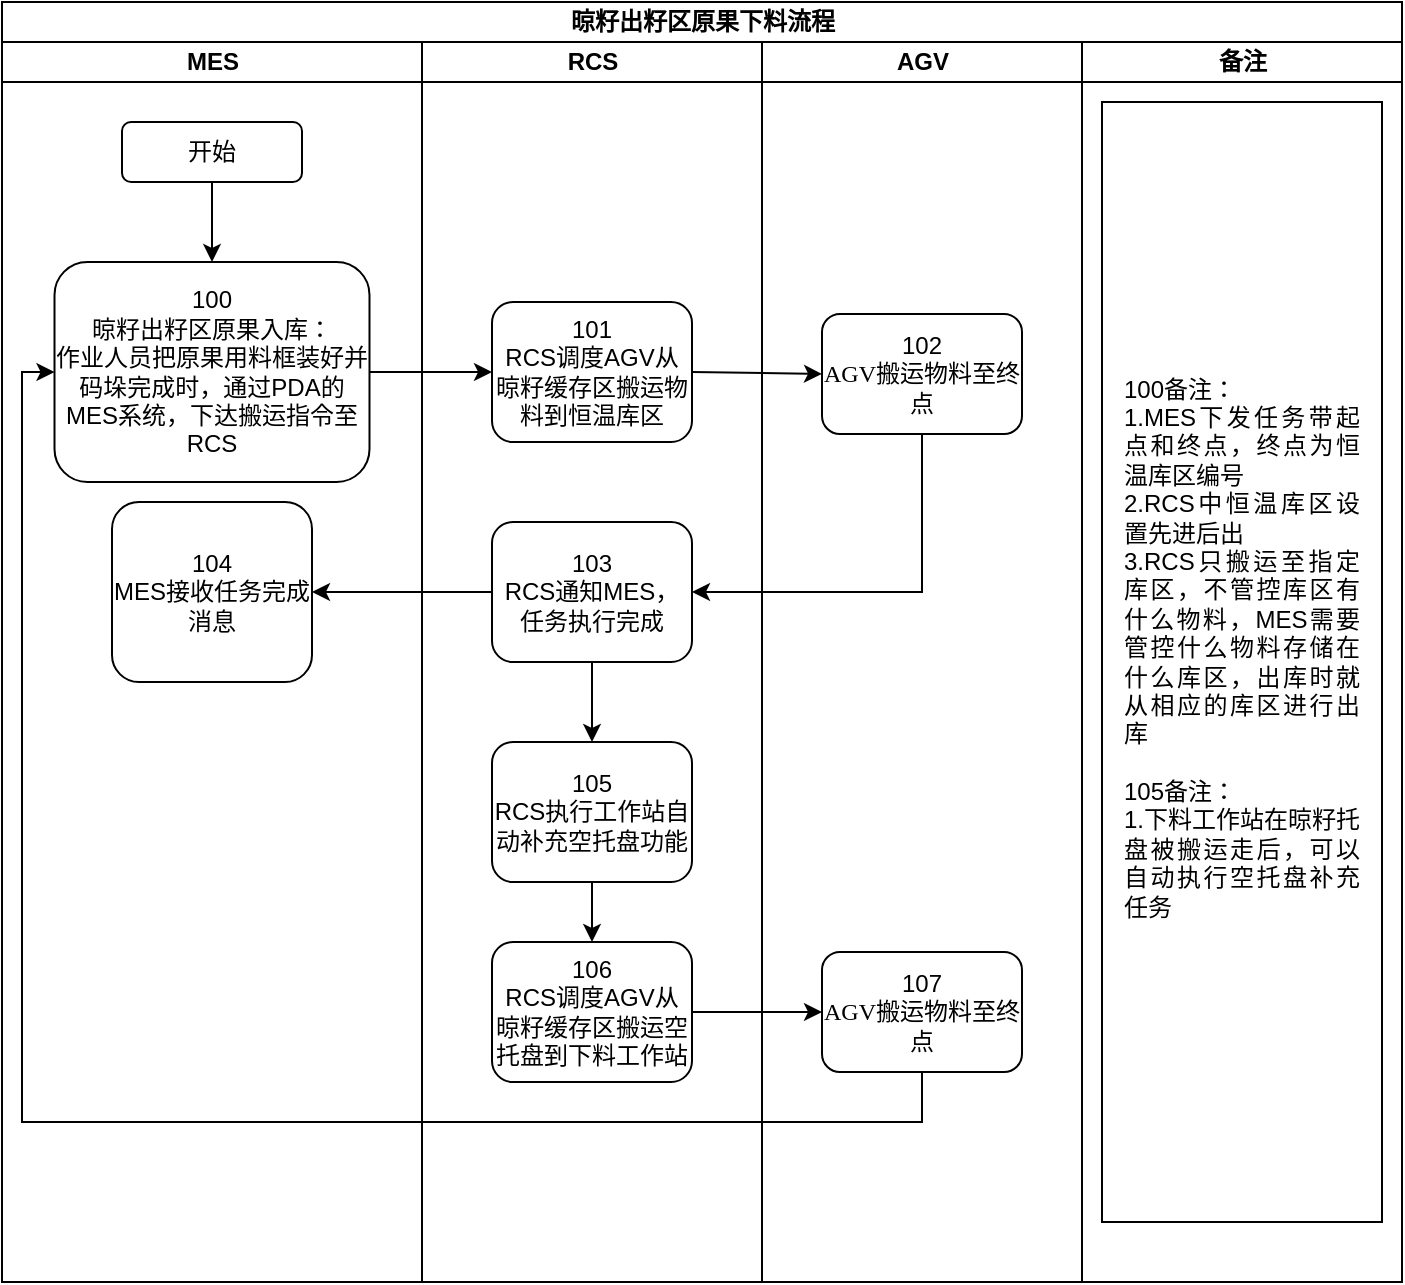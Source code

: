 <mxfile version="25.0.3" pages="18">
  <diagram name="晾籽出籽区原果下料流程" id="74e2e168-ea6b-b213-b513-2b3c1d86103e">
    <mxGraphModel dx="875" dy="451" grid="1" gridSize="10" guides="1" tooltips="1" connect="1" arrows="1" fold="1" page="1" pageScale="1" pageWidth="1100" pageHeight="850" background="none" math="0" shadow="0">
      <root>
        <mxCell id="0" />
        <mxCell id="1" parent="0" />
        <mxCell id="77e6c97f196da883-1" value="&lt;font style=&quot;font-size: 12px;&quot;&gt;晾籽出籽区原果下料流程&lt;/font&gt;" style="swimlane;html=1;childLayout=stackLayout;startSize=20;rounded=0;shadow=0;labelBackgroundColor=none;strokeWidth=1;fontFamily=Verdana;fontSize=8;align=center;" parent="1" vertex="1">
          <mxGeometry x="70" y="30" width="700" height="640" as="geometry" />
        </mxCell>
        <mxCell id="77e6c97f196da883-2" value="MES" style="swimlane;html=1;startSize=20;" parent="77e6c97f196da883-1" vertex="1">
          <mxGeometry y="20" width="210" height="620" as="geometry" />
        </mxCell>
        <mxCell id="77e6c97f196da883-8" value="&lt;font style=&quot;font-size: 12px;&quot;&gt;开始&lt;/font&gt;" style="rounded=1;whiteSpace=wrap;html=1;shadow=0;labelBackgroundColor=none;strokeWidth=1;fontFamily=Verdana;fontSize=8;align=center;" parent="77e6c97f196da883-2" vertex="1">
          <mxGeometry x="60" y="40" width="90" height="30" as="geometry" />
        </mxCell>
        <mxCell id="77e6c97f196da883-11" value="&lt;font style=&quot;font-size: 12px;&quot; face=&quot;Helvetica&quot;&gt;100&lt;br&gt;晾籽出籽区原果入库：&lt;br&gt;&lt;/font&gt;&lt;div&gt;&lt;font face=&quot;Helvetica&quot;&gt;&lt;span style=&quot;font-size: 12px;&quot;&gt;作业人员把原果用料框装好并码垛完成时，&lt;/span&gt;&lt;/font&gt;&lt;span style=&quot;font-family: Helvetica; font-size: 12px; background-color: initial;&quot;&gt;通过PDA的MES系统，下达搬运指令至RCS&lt;/span&gt;&lt;/div&gt;" style="rounded=1;whiteSpace=wrap;html=1;shadow=0;labelBackgroundColor=none;strokeWidth=1;fontFamily=Verdana;fontSize=8;align=center;" parent="77e6c97f196da883-2" vertex="1">
          <mxGeometry x="26.25" y="110" width="157.5" height="110" as="geometry" />
        </mxCell>
        <mxCell id="D3-0o3BVMWtNrP_Ro8kZ-12" value="" style="endArrow=classic;html=1;rounded=0;exitX=0.5;exitY=1;exitDx=0;exitDy=0;entryX=0.5;entryY=0;entryDx=0;entryDy=0;" parent="77e6c97f196da883-2" source="77e6c97f196da883-8" target="77e6c97f196da883-11" edge="1">
          <mxGeometry width="50" height="50" relative="1" as="geometry">
            <mxPoint x="-80" y="190" as="sourcePoint" />
            <mxPoint x="80" y="110" as="targetPoint" />
          </mxGeometry>
        </mxCell>
        <mxCell id="eahkWgDgkOsdwkIE064C-9" value="&lt;div&gt;&lt;font face=&quot;Helvetica&quot; style=&quot;font-size: 12px;&quot;&gt;104&lt;/font&gt;&lt;/div&gt;&lt;font face=&quot;Helvetica&quot;&gt;&lt;span style=&quot;font-size: 12px;&quot;&gt;MES接收任务完成消息&lt;/span&gt;&lt;/font&gt;" style="rounded=1;whiteSpace=wrap;html=1;shadow=0;labelBackgroundColor=none;strokeWidth=1;fontFamily=Verdana;fontSize=8;align=center;" vertex="1" parent="77e6c97f196da883-2">
          <mxGeometry x="55" y="230" width="100" height="90" as="geometry" />
        </mxCell>
        <mxCell id="77e6c97f196da883-4" value="RCS" style="swimlane;html=1;startSize=20;" parent="77e6c97f196da883-1" vertex="1">
          <mxGeometry x="210" y="20" width="170" height="620" as="geometry" />
        </mxCell>
        <mxCell id="eahkWgDgkOsdwkIE064C-1" value="&lt;font style=&quot;font-size: 12px;&quot; face=&quot;Helvetica&quot;&gt;101&lt;/font&gt;&lt;div&gt;&lt;font style=&quot;font-size: 12px;&quot; face=&quot;Helvetica&quot;&gt;RCS调度AGV从晾籽缓存区搬运物料到恒温库区&lt;/font&gt;&lt;/div&gt;" style="rounded=1;whiteSpace=wrap;html=1;shadow=0;labelBackgroundColor=none;strokeWidth=1;fontFamily=Verdana;fontSize=8;align=center;" vertex="1" parent="77e6c97f196da883-4">
          <mxGeometry x="35" y="130" width="100" height="70" as="geometry" />
        </mxCell>
        <mxCell id="eahkWgDgkOsdwkIE064C-5" value="&lt;font style=&quot;font-size: 12px;&quot; face=&quot;Helvetica&quot;&gt;105&lt;/font&gt;&lt;div&gt;&lt;font style=&quot;font-size: 12px;&quot; face=&quot;Helvetica&quot;&gt;RCS执行工作站自动补充空托盘功能&lt;/font&gt;&lt;/div&gt;" style="rounded=1;whiteSpace=wrap;html=1;shadow=0;labelBackgroundColor=none;strokeWidth=1;fontFamily=Verdana;fontSize=8;align=center;" vertex="1" parent="77e6c97f196da883-4">
          <mxGeometry x="35" y="350" width="100" height="70" as="geometry" />
        </mxCell>
        <mxCell id="eahkWgDgkOsdwkIE064C-7" value="&lt;font style=&quot;font-size: 12px;&quot; face=&quot;Helvetica&quot;&gt;103&lt;/font&gt;&lt;div&gt;&lt;font style=&quot;font-size: 12px;&quot; face=&quot;Helvetica&quot;&gt;RCS通知MES，任务执行完成&lt;/font&gt;&lt;/div&gt;" style="rounded=1;whiteSpace=wrap;html=1;shadow=0;labelBackgroundColor=none;strokeWidth=1;fontFamily=Verdana;fontSize=8;align=center;" vertex="1" parent="77e6c97f196da883-4">
          <mxGeometry x="35" y="240" width="100" height="70" as="geometry" />
        </mxCell>
        <mxCell id="eahkWgDgkOsdwkIE064C-11" value="" style="endArrow=classic;html=1;rounded=0;exitX=0.5;exitY=1;exitDx=0;exitDy=0;" edge="1" parent="77e6c97f196da883-4" source="eahkWgDgkOsdwkIE064C-7" target="eahkWgDgkOsdwkIE064C-5">
          <mxGeometry width="50" height="50" relative="1" as="geometry">
            <mxPoint x="240" y="380" as="sourcePoint" />
            <mxPoint x="290" y="330" as="targetPoint" />
          </mxGeometry>
        </mxCell>
        <mxCell id="eahkWgDgkOsdwkIE064C-13" value="&lt;font style=&quot;font-size: 12px;&quot; face=&quot;Helvetica&quot;&gt;106&lt;/font&gt;&lt;div&gt;&lt;font style=&quot;font-size: 12px;&quot; face=&quot;Helvetica&quot;&gt;RCS调度AGV从晾籽缓存区搬运空托盘到下料工作站&lt;/font&gt;&lt;/div&gt;" style="rounded=1;whiteSpace=wrap;html=1;shadow=0;labelBackgroundColor=none;strokeWidth=1;fontFamily=Verdana;fontSize=8;align=center;" vertex="1" parent="77e6c97f196da883-4">
          <mxGeometry x="35" y="450" width="100" height="70" as="geometry" />
        </mxCell>
        <mxCell id="eahkWgDgkOsdwkIE064C-14" value="" style="endArrow=classic;html=1;rounded=0;exitX=0.5;exitY=1;exitDx=0;exitDy=0;" edge="1" parent="77e6c97f196da883-4" source="eahkWgDgkOsdwkIE064C-5" target="eahkWgDgkOsdwkIE064C-13">
          <mxGeometry width="50" height="50" relative="1" as="geometry">
            <mxPoint x="200" y="460" as="sourcePoint" />
            <mxPoint x="250" y="410" as="targetPoint" />
          </mxGeometry>
        </mxCell>
        <mxCell id="77e6c97f196da883-5" value="AGV" style="swimlane;html=1;startSize=20;" parent="77e6c97f196da883-1" vertex="1">
          <mxGeometry x="380" y="20" width="160" height="620" as="geometry" />
        </mxCell>
        <mxCell id="77e6c97f196da883-17" value="&lt;font style=&quot;font-size: 12px;&quot; face=&quot;Helvetica&quot;&gt;107&lt;/font&gt;&lt;div&gt;&lt;font style=&quot;font-size: 12px;&quot;&gt;AGV搬运物料至终点&lt;/font&gt;&lt;/div&gt;" style="rounded=1;whiteSpace=wrap;html=1;shadow=0;labelBackgroundColor=none;strokeWidth=1;fontFamily=Verdana;fontSize=8;align=center;" parent="77e6c97f196da883-5" vertex="1">
          <mxGeometry x="30" y="455" width="100" height="60" as="geometry" />
        </mxCell>
        <mxCell id="eahkWgDgkOsdwkIE064C-2" value="&lt;font style=&quot;font-size: 12px;&quot; face=&quot;Helvetica&quot;&gt;102&lt;/font&gt;&lt;div&gt;&lt;font style=&quot;font-size: 12px;&quot;&gt;AGV搬运物料至终点&lt;/font&gt;&lt;/div&gt;" style="rounded=1;whiteSpace=wrap;html=1;shadow=0;labelBackgroundColor=none;strokeWidth=1;fontFamily=Verdana;fontSize=8;align=center;" vertex="1" parent="77e6c97f196da883-5">
          <mxGeometry x="30" y="136" width="100" height="60" as="geometry" />
        </mxCell>
        <mxCell id="77e6c97f196da883-6" value="备注" style="swimlane;html=1;startSize=20;" parent="77e6c97f196da883-1" vertex="1">
          <mxGeometry x="540" y="20" width="160" height="620" as="geometry" />
        </mxCell>
        <mxCell id="wpisywKrS1FXvngyXWCM-18" value="&lt;div style=&quot;text-align: justify;&quot;&gt;100备注：&lt;/div&gt;&lt;div style=&quot;text-align: justify;&quot;&gt;&lt;span style=&quot;text-align: center;&quot;&gt;1.MES下发任务带起点和终点，终点为恒温库区编号&lt;/span&gt;&lt;/div&gt;&lt;div style=&quot;text-align: justify;&quot;&gt;&lt;span style=&quot;text-align: center;&quot;&gt;2.RCS中恒温库区设置先进后出&lt;/span&gt;&lt;/div&gt;&lt;div style=&quot;text-align: justify;&quot;&gt;&lt;span style=&quot;text-align: center;&quot;&gt;3.RCS只搬运至指定库区，不管控库区有什么物料，MES需要管控什么物料存储在什么库区，出库时就从相应的库区进行出库&lt;/span&gt;&lt;/div&gt;&lt;div style=&quot;text-align: justify;&quot;&gt;&lt;span style=&quot;text-align: center;&quot;&gt;&lt;br&gt;&lt;/span&gt;&lt;/div&gt;&lt;div style=&quot;text-align: justify;&quot;&gt;&lt;span style=&quot;text-align: center;&quot;&gt;105备注：&lt;/span&gt;&lt;/div&gt;&lt;div style=&quot;text-align: justify;&quot;&gt;&lt;span style=&quot;text-align: center;&quot;&gt;1.下料工作站在晾籽托盘被搬运走后，可以自动执行空托盘补充任务&lt;/span&gt;&lt;/div&gt;&lt;div style=&quot;text-align: justify;&quot;&gt;&lt;br&gt;&lt;/div&gt;" style="rounded=0;whiteSpace=wrap;html=1;spacingTop=5;spacingLeft=10;spacingBottom=5;spacingRight=10;" parent="77e6c97f196da883-6" vertex="1">
          <mxGeometry x="10" y="30" width="140" height="560" as="geometry" />
        </mxCell>
        <mxCell id="eahkWgDgkOsdwkIE064C-3" value="" style="endArrow=classic;html=1;rounded=0;exitX=1;exitY=0.5;exitDx=0;exitDy=0;entryX=0;entryY=0.5;entryDx=0;entryDy=0;" edge="1" parent="77e6c97f196da883-1" source="77e6c97f196da883-11" target="eahkWgDgkOsdwkIE064C-1">
          <mxGeometry width="50" height="50" relative="1" as="geometry">
            <mxPoint x="250" y="300" as="sourcePoint" />
            <mxPoint x="300" y="250" as="targetPoint" />
          </mxGeometry>
        </mxCell>
        <mxCell id="eahkWgDgkOsdwkIE064C-4" value="" style="endArrow=classic;html=1;rounded=0;exitX=1;exitY=0.5;exitDx=0;exitDy=0;entryX=0;entryY=0.5;entryDx=0;entryDy=0;" edge="1" parent="77e6c97f196da883-1" source="eahkWgDgkOsdwkIE064C-1" target="eahkWgDgkOsdwkIE064C-2">
          <mxGeometry width="50" height="50" relative="1" as="geometry">
            <mxPoint x="420" y="290" as="sourcePoint" />
            <mxPoint x="470" y="240" as="targetPoint" />
          </mxGeometry>
        </mxCell>
        <mxCell id="eahkWgDgkOsdwkIE064C-6" value="" style="endArrow=classic;html=1;rounded=0;exitX=0.5;exitY=1;exitDx=0;exitDy=0;entryX=1;entryY=0.5;entryDx=0;entryDy=0;" edge="1" parent="77e6c97f196da883-1" source="eahkWgDgkOsdwkIE064C-2" target="eahkWgDgkOsdwkIE064C-7">
          <mxGeometry width="50" height="50" relative="1" as="geometry">
            <mxPoint x="440" y="300" as="sourcePoint" />
            <mxPoint x="490" y="250" as="targetPoint" />
            <Array as="points">
              <mxPoint x="460" y="295" />
            </Array>
          </mxGeometry>
        </mxCell>
        <mxCell id="eahkWgDgkOsdwkIE064C-10" value="" style="endArrow=classic;html=1;rounded=0;exitX=0;exitY=0.5;exitDx=0;exitDy=0;entryX=1;entryY=0.5;entryDx=0;entryDy=0;" edge="1" parent="77e6c97f196da883-1" source="eahkWgDgkOsdwkIE064C-7" target="eahkWgDgkOsdwkIE064C-9">
          <mxGeometry width="50" height="50" relative="1" as="geometry">
            <mxPoint x="370" y="350" as="sourcePoint" />
            <mxPoint x="420" y="300" as="targetPoint" />
          </mxGeometry>
        </mxCell>
        <mxCell id="eahkWgDgkOsdwkIE064C-8" value="" style="endArrow=classic;html=1;rounded=0;exitX=1;exitY=0.5;exitDx=0;exitDy=0;entryX=0;entryY=0.5;entryDx=0;entryDy=0;" edge="1" parent="77e6c97f196da883-1" source="eahkWgDgkOsdwkIE064C-13" target="77e6c97f196da883-17">
          <mxGeometry width="50" height="50" relative="1" as="geometry">
            <mxPoint x="390" y="360" as="sourcePoint" />
            <mxPoint x="440" y="310" as="targetPoint" />
          </mxGeometry>
        </mxCell>
        <mxCell id="eahkWgDgkOsdwkIE064C-15" value="" style="endArrow=classic;html=1;rounded=0;exitX=0.5;exitY=1;exitDx=0;exitDy=0;entryX=0;entryY=0.5;entryDx=0;entryDy=0;" edge="1" parent="77e6c97f196da883-1" source="77e6c97f196da883-17" target="77e6c97f196da883-11">
          <mxGeometry width="50" height="50" relative="1" as="geometry">
            <mxPoint x="420" y="600" as="sourcePoint" />
            <mxPoint x="470" y="550" as="targetPoint" />
            <Array as="points">
              <mxPoint x="460" y="560" />
              <mxPoint x="10" y="560" />
              <mxPoint x="10" y="185" />
            </Array>
          </mxGeometry>
        </mxCell>
      </root>
    </mxGraphModel>
  </diagram>
  <diagram id="mMuMLha24esHuU9a42TV" name="机切班线边缓存区叫料流程">
    <mxGraphModel dx="1050" dy="541" grid="1" gridSize="10" guides="1" tooltips="1" connect="1" arrows="1" fold="1" page="1" pageScale="1" pageWidth="827" pageHeight="1169" math="0" shadow="0">
      <root>
        <mxCell id="0" />
        <mxCell id="1" parent="0" />
        <mxCell id="VR0HC7x2fqtfnYy5z5dV-1" value="&lt;font style=&quot;font-size: 12px;&quot;&gt;机切班线边缓存区叫料流程&lt;/font&gt;" style="swimlane;html=1;childLayout=stackLayout;startSize=20;rounded=0;shadow=0;labelBackgroundColor=none;strokeWidth=1;fontFamily=Verdana;fontSize=8;align=center;" parent="1" vertex="1">
          <mxGeometry x="70" y="20" width="830" height="1720" as="geometry" />
        </mxCell>
        <mxCell id="VR0HC7x2fqtfnYy5z5dV-2" value="MES" style="swimlane;html=1;startSize=20;" parent="VR0HC7x2fqtfnYy5z5dV-1" vertex="1">
          <mxGeometry y="20" width="180" height="1700" as="geometry" />
        </mxCell>
        <mxCell id="VR0HC7x2fqtfnYy5z5dV-3" value="&lt;font style=&quot;font-size: 12px;&quot;&gt;开始&lt;/font&gt;" style="rounded=1;whiteSpace=wrap;html=1;shadow=0;labelBackgroundColor=none;strokeWidth=1;fontFamily=Verdana;fontSize=8;align=center;" parent="VR0HC7x2fqtfnYy5z5dV-2" vertex="1">
          <mxGeometry x="35" y="40" width="90" height="30" as="geometry" />
        </mxCell>
        <mxCell id="VR0HC7x2fqtfnYy5z5dV-4" value="&lt;div&gt;&lt;font face=&quot;Helvetica&quot; style=&quot;font-size: 12px;&quot;&gt;105&lt;/font&gt;&lt;/div&gt;&lt;font face=&quot;Helvetica&quot;&gt;&lt;span style=&quot;font-size: 12px;&quot;&gt;PDA上显示库存不足，人工介入处理&lt;/span&gt;&lt;/font&gt;" style="rounded=1;whiteSpace=wrap;html=1;shadow=0;labelBackgroundColor=none;strokeWidth=1;fontFamily=Verdana;fontSize=8;align=center;" parent="VR0HC7x2fqtfnYy5z5dV-2" vertex="1">
          <mxGeometry x="35" y="493" width="100" height="90" as="geometry" />
        </mxCell>
        <mxCell id="VR0HC7x2fqtfnYy5z5dV-5" value="&lt;font style=&quot;font-size: 12px;&quot; face=&quot;Helvetica&quot;&gt;100&lt;br&gt;机切班线边区叫料：&lt;br&gt;&lt;/font&gt;&lt;div&gt;&lt;font style=&quot;font-size: 12px;&quot; face=&quot;Helvetica&quot;&gt;作业人员通过PDA的MES系统，下达出库单据至iWMS，传入物料编码、批次号、线边库区编号等信息进行出库&lt;/font&gt;&lt;/div&gt;" style="rounded=1;whiteSpace=wrap;html=1;shadow=0;labelBackgroundColor=none;strokeWidth=1;fontFamily=Verdana;fontSize=8;align=center;" parent="VR0HC7x2fqtfnYy5z5dV-2" vertex="1">
          <mxGeometry x="15" y="110" width="130" height="110" as="geometry" />
        </mxCell>
        <mxCell id="VR0HC7x2fqtfnYy5z5dV-6" value="&lt;font style=&quot;font-size: 12px;&quot; face=&quot;Helvetica&quot;&gt;107&lt;br&gt;机切班线边区空框和空托盘入库：&lt;br&gt;&lt;/font&gt;&lt;div&gt;&lt;font face=&quot;Helvetica&quot;&gt;&lt;span style=&quot;font-size: 12px;&quot;&gt;作业人员把空托盘一个一个叠加码垛好或把空料框码垛完成时，&lt;/span&gt;&lt;/font&gt;&lt;span style=&quot;font-family: Helvetica; font-size: 12px; background-color: initial;&quot;&gt;通过PDA的MES系统，下达入库单据至iWMS，传入物料编码、线边库编号等信息进行入库&lt;/span&gt;&lt;/div&gt;" style="rounded=1;whiteSpace=wrap;html=1;shadow=0;labelBackgroundColor=none;strokeWidth=1;fontFamily=Verdana;fontSize=8;align=center;" parent="VR0HC7x2fqtfnYy5z5dV-2" vertex="1">
          <mxGeometry x="11.25" y="650" width="157.5" height="150" as="geometry" />
        </mxCell>
        <mxCell id="VR0HC7x2fqtfnYy5z5dV-7" value="" style="endArrow=classic;html=1;rounded=0;exitX=0.5;exitY=1;exitDx=0;exitDy=0;entryX=0.5;entryY=0;entryDx=0;entryDy=0;" parent="VR0HC7x2fqtfnYy5z5dV-2" source="VR0HC7x2fqtfnYy5z5dV-3" target="VR0HC7x2fqtfnYy5z5dV-5" edge="1">
          <mxGeometry width="50" height="50" relative="1" as="geometry">
            <mxPoint x="-80" y="190" as="sourcePoint" />
            <mxPoint x="-30" y="140" as="targetPoint" />
          </mxGeometry>
        </mxCell>
        <mxCell id="VR0HC7x2fqtfnYy5z5dV-8" value="&lt;div&gt;&lt;span style=&quot;font-size: 12px; font-family: Helvetica; background-color: initial;&quot;&gt;110&lt;/span&gt;&lt;/div&gt;&lt;div&gt;&lt;span style=&quot;font-size: 12px; font-family: Helvetica; background-color: initial;&quot;&gt;PDA上显示入库失败，人工介入处理&lt;/span&gt;&lt;/div&gt;" style="rounded=1;whiteSpace=wrap;html=1;shadow=0;labelBackgroundColor=none;strokeWidth=1;fontFamily=Verdana;fontSize=8;align=center;" parent="VR0HC7x2fqtfnYy5z5dV-2" vertex="1">
          <mxGeometry x="40" y="1090" width="100" height="90" as="geometry" />
        </mxCell>
        <mxCell id="VR0HC7x2fqtfnYy5z5dV-9" value="iWMS" style="swimlane;html=1;startSize=20;" parent="VR0HC7x2fqtfnYy5z5dV-1" vertex="1">
          <mxGeometry x="180" y="20" width="160" height="1700" as="geometry" />
        </mxCell>
        <mxCell id="VR0HC7x2fqtfnYy5z5dV-10" value="&lt;font style=&quot;font-size: 12px;&quot; face=&quot;Helvetica&quot;&gt;101&lt;/font&gt;&lt;div&gt;&lt;font style=&quot;font-size: 12px;&quot; face=&quot;Helvetica&quot;&gt;iWMS接受订单，存入订单池&lt;/font&gt;&lt;/div&gt;" style="rounded=1;whiteSpace=wrap;html=1;shadow=0;labelBackgroundColor=none;strokeWidth=1;fontFamily=Verdana;fontSize=8;align=center;" parent="VR0HC7x2fqtfnYy5z5dV-9" vertex="1">
          <mxGeometry x="25" y="222" width="110" height="75" as="geometry" />
        </mxCell>
        <mxCell id="VR0HC7x2fqtfnYy5z5dV-11" value="&lt;font face=&quot;Helvetica&quot;&gt;&lt;span style=&quot;font-size: 12px;&quot;&gt;是否有库存&lt;/span&gt;&lt;/font&gt;" style="rhombus;whiteSpace=wrap;html=1;rounded=0;shadow=0;labelBackgroundColor=none;strokeWidth=1;fontFamily=Verdana;fontSize=8;align=center;" parent="VR0HC7x2fqtfnYy5z5dV-9" vertex="1">
          <mxGeometry x="40" y="457.5" width="80" height="70" as="geometry" />
        </mxCell>
        <mxCell id="VR0HC7x2fqtfnYy5z5dV-12" value="" style="endArrow=classic;html=1;rounded=0;entryX=1;entryY=0.5;entryDx=0;entryDy=0;" parent="VR0HC7x2fqtfnYy5z5dV-9" target="VR0HC7x2fqtfnYy5z5dV-4" edge="1">
          <mxGeometry width="50" height="50" relative="1" as="geometry">
            <mxPoint x="80" y="530" as="sourcePoint" />
            <mxPoint x="190" y="630" as="targetPoint" />
            <Array as="points">
              <mxPoint x="80" y="540" />
            </Array>
          </mxGeometry>
        </mxCell>
        <mxCell id="VR0HC7x2fqtfnYy5z5dV-13" value="无库存" style="edgeLabel;html=1;align=center;verticalAlign=middle;resizable=0;points=[];" parent="VR0HC7x2fqtfnYy5z5dV-12" vertex="1" connectable="0">
          <mxGeometry x="0.219" y="1" relative="1" as="geometry">
            <mxPoint as="offset" />
          </mxGeometry>
        </mxCell>
        <mxCell id="VR0HC7x2fqtfnYy5z5dV-14" value="&lt;font style=&quot;font-size: 12px;&quot; face=&quot;Helvetica&quot;&gt;102&lt;/font&gt;&lt;div&gt;&lt;font style=&quot;font-size: 12px;&quot; face=&quot;Helvetica&quot;&gt;iWMS按下架策略查找物料进行出库搬运&lt;/font&gt;&lt;/div&gt;" style="rounded=1;whiteSpace=wrap;html=1;shadow=0;labelBackgroundColor=none;strokeWidth=1;fontFamily=Verdana;fontSize=8;align=center;" parent="VR0HC7x2fqtfnYy5z5dV-9" vertex="1">
          <mxGeometry x="30" y="332.5" width="100" height="60" as="geometry" />
        </mxCell>
        <mxCell id="VR0HC7x2fqtfnYy5z5dV-15" value="" style="endArrow=classic;html=1;rounded=0;exitX=0.5;exitY=1;exitDx=0;exitDy=0;entryX=0.5;entryY=0;entryDx=0;entryDy=0;" parent="VR0HC7x2fqtfnYy5z5dV-9" source="VR0HC7x2fqtfnYy5z5dV-10" target="VR0HC7x2fqtfnYy5z5dV-14" edge="1">
          <mxGeometry width="50" height="50" relative="1" as="geometry">
            <mxPoint x="200" y="380" as="sourcePoint" />
            <mxPoint x="250" y="330" as="targetPoint" />
          </mxGeometry>
        </mxCell>
        <mxCell id="VR0HC7x2fqtfnYy5z5dV-16" value="" style="endArrow=classic;html=1;rounded=0;exitX=0.5;exitY=1;exitDx=0;exitDy=0;entryX=0.5;entryY=0;entryDx=0;entryDy=0;" parent="VR0HC7x2fqtfnYy5z5dV-9" source="VR0HC7x2fqtfnYy5z5dV-14" target="VR0HC7x2fqtfnYy5z5dV-11" edge="1">
          <mxGeometry width="50" height="50" relative="1" as="geometry">
            <mxPoint x="220" y="500" as="sourcePoint" />
            <mxPoint x="270" y="450" as="targetPoint" />
          </mxGeometry>
        </mxCell>
        <mxCell id="VR0HC7x2fqtfnYy5z5dV-17" value="&lt;font style=&quot;font-size: 12px;&quot; face=&quot;Helvetica&quot;&gt;106&lt;/font&gt;&lt;div&gt;&lt;font style=&quot;font-size: 12px;&quot; face=&quot;Helvetica&quot;&gt;iWMS更新库存&lt;/font&gt;&lt;/div&gt;" style="rounded=1;whiteSpace=wrap;html=1;shadow=0;labelBackgroundColor=none;strokeWidth=1;fontFamily=Verdana;fontSize=8;align=center;" parent="VR0HC7x2fqtfnYy5z5dV-9" vertex="1">
          <mxGeometry x="30" y="602.5" width="100" height="60" as="geometry" />
        </mxCell>
        <mxCell id="VR0HC7x2fqtfnYy5z5dV-18" value="&lt;font style=&quot;font-size: 12px;&quot; face=&quot;Helvetica&quot;&gt;108&lt;/font&gt;&lt;div&gt;&lt;font style=&quot;font-size: 12px;&quot; face=&quot;Helvetica&quot;&gt;iWMS接受订单，存入订单池&lt;/font&gt;&lt;/div&gt;" style="rounded=1;whiteSpace=wrap;html=1;shadow=0;labelBackgroundColor=none;strokeWidth=1;fontFamily=Verdana;fontSize=8;align=center;" parent="VR0HC7x2fqtfnYy5z5dV-9" vertex="1">
          <mxGeometry x="25" y="802" width="110" height="75" as="geometry" />
        </mxCell>
        <mxCell id="VR0HC7x2fqtfnYy5z5dV-19" value="&lt;font style=&quot;font-size: 12px;&quot; face=&quot;Helvetica&quot;&gt;109&lt;/font&gt;&lt;div&gt;&lt;font style=&quot;font-size: 12px;&quot; face=&quot;Helvetica&quot;&gt;iWMS按上架策略查找物料进行入库&lt;/font&gt;&lt;/div&gt;" style="rounded=1;whiteSpace=wrap;html=1;shadow=0;labelBackgroundColor=none;strokeWidth=1;fontFamily=Verdana;fontSize=8;align=center;" parent="VR0HC7x2fqtfnYy5z5dV-9" vertex="1">
          <mxGeometry x="30" y="920" width="100" height="60" as="geometry" />
        </mxCell>
        <mxCell id="VR0HC7x2fqtfnYy5z5dV-20" value="" style="endArrow=classic;html=1;rounded=0;exitX=0.5;exitY=1;exitDx=0;exitDy=0;" parent="VR0HC7x2fqtfnYy5z5dV-9" source="VR0HC7x2fqtfnYy5z5dV-18" target="VR0HC7x2fqtfnYy5z5dV-19" edge="1">
          <mxGeometry width="50" height="50" relative="1" as="geometry">
            <mxPoint x="240" y="920" as="sourcePoint" />
            <mxPoint x="290" y="870" as="targetPoint" />
          </mxGeometry>
        </mxCell>
        <mxCell id="VR0HC7x2fqtfnYy5z5dV-21" value="&lt;font face=&quot;Helvetica&quot;&gt;&lt;span style=&quot;font-size: 12px;&quot;&gt;入库状态&lt;/span&gt;&lt;/font&gt;" style="rhombus;whiteSpace=wrap;html=1;rounded=0;shadow=0;labelBackgroundColor=none;strokeWidth=1;fontFamily=Verdana;fontSize=8;align=center;" parent="VR0HC7x2fqtfnYy5z5dV-9" vertex="1">
          <mxGeometry x="40" y="1030" width="80" height="70" as="geometry" />
        </mxCell>
        <mxCell id="VR0HC7x2fqtfnYy5z5dV-22" value="" style="endArrow=classic;html=1;rounded=0;exitX=0.5;exitY=1;exitDx=0;exitDy=0;entryX=0.5;entryY=0;entryDx=0;entryDy=0;" parent="VR0HC7x2fqtfnYy5z5dV-9" source="VR0HC7x2fqtfnYy5z5dV-19" target="VR0HC7x2fqtfnYy5z5dV-21" edge="1">
          <mxGeometry width="50" height="50" relative="1" as="geometry">
            <mxPoint x="250" y="1030" as="sourcePoint" />
            <mxPoint x="300" y="980" as="targetPoint" />
          </mxGeometry>
        </mxCell>
        <mxCell id="VR0HC7x2fqtfnYy5z5dV-23" value="&lt;font style=&quot;font-size: 12px;&quot; face=&quot;Helvetica&quot;&gt;112&lt;/font&gt;&lt;div&gt;&lt;font style=&quot;font-size: 12px;&quot; face=&quot;Helvetica&quot;&gt;iWMS按回库策略查找物料进行回库搬运&lt;/font&gt;&lt;/div&gt;" style="rounded=1;whiteSpace=wrap;html=1;shadow=0;labelBackgroundColor=none;strokeWidth=1;fontFamily=Verdana;fontSize=8;align=center;" parent="VR0HC7x2fqtfnYy5z5dV-9" vertex="1">
          <mxGeometry x="30" y="1300" width="100" height="60" as="geometry" />
        </mxCell>
        <mxCell id="VR0HC7x2fqtfnYy5z5dV-24" value="&lt;font style=&quot;font-size: 12px;&quot; face=&quot;Helvetica&quot;&gt;111&lt;/font&gt;&lt;div&gt;&lt;font style=&quot;font-size: 12px;&quot; face=&quot;Helvetica&quot;&gt;iWMS更新库存&lt;/font&gt;&lt;/div&gt;" style="rounded=1;whiteSpace=wrap;html=1;shadow=0;labelBackgroundColor=none;strokeWidth=1;fontFamily=Verdana;fontSize=8;align=center;" parent="VR0HC7x2fqtfnYy5z5dV-9" vertex="1">
          <mxGeometry x="30" y="1180" width="100" height="60" as="geometry" />
        </mxCell>
        <mxCell id="VR0HC7x2fqtfnYy5z5dV-25" value="" style="endArrow=classic;html=1;rounded=0;exitX=0.5;exitY=1;exitDx=0;exitDy=0;entryX=0.5;entryY=0;entryDx=0;entryDy=0;" parent="VR0HC7x2fqtfnYy5z5dV-9" source="VR0HC7x2fqtfnYy5z5dV-24" target="VR0HC7x2fqtfnYy5z5dV-23" edge="1">
          <mxGeometry width="50" height="50" relative="1" as="geometry">
            <mxPoint x="220" y="1320" as="sourcePoint" />
            <mxPoint x="270" y="1270" as="targetPoint" />
          </mxGeometry>
        </mxCell>
        <mxCell id="VR0HC7x2fqtfnYy5z5dV-26" value="&lt;font face=&quot;Helvetica&quot;&gt;&lt;span style=&quot;font-size: 12px;&quot;&gt;机切班是否有空托盘和空料框&lt;/span&gt;&lt;/font&gt;" style="rhombus;whiteSpace=wrap;html=1;rounded=0;shadow=0;labelBackgroundColor=none;strokeWidth=1;fontFamily=Verdana;fontSize=8;align=center;spacingLeft=10;spacingRight=10;spacingTop=10;spacingBottom=10;" parent="VR0HC7x2fqtfnYy5z5dV-9" vertex="1">
          <mxGeometry x="35" y="1400" width="90" height="110" as="geometry" />
        </mxCell>
        <mxCell id="VR0HC7x2fqtfnYy5z5dV-27" value="" style="endArrow=classic;html=1;rounded=0;exitX=0.5;exitY=1;exitDx=0;exitDy=0;entryX=0.5;entryY=0;entryDx=0;entryDy=0;" parent="VR0HC7x2fqtfnYy5z5dV-9" source="VR0HC7x2fqtfnYy5z5dV-23" target="VR0HC7x2fqtfnYy5z5dV-26" edge="1">
          <mxGeometry width="50" height="50" relative="1" as="geometry">
            <mxPoint x="260" y="1380" as="sourcePoint" />
            <mxPoint x="310" y="1330" as="targetPoint" />
          </mxGeometry>
        </mxCell>
        <mxCell id="VR0HC7x2fqtfnYy5z5dV-28" value="&lt;font style=&quot;font-size: 12px;&quot; face=&quot;Helvetica&quot;&gt;115&lt;/font&gt;&lt;div&gt;&lt;font style=&quot;font-size: 12px;&quot; face=&quot;Helvetica&quot;&gt;iWMS更新库存&lt;/font&gt;&lt;/div&gt;" style="rounded=1;whiteSpace=wrap;html=1;shadow=0;labelBackgroundColor=none;strokeWidth=1;fontFamily=Verdana;fontSize=8;align=center;" parent="VR0HC7x2fqtfnYy5z5dV-9" vertex="1">
          <mxGeometry x="30" y="1550" width="100" height="60" as="geometry" />
        </mxCell>
        <mxCell id="VR0HC7x2fqtfnYy5z5dV-47" value="" style="endArrow=classic;html=1;rounded=0;exitX=1;exitY=0.5;exitDx=0;exitDy=0;entryX=1;entryY=0.5;entryDx=0;entryDy=0;" parent="VR0HC7x2fqtfnYy5z5dV-9" source="VR0HC7x2fqtfnYy5z5dV-21" target="VR0HC7x2fqtfnYy5z5dV-24" edge="1">
          <mxGeometry width="50" height="50" relative="1" as="geometry">
            <mxPoint x="370" y="1090" as="sourcePoint" />
            <mxPoint x="420" y="1040" as="targetPoint" />
            <Array as="points">
              <mxPoint x="170" y="1065" />
              <mxPoint x="170" y="1210" />
            </Array>
          </mxGeometry>
        </mxCell>
        <mxCell id="TmaIlSP34C8GE-eGN4Z8-1" value="成功" style="edgeLabel;html=1;align=center;verticalAlign=middle;resizable=0;points=[];" parent="VR0HC7x2fqtfnYy5z5dV-47" vertex="1" connectable="0">
          <mxGeometry x="-0.013" y="1" relative="1" as="geometry">
            <mxPoint as="offset" />
          </mxGeometry>
        </mxCell>
        <mxCell id="VR0HC7x2fqtfnYy5z5dV-29" value="RCS" style="swimlane;html=1;startSize=20;" parent="VR0HC7x2fqtfnYy5z5dV-1" vertex="1">
          <mxGeometry x="340" y="20" width="170" height="1700" as="geometry" />
        </mxCell>
        <mxCell id="VR0HC7x2fqtfnYy5z5dV-30" value="&lt;font style=&quot;font-size: 12px;&quot; face=&quot;Helvetica&quot;&gt;103&lt;/font&gt;&lt;div&gt;&lt;font style=&quot;font-size: 12px;&quot; face=&quot;Helvetica&quot;&gt;RCS调度AGV从恒温囤籽区搬运物料到机切线边缓存区&lt;/font&gt;&lt;/div&gt;" style="rounded=1;whiteSpace=wrap;html=1;shadow=0;labelBackgroundColor=none;strokeWidth=1;fontFamily=Verdana;fontSize=8;align=center;" parent="VR0HC7x2fqtfnYy5z5dV-29" vertex="1">
          <mxGeometry x="30" y="457.5" width="100" height="70" as="geometry" />
        </mxCell>
        <mxCell id="VR0HC7x2fqtfnYy5z5dV-33" value="&lt;font style=&quot;font-size: 12px;&quot; face=&quot;Helvetica&quot;&gt;112&lt;/font&gt;&lt;div&gt;&lt;font style=&quot;font-size: 12px;&quot; face=&quot;Helvetica&quot;&gt;RCS调度AGV从机切班线边缓存区搬运物料到晾籽线边缓存区&lt;/font&gt;&lt;/div&gt;" style="rounded=1;whiteSpace=wrap;html=1;shadow=0;labelBackgroundColor=none;strokeWidth=1;fontFamily=Verdana;fontSize=8;align=center;" parent="VR0HC7x2fqtfnYy5z5dV-29" vertex="1">
          <mxGeometry x="40" y="1420" width="110" height="70" as="geometry" />
        </mxCell>
        <mxCell id="VR0HC7x2fqtfnYy5z5dV-34" value="&lt;font style=&quot;font-size: 12px;&quot; face=&quot;Helvetica&quot;&gt;114&lt;/font&gt;&lt;div&gt;&lt;font style=&quot;font-size: 12px;&quot; face=&quot;Helvetica&quot;&gt;RCS调度AGV回到一部暂住区&lt;/font&gt;&lt;/div&gt;" style="rounded=1;whiteSpace=wrap;html=1;shadow=0;labelBackgroundColor=none;strokeWidth=1;fontFamily=Verdana;fontSize=8;align=center;" parent="VR0HC7x2fqtfnYy5z5dV-29" vertex="1">
          <mxGeometry x="40" y="1500" width="110" height="70" as="geometry" />
        </mxCell>
        <mxCell id="VR0HC7x2fqtfnYy5z5dV-35" value="AGV" style="swimlane;html=1;startSize=20;" parent="VR0HC7x2fqtfnYy5z5dV-1" vertex="1">
          <mxGeometry x="510" y="20" width="160" height="1700" as="geometry" />
        </mxCell>
        <mxCell id="VR0HC7x2fqtfnYy5z5dV-36" value="&lt;font style=&quot;font-size: 12px;&quot; face=&quot;Helvetica&quot;&gt;104&lt;/font&gt;&lt;div&gt;&lt;font style=&quot;font-size: 12px;&quot;&gt;AGV搬运物料至终点&lt;/font&gt;&lt;/div&gt;" style="rounded=1;whiteSpace=wrap;html=1;shadow=0;labelBackgroundColor=none;strokeWidth=1;fontFamily=Verdana;fontSize=8;align=center;" parent="VR0HC7x2fqtfnYy5z5dV-35" vertex="1">
          <mxGeometry x="40" y="462.5" width="100" height="60" as="geometry" />
        </mxCell>
        <mxCell id="VR0HC7x2fqtfnYy5z5dV-38" value="&lt;font style=&quot;font-size: 12px;&quot; face=&quot;Helvetica&quot;&gt;113&lt;/font&gt;&lt;div&gt;&lt;font style=&quot;font-size: 12px;&quot;&gt;AGV搬运物料至终点&lt;/font&gt;&lt;/div&gt;" style="rounded=1;whiteSpace=wrap;html=1;shadow=0;labelBackgroundColor=none;strokeWidth=1;fontFamily=Verdana;fontSize=8;align=center;" parent="VR0HC7x2fqtfnYy5z5dV-35" vertex="1">
          <mxGeometry x="30" y="1425" width="100" height="60" as="geometry" />
        </mxCell>
        <mxCell id="VR0HC7x2fqtfnYy5z5dV-39" value="备注" style="swimlane;html=1;startSize=20;" parent="VR0HC7x2fqtfnYy5z5dV-1" vertex="1">
          <mxGeometry x="670" y="20" width="160" height="1700" as="geometry" />
        </mxCell>
        <mxCell id="VR0HC7x2fqtfnYy5z5dV-40" value="&lt;div style=&quot;text-align: justify;&quot;&gt;102备注：&lt;/div&gt;&lt;div style=&quot;text-align: justify;&quot;&gt;&lt;span style=&quot;text-align: center;&quot;&gt;1.iWMS设置混放策略：恒温囤籽区按物料编码、批次等条件进行混放&lt;/span&gt;&lt;/div&gt;&lt;div style=&quot;text-align: justify;&quot;&gt;&lt;span style=&quot;text-align: center;&quot;&gt;2.iWMS设置下架策略：恒温囤籽区按物料编码、批次号进行下架&lt;/span&gt;&lt;span style=&quot;text-align: center;&quot;&gt;&lt;/span&gt;&lt;/div&gt;&lt;div style=&quot;text-align: justify;&quot;&gt;&lt;span style=&quot;text-align: center;&quot;&gt;3.iWMS设置补货策略：恒温囤籽区库存低于下限，从晾籽线边缓存区补充物料&lt;/span&gt;&lt;/div&gt;&lt;div style=&quot;text-align: justify;&quot;&gt;&lt;span style=&quot;text-align: center;&quot;&gt;&lt;br&gt;&lt;/span&gt;&lt;/div&gt;&lt;div style=&quot;text-align: justify;&quot;&gt;&lt;span style=&quot;text-align: center;&quot;&gt;105备注：&lt;/span&gt;&lt;/div&gt;&lt;div style=&quot;text-align: justify;&quot;&gt;1.人工介入处理，用PDA核查输入的物料编号在系统上是否还有足够库存&lt;/div&gt;&lt;div style=&quot;text-align: justify;&quot;&gt;&lt;br&gt;&lt;/div&gt;&lt;div style=&quot;text-align: justify;&quot;&gt;&lt;br&gt;&lt;/div&gt;&lt;div style=&quot;text-align: justify;&quot;&gt;&lt;div&gt;107备注：&lt;/div&gt;&lt;div&gt;1.入库时，默认按iWMS中设置的上架策略进行入库；也可以指定库区&lt;/div&gt;&lt;div&gt;&lt;br&gt;&lt;/div&gt;&lt;/div&gt;" style="rounded=0;whiteSpace=wrap;html=1;spacingTop=5;spacingLeft=10;spacingBottom=5;spacingRight=10;" parent="VR0HC7x2fqtfnYy5z5dV-39" vertex="1">
          <mxGeometry x="10" y="30" width="140" height="430" as="geometry" />
        </mxCell>
        <mxCell id="VR0HC7x2fqtfnYy5z5dV-41" value="" style="endArrow=classic;html=1;rounded=0;exitX=1;exitY=0.5;exitDx=0;exitDy=0;entryX=0;entryY=0.5;entryDx=0;entryDy=0;" parent="VR0HC7x2fqtfnYy5z5dV-1" source="VR0HC7x2fqtfnYy5z5dV-30" target="VR0HC7x2fqtfnYy5z5dV-36" edge="1">
          <mxGeometry width="50" height="50" relative="1" as="geometry">
            <mxPoint x="520" y="530" as="sourcePoint" />
            <mxPoint x="570" y="480" as="targetPoint" />
          </mxGeometry>
        </mxCell>
        <mxCell id="VR0HC7x2fqtfnYy5z5dV-42" value="" style="endArrow=classic;html=1;rounded=0;exitX=1;exitY=0.5;exitDx=0;exitDy=0;entryX=0;entryY=0.5;entryDx=0;entryDy=0;" parent="VR0HC7x2fqtfnYy5z5dV-1" source="VR0HC7x2fqtfnYy5z5dV-11" target="VR0HC7x2fqtfnYy5z5dV-30" edge="1">
          <mxGeometry width="50" height="50" relative="1" as="geometry">
            <mxPoint x="370" y="660" as="sourcePoint" />
            <mxPoint x="420" y="610" as="targetPoint" />
          </mxGeometry>
        </mxCell>
        <mxCell id="VR0HC7x2fqtfnYy5z5dV-43" value="有库存" style="edgeLabel;html=1;align=center;verticalAlign=middle;resizable=0;points=[];" parent="VR0HC7x2fqtfnYy5z5dV-42" vertex="1" connectable="0">
          <mxGeometry x="-0.095" y="1" relative="1" as="geometry">
            <mxPoint as="offset" />
          </mxGeometry>
        </mxCell>
        <mxCell id="VR0HC7x2fqtfnYy5z5dV-44" value="" style="endArrow=classic;html=1;rounded=0;exitX=0.5;exitY=1;exitDx=0;exitDy=0;entryX=1;entryY=0.5;entryDx=0;entryDy=0;" parent="VR0HC7x2fqtfnYy5z5dV-1" source="VR0HC7x2fqtfnYy5z5dV-36" target="VR0HC7x2fqtfnYy5z5dV-17" edge="1">
          <mxGeometry width="50" height="50" relative="1" as="geometry">
            <mxPoint x="610" y="670" as="sourcePoint" />
            <mxPoint x="660" y="620" as="targetPoint" />
            <Array as="points">
              <mxPoint x="600" y="653" />
            </Array>
          </mxGeometry>
        </mxCell>
        <mxCell id="VR0HC7x2fqtfnYy5z5dV-45" value="" style="endArrow=classic;html=1;rounded=0;exitX=0.5;exitY=1;exitDx=0;exitDy=0;entryX=0;entryY=0.5;entryDx=0;entryDy=0;" parent="VR0HC7x2fqtfnYy5z5dV-1" source="VR0HC7x2fqtfnYy5z5dV-5" target="VR0HC7x2fqtfnYy5z5dV-10" edge="1">
          <mxGeometry width="50" height="50" relative="1" as="geometry">
            <mxPoint x="-80" y="310" as="sourcePoint" />
            <mxPoint x="-30" y="260" as="targetPoint" />
            <Array as="points">
              <mxPoint x="80" y="280" />
            </Array>
          </mxGeometry>
        </mxCell>
        <mxCell id="VR0HC7x2fqtfnYy5z5dV-46" value="" style="endArrow=classic;html=1;rounded=0;exitX=0.5;exitY=1;exitDx=0;exitDy=0;entryX=0;entryY=0.5;entryDx=0;entryDy=0;" parent="VR0HC7x2fqtfnYy5z5dV-1" source="VR0HC7x2fqtfnYy5z5dV-6" target="VR0HC7x2fqtfnYy5z5dV-18" edge="1">
          <mxGeometry width="50" height="50" relative="1" as="geometry">
            <mxPoint x="140" y="880" as="sourcePoint" />
            <mxPoint x="190" y="830" as="targetPoint" />
            <Array as="points">
              <mxPoint x="90" y="860" />
            </Array>
          </mxGeometry>
        </mxCell>
        <mxCell id="VR0HC7x2fqtfnYy5z5dV-52" value="" style="endArrow=classic;html=1;rounded=0;exitX=0.5;exitY=1;exitDx=0;exitDy=0;entryX=1;entryY=0.5;entryDx=0;entryDy=0;" parent="VR0HC7x2fqtfnYy5z5dV-1" source="VR0HC7x2fqtfnYy5z5dV-21" target="VR0HC7x2fqtfnYy5z5dV-8" edge="1">
          <mxGeometry width="50" height="50" relative="1" as="geometry">
            <mxPoint x="300" y="1170" as="sourcePoint" />
            <mxPoint x="350" y="1120" as="targetPoint" />
            <Array as="points">
              <mxPoint x="260" y="1155" />
            </Array>
          </mxGeometry>
        </mxCell>
        <mxCell id="VR0HC7x2fqtfnYy5z5dV-53" value="失败" style="edgeLabel;html=1;align=center;verticalAlign=middle;resizable=0;points=[];" parent="VR0HC7x2fqtfnYy5z5dV-52" vertex="1" connectable="0">
          <mxGeometry x="-0.001" y="-2" relative="1" as="geometry">
            <mxPoint as="offset" />
          </mxGeometry>
        </mxCell>
        <mxCell id="VR0HC7x2fqtfnYy5z5dV-55" value="" style="endArrow=classic;html=1;rounded=0;exitX=1;exitY=0.5;exitDx=0;exitDy=0;entryX=0;entryY=0.5;entryDx=0;entryDy=0;" parent="VR0HC7x2fqtfnYy5z5dV-1" source="VR0HC7x2fqtfnYy5z5dV-26" target="VR0HC7x2fqtfnYy5z5dV-33" edge="1">
          <mxGeometry width="50" height="50" relative="1" as="geometry">
            <mxPoint x="420" y="1590" as="sourcePoint" />
            <mxPoint x="470" y="1540" as="targetPoint" />
          </mxGeometry>
        </mxCell>
        <mxCell id="VR0HC7x2fqtfnYy5z5dV-56" value="有" style="edgeLabel;html=1;align=center;verticalAlign=middle;resizable=0;points=[];" parent="VR0HC7x2fqtfnYy5z5dV-55" vertex="1" connectable="0">
          <mxGeometry x="-0.157" y="-1" relative="1" as="geometry">
            <mxPoint as="offset" />
          </mxGeometry>
        </mxCell>
        <mxCell id="VR0HC7x2fqtfnYy5z5dV-57" value="" style="endArrow=classic;html=1;rounded=0;exitX=1;exitY=0.5;exitDx=0;exitDy=0;entryX=0;entryY=0.5;entryDx=0;entryDy=0;" parent="VR0HC7x2fqtfnYy5z5dV-1" source="VR0HC7x2fqtfnYy5z5dV-33" target="VR0HC7x2fqtfnYy5z5dV-38" edge="1">
          <mxGeometry width="50" height="50" relative="1" as="geometry">
            <mxPoint x="560" y="1420" as="sourcePoint" />
            <mxPoint x="610" y="1370" as="targetPoint" />
          </mxGeometry>
        </mxCell>
        <mxCell id="VR0HC7x2fqtfnYy5z5dV-58" value="" style="endArrow=classic;html=1;rounded=0;exitX=1;exitY=0.5;exitDx=0;exitDy=0;entryX=1;entryY=0.5;entryDx=0;entryDy=0;" parent="VR0HC7x2fqtfnYy5z5dV-1" source="VR0HC7x2fqtfnYy5z5dV-38" target="VR0HC7x2fqtfnYy5z5dV-28" edge="1">
          <mxGeometry width="50" height="50" relative="1" as="geometry">
            <mxPoint x="590" y="1590" as="sourcePoint" />
            <mxPoint x="640" y="1540" as="targetPoint" />
            <Array as="points">
              <mxPoint x="660" y="1475" />
              <mxPoint x="660" y="1600" />
            </Array>
          </mxGeometry>
        </mxCell>
        <mxCell id="VR0HC7x2fqtfnYy5z5dV-59" value="" style="endArrow=classic;html=1;rounded=0;exitX=0.5;exitY=1;exitDx=0;exitDy=0;entryX=0;entryY=0.5;entryDx=0;entryDy=0;" parent="VR0HC7x2fqtfnYy5z5dV-1" source="VR0HC7x2fqtfnYy5z5dV-26" target="VR0HC7x2fqtfnYy5z5dV-34" edge="1">
          <mxGeometry width="50" height="50" relative="1" as="geometry">
            <mxPoint x="415" y="1580" as="sourcePoint" />
            <mxPoint x="320" y="1540" as="targetPoint" />
            <Array as="points">
              <mxPoint x="260" y="1555" />
            </Array>
          </mxGeometry>
        </mxCell>
        <mxCell id="VR0HC7x2fqtfnYy5z5dV-60" value="无" style="edgeLabel;html=1;align=center;verticalAlign=middle;resizable=0;points=[];" parent="VR0HC7x2fqtfnYy5z5dV-59" vertex="1" connectable="0">
          <mxGeometry x="0.126" y="3" relative="1" as="geometry">
            <mxPoint as="offset" />
          </mxGeometry>
        </mxCell>
      </root>
    </mxGraphModel>
  </diagram>
  <diagram id="s6fFIyLTr4XvvgjPP_b6" name="众为兴一楼空桶存放区出库流程">
    <mxGraphModel dx="1050" dy="541" grid="1" gridSize="10" guides="1" tooltips="1" connect="1" arrows="1" fold="1" page="1" pageScale="1" pageWidth="827" pageHeight="1169" math="0" shadow="0">
      <root>
        <mxCell id="0" />
        <mxCell id="1" parent="0" />
        <mxCell id="eVPkpF2Yu4jI9lZGczWO-1" value="&lt;font style=&quot;font-size: 12px;&quot;&gt;众为兴一楼空桶存放区出库流程&lt;/font&gt;" style="swimlane;html=1;childLayout=stackLayout;startSize=20;rounded=0;shadow=0;labelBackgroundColor=none;strokeWidth=1;fontFamily=Verdana;fontSize=8;align=center;" parent="1" vertex="1">
          <mxGeometry x="70" y="20" width="830" height="980" as="geometry" />
        </mxCell>
        <mxCell id="eVPkpF2Yu4jI9lZGczWO-2" value="MES" style="swimlane;html=1;startSize=20;" parent="eVPkpF2Yu4jI9lZGczWO-1" vertex="1">
          <mxGeometry y="20" width="180" height="960" as="geometry" />
        </mxCell>
        <mxCell id="eVPkpF2Yu4jI9lZGczWO-3" value="&lt;font style=&quot;font-size: 12px;&quot;&gt;开始&lt;/font&gt;" style="rounded=1;whiteSpace=wrap;html=1;shadow=0;labelBackgroundColor=none;strokeWidth=1;fontFamily=Verdana;fontSize=8;align=center;" parent="eVPkpF2Yu4jI9lZGczWO-2" vertex="1">
          <mxGeometry x="35" y="40" width="90" height="30" as="geometry" />
        </mxCell>
        <mxCell id="eVPkpF2Yu4jI9lZGczWO-4" value="&lt;div&gt;&lt;font face=&quot;Helvetica&quot; style=&quot;font-size: 12px;&quot;&gt;103&lt;/font&gt;&lt;/div&gt;&lt;font face=&quot;Helvetica&quot;&gt;&lt;span style=&quot;font-size: 12px;&quot;&gt;PDA上显示出库失败，人工介入处理&lt;/span&gt;&lt;/font&gt;" style="rounded=1;whiteSpace=wrap;html=1;shadow=0;labelBackgroundColor=none;strokeWidth=1;fontFamily=Verdana;fontSize=8;align=center;" parent="eVPkpF2Yu4jI9lZGczWO-2" vertex="1">
          <mxGeometry x="35" y="493" width="100" height="90" as="geometry" />
        </mxCell>
        <mxCell id="eVPkpF2Yu4jI9lZGczWO-5" value="&lt;div style=&quot;&quot;&gt;&lt;span style=&quot;font-size: 12px; font-family: Helvetica; background-color: initial;&quot;&gt;100&lt;/span&gt;&lt;/div&gt;&lt;font style=&quot;font-size: 12px;&quot; face=&quot;Helvetica&quot;&gt;&lt;div style=&quot;text-align: justify;&quot;&gt;&lt;span style=&quot;background-color: initial;&quot;&gt;众为兴一楼人工拉空桶：&lt;/span&gt;&lt;/div&gt;&lt;/font&gt;&lt;div style=&quot;text-align: justify;&quot;&gt;&lt;font style=&quot;font-size: 12px;&quot; face=&quot;Helvetica&quot;&gt;作业人员用地牛叉车拉走空桶前，通过PDA的MES系统，下达出库单据至iWMS，传入物料编码、库区编号等信息进行出库&lt;/font&gt;&lt;/div&gt;" style="rounded=1;whiteSpace=wrap;html=1;shadow=0;labelBackgroundColor=none;strokeWidth=1;fontFamily=Verdana;fontSize=8;align=center;" parent="eVPkpF2Yu4jI9lZGczWO-2" vertex="1">
          <mxGeometry x="13" y="100" width="135" height="140" as="geometry" />
        </mxCell>
        <mxCell id="eVPkpF2Yu4jI9lZGczWO-7" value="" style="endArrow=classic;html=1;rounded=0;exitX=0.5;exitY=1;exitDx=0;exitDy=0;entryX=0.5;entryY=0;entryDx=0;entryDy=0;" parent="eVPkpF2Yu4jI9lZGczWO-2" source="eVPkpF2Yu4jI9lZGczWO-3" target="eVPkpF2Yu4jI9lZGczWO-5" edge="1">
          <mxGeometry width="50" height="50" relative="1" as="geometry">
            <mxPoint x="-80" y="190" as="sourcePoint" />
            <mxPoint x="-30" y="140" as="targetPoint" />
          </mxGeometry>
        </mxCell>
        <mxCell id="eVPkpF2Yu4jI9lZGczWO-54" value="&lt;div&gt;&lt;font face=&quot;Helvetica&quot; style=&quot;font-size: 12px;&quot;&gt;105&lt;/font&gt;&lt;/div&gt;&lt;font face=&quot;Helvetica&quot;&gt;&lt;span style=&quot;font-size: 12px;&quot;&gt;PDA上显示出库成功，人工用地牛叉车拉走空桶托盘&lt;/span&gt;&lt;/font&gt;" style="rounded=1;whiteSpace=wrap;html=1;shadow=0;labelBackgroundColor=none;strokeWidth=1;fontFamily=Verdana;fontSize=8;align=center;" parent="eVPkpF2Yu4jI9lZGczWO-2" vertex="1">
          <mxGeometry x="35" y="588" width="100" height="90" as="geometry" />
        </mxCell>
        <mxCell id="eVPkpF2Yu4jI9lZGczWO-9" value="iWMS" style="swimlane;html=1;startSize=20;" parent="eVPkpF2Yu4jI9lZGczWO-1" vertex="1">
          <mxGeometry x="180" y="20" width="160" height="960" as="geometry" />
        </mxCell>
        <mxCell id="eVPkpF2Yu4jI9lZGczWO-10" value="&lt;font style=&quot;font-size: 12px;&quot; face=&quot;Helvetica&quot;&gt;101&lt;/font&gt;&lt;div&gt;&lt;font style=&quot;font-size: 12px;&quot; face=&quot;Helvetica&quot;&gt;iWMS接受订单，存入订单池&lt;/font&gt;&lt;/div&gt;" style="rounded=1;whiteSpace=wrap;html=1;shadow=0;labelBackgroundColor=none;strokeWidth=1;fontFamily=Verdana;fontSize=8;align=center;" parent="eVPkpF2Yu4jI9lZGczWO-9" vertex="1">
          <mxGeometry x="25" y="222" width="110" height="75" as="geometry" />
        </mxCell>
        <mxCell id="eVPkpF2Yu4jI9lZGczWO-11" value="&lt;font face=&quot;Helvetica&quot;&gt;&lt;span style=&quot;font-size: 12px;&quot;&gt;是否有库存&lt;/span&gt;&lt;/font&gt;" style="rhombus;whiteSpace=wrap;html=1;rounded=0;shadow=0;labelBackgroundColor=none;strokeWidth=1;fontFamily=Verdana;fontSize=8;align=center;" parent="eVPkpF2Yu4jI9lZGczWO-9" vertex="1">
          <mxGeometry x="40" y="457.5" width="80" height="70" as="geometry" />
        </mxCell>
        <mxCell id="eVPkpF2Yu4jI9lZGczWO-12" value="" style="endArrow=classic;html=1;rounded=0;entryX=1;entryY=0.5;entryDx=0;entryDy=0;" parent="eVPkpF2Yu4jI9lZGczWO-9" target="eVPkpF2Yu4jI9lZGczWO-4" edge="1">
          <mxGeometry width="50" height="50" relative="1" as="geometry">
            <mxPoint x="80" y="530" as="sourcePoint" />
            <mxPoint x="190" y="630" as="targetPoint" />
            <Array as="points">
              <mxPoint x="80" y="540" />
            </Array>
          </mxGeometry>
        </mxCell>
        <mxCell id="eVPkpF2Yu4jI9lZGczWO-13" value="无库存" style="edgeLabel;html=1;align=center;verticalAlign=middle;resizable=0;points=[];" parent="eVPkpF2Yu4jI9lZGczWO-12" vertex="1" connectable="0">
          <mxGeometry x="0.219" y="1" relative="1" as="geometry">
            <mxPoint as="offset" />
          </mxGeometry>
        </mxCell>
        <mxCell id="eVPkpF2Yu4jI9lZGczWO-14" value="&lt;font style=&quot;font-size: 12px;&quot; face=&quot;Helvetica&quot;&gt;102&lt;/font&gt;&lt;div&gt;&lt;font style=&quot;font-size: 12px;&quot; face=&quot;Helvetica&quot;&gt;iWMS按下架策略进行出库&lt;/font&gt;&lt;/div&gt;" style="rounded=1;whiteSpace=wrap;html=1;shadow=0;labelBackgroundColor=none;strokeWidth=1;fontFamily=Verdana;fontSize=8;align=center;" parent="eVPkpF2Yu4jI9lZGczWO-9" vertex="1">
          <mxGeometry x="30" y="332.5" width="100" height="60" as="geometry" />
        </mxCell>
        <mxCell id="eVPkpF2Yu4jI9lZGczWO-15" value="" style="endArrow=classic;html=1;rounded=0;exitX=0.5;exitY=1;exitDx=0;exitDy=0;entryX=0.5;entryY=0;entryDx=0;entryDy=0;" parent="eVPkpF2Yu4jI9lZGczWO-9" source="eVPkpF2Yu4jI9lZGczWO-10" target="eVPkpF2Yu4jI9lZGczWO-14" edge="1">
          <mxGeometry width="50" height="50" relative="1" as="geometry">
            <mxPoint x="200" y="380" as="sourcePoint" />
            <mxPoint x="250" y="330" as="targetPoint" />
          </mxGeometry>
        </mxCell>
        <mxCell id="eVPkpF2Yu4jI9lZGczWO-16" value="" style="endArrow=classic;html=1;rounded=0;exitX=0.5;exitY=1;exitDx=0;exitDy=0;entryX=0.5;entryY=0;entryDx=0;entryDy=0;" parent="eVPkpF2Yu4jI9lZGczWO-9" source="eVPkpF2Yu4jI9lZGczWO-14" target="eVPkpF2Yu4jI9lZGczWO-11" edge="1">
          <mxGeometry width="50" height="50" relative="1" as="geometry">
            <mxPoint x="220" y="500" as="sourcePoint" />
            <mxPoint x="270" y="450" as="targetPoint" />
          </mxGeometry>
        </mxCell>
        <mxCell id="eVPkpF2Yu4jI9lZGczWO-17" value="&lt;font style=&quot;font-size: 12px;&quot; face=&quot;Helvetica&quot;&gt;104&lt;/font&gt;&lt;div&gt;&lt;font style=&quot;font-size: 12px;&quot; face=&quot;Helvetica&quot;&gt;iWMS更新库存&lt;/font&gt;&lt;/div&gt;" style="rounded=1;whiteSpace=wrap;html=1;shadow=0;labelBackgroundColor=none;strokeWidth=1;fontFamily=Verdana;fontSize=8;align=center;" parent="eVPkpF2Yu4jI9lZGczWO-9" vertex="1">
          <mxGeometry x="30" y="602.5" width="100" height="60" as="geometry" />
        </mxCell>
        <mxCell id="eVPkpF2Yu4jI9lZGczWO-19" value="&lt;font style=&quot;font-size: 12px;&quot; face=&quot;Helvetica&quot;&gt;106&lt;/font&gt;&lt;div&gt;&lt;font style=&quot;font-size: 12px;&quot; face=&quot;Helvetica&quot;&gt;iWMS按补货策略查找物料进行补货&lt;/font&gt;&lt;/div&gt;" style="rounded=1;whiteSpace=wrap;html=1;shadow=0;labelBackgroundColor=none;strokeWidth=1;fontFamily=Verdana;fontSize=8;align=center;" parent="eVPkpF2Yu4jI9lZGczWO-9" vertex="1">
          <mxGeometry x="30" y="700" width="100" height="60" as="geometry" />
        </mxCell>
        <mxCell id="eVPkpF2Yu4jI9lZGczWO-20" value="" style="endArrow=classic;html=1;rounded=0;exitX=0.5;exitY=1;exitDx=0;exitDy=0;" parent="eVPkpF2Yu4jI9lZGczWO-9" source="eVPkpF2Yu4jI9lZGczWO-17" target="eVPkpF2Yu4jI9lZGczWO-19" edge="1">
          <mxGeometry width="50" height="50" relative="1" as="geometry">
            <mxPoint x="80" y="877" as="sourcePoint" />
            <mxPoint x="290" y="870" as="targetPoint" />
          </mxGeometry>
        </mxCell>
        <mxCell id="eVPkpF2Yu4jI9lZGczWO-24" value="&lt;font style=&quot;font-size: 12px;&quot; face=&quot;Helvetica&quot;&gt;109&lt;/font&gt;&lt;div&gt;&lt;font style=&quot;font-size: 12px;&quot; face=&quot;Helvetica&quot;&gt;iWMS更新库存&lt;/font&gt;&lt;/div&gt;" style="rounded=1;whiteSpace=wrap;html=1;shadow=0;labelBackgroundColor=none;strokeWidth=1;fontFamily=Verdana;fontSize=8;align=center;" parent="eVPkpF2Yu4jI9lZGczWO-9" vertex="1">
          <mxGeometry x="35" y="870" width="100" height="60" as="geometry" />
        </mxCell>
        <mxCell id="eVPkpF2Yu4jI9lZGczWO-41" value="" style="endArrow=classic;html=1;rounded=0;exitX=1;exitY=0.5;exitDx=0;exitDy=0;entryX=1;entryY=0.5;entryDx=0;entryDy=0;" parent="eVPkpF2Yu4jI9lZGczWO-9" source="eVPkpF2Yu4jI9lZGczWO-11" target="eVPkpF2Yu4jI9lZGczWO-17" edge="1">
          <mxGeometry width="50" height="50" relative="1" as="geometry">
            <mxPoint x="190" y="640" as="sourcePoint" />
            <mxPoint x="150" y="620" as="targetPoint" />
            <Array as="points">
              <mxPoint x="150" y="493" />
              <mxPoint x="150" y="633" />
            </Array>
          </mxGeometry>
        </mxCell>
        <mxCell id="eVPkpF2Yu4jI9lZGczWO-42" value="有库存" style="edgeLabel;html=1;align=center;verticalAlign=middle;resizable=0;points=[];" parent="eVPkpF2Yu4jI9lZGczWO-41" vertex="1" connectable="0">
          <mxGeometry x="-0.095" y="1" relative="1" as="geometry">
            <mxPoint as="offset" />
          </mxGeometry>
        </mxCell>
        <mxCell id="eVPkpF2Yu4jI9lZGczWO-31" value="RCS" style="swimlane;html=1;startSize=20;" parent="eVPkpF2Yu4jI9lZGczWO-1" vertex="1">
          <mxGeometry x="340" y="20" width="170" height="960" as="geometry" />
        </mxCell>
        <mxCell id="eVPkpF2Yu4jI9lZGczWO-32" value="&lt;font style=&quot;font-size: 12px;&quot; face=&quot;Helvetica&quot;&gt;107&lt;/font&gt;&lt;div&gt;&lt;font style=&quot;font-size: 12px;&quot; face=&quot;Helvetica&quot;&gt;RCS调度AGV从一栋二楼囤籽区搬运物料到众为兴一楼空桶存放区&lt;/font&gt;&lt;/div&gt;" style="rounded=1;whiteSpace=wrap;html=1;shadow=0;labelBackgroundColor=none;strokeWidth=1;fontFamily=Verdana;fontSize=8;align=center;" parent="eVPkpF2Yu4jI9lZGczWO-31" vertex="1">
          <mxGeometry x="40" y="765" width="100" height="70" as="geometry" />
        </mxCell>
        <mxCell id="eVPkpF2Yu4jI9lZGczWO-35" value="AGV" style="swimlane;html=1;startSize=20;" parent="eVPkpF2Yu4jI9lZGczWO-1" vertex="1">
          <mxGeometry x="510" y="20" width="160" height="960" as="geometry" />
        </mxCell>
        <mxCell id="eVPkpF2Yu4jI9lZGczWO-36" value="&lt;font style=&quot;font-size: 12px;&quot; face=&quot;Helvetica&quot;&gt;108&lt;/font&gt;&lt;div&gt;&lt;font style=&quot;font-size: 12px;&quot;&gt;AGV搬运物料至终点&lt;/font&gt;&lt;/div&gt;" style="rounded=1;whiteSpace=wrap;html=1;shadow=0;labelBackgroundColor=none;strokeWidth=1;fontFamily=Verdana;fontSize=8;align=center;" parent="eVPkpF2Yu4jI9lZGczWO-35" vertex="1">
          <mxGeometry x="40" y="770" width="100" height="60" as="geometry" />
        </mxCell>
        <mxCell id="eVPkpF2Yu4jI9lZGczWO-38" value="备注" style="swimlane;html=1;startSize=20;" parent="eVPkpF2Yu4jI9lZGczWO-1" vertex="1">
          <mxGeometry x="670" y="20" width="160" height="960" as="geometry" />
        </mxCell>
        <mxCell id="eVPkpF2Yu4jI9lZGczWO-39" value="&lt;div style=&quot;text-align: justify;&quot;&gt;102备注：&lt;/div&gt;&lt;div style=&quot;text-align: justify;&quot;&gt;&lt;span style=&quot;text-align: center; background-color: initial;&quot;&gt;1.iWMS设置下架策略：众为兴一楼空桶存放区按物料编码进行下架&lt;/span&gt;&lt;/div&gt;&lt;div style=&quot;text-align: justify;&quot;&gt;&lt;span style=&quot;text-align: center;&quot;&gt;2.iWMS设置补货策略：&lt;/span&gt;&lt;span style=&quot;text-align: center;&quot;&gt;众为兴一楼空桶存放区&lt;/span&gt;&lt;span style=&quot;text-align: center;&quot;&gt;库存低于下限，从一栋二楼囤籽区按空桶物料编号补充物料&lt;/span&gt;&lt;/div&gt;&lt;div style=&quot;text-align: justify;&quot;&gt;&lt;span style=&quot;text-align: center;&quot;&gt;&lt;br&gt;&lt;/span&gt;&lt;/div&gt;&lt;div style=&quot;text-align: justify;&quot;&gt;&lt;span style=&quot;text-align: center;&quot;&gt;105备注：&lt;/span&gt;&lt;/div&gt;&lt;div style=&quot;text-align: justify;&quot;&gt;1.人工介入处理，用PDA核查输入的物料编号在系统上是否还有足够库存；或者核查库位码是否正确&lt;/div&gt;&lt;div style=&quot;text-align: justify;&quot;&gt;&lt;br&gt;&lt;/div&gt;&lt;div style=&quot;text-align: justify;&quot;&gt;&lt;br&gt;&lt;/div&gt;&lt;div style=&quot;text-align: justify;&quot;&gt;&lt;div&gt;106备注：&lt;/div&gt;&lt;div&gt;1.iWMS设置混放策略：一栋二楼囤籽区可以按不同物料编码(空桶编号和机去成品物料编码)进行混放&lt;/div&gt;&lt;div&gt;&lt;br&gt;&lt;/div&gt;&lt;/div&gt;" style="rounded=0;whiteSpace=wrap;html=1;spacingTop=5;spacingLeft=10;spacingBottom=5;spacingRight=10;" parent="eVPkpF2Yu4jI9lZGczWO-38" vertex="1">
          <mxGeometry x="10" y="30" width="140" height="430" as="geometry" />
        </mxCell>
        <mxCell id="eVPkpF2Yu4jI9lZGczWO-40" value="" style="endArrow=classic;html=1;rounded=0;exitX=1;exitY=0.5;exitDx=0;exitDy=0;entryX=0;entryY=0.5;entryDx=0;entryDy=0;" parent="eVPkpF2Yu4jI9lZGczWO-1" source="eVPkpF2Yu4jI9lZGczWO-32" target="eVPkpF2Yu4jI9lZGczWO-36" edge="1">
          <mxGeometry width="50" height="50" relative="1" as="geometry">
            <mxPoint x="520" y="530" as="sourcePoint" />
            <mxPoint x="570" y="480" as="targetPoint" />
          </mxGeometry>
        </mxCell>
        <mxCell id="eVPkpF2Yu4jI9lZGczWO-43" value="" style="endArrow=classic;html=1;rounded=0;exitX=0.5;exitY=1;exitDx=0;exitDy=0;entryX=1;entryY=0.5;entryDx=0;entryDy=0;" parent="eVPkpF2Yu4jI9lZGczWO-1" source="eVPkpF2Yu4jI9lZGczWO-36" target="eVPkpF2Yu4jI9lZGczWO-24" edge="1">
          <mxGeometry width="50" height="50" relative="1" as="geometry">
            <mxPoint x="610" y="670" as="sourcePoint" />
            <mxPoint x="420" y="653" as="targetPoint" />
            <Array as="points">
              <mxPoint x="600" y="920" />
            </Array>
          </mxGeometry>
        </mxCell>
        <mxCell id="eVPkpF2Yu4jI9lZGczWO-44" value="" style="endArrow=classic;html=1;rounded=0;exitX=0.5;exitY=1;exitDx=0;exitDy=0;entryX=0;entryY=0.5;entryDx=0;entryDy=0;" parent="eVPkpF2Yu4jI9lZGczWO-1" source="eVPkpF2Yu4jI9lZGczWO-5" target="eVPkpF2Yu4jI9lZGczWO-10" edge="1">
          <mxGeometry width="50" height="50" relative="1" as="geometry">
            <mxPoint x="-80" y="310" as="sourcePoint" />
            <mxPoint x="-30" y="260" as="targetPoint" />
            <Array as="points">
              <mxPoint x="80" y="280" />
            </Array>
          </mxGeometry>
        </mxCell>
        <mxCell id="eVPkpF2Yu4jI9lZGczWO-55" value="" style="endArrow=classic;html=1;rounded=0;exitX=0;exitY=0.5;exitDx=0;exitDy=0;entryX=1;entryY=0.5;entryDx=0;entryDy=0;" parent="eVPkpF2Yu4jI9lZGczWO-1" source="eVPkpF2Yu4jI9lZGczWO-17" target="eVPkpF2Yu4jI9lZGczWO-54" edge="1">
          <mxGeometry width="50" height="50" relative="1" as="geometry">
            <mxPoint x="380" y="660" as="sourcePoint" />
            <mxPoint x="430" y="610" as="targetPoint" />
          </mxGeometry>
        </mxCell>
        <mxCell id="eVPkpF2Yu4jI9lZGczWO-22" value="" style="endArrow=classic;html=1;rounded=0;exitX=0.5;exitY=1;exitDx=0;exitDy=0;entryX=0;entryY=0.5;entryDx=0;entryDy=0;" parent="eVPkpF2Yu4jI9lZGczWO-1" source="eVPkpF2Yu4jI9lZGczWO-19" target="eVPkpF2Yu4jI9lZGczWO-32" edge="1">
          <mxGeometry width="50" height="50" relative="1" as="geometry">
            <mxPoint x="430" y="1050" as="sourcePoint" />
            <mxPoint x="310" y="820" as="targetPoint" />
            <Array as="points">
              <mxPoint x="260" y="820" />
            </Array>
          </mxGeometry>
        </mxCell>
      </root>
    </mxGraphModel>
  </diagram>
  <diagram id="pL6YfP1o4BXzzdX2IEjH" name="众为兴二楼西南囤籽区入库流程">
    <mxGraphModel dx="1050" dy="541" grid="1" gridSize="10" guides="1" tooltips="1" connect="1" arrows="1" fold="1" page="1" pageScale="1" pageWidth="827" pageHeight="1169" math="0" shadow="0">
      <root>
        <mxCell id="0" />
        <mxCell id="1" parent="0" />
        <mxCell id="CYErFFmA0U9vNo6noL-g-1" value="&lt;font style=&quot;font-size: 12px;&quot;&gt;众为兴二楼西南囤籽区入库流程&lt;/font&gt;" style="swimlane;html=1;childLayout=stackLayout;startSize=20;rounded=0;shadow=0;labelBackgroundColor=none;strokeWidth=1;fontFamily=Verdana;fontSize=8;align=center;" parent="1" vertex="1">
          <mxGeometry x="70" y="20" width="830" height="980" as="geometry" />
        </mxCell>
        <mxCell id="CYErFFmA0U9vNo6noL-g-2" value="MES" style="swimlane;html=1;startSize=20;" parent="CYErFFmA0U9vNo6noL-g-1" vertex="1">
          <mxGeometry y="20" width="180" height="960" as="geometry" />
        </mxCell>
        <mxCell id="CYErFFmA0U9vNo6noL-g-3" value="&lt;font style=&quot;font-size: 12px;&quot;&gt;开始&lt;/font&gt;" style="rounded=1;whiteSpace=wrap;html=1;shadow=0;labelBackgroundColor=none;strokeWidth=1;fontFamily=Verdana;fontSize=8;align=center;" parent="CYErFFmA0U9vNo6noL-g-2" vertex="1">
          <mxGeometry x="35" y="40" width="90" height="30" as="geometry" />
        </mxCell>
        <mxCell id="CYErFFmA0U9vNo6noL-g-4" value="&lt;div&gt;&lt;font face=&quot;Helvetica&quot; style=&quot;font-size: 12px;&quot;&gt;103&lt;/font&gt;&lt;/div&gt;&lt;font face=&quot;Helvetica&quot;&gt;&lt;span style=&quot;font-size: 12px;&quot;&gt;PDA上显示入库失败，人工介入处理&lt;/span&gt;&lt;/font&gt;" style="rounded=1;whiteSpace=wrap;html=1;shadow=0;labelBackgroundColor=none;strokeWidth=1;fontFamily=Verdana;fontSize=8;align=center;" parent="CYErFFmA0U9vNo6noL-g-2" vertex="1">
          <mxGeometry x="35" y="493" width="100" height="90" as="geometry" />
        </mxCell>
        <mxCell id="CYErFFmA0U9vNo6noL-g-5" value="&lt;div style=&quot;&quot;&gt;&lt;span style=&quot;font-size: 12px; font-family: Helvetica; background-color: initial;&quot;&gt;100&lt;/span&gt;&lt;/div&gt;&lt;font style=&quot;font-size: 12px;&quot; face=&quot;Helvetica&quot;&gt;&lt;div style=&quot;text-align: justify;&quot;&gt;&lt;span style=&quot;background-color: initial;&quot;&gt;众为兴二楼去核籽入库：&lt;/span&gt;&lt;/div&gt;&lt;/font&gt;&lt;div style=&quot;text-align: justify;&quot;&gt;&lt;font style=&quot;font-size: 12px;&quot; face=&quot;Helvetica&quot;&gt;作业人员用地牛叉车把去核籽托盘拉到库区，通过PDA的MES系统，下达入库单据至iWMS，传入物料编码、批次号、库区编号等信息进行入库&lt;/font&gt;&lt;/div&gt;" style="rounded=1;whiteSpace=wrap;html=1;shadow=0;labelBackgroundColor=none;strokeWidth=1;fontFamily=Verdana;fontSize=8;align=center;" parent="CYErFFmA0U9vNo6noL-g-2" vertex="1">
          <mxGeometry x="13" y="100" width="135" height="140" as="geometry" />
        </mxCell>
        <mxCell id="CYErFFmA0U9vNo6noL-g-6" value="" style="endArrow=classic;html=1;rounded=0;exitX=0.5;exitY=1;exitDx=0;exitDy=0;entryX=0.5;entryY=0;entryDx=0;entryDy=0;" parent="CYErFFmA0U9vNo6noL-g-2" source="CYErFFmA0U9vNo6noL-g-3" target="CYErFFmA0U9vNo6noL-g-5" edge="1">
          <mxGeometry width="50" height="50" relative="1" as="geometry">
            <mxPoint x="-80" y="190" as="sourcePoint" />
            <mxPoint x="-30" y="140" as="targetPoint" />
          </mxGeometry>
        </mxCell>
        <mxCell id="CYErFFmA0U9vNo6noL-g-7" value="&lt;div&gt;&lt;font face=&quot;Helvetica&quot; style=&quot;font-size: 12px;&quot;&gt;105&lt;/font&gt;&lt;/div&gt;&lt;font face=&quot;Helvetica&quot;&gt;&lt;span style=&quot;font-size: 12px;&quot;&gt;PDA上显示入库成功，人工把地牛叉车带出库区&lt;/span&gt;&lt;/font&gt;" style="rounded=1;whiteSpace=wrap;html=1;shadow=0;labelBackgroundColor=none;strokeWidth=1;fontFamily=Verdana;fontSize=8;align=center;" parent="CYErFFmA0U9vNo6noL-g-2" vertex="1">
          <mxGeometry x="35" y="588" width="100" height="90" as="geometry" />
        </mxCell>
        <mxCell id="CYErFFmA0U9vNo6noL-g-8" value="iWMS" style="swimlane;html=1;startSize=20;" parent="CYErFFmA0U9vNo6noL-g-1" vertex="1">
          <mxGeometry x="180" y="20" width="160" height="960" as="geometry" />
        </mxCell>
        <mxCell id="CYErFFmA0U9vNo6noL-g-9" value="&lt;font style=&quot;font-size: 12px;&quot; face=&quot;Helvetica&quot;&gt;101&lt;/font&gt;&lt;div&gt;&lt;font style=&quot;font-size: 12px;&quot; face=&quot;Helvetica&quot;&gt;iWMS接受订单，存入订单池&lt;/font&gt;&lt;/div&gt;" style="rounded=1;whiteSpace=wrap;html=1;shadow=0;labelBackgroundColor=none;strokeWidth=1;fontFamily=Verdana;fontSize=8;align=center;" parent="CYErFFmA0U9vNo6noL-g-8" vertex="1">
          <mxGeometry x="25" y="222" width="110" height="75" as="geometry" />
        </mxCell>
        <mxCell id="CYErFFmA0U9vNo6noL-g-10" value="&lt;font face=&quot;Helvetica&quot;&gt;&lt;span style=&quot;font-size: 12px;&quot;&gt;入库状态&lt;/span&gt;&lt;/font&gt;" style="rhombus;whiteSpace=wrap;html=1;rounded=0;shadow=0;labelBackgroundColor=none;strokeWidth=1;fontFamily=Verdana;fontSize=8;align=center;" parent="CYErFFmA0U9vNo6noL-g-8" vertex="1">
          <mxGeometry x="40" y="457.5" width="80" height="70" as="geometry" />
        </mxCell>
        <mxCell id="CYErFFmA0U9vNo6noL-g-11" value="" style="endArrow=classic;html=1;rounded=0;entryX=1;entryY=0.5;entryDx=0;entryDy=0;" parent="CYErFFmA0U9vNo6noL-g-8" target="CYErFFmA0U9vNo6noL-g-4" edge="1">
          <mxGeometry width="50" height="50" relative="1" as="geometry">
            <mxPoint x="80" y="530" as="sourcePoint" />
            <mxPoint x="190" y="630" as="targetPoint" />
            <Array as="points">
              <mxPoint x="80" y="540" />
            </Array>
          </mxGeometry>
        </mxCell>
        <mxCell id="CYErFFmA0U9vNo6noL-g-12" value="失败" style="edgeLabel;html=1;align=center;verticalAlign=middle;resizable=0;points=[];" parent="CYErFFmA0U9vNo6noL-g-11" vertex="1" connectable="0">
          <mxGeometry x="0.219" y="1" relative="1" as="geometry">
            <mxPoint as="offset" />
          </mxGeometry>
        </mxCell>
        <mxCell id="CYErFFmA0U9vNo6noL-g-13" value="&lt;font style=&quot;font-size: 12px;&quot; face=&quot;Helvetica&quot;&gt;102&lt;/font&gt;&lt;div&gt;&lt;font style=&quot;font-size: 12px;&quot; face=&quot;Helvetica&quot;&gt;iWMS按上架策略进行入库&lt;/font&gt;&lt;/div&gt;" style="rounded=1;whiteSpace=wrap;html=1;shadow=0;labelBackgroundColor=none;strokeWidth=1;fontFamily=Verdana;fontSize=8;align=center;" parent="CYErFFmA0U9vNo6noL-g-8" vertex="1">
          <mxGeometry x="30" y="332.5" width="100" height="60" as="geometry" />
        </mxCell>
        <mxCell id="CYErFFmA0U9vNo6noL-g-14" value="" style="endArrow=classic;html=1;rounded=0;exitX=0.5;exitY=1;exitDx=0;exitDy=0;entryX=0.5;entryY=0;entryDx=0;entryDy=0;" parent="CYErFFmA0U9vNo6noL-g-8" source="CYErFFmA0U9vNo6noL-g-9" target="CYErFFmA0U9vNo6noL-g-13" edge="1">
          <mxGeometry width="50" height="50" relative="1" as="geometry">
            <mxPoint x="200" y="380" as="sourcePoint" />
            <mxPoint x="250" y="330" as="targetPoint" />
          </mxGeometry>
        </mxCell>
        <mxCell id="CYErFFmA0U9vNo6noL-g-15" value="" style="endArrow=classic;html=1;rounded=0;exitX=0.5;exitY=1;exitDx=0;exitDy=0;entryX=0.5;entryY=0;entryDx=0;entryDy=0;" parent="CYErFFmA0U9vNo6noL-g-8" source="CYErFFmA0U9vNo6noL-g-13" target="CYErFFmA0U9vNo6noL-g-10" edge="1">
          <mxGeometry width="50" height="50" relative="1" as="geometry">
            <mxPoint x="220" y="500" as="sourcePoint" />
            <mxPoint x="270" y="450" as="targetPoint" />
          </mxGeometry>
        </mxCell>
        <mxCell id="CYErFFmA0U9vNo6noL-g-16" value="&lt;font style=&quot;font-size: 12px;&quot; face=&quot;Helvetica&quot;&gt;104&lt;/font&gt;&lt;div&gt;&lt;font style=&quot;font-size: 12px;&quot; face=&quot;Helvetica&quot;&gt;iWMS更新库存&lt;/font&gt;&lt;/div&gt;" style="rounded=1;whiteSpace=wrap;html=1;shadow=0;labelBackgroundColor=none;strokeWidth=1;fontFamily=Verdana;fontSize=8;align=center;" parent="CYErFFmA0U9vNo6noL-g-8" vertex="1">
          <mxGeometry x="30" y="602.5" width="100" height="60" as="geometry" />
        </mxCell>
        <mxCell id="CYErFFmA0U9vNo6noL-g-17" value="&lt;font style=&quot;font-size: 12px;&quot; face=&quot;Helvetica&quot;&gt;106&lt;/font&gt;&lt;div&gt;&lt;font style=&quot;font-size: 12px;&quot; face=&quot;Helvetica&quot;&gt;iWMS按补货策略查找物料进行补货&lt;/font&gt;&lt;/div&gt;" style="rounded=1;whiteSpace=wrap;html=1;shadow=0;labelBackgroundColor=none;strokeWidth=1;fontFamily=Verdana;fontSize=8;align=center;" parent="CYErFFmA0U9vNo6noL-g-8" vertex="1">
          <mxGeometry x="30" y="700" width="100" height="60" as="geometry" />
        </mxCell>
        <mxCell id="CYErFFmA0U9vNo6noL-g-18" value="" style="endArrow=classic;html=1;rounded=0;exitX=0.5;exitY=1;exitDx=0;exitDy=0;" parent="CYErFFmA0U9vNo6noL-g-8" source="CYErFFmA0U9vNo6noL-g-16" target="CYErFFmA0U9vNo6noL-g-17" edge="1">
          <mxGeometry width="50" height="50" relative="1" as="geometry">
            <mxPoint x="80" y="877" as="sourcePoint" />
            <mxPoint x="290" y="870" as="targetPoint" />
          </mxGeometry>
        </mxCell>
        <mxCell id="CYErFFmA0U9vNo6noL-g-19" value="&lt;font style=&quot;font-size: 12px;&quot; face=&quot;Helvetica&quot;&gt;109&lt;/font&gt;&lt;div&gt;&lt;font style=&quot;font-size: 12px;&quot; face=&quot;Helvetica&quot;&gt;iWMS更新库存&lt;/font&gt;&lt;/div&gt;" style="rounded=1;whiteSpace=wrap;html=1;shadow=0;labelBackgroundColor=none;strokeWidth=1;fontFamily=Verdana;fontSize=8;align=center;" parent="CYErFFmA0U9vNo6noL-g-8" vertex="1">
          <mxGeometry x="35" y="870" width="100" height="60" as="geometry" />
        </mxCell>
        <mxCell id="CYErFFmA0U9vNo6noL-g-21" value="" style="endArrow=classic;html=1;rounded=0;exitX=1;exitY=0.5;exitDx=0;exitDy=0;entryX=1;entryY=0.5;entryDx=0;entryDy=0;" parent="CYErFFmA0U9vNo6noL-g-8" source="CYErFFmA0U9vNo6noL-g-10" target="CYErFFmA0U9vNo6noL-g-16" edge="1">
          <mxGeometry width="50" height="50" relative="1" as="geometry">
            <mxPoint x="190" y="640" as="sourcePoint" />
            <mxPoint x="150" y="620" as="targetPoint" />
            <Array as="points">
              <mxPoint x="150" y="493" />
              <mxPoint x="150" y="633" />
            </Array>
          </mxGeometry>
        </mxCell>
        <mxCell id="CYErFFmA0U9vNo6noL-g-22" value="成功" style="edgeLabel;html=1;align=center;verticalAlign=middle;resizable=0;points=[];" parent="CYErFFmA0U9vNo6noL-g-21" vertex="1" connectable="0">
          <mxGeometry x="-0.095" y="1" relative="1" as="geometry">
            <mxPoint as="offset" />
          </mxGeometry>
        </mxCell>
        <mxCell id="CYErFFmA0U9vNo6noL-g-23" value="RCS" style="swimlane;html=1;startSize=20;" parent="CYErFFmA0U9vNo6noL-g-1" vertex="1">
          <mxGeometry x="340" y="20" width="170" height="960" as="geometry" />
        </mxCell>
        <mxCell id="CYErFFmA0U9vNo6noL-g-24" value="&lt;font style=&quot;font-size: 12px;&quot; face=&quot;Helvetica&quot;&gt;107&lt;/font&gt;&lt;div&gt;&lt;font style=&quot;font-size: 12px;&quot; face=&quot;Helvetica&quot;&gt;RCS调度AGV从众为兴二楼囤籽区搬运物料到一栋二楼囤籽区&lt;/font&gt;&lt;/div&gt;" style="rounded=1;whiteSpace=wrap;html=1;shadow=0;labelBackgroundColor=none;strokeWidth=1;fontFamily=Verdana;fontSize=8;align=center;" parent="CYErFFmA0U9vNo6noL-g-23" vertex="1">
          <mxGeometry x="40" y="765" width="100" height="70" as="geometry" />
        </mxCell>
        <mxCell id="CYErFFmA0U9vNo6noL-g-25" value="AGV" style="swimlane;html=1;startSize=20;" parent="CYErFFmA0U9vNo6noL-g-1" vertex="1">
          <mxGeometry x="510" y="20" width="160" height="960" as="geometry" />
        </mxCell>
        <mxCell id="CYErFFmA0U9vNo6noL-g-26" value="&lt;font style=&quot;font-size: 12px;&quot; face=&quot;Helvetica&quot;&gt;108&lt;/font&gt;&lt;div&gt;&lt;font style=&quot;font-size: 12px;&quot;&gt;AGV搬运物料至终点&lt;/font&gt;&lt;/div&gt;" style="rounded=1;whiteSpace=wrap;html=1;shadow=0;labelBackgroundColor=none;strokeWidth=1;fontFamily=Verdana;fontSize=8;align=center;" parent="CYErFFmA0U9vNo6noL-g-25" vertex="1">
          <mxGeometry x="40" y="770" width="100" height="60" as="geometry" />
        </mxCell>
        <mxCell id="CYErFFmA0U9vNo6noL-g-27" value="备注" style="swimlane;html=1;startSize=20;" parent="CYErFFmA0U9vNo6noL-g-1" vertex="1">
          <mxGeometry x="670" y="20" width="160" height="960" as="geometry" />
        </mxCell>
        <mxCell id="CYErFFmA0U9vNo6noL-g-28" value="&lt;div style=&quot;text-align: justify;&quot;&gt;102备注：&lt;/div&gt;&lt;div style=&quot;text-align: justify;&quot;&gt;&lt;span style=&quot;text-align: center; background-color: initial;&quot;&gt;1.iWMS设置下架策略：众为兴二楼囤籽区按物料编码进行下架&lt;/span&gt;&lt;/div&gt;&lt;div style=&quot;text-align: justify;&quot;&gt;&lt;span style=&quot;text-align: center;&quot;&gt;2.&lt;/span&gt;&lt;span style=&quot;background-color: initial; text-align: center;&quot;&gt;iWMS设置上架策略：众为兴二楼囤籽区按物料编码进行上架&lt;/span&gt;&lt;/div&gt;&lt;div style=&quot;text-align: justify;&quot;&gt;&lt;span style=&quot;text-align: center;&quot;&gt;&lt;br&gt;&lt;/span&gt;&lt;/div&gt;&lt;div style=&quot;text-align: justify;&quot;&gt;&lt;span style=&quot;text-align: center;&quot;&gt;105备注：&lt;/span&gt;&lt;/div&gt;&lt;div style=&quot;text-align: justify;&quot;&gt;1.人工介入处理，用PDA核查输入的物料编码或者库位码是否正确&lt;/div&gt;&lt;div style=&quot;text-align: justify;&quot;&gt;&lt;br&gt;&lt;/div&gt;&lt;div style=&quot;text-align: justify;&quot;&gt;&lt;br&gt;&lt;/div&gt;&lt;div style=&quot;text-align: justify;&quot;&gt;&lt;div&gt;106备注：&lt;/div&gt;&lt;div&gt;1.iWMS设置混放策略：一栋二楼囤籽区可以按不同物料编码(空桶编号和去核成品物料编码)进行混放&lt;/div&gt;&lt;div&gt;2.iWMS设置补货策略：一栋二楼囤籽区库存低于下限，就执行从众为兴二楼囤籽区和二栋二楼囤籽区进行补货&lt;/div&gt;&lt;div&gt;&lt;br&gt;&lt;/div&gt;&lt;/div&gt;" style="rounded=0;whiteSpace=wrap;html=1;spacingTop=5;spacingLeft=10;spacingBottom=5;spacingRight=10;" parent="CYErFFmA0U9vNo6noL-g-27" vertex="1">
          <mxGeometry x="10" y="30" width="140" height="430" as="geometry" />
        </mxCell>
        <mxCell id="CYErFFmA0U9vNo6noL-g-29" value="" style="endArrow=classic;html=1;rounded=0;exitX=1;exitY=0.5;exitDx=0;exitDy=0;entryX=0;entryY=0.5;entryDx=0;entryDy=0;" parent="CYErFFmA0U9vNo6noL-g-1" source="CYErFFmA0U9vNo6noL-g-24" target="CYErFFmA0U9vNo6noL-g-26" edge="1">
          <mxGeometry width="50" height="50" relative="1" as="geometry">
            <mxPoint x="520" y="530" as="sourcePoint" />
            <mxPoint x="570" y="480" as="targetPoint" />
          </mxGeometry>
        </mxCell>
        <mxCell id="CYErFFmA0U9vNo6noL-g-30" value="" style="endArrow=classic;html=1;rounded=0;exitX=0.5;exitY=1;exitDx=0;exitDy=0;entryX=1;entryY=0.5;entryDx=0;entryDy=0;" parent="CYErFFmA0U9vNo6noL-g-1" source="CYErFFmA0U9vNo6noL-g-26" target="CYErFFmA0U9vNo6noL-g-19" edge="1">
          <mxGeometry width="50" height="50" relative="1" as="geometry">
            <mxPoint x="610" y="670" as="sourcePoint" />
            <mxPoint x="420" y="653" as="targetPoint" />
            <Array as="points">
              <mxPoint x="600" y="920" />
            </Array>
          </mxGeometry>
        </mxCell>
        <mxCell id="CYErFFmA0U9vNo6noL-g-31" value="" style="endArrow=classic;html=1;rounded=0;exitX=0.5;exitY=1;exitDx=0;exitDy=0;entryX=0;entryY=0.5;entryDx=0;entryDy=0;" parent="CYErFFmA0U9vNo6noL-g-1" source="CYErFFmA0U9vNo6noL-g-5" target="CYErFFmA0U9vNo6noL-g-9" edge="1">
          <mxGeometry width="50" height="50" relative="1" as="geometry">
            <mxPoint x="-80" y="310" as="sourcePoint" />
            <mxPoint x="-30" y="260" as="targetPoint" />
            <Array as="points">
              <mxPoint x="80" y="280" />
            </Array>
          </mxGeometry>
        </mxCell>
        <mxCell id="CYErFFmA0U9vNo6noL-g-38" value="" style="endArrow=classic;html=1;rounded=0;exitX=0;exitY=0.5;exitDx=0;exitDy=0;entryX=1;entryY=0.5;entryDx=0;entryDy=0;" parent="CYErFFmA0U9vNo6noL-g-1" source="CYErFFmA0U9vNo6noL-g-16" target="CYErFFmA0U9vNo6noL-g-7" edge="1">
          <mxGeometry width="50" height="50" relative="1" as="geometry">
            <mxPoint x="380" y="660" as="sourcePoint" />
            <mxPoint x="430" y="610" as="targetPoint" />
          </mxGeometry>
        </mxCell>
        <mxCell id="CYErFFmA0U9vNo6noL-g-39" value="" style="endArrow=classic;html=1;rounded=0;exitX=0.5;exitY=1;exitDx=0;exitDy=0;entryX=0;entryY=0.5;entryDx=0;entryDy=0;" parent="CYErFFmA0U9vNo6noL-g-1" source="CYErFFmA0U9vNo6noL-g-17" target="CYErFFmA0U9vNo6noL-g-24" edge="1">
          <mxGeometry width="50" height="50" relative="1" as="geometry">
            <mxPoint x="430" y="1050" as="sourcePoint" />
            <mxPoint x="310" y="820" as="targetPoint" />
            <Array as="points">
              <mxPoint x="260" y="820" />
            </Array>
          </mxGeometry>
        </mxCell>
      </root>
    </mxGraphModel>
  </diagram>
  <diagram id="bln7eJKlYh8aq8dJ9_Dz" name="二栋二楼囤籽区入库流程">
    <mxGraphModel dx="1050" dy="541" grid="1" gridSize="10" guides="1" tooltips="1" connect="1" arrows="1" fold="1" page="1" pageScale="1" pageWidth="827" pageHeight="1169" math="0" shadow="0">
      <root>
        <mxCell id="0" />
        <mxCell id="1" parent="0" />
        <mxCell id="G6iBjpDt1-71kFHnHAn--1" value="&lt;font style=&quot;font-size: 12px;&quot;&gt;二栋二楼囤籽区入库流程&lt;/font&gt;" style="swimlane;html=1;childLayout=stackLayout;startSize=20;rounded=0;shadow=0;labelBackgroundColor=none;strokeWidth=1;fontFamily=Verdana;fontSize=8;align=center;" parent="1" vertex="1">
          <mxGeometry x="70" y="20" width="830" height="980" as="geometry" />
        </mxCell>
        <mxCell id="G6iBjpDt1-71kFHnHAn--2" value="MES" style="swimlane;html=1;startSize=20;" parent="G6iBjpDt1-71kFHnHAn--1" vertex="1">
          <mxGeometry y="20" width="180" height="960" as="geometry" />
        </mxCell>
        <mxCell id="G6iBjpDt1-71kFHnHAn--3" value="&lt;font style=&quot;font-size: 12px;&quot;&gt;开始&lt;/font&gt;" style="rounded=1;whiteSpace=wrap;html=1;shadow=0;labelBackgroundColor=none;strokeWidth=1;fontFamily=Verdana;fontSize=8;align=center;" parent="G6iBjpDt1-71kFHnHAn--2" vertex="1">
          <mxGeometry x="35" y="40" width="90" height="30" as="geometry" />
        </mxCell>
        <mxCell id="G6iBjpDt1-71kFHnHAn--4" value="&lt;div&gt;&lt;font face=&quot;Helvetica&quot; style=&quot;font-size: 12px;&quot;&gt;103&lt;/font&gt;&lt;/div&gt;&lt;font face=&quot;Helvetica&quot;&gt;&lt;span style=&quot;font-size: 12px;&quot;&gt;PDA上显示入库失败，人工介入处理&lt;/span&gt;&lt;/font&gt;" style="rounded=1;whiteSpace=wrap;html=1;shadow=0;labelBackgroundColor=none;strokeWidth=1;fontFamily=Verdana;fontSize=8;align=center;" parent="G6iBjpDt1-71kFHnHAn--2" vertex="1">
          <mxGeometry x="35" y="493" width="100" height="90" as="geometry" />
        </mxCell>
        <mxCell id="G6iBjpDt1-71kFHnHAn--5" value="&lt;div style=&quot;&quot;&gt;&lt;span style=&quot;font-size: 12px; font-family: Helvetica; background-color: initial;&quot;&gt;100&lt;/span&gt;&lt;/div&gt;&lt;font style=&quot;&quot; face=&quot;Helvetica&quot;&gt;&lt;div style=&quot;text-align: justify;&quot;&gt;&lt;span style=&quot;background-color: initial; text-align: center; font-size: 12px;&quot;&gt;二栋二楼&lt;/span&gt;&lt;span style=&quot;font-size: 12px; background-color: initial;&quot;&gt;去核籽入库：&lt;/span&gt;&lt;/div&gt;&lt;/font&gt;&lt;div style=&quot;text-align: justify;&quot;&gt;&lt;font style=&quot;font-size: 12px;&quot; face=&quot;Helvetica&quot;&gt;作业人员用地牛叉车把去核籽托盘拉到库区，通过PDA的MES系统，下达入库单据至iWMS，传入物料编码、批次号、库区编号等信息进行入库&lt;/font&gt;&lt;/div&gt;" style="rounded=1;whiteSpace=wrap;html=1;shadow=0;labelBackgroundColor=none;strokeWidth=1;fontFamily=Verdana;fontSize=8;align=center;" parent="G6iBjpDt1-71kFHnHAn--2" vertex="1">
          <mxGeometry x="13" y="100" width="135" height="140" as="geometry" />
        </mxCell>
        <mxCell id="G6iBjpDt1-71kFHnHAn--6" value="" style="endArrow=classic;html=1;rounded=0;exitX=0.5;exitY=1;exitDx=0;exitDy=0;entryX=0.5;entryY=0;entryDx=0;entryDy=0;" parent="G6iBjpDt1-71kFHnHAn--2" source="G6iBjpDt1-71kFHnHAn--3" target="G6iBjpDt1-71kFHnHAn--5" edge="1">
          <mxGeometry width="50" height="50" relative="1" as="geometry">
            <mxPoint x="-80" y="190" as="sourcePoint" />
            <mxPoint x="-30" y="140" as="targetPoint" />
          </mxGeometry>
        </mxCell>
        <mxCell id="G6iBjpDt1-71kFHnHAn--7" value="&lt;div&gt;&lt;font face=&quot;Helvetica&quot; style=&quot;font-size: 12px;&quot;&gt;105&lt;/font&gt;&lt;/div&gt;&lt;font face=&quot;Helvetica&quot;&gt;&lt;span style=&quot;font-size: 12px;&quot;&gt;PDA上显示入库成功，人工把地牛叉车带出库区&lt;/span&gt;&lt;/font&gt;" style="rounded=1;whiteSpace=wrap;html=1;shadow=0;labelBackgroundColor=none;strokeWidth=1;fontFamily=Verdana;fontSize=8;align=center;" parent="G6iBjpDt1-71kFHnHAn--2" vertex="1">
          <mxGeometry x="35" y="588" width="100" height="90" as="geometry" />
        </mxCell>
        <mxCell id="G6iBjpDt1-71kFHnHAn--8" value="iWMS" style="swimlane;html=1;startSize=20;" parent="G6iBjpDt1-71kFHnHAn--1" vertex="1">
          <mxGeometry x="180" y="20" width="160" height="960" as="geometry" />
        </mxCell>
        <mxCell id="G6iBjpDt1-71kFHnHAn--9" value="&lt;font style=&quot;font-size: 12px;&quot; face=&quot;Helvetica&quot;&gt;101&lt;/font&gt;&lt;div&gt;&lt;font style=&quot;font-size: 12px;&quot; face=&quot;Helvetica&quot;&gt;iWMS接受订单，存入订单池&lt;/font&gt;&lt;/div&gt;" style="rounded=1;whiteSpace=wrap;html=1;shadow=0;labelBackgroundColor=none;strokeWidth=1;fontFamily=Verdana;fontSize=8;align=center;" parent="G6iBjpDt1-71kFHnHAn--8" vertex="1">
          <mxGeometry x="25" y="222" width="110" height="75" as="geometry" />
        </mxCell>
        <mxCell id="G6iBjpDt1-71kFHnHAn--10" value="&lt;font face=&quot;Helvetica&quot;&gt;&lt;span style=&quot;font-size: 12px;&quot;&gt;入库状态&lt;/span&gt;&lt;/font&gt;" style="rhombus;whiteSpace=wrap;html=1;rounded=0;shadow=0;labelBackgroundColor=none;strokeWidth=1;fontFamily=Verdana;fontSize=8;align=center;" parent="G6iBjpDt1-71kFHnHAn--8" vertex="1">
          <mxGeometry x="40" y="457.5" width="80" height="70" as="geometry" />
        </mxCell>
        <mxCell id="G6iBjpDt1-71kFHnHAn--11" value="" style="endArrow=classic;html=1;rounded=0;entryX=1;entryY=0.5;entryDx=0;entryDy=0;" parent="G6iBjpDt1-71kFHnHAn--8" target="G6iBjpDt1-71kFHnHAn--4" edge="1">
          <mxGeometry width="50" height="50" relative="1" as="geometry">
            <mxPoint x="80" y="530" as="sourcePoint" />
            <mxPoint x="190" y="630" as="targetPoint" />
            <Array as="points">
              <mxPoint x="80" y="540" />
            </Array>
          </mxGeometry>
        </mxCell>
        <mxCell id="G6iBjpDt1-71kFHnHAn--12" value="失败" style="edgeLabel;html=1;align=center;verticalAlign=middle;resizable=0;points=[];" parent="G6iBjpDt1-71kFHnHAn--11" vertex="1" connectable="0">
          <mxGeometry x="0.219" y="1" relative="1" as="geometry">
            <mxPoint as="offset" />
          </mxGeometry>
        </mxCell>
        <mxCell id="G6iBjpDt1-71kFHnHAn--13" value="&lt;font style=&quot;font-size: 12px;&quot; face=&quot;Helvetica&quot;&gt;102&lt;/font&gt;&lt;div&gt;&lt;font style=&quot;font-size: 12px;&quot; face=&quot;Helvetica&quot;&gt;iWMS按上架策略进行入库&lt;/font&gt;&lt;/div&gt;" style="rounded=1;whiteSpace=wrap;html=1;shadow=0;labelBackgroundColor=none;strokeWidth=1;fontFamily=Verdana;fontSize=8;align=center;" parent="G6iBjpDt1-71kFHnHAn--8" vertex="1">
          <mxGeometry x="30" y="332.5" width="100" height="60" as="geometry" />
        </mxCell>
        <mxCell id="G6iBjpDt1-71kFHnHAn--14" value="" style="endArrow=classic;html=1;rounded=0;exitX=0.5;exitY=1;exitDx=0;exitDy=0;entryX=0.5;entryY=0;entryDx=0;entryDy=0;" parent="G6iBjpDt1-71kFHnHAn--8" source="G6iBjpDt1-71kFHnHAn--9" target="G6iBjpDt1-71kFHnHAn--13" edge="1">
          <mxGeometry width="50" height="50" relative="1" as="geometry">
            <mxPoint x="200" y="380" as="sourcePoint" />
            <mxPoint x="250" y="330" as="targetPoint" />
          </mxGeometry>
        </mxCell>
        <mxCell id="G6iBjpDt1-71kFHnHAn--15" value="" style="endArrow=classic;html=1;rounded=0;exitX=0.5;exitY=1;exitDx=0;exitDy=0;entryX=0.5;entryY=0;entryDx=0;entryDy=0;" parent="G6iBjpDt1-71kFHnHAn--8" source="G6iBjpDt1-71kFHnHAn--13" target="G6iBjpDt1-71kFHnHAn--10" edge="1">
          <mxGeometry width="50" height="50" relative="1" as="geometry">
            <mxPoint x="220" y="500" as="sourcePoint" />
            <mxPoint x="270" y="450" as="targetPoint" />
          </mxGeometry>
        </mxCell>
        <mxCell id="G6iBjpDt1-71kFHnHAn--16" value="&lt;font style=&quot;font-size: 12px;&quot; face=&quot;Helvetica&quot;&gt;104&lt;/font&gt;&lt;div&gt;&lt;font style=&quot;font-size: 12px;&quot; face=&quot;Helvetica&quot;&gt;iWMS更新库存&lt;/font&gt;&lt;/div&gt;" style="rounded=1;whiteSpace=wrap;html=1;shadow=0;labelBackgroundColor=none;strokeWidth=1;fontFamily=Verdana;fontSize=8;align=center;" parent="G6iBjpDt1-71kFHnHAn--8" vertex="1">
          <mxGeometry x="30" y="602.5" width="100" height="60" as="geometry" />
        </mxCell>
        <mxCell id="G6iBjpDt1-71kFHnHAn--17" value="&lt;font style=&quot;font-size: 12px;&quot; face=&quot;Helvetica&quot;&gt;106&lt;/font&gt;&lt;div&gt;&lt;font style=&quot;font-size: 12px;&quot; face=&quot;Helvetica&quot;&gt;iWMS按补货策略查找物料进行补货&lt;/font&gt;&lt;/div&gt;" style="rounded=1;whiteSpace=wrap;html=1;shadow=0;labelBackgroundColor=none;strokeWidth=1;fontFamily=Verdana;fontSize=8;align=center;" parent="G6iBjpDt1-71kFHnHAn--8" vertex="1">
          <mxGeometry x="30" y="700" width="100" height="60" as="geometry" />
        </mxCell>
        <mxCell id="G6iBjpDt1-71kFHnHAn--18" value="" style="endArrow=classic;html=1;rounded=0;exitX=0.5;exitY=1;exitDx=0;exitDy=0;" parent="G6iBjpDt1-71kFHnHAn--8" source="G6iBjpDt1-71kFHnHAn--16" target="G6iBjpDt1-71kFHnHAn--17" edge="1">
          <mxGeometry width="50" height="50" relative="1" as="geometry">
            <mxPoint x="80" y="877" as="sourcePoint" />
            <mxPoint x="290" y="870" as="targetPoint" />
          </mxGeometry>
        </mxCell>
        <mxCell id="G6iBjpDt1-71kFHnHAn--19" value="&lt;font style=&quot;font-size: 12px;&quot; face=&quot;Helvetica&quot;&gt;109&lt;/font&gt;&lt;div&gt;&lt;font style=&quot;font-size: 12px;&quot; face=&quot;Helvetica&quot;&gt;iWMS更新库存&lt;/font&gt;&lt;/div&gt;" style="rounded=1;whiteSpace=wrap;html=1;shadow=0;labelBackgroundColor=none;strokeWidth=1;fontFamily=Verdana;fontSize=8;align=center;" parent="G6iBjpDt1-71kFHnHAn--8" vertex="1">
          <mxGeometry x="35" y="870" width="100" height="60" as="geometry" />
        </mxCell>
        <mxCell id="G6iBjpDt1-71kFHnHAn--21" value="" style="endArrow=classic;html=1;rounded=0;exitX=1;exitY=0.5;exitDx=0;exitDy=0;entryX=1;entryY=0.5;entryDx=0;entryDy=0;" parent="G6iBjpDt1-71kFHnHAn--8" source="G6iBjpDt1-71kFHnHAn--10" target="G6iBjpDt1-71kFHnHAn--16" edge="1">
          <mxGeometry width="50" height="50" relative="1" as="geometry">
            <mxPoint x="190" y="640" as="sourcePoint" />
            <mxPoint x="150" y="620" as="targetPoint" />
            <Array as="points">
              <mxPoint x="150" y="493" />
              <mxPoint x="150" y="633" />
            </Array>
          </mxGeometry>
        </mxCell>
        <mxCell id="G6iBjpDt1-71kFHnHAn--22" value="成功" style="edgeLabel;html=1;align=center;verticalAlign=middle;resizable=0;points=[];" parent="G6iBjpDt1-71kFHnHAn--21" vertex="1" connectable="0">
          <mxGeometry x="-0.095" y="1" relative="1" as="geometry">
            <mxPoint as="offset" />
          </mxGeometry>
        </mxCell>
        <mxCell id="G6iBjpDt1-71kFHnHAn--23" value="RCS" style="swimlane;html=1;startSize=20;" parent="G6iBjpDt1-71kFHnHAn--1" vertex="1">
          <mxGeometry x="340" y="20" width="170" height="960" as="geometry" />
        </mxCell>
        <mxCell id="G6iBjpDt1-71kFHnHAn--24" value="&lt;font style=&quot;font-size: 12px;&quot; face=&quot;Helvetica&quot;&gt;107&lt;/font&gt;&lt;div&gt;&lt;font style=&quot;&quot; face=&quot;Helvetica&quot;&gt;&lt;span style=&quot;font-size: 12px;&quot;&gt;RCS调度AGV从二栋二楼囤籽区搬运物料到一栋二楼囤籽区&lt;/span&gt;&lt;/font&gt;&lt;/div&gt;" style="rounded=1;whiteSpace=wrap;html=1;shadow=0;labelBackgroundColor=none;strokeWidth=1;fontFamily=Verdana;fontSize=8;align=center;" parent="G6iBjpDt1-71kFHnHAn--23" vertex="1">
          <mxGeometry x="40" y="765" width="100" height="70" as="geometry" />
        </mxCell>
        <mxCell id="G6iBjpDt1-71kFHnHAn--25" value="AGV" style="swimlane;html=1;startSize=20;" parent="G6iBjpDt1-71kFHnHAn--1" vertex="1">
          <mxGeometry x="510" y="20" width="160" height="960" as="geometry" />
        </mxCell>
        <mxCell id="G6iBjpDt1-71kFHnHAn--26" value="&lt;font style=&quot;font-size: 12px;&quot; face=&quot;Helvetica&quot;&gt;108&lt;/font&gt;&lt;div&gt;&lt;font style=&quot;font-size: 12px;&quot;&gt;AGV搬运物料至终点&lt;/font&gt;&lt;/div&gt;" style="rounded=1;whiteSpace=wrap;html=1;shadow=0;labelBackgroundColor=none;strokeWidth=1;fontFamily=Verdana;fontSize=8;align=center;" parent="G6iBjpDt1-71kFHnHAn--25" vertex="1">
          <mxGeometry x="40" y="770" width="100" height="60" as="geometry" />
        </mxCell>
        <mxCell id="G6iBjpDt1-71kFHnHAn--27" value="备注" style="swimlane;html=1;startSize=20;" parent="G6iBjpDt1-71kFHnHAn--1" vertex="1">
          <mxGeometry x="670" y="20" width="160" height="960" as="geometry" />
        </mxCell>
        <mxCell id="G6iBjpDt1-71kFHnHAn--28" value="&lt;div style=&quot;text-align: justify;&quot;&gt;102备注：&lt;/div&gt;&lt;div style=&quot;text-align: justify;&quot;&gt;&lt;span style=&quot;text-align: center; background-color: initial;&quot;&gt;1.iWMS设置下架策略：二栋二楼囤籽区按物料编码进行下架&lt;/span&gt;&lt;/div&gt;&lt;div style=&quot;text-align: justify;&quot;&gt;&lt;span style=&quot;text-align: center;&quot;&gt;2.&lt;/span&gt;&lt;span style=&quot;background-color: initial; text-align: center;&quot;&gt;iWMS设置上架策略：二栋二楼囤籽区按物料编码进行上架&lt;/span&gt;&lt;/div&gt;&lt;div style=&quot;text-align: justify;&quot;&gt;&lt;span style=&quot;text-align: center;&quot;&gt;&lt;br&gt;&lt;/span&gt;&lt;/div&gt;&lt;div style=&quot;text-align: justify;&quot;&gt;&lt;span style=&quot;text-align: center;&quot;&gt;105备注：&lt;/span&gt;&lt;/div&gt;&lt;div style=&quot;text-align: justify;&quot;&gt;1.人工介入处理，用PDA核查输入的物料编码或者库位码是否正确&lt;/div&gt;&lt;div style=&quot;text-align: justify;&quot;&gt;&lt;br&gt;&lt;/div&gt;&lt;div style=&quot;text-align: justify;&quot;&gt;&lt;br&gt;&lt;/div&gt;&lt;div style=&quot;text-align: justify;&quot;&gt;&lt;div&gt;106备注：&lt;/div&gt;&lt;div&gt;1.iWMS设置混放策略：一栋二楼囤籽区可以按不同物料编码(空桶编号和去核成品物料编码)进行混放&lt;/div&gt;&lt;div&gt;2.iWMS设置补货策略：一栋二楼囤籽区库存低于下限，就执行从众为兴二楼囤籽区和二栋二楼囤籽区进行补货&lt;/div&gt;&lt;div&gt;&lt;br&gt;&lt;/div&gt;&lt;/div&gt;" style="rounded=0;whiteSpace=wrap;html=1;spacingTop=5;spacingLeft=10;spacingBottom=5;spacingRight=10;" parent="G6iBjpDt1-71kFHnHAn--27" vertex="1">
          <mxGeometry x="10" y="30" width="140" height="430" as="geometry" />
        </mxCell>
        <mxCell id="G6iBjpDt1-71kFHnHAn--29" value="" style="endArrow=classic;html=1;rounded=0;exitX=1;exitY=0.5;exitDx=0;exitDy=0;entryX=0;entryY=0.5;entryDx=0;entryDy=0;" parent="G6iBjpDt1-71kFHnHAn--1" source="G6iBjpDt1-71kFHnHAn--24" target="G6iBjpDt1-71kFHnHAn--26" edge="1">
          <mxGeometry width="50" height="50" relative="1" as="geometry">
            <mxPoint x="520" y="530" as="sourcePoint" />
            <mxPoint x="570" y="480" as="targetPoint" />
          </mxGeometry>
        </mxCell>
        <mxCell id="G6iBjpDt1-71kFHnHAn--30" value="" style="endArrow=classic;html=1;rounded=0;exitX=0.5;exitY=1;exitDx=0;exitDy=0;entryX=1;entryY=0.5;entryDx=0;entryDy=0;" parent="G6iBjpDt1-71kFHnHAn--1" source="G6iBjpDt1-71kFHnHAn--26" target="G6iBjpDt1-71kFHnHAn--19" edge="1">
          <mxGeometry width="50" height="50" relative="1" as="geometry">
            <mxPoint x="610" y="670" as="sourcePoint" />
            <mxPoint x="420" y="653" as="targetPoint" />
            <Array as="points">
              <mxPoint x="600" y="920" />
            </Array>
          </mxGeometry>
        </mxCell>
        <mxCell id="G6iBjpDt1-71kFHnHAn--31" value="" style="endArrow=classic;html=1;rounded=0;exitX=0.5;exitY=1;exitDx=0;exitDy=0;entryX=0;entryY=0.5;entryDx=0;entryDy=0;" parent="G6iBjpDt1-71kFHnHAn--1" source="G6iBjpDt1-71kFHnHAn--5" target="G6iBjpDt1-71kFHnHAn--9" edge="1">
          <mxGeometry width="50" height="50" relative="1" as="geometry">
            <mxPoint x="-80" y="310" as="sourcePoint" />
            <mxPoint x="-30" y="260" as="targetPoint" />
            <Array as="points">
              <mxPoint x="80" y="280" />
            </Array>
          </mxGeometry>
        </mxCell>
        <mxCell id="G6iBjpDt1-71kFHnHAn--38" value="" style="endArrow=classic;html=1;rounded=0;exitX=0;exitY=0.5;exitDx=0;exitDy=0;entryX=1;entryY=0.5;entryDx=0;entryDy=0;" parent="G6iBjpDt1-71kFHnHAn--1" source="G6iBjpDt1-71kFHnHAn--16" target="G6iBjpDt1-71kFHnHAn--7" edge="1">
          <mxGeometry width="50" height="50" relative="1" as="geometry">
            <mxPoint x="380" y="660" as="sourcePoint" />
            <mxPoint x="430" y="610" as="targetPoint" />
          </mxGeometry>
        </mxCell>
        <mxCell id="G6iBjpDt1-71kFHnHAn--39" value="" style="endArrow=classic;html=1;rounded=0;exitX=0.5;exitY=1;exitDx=0;exitDy=0;entryX=0;entryY=0.5;entryDx=0;entryDy=0;" parent="G6iBjpDt1-71kFHnHAn--1" source="G6iBjpDt1-71kFHnHAn--17" target="G6iBjpDt1-71kFHnHAn--24" edge="1">
          <mxGeometry width="50" height="50" relative="1" as="geometry">
            <mxPoint x="430" y="1050" as="sourcePoint" />
            <mxPoint x="310" y="820" as="targetPoint" />
            <Array as="points">
              <mxPoint x="260" y="820" />
            </Array>
          </mxGeometry>
        </mxCell>
      </root>
    </mxGraphModel>
  </diagram>
  <diagram id="L9mMfJQml0bIyY3M6tZ3" name="一栋二楼囤籽区入库流程">
    <mxGraphModel dx="1050" dy="541" grid="1" gridSize="10" guides="1" tooltips="1" connect="1" arrows="1" fold="1" page="1" pageScale="1" pageWidth="827" pageHeight="1169" math="0" shadow="0">
      <root>
        <mxCell id="0" />
        <mxCell id="1" parent="0" />
        <mxCell id="4d8iWtlu-ZV3ix3vdxMa-1" value="&lt;font style=&quot;font-size: 12px;&quot;&gt;一栋二楼囤籽区入库流程&lt;/font&gt;" style="swimlane;html=1;childLayout=stackLayout;startSize=20;rounded=0;shadow=0;labelBackgroundColor=none;strokeWidth=1;fontFamily=Verdana;fontSize=8;align=center;" parent="1" vertex="1">
          <mxGeometry x="70" y="20" width="830" height="1510" as="geometry" />
        </mxCell>
        <mxCell id="4d8iWtlu-ZV3ix3vdxMa-2" value="MES" style="swimlane;html=1;startSize=20;" parent="4d8iWtlu-ZV3ix3vdxMa-1" vertex="1">
          <mxGeometry y="20" width="180" height="1490" as="geometry" />
        </mxCell>
        <mxCell id="4d8iWtlu-ZV3ix3vdxMa-3" value="&lt;font style=&quot;font-size: 12px;&quot;&gt;开始&lt;/font&gt;" style="rounded=1;whiteSpace=wrap;html=1;shadow=0;labelBackgroundColor=none;strokeWidth=1;fontFamily=Verdana;fontSize=8;align=center;" parent="4d8iWtlu-ZV3ix3vdxMa-2" vertex="1">
          <mxGeometry x="35" y="40" width="90" height="30" as="geometry" />
        </mxCell>
        <mxCell id="4d8iWtlu-ZV3ix3vdxMa-4" value="&lt;div&gt;&lt;font face=&quot;Helvetica&quot; style=&quot;font-size: 12px;&quot;&gt;103&lt;/font&gt;&lt;/div&gt;&lt;font face=&quot;Helvetica&quot;&gt;&lt;span style=&quot;font-size: 12px;&quot;&gt;PDA上显示入库失败，人工介入处理&lt;/span&gt;&lt;/font&gt;" style="rounded=1;whiteSpace=wrap;html=1;shadow=0;labelBackgroundColor=none;strokeWidth=1;fontFamily=Verdana;fontSize=8;align=center;" parent="4d8iWtlu-ZV3ix3vdxMa-2" vertex="1">
          <mxGeometry x="35" y="493" width="100" height="90" as="geometry" />
        </mxCell>
        <mxCell id="4d8iWtlu-ZV3ix3vdxMa-5" value="&lt;div style=&quot;&quot;&gt;&lt;span style=&quot;font-size: 12px; font-family: Helvetica; background-color: initial;&quot;&gt;100&lt;/span&gt;&lt;/div&gt;&lt;font style=&quot;&quot; face=&quot;Helvetica&quot;&gt;&lt;div style=&quot;text-align: center;&quot;&gt;&lt;span style=&quot;font-size: 12px; background-color: initial;&quot;&gt;空桶托盘入库：&lt;/span&gt;&lt;/div&gt;&lt;/font&gt;&lt;div style=&quot;text-align: justify;&quot;&gt;&lt;font style=&quot;font-size: 12px;&quot; face=&quot;Helvetica&quot;&gt;作业人员用地牛叉车把一栋一楼的空桶托盘通过电梯拉到库区，通过PDA的MES系统，下达入库单据至iWMS，传入物料编码、库区编号等信息进行入库&lt;/font&gt;&lt;/div&gt;" style="rounded=1;whiteSpace=wrap;html=1;shadow=0;labelBackgroundColor=none;strokeWidth=1;fontFamily=Verdana;fontSize=8;align=center;" parent="4d8iWtlu-ZV3ix3vdxMa-2" vertex="1">
          <mxGeometry x="13" y="100" width="135" height="140" as="geometry" />
        </mxCell>
        <mxCell id="4d8iWtlu-ZV3ix3vdxMa-6" value="" style="endArrow=classic;html=1;rounded=0;exitX=0.5;exitY=1;exitDx=0;exitDy=0;entryX=0.5;entryY=0;entryDx=0;entryDy=0;" parent="4d8iWtlu-ZV3ix3vdxMa-2" source="4d8iWtlu-ZV3ix3vdxMa-3" target="4d8iWtlu-ZV3ix3vdxMa-5" edge="1">
          <mxGeometry width="50" height="50" relative="1" as="geometry">
            <mxPoint x="-80" y="190" as="sourcePoint" />
            <mxPoint x="-30" y="140" as="targetPoint" />
          </mxGeometry>
        </mxCell>
        <mxCell id="4d8iWtlu-ZV3ix3vdxMa-7" value="&lt;div&gt;&lt;font face=&quot;Helvetica&quot; style=&quot;font-size: 12px;&quot;&gt;105&lt;/font&gt;&lt;/div&gt;&lt;font face=&quot;Helvetica&quot;&gt;&lt;span style=&quot;font-size: 12px;&quot;&gt;PDA上显示入库成功，人工把地牛叉车带出库区&lt;/span&gt;&lt;/font&gt;" style="rounded=1;whiteSpace=wrap;html=1;shadow=0;labelBackgroundColor=none;strokeWidth=1;fontFamily=Verdana;fontSize=8;align=center;" parent="4d8iWtlu-ZV3ix3vdxMa-2" vertex="1">
          <mxGeometry x="35" y="588" width="100" height="90" as="geometry" />
        </mxCell>
        <mxCell id="4d8iWtlu-ZV3ix3vdxMa-8" value="iWMS" style="swimlane;html=1;startSize=20;" parent="4d8iWtlu-ZV3ix3vdxMa-1" vertex="1">
          <mxGeometry x="180" y="20" width="160" height="1490" as="geometry" />
        </mxCell>
        <mxCell id="4d8iWtlu-ZV3ix3vdxMa-9" value="&lt;font style=&quot;font-size: 12px;&quot; face=&quot;Helvetica&quot;&gt;101&lt;/font&gt;&lt;div&gt;&lt;font style=&quot;font-size: 12px;&quot; face=&quot;Helvetica&quot;&gt;iWMS接受订单，存入订单池&lt;/font&gt;&lt;/div&gt;" style="rounded=1;whiteSpace=wrap;html=1;shadow=0;labelBackgroundColor=none;strokeWidth=1;fontFamily=Verdana;fontSize=8;align=center;" parent="4d8iWtlu-ZV3ix3vdxMa-8" vertex="1">
          <mxGeometry x="25" y="222" width="110" height="75" as="geometry" />
        </mxCell>
        <mxCell id="4d8iWtlu-ZV3ix3vdxMa-10" value="&lt;font face=&quot;Helvetica&quot;&gt;&lt;span style=&quot;font-size: 12px;&quot;&gt;入库状态&lt;/span&gt;&lt;/font&gt;" style="rhombus;whiteSpace=wrap;html=1;rounded=0;shadow=0;labelBackgroundColor=none;strokeWidth=1;fontFamily=Verdana;fontSize=8;align=center;" parent="4d8iWtlu-ZV3ix3vdxMa-8" vertex="1">
          <mxGeometry x="40" y="457.5" width="80" height="70" as="geometry" />
        </mxCell>
        <mxCell id="4d8iWtlu-ZV3ix3vdxMa-11" value="" style="endArrow=classic;html=1;rounded=0;entryX=1;entryY=0.5;entryDx=0;entryDy=0;" parent="4d8iWtlu-ZV3ix3vdxMa-8" target="4d8iWtlu-ZV3ix3vdxMa-4" edge="1">
          <mxGeometry width="50" height="50" relative="1" as="geometry">
            <mxPoint x="80" y="530" as="sourcePoint" />
            <mxPoint x="190" y="630" as="targetPoint" />
            <Array as="points">
              <mxPoint x="80" y="540" />
            </Array>
          </mxGeometry>
        </mxCell>
        <mxCell id="4d8iWtlu-ZV3ix3vdxMa-12" value="失败" style="edgeLabel;html=1;align=center;verticalAlign=middle;resizable=0;points=[];" parent="4d8iWtlu-ZV3ix3vdxMa-11" vertex="1" connectable="0">
          <mxGeometry x="0.219" y="1" relative="1" as="geometry">
            <mxPoint as="offset" />
          </mxGeometry>
        </mxCell>
        <mxCell id="4d8iWtlu-ZV3ix3vdxMa-13" value="&lt;font style=&quot;font-size: 12px;&quot; face=&quot;Helvetica&quot;&gt;102&lt;/font&gt;&lt;div&gt;&lt;font style=&quot;font-size: 12px;&quot; face=&quot;Helvetica&quot;&gt;iWMS按上架策略进行入库&lt;/font&gt;&lt;/div&gt;" style="rounded=1;whiteSpace=wrap;html=1;shadow=0;labelBackgroundColor=none;strokeWidth=1;fontFamily=Verdana;fontSize=8;align=center;" parent="4d8iWtlu-ZV3ix3vdxMa-8" vertex="1">
          <mxGeometry x="30" y="332.5" width="100" height="60" as="geometry" />
        </mxCell>
        <mxCell id="4d8iWtlu-ZV3ix3vdxMa-14" value="" style="endArrow=classic;html=1;rounded=0;exitX=0.5;exitY=1;exitDx=0;exitDy=0;entryX=0.5;entryY=0;entryDx=0;entryDy=0;" parent="4d8iWtlu-ZV3ix3vdxMa-8" source="4d8iWtlu-ZV3ix3vdxMa-9" target="4d8iWtlu-ZV3ix3vdxMa-13" edge="1">
          <mxGeometry width="50" height="50" relative="1" as="geometry">
            <mxPoint x="200" y="380" as="sourcePoint" />
            <mxPoint x="250" y="330" as="targetPoint" />
          </mxGeometry>
        </mxCell>
        <mxCell id="4d8iWtlu-ZV3ix3vdxMa-15" value="" style="endArrow=classic;html=1;rounded=0;exitX=0.5;exitY=1;exitDx=0;exitDy=0;entryX=0.5;entryY=0;entryDx=0;entryDy=0;" parent="4d8iWtlu-ZV3ix3vdxMa-8" source="4d8iWtlu-ZV3ix3vdxMa-13" target="4d8iWtlu-ZV3ix3vdxMa-10" edge="1">
          <mxGeometry width="50" height="50" relative="1" as="geometry">
            <mxPoint x="220" y="500" as="sourcePoint" />
            <mxPoint x="270" y="450" as="targetPoint" />
          </mxGeometry>
        </mxCell>
        <mxCell id="4d8iWtlu-ZV3ix3vdxMa-16" value="&lt;font style=&quot;font-size: 12px;&quot; face=&quot;Helvetica&quot;&gt;104&lt;/font&gt;&lt;div&gt;&lt;font style=&quot;font-size: 12px;&quot; face=&quot;Helvetica&quot;&gt;iWMS更新库存&lt;/font&gt;&lt;/div&gt;" style="rounded=1;whiteSpace=wrap;html=1;shadow=0;labelBackgroundColor=none;strokeWidth=1;fontFamily=Verdana;fontSize=8;align=center;" parent="4d8iWtlu-ZV3ix3vdxMa-8" vertex="1">
          <mxGeometry x="30" y="602.5" width="100" height="60" as="geometry" />
        </mxCell>
        <mxCell id="4d8iWtlu-ZV3ix3vdxMa-17" value="&lt;font style=&quot;font-size: 12px;&quot; face=&quot;Helvetica&quot;&gt;106&lt;/font&gt;&lt;div&gt;&lt;font style=&quot;font-size: 12px;&quot; face=&quot;Helvetica&quot;&gt;iWMS按补货策略查找物料进行补货&lt;/font&gt;&lt;/div&gt;" style="rounded=1;whiteSpace=wrap;html=1;shadow=0;labelBackgroundColor=none;strokeWidth=1;fontFamily=Verdana;fontSize=8;align=center;" parent="4d8iWtlu-ZV3ix3vdxMa-8" vertex="1">
          <mxGeometry x="30" y="700" width="100" height="60" as="geometry" />
        </mxCell>
        <mxCell id="4d8iWtlu-ZV3ix3vdxMa-18" value="" style="endArrow=classic;html=1;rounded=0;exitX=0.5;exitY=1;exitDx=0;exitDy=0;" parent="4d8iWtlu-ZV3ix3vdxMa-8" source="4d8iWtlu-ZV3ix3vdxMa-16" target="4d8iWtlu-ZV3ix3vdxMa-17" edge="1">
          <mxGeometry width="50" height="50" relative="1" as="geometry">
            <mxPoint x="80" y="877" as="sourcePoint" />
            <mxPoint x="290" y="870" as="targetPoint" />
          </mxGeometry>
        </mxCell>
        <mxCell id="4d8iWtlu-ZV3ix3vdxMa-19" value="&lt;font style=&quot;font-size: 12px;&quot; face=&quot;Helvetica&quot;&gt;109&lt;/font&gt;&lt;div&gt;&lt;font style=&quot;font-size: 12px;&quot; face=&quot;Helvetica&quot;&gt;iWMS更新库存&lt;/font&gt;&lt;/div&gt;" style="rounded=1;whiteSpace=wrap;html=1;shadow=0;labelBackgroundColor=none;strokeWidth=1;fontFamily=Verdana;fontSize=8;align=center;" parent="4d8iWtlu-ZV3ix3vdxMa-8" vertex="1">
          <mxGeometry x="35" y="870" width="100" height="60" as="geometry" />
        </mxCell>
        <mxCell id="4d8iWtlu-ZV3ix3vdxMa-21" value="" style="endArrow=classic;html=1;rounded=0;exitX=1;exitY=0.5;exitDx=0;exitDy=0;entryX=1;entryY=0.5;entryDx=0;entryDy=0;" parent="4d8iWtlu-ZV3ix3vdxMa-8" source="4d8iWtlu-ZV3ix3vdxMa-10" target="4d8iWtlu-ZV3ix3vdxMa-16" edge="1">
          <mxGeometry width="50" height="50" relative="1" as="geometry">
            <mxPoint x="190" y="640" as="sourcePoint" />
            <mxPoint x="150" y="620" as="targetPoint" />
            <Array as="points">
              <mxPoint x="150" y="493" />
              <mxPoint x="150" y="633" />
            </Array>
          </mxGeometry>
        </mxCell>
        <mxCell id="4d8iWtlu-ZV3ix3vdxMa-22" value="成功" style="edgeLabel;html=1;align=center;verticalAlign=middle;resizable=0;points=[];" parent="4d8iWtlu-ZV3ix3vdxMa-21" vertex="1" connectable="0">
          <mxGeometry x="-0.095" y="1" relative="1" as="geometry">
            <mxPoint as="offset" />
          </mxGeometry>
        </mxCell>
        <mxCell id="oVgBN9vDxb13P0NZXcon-1" value="&lt;font style=&quot;font-size: 12px;&quot; face=&quot;Helvetica&quot;&gt;110&lt;/font&gt;&lt;div&gt;&lt;font style=&quot;font-size: 12px;&quot; face=&quot;Helvetica&quot;&gt;iWMS按回库策略查找物料进行回库搬运&lt;/font&gt;&lt;/div&gt;" style="rounded=1;whiteSpace=wrap;html=1;shadow=0;labelBackgroundColor=none;strokeWidth=1;fontFamily=Verdana;fontSize=8;align=center;" parent="4d8iWtlu-ZV3ix3vdxMa-8" vertex="1">
          <mxGeometry x="35" y="970" width="100" height="60" as="geometry" />
        </mxCell>
        <mxCell id="oVgBN9vDxb13P0NZXcon-2" value="&lt;font face=&quot;Helvetica&quot;&gt;&lt;span style=&quot;font-size: 12px;&quot;&gt;一栋二楼囤籽区是否有空桶物料&lt;/span&gt;&lt;/font&gt;" style="rhombus;whiteSpace=wrap;html=1;rounded=0;shadow=0;labelBackgroundColor=none;strokeWidth=1;fontFamily=Verdana;fontSize=8;align=center;spacingLeft=10;spacingRight=10;spacingTop=10;spacingBottom=10;" parent="4d8iWtlu-ZV3ix3vdxMa-8" vertex="1">
          <mxGeometry x="39" y="1070" width="90" height="110" as="geometry" />
        </mxCell>
        <mxCell id="oVgBN9vDxb13P0NZXcon-3" value="&lt;font style=&quot;font-size: 12px;&quot; face=&quot;Helvetica&quot;&gt;113&lt;/font&gt;&lt;div&gt;&lt;font style=&quot;font-size: 12px;&quot; face=&quot;Helvetica&quot;&gt;iWMS更新库存&lt;/font&gt;&lt;/div&gt;" style="rounded=1;whiteSpace=wrap;html=1;shadow=0;labelBackgroundColor=none;strokeWidth=1;fontFamily=Verdana;fontSize=8;align=center;" parent="4d8iWtlu-ZV3ix3vdxMa-8" vertex="1">
          <mxGeometry x="40" y="1310" width="100" height="60" as="geometry" />
        </mxCell>
        <mxCell id="oVgBN9vDxb13P0NZXcon-11" value="" style="endArrow=classic;html=1;rounded=0;exitX=0.5;exitY=1;exitDx=0;exitDy=0;" parent="4d8iWtlu-ZV3ix3vdxMa-8" source="4d8iWtlu-ZV3ix3vdxMa-19" target="oVgBN9vDxb13P0NZXcon-1" edge="1">
          <mxGeometry width="50" height="50" relative="1" as="geometry">
            <mxPoint x="210" y="980" as="sourcePoint" />
            <mxPoint x="260" y="930" as="targetPoint" />
          </mxGeometry>
        </mxCell>
        <mxCell id="oVgBN9vDxb13P0NZXcon-12" value="" style="endArrow=classic;html=1;rounded=0;exitX=0.5;exitY=1;exitDx=0;exitDy=0;entryX=0.5;entryY=0;entryDx=0;entryDy=0;" parent="4d8iWtlu-ZV3ix3vdxMa-8" source="oVgBN9vDxb13P0NZXcon-1" target="oVgBN9vDxb13P0NZXcon-2" edge="1">
          <mxGeometry width="50" height="50" relative="1" as="geometry">
            <mxPoint x="240" y="1070" as="sourcePoint" />
            <mxPoint x="290" y="1020" as="targetPoint" />
          </mxGeometry>
        </mxCell>
        <mxCell id="4d8iWtlu-ZV3ix3vdxMa-23" value="RCS" style="swimlane;html=1;startSize=20;" parent="4d8iWtlu-ZV3ix3vdxMa-1" vertex="1">
          <mxGeometry x="340" y="20" width="170" height="1490" as="geometry" />
        </mxCell>
        <mxCell id="4d8iWtlu-ZV3ix3vdxMa-24" value="&lt;font style=&quot;font-size: 12px;&quot; face=&quot;Helvetica&quot;&gt;107&lt;/font&gt;&lt;div&gt;&lt;font style=&quot;&quot; face=&quot;Helvetica&quot;&gt;&lt;span style=&quot;font-size: 12px;&quot;&gt;RCS调度AGV从一栋二楼囤籽区搬运物料到众为兴一楼空桶存放区&lt;/span&gt;&lt;/font&gt;&lt;/div&gt;" style="rounded=1;whiteSpace=wrap;html=1;shadow=0;labelBackgroundColor=none;strokeWidth=1;fontFamily=Verdana;fontSize=8;align=center;" parent="4d8iWtlu-ZV3ix3vdxMa-23" vertex="1">
          <mxGeometry x="40" y="765" width="100" height="70" as="geometry" />
        </mxCell>
        <mxCell id="oVgBN9vDxb13P0NZXcon-4" value="&lt;div&gt;&lt;font style=&quot;font-size: 12px;&quot; face=&quot;Helvetica&quot;&gt;111&lt;/font&gt;&lt;/div&gt;&lt;div&gt;&lt;font style=&quot;font-size: 12px;&quot; face=&quot;Helvetica&quot;&gt;RCS调度AGV从一栋二楼囤籽区搬运物料到众为兴一楼空桶存放区&lt;/font&gt;&lt;/div&gt;" style="rounded=1;whiteSpace=wrap;html=1;shadow=0;labelBackgroundColor=none;strokeWidth=1;fontFamily=Verdana;fontSize=8;align=center;" parent="4d8iWtlu-ZV3ix3vdxMa-23" vertex="1">
          <mxGeometry x="40" y="1090" width="110" height="70" as="geometry" />
        </mxCell>
        <mxCell id="oVgBN9vDxb13P0NZXcon-5" value="&lt;font style=&quot;font-size: 12px;&quot; face=&quot;Helvetica&quot;&gt;114&lt;/font&gt;&lt;div&gt;&lt;font style=&quot;font-size: 12px;&quot; face=&quot;Helvetica&quot;&gt;RCS调度AGV回到暂住区&lt;/font&gt;&lt;/div&gt;" style="rounded=1;whiteSpace=wrap;html=1;shadow=0;labelBackgroundColor=none;strokeWidth=1;fontFamily=Verdana;fontSize=8;align=center;" parent="4d8iWtlu-ZV3ix3vdxMa-23" vertex="1">
          <mxGeometry x="40" y="1200" width="110" height="70" as="geometry" />
        </mxCell>
        <mxCell id="4d8iWtlu-ZV3ix3vdxMa-25" value="AGV" style="swimlane;html=1;startSize=20;" parent="4d8iWtlu-ZV3ix3vdxMa-1" vertex="1">
          <mxGeometry x="510" y="20" width="160" height="1490" as="geometry" />
        </mxCell>
        <mxCell id="4d8iWtlu-ZV3ix3vdxMa-26" value="&lt;font style=&quot;font-size: 12px;&quot; face=&quot;Helvetica&quot;&gt;108&lt;/font&gt;&lt;div&gt;&lt;font style=&quot;font-size: 12px;&quot;&gt;AGV搬运物料至终点&lt;/font&gt;&lt;/div&gt;" style="rounded=1;whiteSpace=wrap;html=1;shadow=0;labelBackgroundColor=none;strokeWidth=1;fontFamily=Verdana;fontSize=8;align=center;" parent="4d8iWtlu-ZV3ix3vdxMa-25" vertex="1">
          <mxGeometry x="40" y="770" width="100" height="60" as="geometry" />
        </mxCell>
        <mxCell id="oVgBN9vDxb13P0NZXcon-6" value="&lt;font style=&quot;font-size: 12px;&quot; face=&quot;Helvetica&quot;&gt;112&lt;/font&gt;&lt;div&gt;&lt;font style=&quot;font-size: 12px;&quot;&gt;AGV搬运物料至终点&lt;/font&gt;&lt;/div&gt;" style="rounded=1;whiteSpace=wrap;html=1;shadow=0;labelBackgroundColor=none;strokeWidth=1;fontFamily=Verdana;fontSize=8;align=center;" parent="4d8iWtlu-ZV3ix3vdxMa-25" vertex="1">
          <mxGeometry x="40" y="1094" width="100" height="60" as="geometry" />
        </mxCell>
        <mxCell id="4d8iWtlu-ZV3ix3vdxMa-27" value="备注" style="swimlane;html=1;startSize=20;" parent="4d8iWtlu-ZV3ix3vdxMa-1" vertex="1">
          <mxGeometry x="670" y="20" width="160" height="1490" as="geometry" />
        </mxCell>
        <mxCell id="4d8iWtlu-ZV3ix3vdxMa-28" value="&lt;div style=&quot;text-align: justify;&quot;&gt;100备注：&lt;/div&gt;&lt;div style=&quot;text-align: justify;&quot;&gt;1.一栋二楼囤籽区入库主要是空桶托盘，其它从二部过来的去核成品全部为iWMS通过补货策略进行入库，非必要不用人工介入&lt;/div&gt;&lt;div style=&quot;text-align: justify;&quot;&gt;&lt;br&gt;&lt;/div&gt;&lt;div style=&quot;text-align: justify;&quot;&gt;102备注：&lt;/div&gt;&lt;div style=&quot;text-align: justify;&quot;&gt;&lt;span style=&quot;text-align: center; background-color: initial;&quot;&gt;1.iWMS设置下架策略：一栋二楼囤籽区按物料编码进行下架&lt;/span&gt;&lt;/div&gt;&lt;div style=&quot;text-align: justify;&quot;&gt;&lt;span style=&quot;text-align: center;&quot;&gt;2.&lt;/span&gt;&lt;span style=&quot;background-color: initial; text-align: center;&quot;&gt;iWMS设置上架策略：一栋二楼囤籽区按物料编码、批次号进行上架&lt;/span&gt;&lt;/div&gt;&lt;div style=&quot;text-align: justify;&quot;&gt;&lt;div&gt;3.iWMS设置混放策略：一栋二楼囤籽区可以按不同物料编码(空桶编号和去核成品物料编码)进行混放&lt;/div&gt;&lt;div&gt;4.iWMS设置补货策略：一栋二楼囤籽区库存低于下限，就执行从众为兴二楼囤籽区和二栋二楼囤籽区进行补货&lt;/div&gt;&lt;/div&gt;&lt;div style=&quot;text-align: justify;&quot;&gt;&lt;span style=&quot;text-align: center;&quot;&gt;&lt;br&gt;&lt;/span&gt;&lt;/div&gt;&lt;div style=&quot;text-align: justify;&quot;&gt;&lt;span style=&quot;text-align: center;&quot;&gt;105备注：&lt;/span&gt;&lt;/div&gt;&lt;div style=&quot;text-align: justify;&quot;&gt;1.人工介入处理，用PDA核查输入的物料编码或者库位码是否正确&lt;/div&gt;&lt;div style=&quot;text-align: justify;&quot;&gt;&lt;br&gt;&lt;/div&gt;&lt;div style=&quot;text-align: justify;&quot;&gt;&lt;br&gt;&lt;/div&gt;&lt;div style=&quot;text-align: justify;&quot;&gt;&lt;div&gt;106备注：&lt;/div&gt;&lt;div style=&quot;text-align: justify;&quot;&gt;&lt;span style=&quot;text-align: center;&quot;&gt;1.iWMS设置补货策略：&lt;/span&gt;&lt;span style=&quot;text-align: center;&quot;&gt;众为兴一楼空桶存放区&lt;/span&gt;&lt;span style=&quot;text-align: center;&quot;&gt;库存低于下限，从一栋二楼囤籽区按空桶物料编号补充物料&lt;/span&gt;&lt;/div&gt;&lt;div&gt;&lt;br&gt;&lt;/div&gt;&lt;div&gt;110备注：&lt;/div&gt;&lt;div&gt;1.iWMS设置回库策略：众为兴一楼空桶存放区设置回库策略，来源库区为一栋二楼囤籽区，按指定物料编号搬运&lt;/div&gt;&lt;/div&gt;" style="rounded=0;whiteSpace=wrap;html=1;spacingTop=5;spacingLeft=10;spacingBottom=5;spacingRight=10;" parent="4d8iWtlu-ZV3ix3vdxMa-27" vertex="1">
          <mxGeometry x="10" y="30" width="140" height="760" as="geometry" />
        </mxCell>
        <mxCell id="4d8iWtlu-ZV3ix3vdxMa-29" value="" style="endArrow=classic;html=1;rounded=0;exitX=1;exitY=0.5;exitDx=0;exitDy=0;entryX=0;entryY=0.5;entryDx=0;entryDy=0;" parent="4d8iWtlu-ZV3ix3vdxMa-1" source="4d8iWtlu-ZV3ix3vdxMa-24" target="4d8iWtlu-ZV3ix3vdxMa-26" edge="1">
          <mxGeometry width="50" height="50" relative="1" as="geometry">
            <mxPoint x="520" y="530" as="sourcePoint" />
            <mxPoint x="570" y="480" as="targetPoint" />
          </mxGeometry>
        </mxCell>
        <mxCell id="4d8iWtlu-ZV3ix3vdxMa-30" value="" style="endArrow=classic;html=1;rounded=0;exitX=0.5;exitY=1;exitDx=0;exitDy=0;entryX=1;entryY=0.5;entryDx=0;entryDy=0;" parent="4d8iWtlu-ZV3ix3vdxMa-1" source="4d8iWtlu-ZV3ix3vdxMa-26" target="4d8iWtlu-ZV3ix3vdxMa-19" edge="1">
          <mxGeometry width="50" height="50" relative="1" as="geometry">
            <mxPoint x="610" y="670" as="sourcePoint" />
            <mxPoint x="420" y="653" as="targetPoint" />
            <Array as="points">
              <mxPoint x="600" y="920" />
            </Array>
          </mxGeometry>
        </mxCell>
        <mxCell id="4d8iWtlu-ZV3ix3vdxMa-31" value="" style="endArrow=classic;html=1;rounded=0;exitX=0.5;exitY=1;exitDx=0;exitDy=0;entryX=0;entryY=0.5;entryDx=0;entryDy=0;" parent="4d8iWtlu-ZV3ix3vdxMa-1" source="4d8iWtlu-ZV3ix3vdxMa-5" target="4d8iWtlu-ZV3ix3vdxMa-9" edge="1">
          <mxGeometry width="50" height="50" relative="1" as="geometry">
            <mxPoint x="-80" y="310" as="sourcePoint" />
            <mxPoint x="-30" y="260" as="targetPoint" />
            <Array as="points">
              <mxPoint x="80" y="280" />
            </Array>
          </mxGeometry>
        </mxCell>
        <mxCell id="4d8iWtlu-ZV3ix3vdxMa-38" value="" style="endArrow=classic;html=1;rounded=0;exitX=0;exitY=0.5;exitDx=0;exitDy=0;entryX=1;entryY=0.5;entryDx=0;entryDy=0;" parent="4d8iWtlu-ZV3ix3vdxMa-1" source="4d8iWtlu-ZV3ix3vdxMa-16" target="4d8iWtlu-ZV3ix3vdxMa-7" edge="1">
          <mxGeometry width="50" height="50" relative="1" as="geometry">
            <mxPoint x="380" y="660" as="sourcePoint" />
            <mxPoint x="430" y="610" as="targetPoint" />
          </mxGeometry>
        </mxCell>
        <mxCell id="4d8iWtlu-ZV3ix3vdxMa-39" value="" style="endArrow=classic;html=1;rounded=0;exitX=0.5;exitY=1;exitDx=0;exitDy=0;entryX=0;entryY=0.5;entryDx=0;entryDy=0;" parent="4d8iWtlu-ZV3ix3vdxMa-1" source="4d8iWtlu-ZV3ix3vdxMa-17" target="4d8iWtlu-ZV3ix3vdxMa-24" edge="1">
          <mxGeometry width="50" height="50" relative="1" as="geometry">
            <mxPoint x="430" y="1050" as="sourcePoint" />
            <mxPoint x="310" y="820" as="targetPoint" />
            <Array as="points">
              <mxPoint x="260" y="820" />
            </Array>
          </mxGeometry>
        </mxCell>
        <mxCell id="oVgBN9vDxb13P0NZXcon-13" value="" style="endArrow=classic;html=1;rounded=0;exitX=1;exitY=0.5;exitDx=0;exitDy=0;entryX=0;entryY=0.5;entryDx=0;entryDy=0;" parent="4d8iWtlu-ZV3ix3vdxMa-1" source="oVgBN9vDxb13P0NZXcon-2" target="oVgBN9vDxb13P0NZXcon-4" edge="1">
          <mxGeometry width="50" height="50" relative="1" as="geometry">
            <mxPoint x="280" y="1240" as="sourcePoint" />
            <mxPoint x="330" y="1190" as="targetPoint" />
          </mxGeometry>
        </mxCell>
        <mxCell id="oVgBN9vDxb13P0NZXcon-17" value="有" style="edgeLabel;html=1;align=center;verticalAlign=middle;resizable=0;points=[];" parent="oVgBN9vDxb13P0NZXcon-13" vertex="1" connectable="0">
          <mxGeometry x="-0.262" relative="1" as="geometry">
            <mxPoint as="offset" />
          </mxGeometry>
        </mxCell>
        <mxCell id="oVgBN9vDxb13P0NZXcon-14" value="" style="endArrow=classic;html=1;rounded=0;exitX=0.5;exitY=1;exitDx=0;exitDy=0;entryX=0;entryY=0.5;entryDx=0;entryDy=0;" parent="4d8iWtlu-ZV3ix3vdxMa-1" source="oVgBN9vDxb13P0NZXcon-2" target="oVgBN9vDxb13P0NZXcon-5" edge="1">
          <mxGeometry width="50" height="50" relative="1" as="geometry">
            <mxPoint x="290" y="1280" as="sourcePoint" />
            <mxPoint x="340" y="1230" as="targetPoint" />
            <Array as="points">
              <mxPoint x="264" y="1255" />
            </Array>
          </mxGeometry>
        </mxCell>
        <mxCell id="oVgBN9vDxb13P0NZXcon-18" value="无" style="edgeLabel;html=1;align=center;verticalAlign=middle;resizable=0;points=[];" parent="oVgBN9vDxb13P0NZXcon-14" vertex="1" connectable="0">
          <mxGeometry x="0.336" y="2" relative="1" as="geometry">
            <mxPoint as="offset" />
          </mxGeometry>
        </mxCell>
        <mxCell id="oVgBN9vDxb13P0NZXcon-15" value="" style="endArrow=classic;html=1;rounded=0;exitX=1;exitY=0.5;exitDx=0;exitDy=0;" parent="4d8iWtlu-ZV3ix3vdxMa-1" source="oVgBN9vDxb13P0NZXcon-4" target="oVgBN9vDxb13P0NZXcon-6" edge="1">
          <mxGeometry width="50" height="50" relative="1" as="geometry">
            <mxPoint x="580" y="1260" as="sourcePoint" />
            <mxPoint x="630" y="1210" as="targetPoint" />
          </mxGeometry>
        </mxCell>
        <mxCell id="oVgBN9vDxb13P0NZXcon-16" value="" style="endArrow=classic;html=1;rounded=0;exitX=0.5;exitY=1;exitDx=0;exitDy=0;entryX=1;entryY=0.5;entryDx=0;entryDy=0;" parent="4d8iWtlu-ZV3ix3vdxMa-1" source="oVgBN9vDxb13P0NZXcon-6" target="oVgBN9vDxb13P0NZXcon-3" edge="1">
          <mxGeometry width="50" height="50" relative="1" as="geometry">
            <mxPoint x="600" y="1260" as="sourcePoint" />
            <mxPoint x="650" y="1210" as="targetPoint" />
            <Array as="points">
              <mxPoint x="600" y="1360" />
            </Array>
          </mxGeometry>
        </mxCell>
      </root>
    </mxGraphModel>
  </diagram>
  <diagram id="8xWnEqHWuNvxNmekBYOL" name="一栋二楼囤籽区出库流程">
    <mxGraphModel dx="1050" dy="541" grid="1" gridSize="10" guides="1" tooltips="1" connect="1" arrows="1" fold="1" page="1" pageScale="1" pageWidth="827" pageHeight="1169" math="0" shadow="0">
      <root>
        <mxCell id="0" />
        <mxCell id="1" parent="0" />
        <mxCell id="CT4iNfhIOCQxi0VEdP_D-1" value="&lt;font style=&quot;font-size: 12px;&quot;&gt;一栋二楼囤籽区出库流程&lt;/font&gt;" style="swimlane;html=1;childLayout=stackLayout;startSize=20;rounded=0;shadow=0;labelBackgroundColor=none;strokeWidth=1;fontFamily=Verdana;fontSize=8;align=center;" parent="1" vertex="1">
          <mxGeometry x="70" y="20" width="830" height="980" as="geometry" />
        </mxCell>
        <mxCell id="CT4iNfhIOCQxi0VEdP_D-2" value="MES" style="swimlane;html=1;startSize=20;" parent="CT4iNfhIOCQxi0VEdP_D-1" vertex="1">
          <mxGeometry y="20" width="180" height="960" as="geometry" />
        </mxCell>
        <mxCell id="CT4iNfhIOCQxi0VEdP_D-3" value="&lt;font style=&quot;font-size: 12px;&quot;&gt;开始&lt;/font&gt;" style="rounded=1;whiteSpace=wrap;html=1;shadow=0;labelBackgroundColor=none;strokeWidth=1;fontFamily=Verdana;fontSize=8;align=center;" parent="CT4iNfhIOCQxi0VEdP_D-2" vertex="1">
          <mxGeometry x="42" y="40" width="90" height="30" as="geometry" />
        </mxCell>
        <mxCell id="CT4iNfhIOCQxi0VEdP_D-4" value="&lt;div&gt;&lt;font face=&quot;Helvetica&quot; style=&quot;font-size: 12px;&quot;&gt;103&lt;/font&gt;&lt;/div&gt;&lt;font face=&quot;Helvetica&quot;&gt;&lt;span style=&quot;font-size: 12px;&quot;&gt;PDA上显示出库失败，人工介入处理&lt;/span&gt;&lt;/font&gt;" style="rounded=1;whiteSpace=wrap;html=1;shadow=0;labelBackgroundColor=none;strokeWidth=1;fontFamily=Verdana;fontSize=8;align=center;" parent="CT4iNfhIOCQxi0VEdP_D-2" vertex="1">
          <mxGeometry x="35" y="493" width="100" height="90" as="geometry" />
        </mxCell>
        <mxCell id="CT4iNfhIOCQxi0VEdP_D-5" value="&lt;div style=&quot;&quot;&gt;&lt;span style=&quot;font-size: 12px; font-family: Helvetica; background-color: initial;&quot;&gt;100&lt;/span&gt;&lt;/div&gt;&lt;font style=&quot;font-size: 12px;&quot; face=&quot;Helvetica&quot;&gt;&lt;div style=&quot;text-align: justify;&quot;&gt;&lt;span style=&quot;background-color: initial;&quot;&gt;人工拉去核成品去点卤机：&lt;/span&gt;&lt;/div&gt;&lt;/font&gt;&lt;div style=&quot;text-align: justify;&quot;&gt;&lt;font style=&quot;font-size: 12px;&quot; face=&quot;Helvetica&quot;&gt;作业人员用地牛叉车拉走去核成品托盘前，通过PDA的MES系统，下达出库单据至iWMS，传入物料编码、批次号、库区编号等信息进行出库&lt;/font&gt;&lt;/div&gt;" style="rounded=1;whiteSpace=wrap;html=1;shadow=0;labelBackgroundColor=none;strokeWidth=1;fontFamily=Verdana;fontSize=8;align=center;" parent="CT4iNfhIOCQxi0VEdP_D-2" vertex="1">
          <mxGeometry x="13" y="100" width="147" height="140" as="geometry" />
        </mxCell>
        <mxCell id="CT4iNfhIOCQxi0VEdP_D-6" value="" style="endArrow=classic;html=1;rounded=0;exitX=0.5;exitY=1;exitDx=0;exitDy=0;entryX=0.5;entryY=0;entryDx=0;entryDy=0;" parent="CT4iNfhIOCQxi0VEdP_D-2" source="CT4iNfhIOCQxi0VEdP_D-3" target="CT4iNfhIOCQxi0VEdP_D-5" edge="1">
          <mxGeometry width="50" height="50" relative="1" as="geometry">
            <mxPoint x="-80" y="190" as="sourcePoint" />
            <mxPoint x="-30" y="140" as="targetPoint" />
          </mxGeometry>
        </mxCell>
        <mxCell id="CT4iNfhIOCQxi0VEdP_D-7" value="&lt;div&gt;&lt;font face=&quot;Helvetica&quot; style=&quot;font-size: 12px;&quot;&gt;105&lt;/font&gt;&lt;/div&gt;&lt;font face=&quot;Helvetica&quot;&gt;&lt;span style=&quot;font-size: 12px;&quot;&gt;PDA上显示出库成功，人工用地牛叉车拉去核成品托盘，通过电梯到达点卤机&lt;/span&gt;&lt;/font&gt;" style="rounded=1;whiteSpace=wrap;html=1;shadow=0;labelBackgroundColor=none;strokeWidth=1;fontFamily=Verdana;fontSize=8;align=center;" parent="CT4iNfhIOCQxi0VEdP_D-2" vertex="1">
          <mxGeometry x="35" y="588" width="100" height="90" as="geometry" />
        </mxCell>
        <mxCell id="CT4iNfhIOCQxi0VEdP_D-8" value="iWMS" style="swimlane;html=1;startSize=20;" parent="CT4iNfhIOCQxi0VEdP_D-1" vertex="1">
          <mxGeometry x="180" y="20" width="160" height="960" as="geometry" />
        </mxCell>
        <mxCell id="CT4iNfhIOCQxi0VEdP_D-9" value="&lt;font style=&quot;font-size: 12px;&quot; face=&quot;Helvetica&quot;&gt;101&lt;/font&gt;&lt;div&gt;&lt;font style=&quot;font-size: 12px;&quot; face=&quot;Helvetica&quot;&gt;iWMS接受订单，存入订单池&lt;/font&gt;&lt;/div&gt;" style="rounded=1;whiteSpace=wrap;html=1;shadow=0;labelBackgroundColor=none;strokeWidth=1;fontFamily=Verdana;fontSize=8;align=center;" parent="CT4iNfhIOCQxi0VEdP_D-8" vertex="1">
          <mxGeometry x="25" y="222" width="110" height="75" as="geometry" />
        </mxCell>
        <mxCell id="CT4iNfhIOCQxi0VEdP_D-10" value="&lt;font face=&quot;Helvetica&quot;&gt;&lt;span style=&quot;font-size: 12px;&quot;&gt;是否有库存&lt;/span&gt;&lt;/font&gt;" style="rhombus;whiteSpace=wrap;html=1;rounded=0;shadow=0;labelBackgroundColor=none;strokeWidth=1;fontFamily=Verdana;fontSize=8;align=center;" parent="CT4iNfhIOCQxi0VEdP_D-8" vertex="1">
          <mxGeometry x="40" y="457.5" width="80" height="70" as="geometry" />
        </mxCell>
        <mxCell id="CT4iNfhIOCQxi0VEdP_D-11" value="" style="endArrow=classic;html=1;rounded=0;entryX=1;entryY=0.5;entryDx=0;entryDy=0;" parent="CT4iNfhIOCQxi0VEdP_D-8" target="CT4iNfhIOCQxi0VEdP_D-4" edge="1">
          <mxGeometry width="50" height="50" relative="1" as="geometry">
            <mxPoint x="80" y="530" as="sourcePoint" />
            <mxPoint x="190" y="630" as="targetPoint" />
            <Array as="points">
              <mxPoint x="80" y="540" />
            </Array>
          </mxGeometry>
        </mxCell>
        <mxCell id="CT4iNfhIOCQxi0VEdP_D-12" value="无库存" style="edgeLabel;html=1;align=center;verticalAlign=middle;resizable=0;points=[];" parent="CT4iNfhIOCQxi0VEdP_D-11" vertex="1" connectable="0">
          <mxGeometry x="0.219" y="1" relative="1" as="geometry">
            <mxPoint as="offset" />
          </mxGeometry>
        </mxCell>
        <mxCell id="CT4iNfhIOCQxi0VEdP_D-13" value="&lt;font style=&quot;font-size: 12px;&quot; face=&quot;Helvetica&quot;&gt;102&lt;/font&gt;&lt;div&gt;&lt;font style=&quot;font-size: 12px;&quot; face=&quot;Helvetica&quot;&gt;iWMS按下架策略进行出库&lt;/font&gt;&lt;/div&gt;" style="rounded=1;whiteSpace=wrap;html=1;shadow=0;labelBackgroundColor=none;strokeWidth=1;fontFamily=Verdana;fontSize=8;align=center;" parent="CT4iNfhIOCQxi0VEdP_D-8" vertex="1">
          <mxGeometry x="30" y="332.5" width="100" height="60" as="geometry" />
        </mxCell>
        <mxCell id="CT4iNfhIOCQxi0VEdP_D-14" value="" style="endArrow=classic;html=1;rounded=0;exitX=0.5;exitY=1;exitDx=0;exitDy=0;entryX=0.5;entryY=0;entryDx=0;entryDy=0;" parent="CT4iNfhIOCQxi0VEdP_D-8" source="CT4iNfhIOCQxi0VEdP_D-9" target="CT4iNfhIOCQxi0VEdP_D-13" edge="1">
          <mxGeometry width="50" height="50" relative="1" as="geometry">
            <mxPoint x="200" y="380" as="sourcePoint" />
            <mxPoint x="250" y="330" as="targetPoint" />
          </mxGeometry>
        </mxCell>
        <mxCell id="CT4iNfhIOCQxi0VEdP_D-15" value="" style="endArrow=classic;html=1;rounded=0;exitX=0.5;exitY=1;exitDx=0;exitDy=0;entryX=0.5;entryY=0;entryDx=0;entryDy=0;" parent="CT4iNfhIOCQxi0VEdP_D-8" source="CT4iNfhIOCQxi0VEdP_D-13" target="CT4iNfhIOCQxi0VEdP_D-10" edge="1">
          <mxGeometry width="50" height="50" relative="1" as="geometry">
            <mxPoint x="220" y="500" as="sourcePoint" />
            <mxPoint x="270" y="450" as="targetPoint" />
          </mxGeometry>
        </mxCell>
        <mxCell id="CT4iNfhIOCQxi0VEdP_D-16" value="&lt;font style=&quot;font-size: 12px;&quot; face=&quot;Helvetica&quot;&gt;104&lt;/font&gt;&lt;div&gt;&lt;font style=&quot;font-size: 12px;&quot; face=&quot;Helvetica&quot;&gt;iWMS更新库存&lt;/font&gt;&lt;/div&gt;" style="rounded=1;whiteSpace=wrap;html=1;shadow=0;labelBackgroundColor=none;strokeWidth=1;fontFamily=Verdana;fontSize=8;align=center;" parent="CT4iNfhIOCQxi0VEdP_D-8" vertex="1">
          <mxGeometry x="30" y="602.5" width="100" height="60" as="geometry" />
        </mxCell>
        <mxCell id="CT4iNfhIOCQxi0VEdP_D-17" value="&lt;font style=&quot;font-size: 12px;&quot; face=&quot;Helvetica&quot;&gt;106&lt;/font&gt;&lt;div&gt;&lt;font style=&quot;font-size: 12px;&quot; face=&quot;Helvetica&quot;&gt;iWMS按补货策略查找物料进行补货&lt;/font&gt;&lt;/div&gt;" style="rounded=1;whiteSpace=wrap;html=1;shadow=0;labelBackgroundColor=none;strokeWidth=1;fontFamily=Verdana;fontSize=8;align=center;" parent="CT4iNfhIOCQxi0VEdP_D-8" vertex="1">
          <mxGeometry x="30" y="700" width="100" height="60" as="geometry" />
        </mxCell>
        <mxCell id="CT4iNfhIOCQxi0VEdP_D-18" value="" style="endArrow=classic;html=1;rounded=0;exitX=0.5;exitY=1;exitDx=0;exitDy=0;" parent="CT4iNfhIOCQxi0VEdP_D-8" source="CT4iNfhIOCQxi0VEdP_D-16" target="CT4iNfhIOCQxi0VEdP_D-17" edge="1">
          <mxGeometry width="50" height="50" relative="1" as="geometry">
            <mxPoint x="80" y="877" as="sourcePoint" />
            <mxPoint x="290" y="870" as="targetPoint" />
          </mxGeometry>
        </mxCell>
        <mxCell id="CT4iNfhIOCQxi0VEdP_D-19" value="&lt;font style=&quot;font-size: 12px;&quot; face=&quot;Helvetica&quot;&gt;109&lt;/font&gt;&lt;div&gt;&lt;font style=&quot;font-size: 12px;&quot; face=&quot;Helvetica&quot;&gt;iWMS更新库存&lt;/font&gt;&lt;/div&gt;" style="rounded=1;whiteSpace=wrap;html=1;shadow=0;labelBackgroundColor=none;strokeWidth=1;fontFamily=Verdana;fontSize=8;align=center;" parent="CT4iNfhIOCQxi0VEdP_D-8" vertex="1">
          <mxGeometry x="35" y="870" width="100" height="60" as="geometry" />
        </mxCell>
        <mxCell id="CT4iNfhIOCQxi0VEdP_D-21" value="" style="endArrow=classic;html=1;rounded=0;exitX=1;exitY=0.5;exitDx=0;exitDy=0;entryX=1;entryY=0.5;entryDx=0;entryDy=0;" parent="CT4iNfhIOCQxi0VEdP_D-8" source="CT4iNfhIOCQxi0VEdP_D-10" target="CT4iNfhIOCQxi0VEdP_D-16" edge="1">
          <mxGeometry width="50" height="50" relative="1" as="geometry">
            <mxPoint x="190" y="640" as="sourcePoint" />
            <mxPoint x="150" y="620" as="targetPoint" />
            <Array as="points">
              <mxPoint x="150" y="493" />
              <mxPoint x="150" y="633" />
            </Array>
          </mxGeometry>
        </mxCell>
        <mxCell id="CT4iNfhIOCQxi0VEdP_D-22" value="有库存" style="edgeLabel;html=1;align=center;verticalAlign=middle;resizable=0;points=[];" parent="CT4iNfhIOCQxi0VEdP_D-21" vertex="1" connectable="0">
          <mxGeometry x="-0.095" y="1" relative="1" as="geometry">
            <mxPoint as="offset" />
          </mxGeometry>
        </mxCell>
        <mxCell id="CT4iNfhIOCQxi0VEdP_D-23" value="RCS" style="swimlane;html=1;startSize=20;" parent="CT4iNfhIOCQxi0VEdP_D-1" vertex="1">
          <mxGeometry x="340" y="20" width="170" height="960" as="geometry" />
        </mxCell>
        <mxCell id="CT4iNfhIOCQxi0VEdP_D-24" value="&lt;font style=&quot;font-size: 12px;&quot; face=&quot;Helvetica&quot;&gt;107&lt;/font&gt;&lt;div&gt;&lt;font style=&quot;font-size: 12px;&quot; face=&quot;Helvetica&quot;&gt;RCS调度AGV从&lt;/font&gt;&lt;span style=&quot;font-family: Helvetica; font-size: 12px; text-align: justify;&quot;&gt;补货库区&lt;/span&gt;&lt;font style=&quot;font-size: 12px;&quot; face=&quot;Helvetica&quot;&gt;搬运物料到一栋二楼囤籽区&lt;/font&gt;&lt;/div&gt;" style="rounded=1;whiteSpace=wrap;html=1;shadow=0;labelBackgroundColor=none;strokeWidth=1;fontFamily=Verdana;fontSize=8;align=center;" parent="CT4iNfhIOCQxi0VEdP_D-23" vertex="1">
          <mxGeometry x="40" y="747.5" width="100" height="105" as="geometry" />
        </mxCell>
        <mxCell id="CT4iNfhIOCQxi0VEdP_D-25" value="AGV" style="swimlane;html=1;startSize=20;" parent="CT4iNfhIOCQxi0VEdP_D-1" vertex="1">
          <mxGeometry x="510" y="20" width="160" height="960" as="geometry" />
        </mxCell>
        <mxCell id="CT4iNfhIOCQxi0VEdP_D-26" value="&lt;font style=&quot;font-size: 12px;&quot; face=&quot;Helvetica&quot;&gt;108&lt;/font&gt;&lt;div&gt;&lt;font style=&quot;font-size: 12px;&quot;&gt;AGV搬运物料至终点&lt;/font&gt;&lt;/div&gt;" style="rounded=1;whiteSpace=wrap;html=1;shadow=0;labelBackgroundColor=none;strokeWidth=1;fontFamily=Verdana;fontSize=8;align=center;" parent="CT4iNfhIOCQxi0VEdP_D-25" vertex="1">
          <mxGeometry x="40" y="770" width="100" height="60" as="geometry" />
        </mxCell>
        <mxCell id="CT4iNfhIOCQxi0VEdP_D-27" value="备注" style="swimlane;html=1;startSize=20;" parent="CT4iNfhIOCQxi0VEdP_D-1" vertex="1">
          <mxGeometry x="670" y="20" width="160" height="960" as="geometry" />
        </mxCell>
        <mxCell id="CT4iNfhIOCQxi0VEdP_D-28" value="&lt;div style=&quot;text-align: justify;&quot;&gt;102、106备注：&lt;/div&gt;&lt;div style=&quot;text-align: justify;&quot;&gt;&lt;div style=&quot;text-align: justify;&quot;&gt;&lt;span style=&quot;text-align: center; background-color: initial;&quot;&gt;1.iWMS设置下架策略：一栋二楼囤籽区按物料编码进行下架&lt;/span&gt;&lt;/div&gt;&lt;div style=&quot;text-align: justify;&quot;&gt;&lt;span style=&quot;text-align: center;&quot;&gt;2.&lt;/span&gt;&lt;span style=&quot;background-color: initial; text-align: center;&quot;&gt;iWMS设置上架策略：一栋二楼囤籽区按物料编码、批次号进行上架&lt;/span&gt;&lt;/div&gt;&lt;div&gt;&lt;div&gt;3.iWMS设置混放策略：一栋二楼囤籽区可以按不同物料编码(空桶编号和去核成品物料编码)进行混放&lt;/div&gt;&lt;div&gt;4.iWMS设置补货策略：一栋二楼囤籽区库存低于下限，就执行从众为兴二楼囤籽区和二栋二楼囤籽区进行补货&lt;/div&gt;&lt;/div&gt;&lt;/div&gt;&lt;div style=&quot;text-align: justify;&quot;&gt;&lt;span style=&quot;text-align: center;&quot;&gt;&lt;br&gt;&lt;/span&gt;&lt;/div&gt;&lt;div style=&quot;text-align: justify;&quot;&gt;&lt;span style=&quot;text-align: center;&quot;&gt;105备注：&lt;/span&gt;&lt;/div&gt;&lt;div style=&quot;text-align: justify;&quot;&gt;1.人工介入处理，用PDA核查输入的物料编号在系统上是否还有足够库存；或者核查库位码是否正确&lt;/div&gt;&lt;div style=&quot;text-align: justify;&quot;&gt;&lt;br&gt;&lt;/div&gt;&lt;div style=&quot;text-align: justify;&quot;&gt;&lt;div&gt;&lt;br&gt;&lt;/div&gt;&lt;/div&gt;" style="rounded=0;whiteSpace=wrap;html=1;spacingTop=5;spacingLeft=10;spacingBottom=5;spacingRight=10;" parent="CT4iNfhIOCQxi0VEdP_D-27" vertex="1">
          <mxGeometry x="10" y="30" width="140" height="440" as="geometry" />
        </mxCell>
        <mxCell id="CT4iNfhIOCQxi0VEdP_D-29" value="" style="endArrow=classic;html=1;rounded=0;exitX=1;exitY=0.5;exitDx=0;exitDy=0;entryX=0;entryY=0.5;entryDx=0;entryDy=0;" parent="CT4iNfhIOCQxi0VEdP_D-1" source="CT4iNfhIOCQxi0VEdP_D-24" target="CT4iNfhIOCQxi0VEdP_D-26" edge="1">
          <mxGeometry width="50" height="50" relative="1" as="geometry">
            <mxPoint x="520" y="530" as="sourcePoint" />
            <mxPoint x="570" y="480" as="targetPoint" />
          </mxGeometry>
        </mxCell>
        <mxCell id="CT4iNfhIOCQxi0VEdP_D-30" value="" style="endArrow=classic;html=1;rounded=0;exitX=0.5;exitY=1;exitDx=0;exitDy=0;entryX=1;entryY=0.5;entryDx=0;entryDy=0;" parent="CT4iNfhIOCQxi0VEdP_D-1" source="CT4iNfhIOCQxi0VEdP_D-26" target="CT4iNfhIOCQxi0VEdP_D-19" edge="1">
          <mxGeometry width="50" height="50" relative="1" as="geometry">
            <mxPoint x="610" y="670" as="sourcePoint" />
            <mxPoint x="420" y="653" as="targetPoint" />
            <Array as="points">
              <mxPoint x="600" y="920" />
            </Array>
          </mxGeometry>
        </mxCell>
        <mxCell id="CT4iNfhIOCQxi0VEdP_D-31" value="" style="endArrow=classic;html=1;rounded=0;entryX=0;entryY=0.5;entryDx=0;entryDy=0;exitX=0.524;exitY=1;exitDx=0;exitDy=0;exitPerimeter=0;" parent="CT4iNfhIOCQxi0VEdP_D-1" source="CT4iNfhIOCQxi0VEdP_D-5" target="CT4iNfhIOCQxi0VEdP_D-9" edge="1">
          <mxGeometry width="50" height="50" relative="1" as="geometry">
            <mxPoint x="100" y="270" as="sourcePoint" />
            <mxPoint x="-30" y="260" as="targetPoint" />
            <Array as="points">
              <mxPoint x="90" y="280" />
            </Array>
          </mxGeometry>
        </mxCell>
        <mxCell id="CT4iNfhIOCQxi0VEdP_D-38" value="" style="endArrow=classic;html=1;rounded=0;exitX=0;exitY=0.5;exitDx=0;exitDy=0;entryX=1;entryY=0.5;entryDx=0;entryDy=0;" parent="CT4iNfhIOCQxi0VEdP_D-1" source="CT4iNfhIOCQxi0VEdP_D-16" target="CT4iNfhIOCQxi0VEdP_D-7" edge="1">
          <mxGeometry width="50" height="50" relative="1" as="geometry">
            <mxPoint x="380" y="660" as="sourcePoint" />
            <mxPoint x="430" y="610" as="targetPoint" />
          </mxGeometry>
        </mxCell>
        <mxCell id="CT4iNfhIOCQxi0VEdP_D-39" value="" style="endArrow=classic;html=1;rounded=0;exitX=0.5;exitY=1;exitDx=0;exitDy=0;entryX=0;entryY=0.5;entryDx=0;entryDy=0;" parent="CT4iNfhIOCQxi0VEdP_D-1" source="CT4iNfhIOCQxi0VEdP_D-17" target="CT4iNfhIOCQxi0VEdP_D-24" edge="1">
          <mxGeometry width="50" height="50" relative="1" as="geometry">
            <mxPoint x="430" y="1050" as="sourcePoint" />
            <mxPoint x="310" y="820" as="targetPoint" />
            <Array as="points">
              <mxPoint x="260" y="820" />
            </Array>
          </mxGeometry>
        </mxCell>
      </root>
    </mxGraphModel>
  </diagram>
  <diagram id="UpEQMYFj_v6TFeNG3uXP" name="一栋三楼四部囤籽区入库流程">
    <mxGraphModel dx="1050" dy="541" grid="1" gridSize="10" guides="1" tooltips="1" connect="1" arrows="1" fold="1" page="1" pageScale="1" pageWidth="827" pageHeight="1169" math="0" shadow="0">
      <root>
        <mxCell id="0" />
        <mxCell id="1" parent="0" />
        <mxCell id="tF73y9AiD8ILFAiXNEZX-1" value="&lt;font style=&quot;font-size: 12px;&quot;&gt;一栋三楼四部囤籽区入库流程&lt;/font&gt;" style="swimlane;html=1;childLayout=stackLayout;startSize=20;rounded=0;shadow=0;labelBackgroundColor=none;strokeWidth=1;fontFamily=Verdana;fontSize=8;align=center;" parent="1" vertex="1">
          <mxGeometry x="70" y="20" width="830" height="1410" as="geometry" />
        </mxCell>
        <mxCell id="tF73y9AiD8ILFAiXNEZX-2" value="MES" style="swimlane;html=1;startSize=20;" parent="tF73y9AiD8ILFAiXNEZX-1" vertex="1">
          <mxGeometry y="20" width="180" height="1390" as="geometry" />
        </mxCell>
        <mxCell id="tF73y9AiD8ILFAiXNEZX-3" value="&lt;font style=&quot;font-size: 12px;&quot;&gt;开始&lt;/font&gt;" style="rounded=1;whiteSpace=wrap;html=1;shadow=0;labelBackgroundColor=none;strokeWidth=1;fontFamily=Verdana;fontSize=8;align=center;" parent="tF73y9AiD8ILFAiXNEZX-2" vertex="1">
          <mxGeometry x="35" y="40" width="90" height="30" as="geometry" />
        </mxCell>
        <mxCell id="tF73y9AiD8ILFAiXNEZX-4" value="&lt;div&gt;&lt;font face=&quot;Helvetica&quot; style=&quot;font-size: 12px;&quot;&gt;103&lt;/font&gt;&lt;/div&gt;&lt;font face=&quot;Helvetica&quot;&gt;&lt;span style=&quot;font-size: 12px;&quot;&gt;PDA上显示入库失败，人工介入处理&lt;/span&gt;&lt;/font&gt;" style="rounded=1;whiteSpace=wrap;html=1;shadow=0;labelBackgroundColor=none;strokeWidth=1;fontFamily=Verdana;fontSize=8;align=center;" parent="tF73y9AiD8ILFAiXNEZX-2" vertex="1">
          <mxGeometry x="35" y="493" width="100" height="90" as="geometry" />
        </mxCell>
        <mxCell id="tF73y9AiD8ILFAiXNEZX-5" value="&lt;div style=&quot;&quot;&gt;&lt;span style=&quot;font-size: 12px; font-family: Helvetica; background-color: initial;&quot;&gt;100&lt;/span&gt;&lt;/div&gt;&lt;font style=&quot;&quot; face=&quot;Helvetica&quot;&gt;&lt;div style=&quot;&quot;&gt;&lt;span style=&quot;font-size: 12px; background-color: initial;&quot;&gt;晾片成品托盘入库：&lt;/span&gt;&lt;/div&gt;&lt;/font&gt;&lt;div style=&quot;text-align: justify;&quot;&gt;&lt;font style=&quot;font-size: 12px;&quot; face=&quot;Helvetica&quot;&gt;作业人员用地牛叉车把晾片房收集好的成品拉到库区，通过PDA的MES系统，下达入库单据至iWMS，传入物料编码、批次号、库区编号等信息进行入库&lt;/font&gt;&lt;/div&gt;" style="rounded=1;whiteSpace=wrap;html=1;shadow=0;labelBackgroundColor=none;strokeWidth=1;fontFamily=Verdana;fontSize=8;align=center;" parent="tF73y9AiD8ILFAiXNEZX-2" vertex="1">
          <mxGeometry x="13" y="100" width="135" height="140" as="geometry" />
        </mxCell>
        <mxCell id="tF73y9AiD8ILFAiXNEZX-6" value="" style="endArrow=classic;html=1;rounded=0;exitX=0.5;exitY=1;exitDx=0;exitDy=0;entryX=0.5;entryY=0;entryDx=0;entryDy=0;" parent="tF73y9AiD8ILFAiXNEZX-2" source="tF73y9AiD8ILFAiXNEZX-3" target="tF73y9AiD8ILFAiXNEZX-5" edge="1">
          <mxGeometry width="50" height="50" relative="1" as="geometry">
            <mxPoint x="-80" y="190" as="sourcePoint" />
            <mxPoint x="-30" y="140" as="targetPoint" />
          </mxGeometry>
        </mxCell>
        <mxCell id="tF73y9AiD8ILFAiXNEZX-7" value="&lt;div&gt;&lt;font face=&quot;Helvetica&quot; style=&quot;font-size: 12px;&quot;&gt;105&lt;/font&gt;&lt;/div&gt;&lt;font face=&quot;Helvetica&quot;&gt;&lt;span style=&quot;font-size: 12px;&quot;&gt;PDA上显示入库成功，人工把地牛叉车带出库区&lt;/span&gt;&lt;/font&gt;" style="rounded=1;whiteSpace=wrap;html=1;shadow=0;labelBackgroundColor=none;strokeWidth=1;fontFamily=Verdana;fontSize=8;align=center;" parent="tF73y9AiD8ILFAiXNEZX-2" vertex="1">
          <mxGeometry x="35" y="588" width="100" height="90" as="geometry" />
        </mxCell>
        <mxCell id="tF73y9AiD8ILFAiXNEZX-8" value="iWMS" style="swimlane;html=1;startSize=20;" parent="tF73y9AiD8ILFAiXNEZX-1" vertex="1">
          <mxGeometry x="180" y="20" width="160" height="1390" as="geometry" />
        </mxCell>
        <mxCell id="tF73y9AiD8ILFAiXNEZX-9" value="&lt;font style=&quot;font-size: 12px;&quot; face=&quot;Helvetica&quot;&gt;101&lt;/font&gt;&lt;div&gt;&lt;font style=&quot;font-size: 12px;&quot; face=&quot;Helvetica&quot;&gt;iWMS接受订单，存入订单池&lt;/font&gt;&lt;/div&gt;" style="rounded=1;whiteSpace=wrap;html=1;shadow=0;labelBackgroundColor=none;strokeWidth=1;fontFamily=Verdana;fontSize=8;align=center;" parent="tF73y9AiD8ILFAiXNEZX-8" vertex="1">
          <mxGeometry x="25" y="222" width="110" height="75" as="geometry" />
        </mxCell>
        <mxCell id="tF73y9AiD8ILFAiXNEZX-10" value="&lt;font face=&quot;Helvetica&quot;&gt;&lt;span style=&quot;font-size: 12px;&quot;&gt;入库状态&lt;/span&gt;&lt;/font&gt;" style="rhombus;whiteSpace=wrap;html=1;rounded=0;shadow=0;labelBackgroundColor=none;strokeWidth=1;fontFamily=Verdana;fontSize=8;align=center;" parent="tF73y9AiD8ILFAiXNEZX-8" vertex="1">
          <mxGeometry x="40" y="457.5" width="80" height="70" as="geometry" />
        </mxCell>
        <mxCell id="tF73y9AiD8ILFAiXNEZX-11" value="" style="endArrow=classic;html=1;rounded=0;entryX=1;entryY=0.5;entryDx=0;entryDy=0;" parent="tF73y9AiD8ILFAiXNEZX-8" target="tF73y9AiD8ILFAiXNEZX-4" edge="1">
          <mxGeometry width="50" height="50" relative="1" as="geometry">
            <mxPoint x="80" y="530" as="sourcePoint" />
            <mxPoint x="190" y="630" as="targetPoint" />
            <Array as="points">
              <mxPoint x="80" y="540" />
            </Array>
          </mxGeometry>
        </mxCell>
        <mxCell id="tF73y9AiD8ILFAiXNEZX-12" value="失败" style="edgeLabel;html=1;align=center;verticalAlign=middle;resizable=0;points=[];" parent="tF73y9AiD8ILFAiXNEZX-11" vertex="1" connectable="0">
          <mxGeometry x="0.219" y="1" relative="1" as="geometry">
            <mxPoint as="offset" />
          </mxGeometry>
        </mxCell>
        <mxCell id="tF73y9AiD8ILFAiXNEZX-13" value="&lt;font style=&quot;font-size: 12px;&quot; face=&quot;Helvetica&quot;&gt;102&lt;/font&gt;&lt;div&gt;&lt;font style=&quot;font-size: 12px;&quot; face=&quot;Helvetica&quot;&gt;iWMS按上架策略进行入库&lt;/font&gt;&lt;/div&gt;" style="rounded=1;whiteSpace=wrap;html=1;shadow=0;labelBackgroundColor=none;strokeWidth=1;fontFamily=Verdana;fontSize=8;align=center;" parent="tF73y9AiD8ILFAiXNEZX-8" vertex="1">
          <mxGeometry x="30" y="332.5" width="100" height="60" as="geometry" />
        </mxCell>
        <mxCell id="tF73y9AiD8ILFAiXNEZX-14" value="" style="endArrow=classic;html=1;rounded=0;exitX=0.5;exitY=1;exitDx=0;exitDy=0;entryX=0.5;entryY=0;entryDx=0;entryDy=0;" parent="tF73y9AiD8ILFAiXNEZX-8" source="tF73y9AiD8ILFAiXNEZX-9" target="tF73y9AiD8ILFAiXNEZX-13" edge="1">
          <mxGeometry width="50" height="50" relative="1" as="geometry">
            <mxPoint x="200" y="380" as="sourcePoint" />
            <mxPoint x="250" y="330" as="targetPoint" />
          </mxGeometry>
        </mxCell>
        <mxCell id="tF73y9AiD8ILFAiXNEZX-15" value="" style="endArrow=classic;html=1;rounded=0;exitX=0.5;exitY=1;exitDx=0;exitDy=0;entryX=0.5;entryY=0;entryDx=0;entryDy=0;" parent="tF73y9AiD8ILFAiXNEZX-8" source="tF73y9AiD8ILFAiXNEZX-13" target="tF73y9AiD8ILFAiXNEZX-10" edge="1">
          <mxGeometry width="50" height="50" relative="1" as="geometry">
            <mxPoint x="220" y="500" as="sourcePoint" />
            <mxPoint x="270" y="450" as="targetPoint" />
          </mxGeometry>
        </mxCell>
        <mxCell id="tF73y9AiD8ILFAiXNEZX-16" value="&lt;font style=&quot;font-size: 12px;&quot; face=&quot;Helvetica&quot;&gt;104&lt;/font&gt;&lt;div&gt;&lt;font style=&quot;font-size: 12px;&quot; face=&quot;Helvetica&quot;&gt;iWMS更新库存&lt;/font&gt;&lt;/div&gt;" style="rounded=1;whiteSpace=wrap;html=1;shadow=0;labelBackgroundColor=none;strokeWidth=1;fontFamily=Verdana;fontSize=8;align=center;" parent="tF73y9AiD8ILFAiXNEZX-8" vertex="1">
          <mxGeometry x="30" y="602.5" width="100" height="60" as="geometry" />
        </mxCell>
        <mxCell id="tF73y9AiD8ILFAiXNEZX-17" value="&lt;font style=&quot;font-size: 12px;&quot; face=&quot;Helvetica&quot;&gt;106&lt;/font&gt;&lt;div&gt;&lt;font style=&quot;font-size: 12px;&quot; face=&quot;Helvetica&quot;&gt;iWMS按补货策略查找物料进行补货&lt;/font&gt;&lt;/div&gt;" style="rounded=1;whiteSpace=wrap;html=1;shadow=0;labelBackgroundColor=none;strokeWidth=1;fontFamily=Verdana;fontSize=8;align=center;" parent="tF73y9AiD8ILFAiXNEZX-8" vertex="1">
          <mxGeometry x="30" y="700" width="100" height="60" as="geometry" />
        </mxCell>
        <mxCell id="tF73y9AiD8ILFAiXNEZX-18" value="" style="endArrow=classic;html=1;rounded=0;exitX=0.5;exitY=1;exitDx=0;exitDy=0;" parent="tF73y9AiD8ILFAiXNEZX-8" source="tF73y9AiD8ILFAiXNEZX-16" target="tF73y9AiD8ILFAiXNEZX-17" edge="1">
          <mxGeometry width="50" height="50" relative="1" as="geometry">
            <mxPoint x="80" y="877" as="sourcePoint" />
            <mxPoint x="290" y="870" as="targetPoint" />
          </mxGeometry>
        </mxCell>
        <mxCell id="tF73y9AiD8ILFAiXNEZX-19" value="&lt;font style=&quot;font-size: 12px;&quot; face=&quot;Helvetica&quot;&gt;109&lt;/font&gt;&lt;div&gt;&lt;font style=&quot;font-size: 12px;&quot; face=&quot;Helvetica&quot;&gt;iWMS更新库存&lt;/font&gt;&lt;/div&gt;" style="rounded=1;whiteSpace=wrap;html=1;shadow=0;labelBackgroundColor=none;strokeWidth=1;fontFamily=Verdana;fontSize=8;align=center;" parent="tF73y9AiD8ILFAiXNEZX-8" vertex="1">
          <mxGeometry x="35" y="870" width="100" height="60" as="geometry" />
        </mxCell>
        <mxCell id="tF73y9AiD8ILFAiXNEZX-21" value="" style="endArrow=classic;html=1;rounded=0;exitX=1;exitY=0.5;exitDx=0;exitDy=0;entryX=1;entryY=0.5;entryDx=0;entryDy=0;" parent="tF73y9AiD8ILFAiXNEZX-8" source="tF73y9AiD8ILFAiXNEZX-10" target="tF73y9AiD8ILFAiXNEZX-16" edge="1">
          <mxGeometry width="50" height="50" relative="1" as="geometry">
            <mxPoint x="190" y="640" as="sourcePoint" />
            <mxPoint x="150" y="620" as="targetPoint" />
            <Array as="points">
              <mxPoint x="150" y="493" />
              <mxPoint x="150" y="633" />
            </Array>
          </mxGeometry>
        </mxCell>
        <mxCell id="tF73y9AiD8ILFAiXNEZX-22" value="成功" style="edgeLabel;html=1;align=center;verticalAlign=middle;resizable=0;points=[];" parent="tF73y9AiD8ILFAiXNEZX-21" vertex="1" connectable="0">
          <mxGeometry x="-0.095" y="1" relative="1" as="geometry">
            <mxPoint as="offset" />
          </mxGeometry>
        </mxCell>
        <mxCell id="tF73y9AiD8ILFAiXNEZX-23" value="RCS" style="swimlane;html=1;startSize=20;" parent="tF73y9AiD8ILFAiXNEZX-1" vertex="1">
          <mxGeometry x="340" y="20" width="170" height="1390" as="geometry" />
        </mxCell>
        <mxCell id="tF73y9AiD8ILFAiXNEZX-24" value="&lt;font style=&quot;font-size: 12px;&quot; face=&quot;Helvetica&quot;&gt;107&lt;/font&gt;&lt;div&gt;&lt;font style=&quot;&quot; face=&quot;Helvetica&quot;&gt;&lt;span style=&quot;font-size: 12px;&quot;&gt;RCS调度AGV从一栋三楼四部囤籽区搬运物料到四部囤籽区&lt;/span&gt;&lt;/font&gt;&lt;/div&gt;" style="rounded=1;whiteSpace=wrap;html=1;shadow=0;labelBackgroundColor=none;strokeWidth=1;fontFamily=Verdana;fontSize=8;align=center;" parent="tF73y9AiD8ILFAiXNEZX-23" vertex="1">
          <mxGeometry x="40" y="765" width="100" height="70" as="geometry" />
        </mxCell>
        <mxCell id="tF73y9AiD8ILFAiXNEZX-25" value="AGV" style="swimlane;html=1;startSize=20;" parent="tF73y9AiD8ILFAiXNEZX-1" vertex="1">
          <mxGeometry x="510" y="20" width="160" height="1390" as="geometry" />
        </mxCell>
        <mxCell id="tF73y9AiD8ILFAiXNEZX-26" value="&lt;font style=&quot;font-size: 12px;&quot; face=&quot;Helvetica&quot;&gt;108&lt;/font&gt;&lt;div&gt;&lt;font style=&quot;font-size: 12px;&quot;&gt;AGV搬运物料至终点&lt;/font&gt;&lt;/div&gt;" style="rounded=1;whiteSpace=wrap;html=1;shadow=0;labelBackgroundColor=none;strokeWidth=1;fontFamily=Verdana;fontSize=8;align=center;" parent="tF73y9AiD8ILFAiXNEZX-25" vertex="1">
          <mxGeometry x="40" y="770" width="100" height="60" as="geometry" />
        </mxCell>
        <mxCell id="tF73y9AiD8ILFAiXNEZX-27" value="备注" style="swimlane;html=1;startSize=20;" parent="tF73y9AiD8ILFAiXNEZX-1" vertex="1">
          <mxGeometry x="670" y="20" width="160" height="1390" as="geometry" />
        </mxCell>
        <mxCell id="tF73y9AiD8ILFAiXNEZX-28" value="&lt;div style=&quot;text-align: justify;&quot;&gt;&lt;br&gt;&lt;/div&gt;&lt;div style=&quot;text-align: justify;&quot;&gt;&lt;br&gt;&lt;/div&gt;&lt;div style=&quot;text-align: justify;&quot;&gt;102备注：&lt;/div&gt;&lt;div style=&quot;text-align: justify;&quot;&gt;&lt;span style=&quot;text-align: center; background-color: initial;&quot;&gt;1.iWMS设置下架策略：一栋三楼四部囤籽区按物料编码进行下架&lt;/span&gt;&lt;/div&gt;&lt;div style=&quot;text-align: justify;&quot;&gt;&lt;span style=&quot;text-align: center;&quot;&gt;2.&lt;/span&gt;&lt;span style=&quot;background-color: initial; text-align: center;&quot;&gt;iWMS设置上架策略：&lt;/span&gt;&lt;span style=&quot;text-align: center;&quot;&gt;一栋三楼四部囤籽区&lt;/span&gt;&lt;span style=&quot;background-color: initial; text-align: center;&quot;&gt;按物料编码、批次号进行上架&lt;/span&gt;&lt;/div&gt;&lt;div style=&quot;text-align: justify;&quot;&gt;&lt;div&gt;3.iWMS设置混放策略：&lt;span style=&quot;text-align: center;&quot;&gt;一栋三楼四部囤籽区&lt;/span&gt;可以按不同物料编码(空桶编号和晾片成品物料编码)进行混放&lt;/div&gt;&lt;/div&gt;&lt;div style=&quot;text-align: justify;&quot;&gt;&lt;span style=&quot;text-align: center;&quot;&gt;&lt;br&gt;&lt;/span&gt;&lt;/div&gt;&lt;div style=&quot;text-align: justify;&quot;&gt;&lt;span style=&quot;text-align: center;&quot;&gt;105备注：&lt;/span&gt;&lt;/div&gt;&lt;div style=&quot;text-align: justify;&quot;&gt;1.人工介入处理，用PDA核查输入的物料编码或者库位码是否正确&lt;/div&gt;&lt;div style=&quot;text-align: justify;&quot;&gt;&lt;br&gt;&lt;/div&gt;&lt;div style=&quot;text-align: justify;&quot;&gt;&lt;br&gt;&lt;/div&gt;&lt;div style=&quot;text-align: justify;&quot;&gt;&lt;div&gt;106备注：&lt;/div&gt;&lt;div style=&quot;text-align: justify;&quot;&gt;&lt;span style=&quot;text-align: center;&quot;&gt;1.iWMS设置补货策略：&lt;/span&gt;&lt;span style=&quot;text-align: center;&quot;&gt;四部一楼囤籽区和&lt;/span&gt;&lt;span style=&quot;text-align: center; background-color: initial;&quot;&gt;四部二楼囤籽区&lt;/span&gt;&lt;span style=&quot;text-align: center; background-color: initial;&quot;&gt;库存低于下限，从一栋三楼四部囤籽区按物料编号补充物料&lt;/span&gt;&lt;/div&gt;&lt;div&gt;&lt;br&gt;&lt;/div&gt;&lt;div&gt;&lt;div&gt;110备注：&lt;/div&gt;&lt;div&gt;1.iWMS设置回库策略：一栋三楼四部囤籽区设置回库策略，来源库区为四部二楼和一楼囤籽区，按指定物料编号搬运&lt;/div&gt;&lt;/div&gt;&lt;/div&gt;" style="rounded=0;whiteSpace=wrap;html=1;spacingTop=5;spacingLeft=10;spacingBottom=5;spacingRight=10;" parent="tF73y9AiD8ILFAiXNEZX-27" vertex="1">
          <mxGeometry x="10" y="30" width="140" height="660" as="geometry" />
        </mxCell>
        <mxCell id="tF73y9AiD8ILFAiXNEZX-29" value="" style="endArrow=classic;html=1;rounded=0;exitX=1;exitY=0.5;exitDx=0;exitDy=0;entryX=0;entryY=0.5;entryDx=0;entryDy=0;" parent="tF73y9AiD8ILFAiXNEZX-1" source="tF73y9AiD8ILFAiXNEZX-24" target="tF73y9AiD8ILFAiXNEZX-26" edge="1">
          <mxGeometry width="50" height="50" relative="1" as="geometry">
            <mxPoint x="520" y="530" as="sourcePoint" />
            <mxPoint x="570" y="480" as="targetPoint" />
          </mxGeometry>
        </mxCell>
        <mxCell id="tF73y9AiD8ILFAiXNEZX-30" value="" style="endArrow=classic;html=1;rounded=0;exitX=0.5;exitY=1;exitDx=0;exitDy=0;entryX=1;entryY=0.5;entryDx=0;entryDy=0;" parent="tF73y9AiD8ILFAiXNEZX-1" source="tF73y9AiD8ILFAiXNEZX-26" target="tF73y9AiD8ILFAiXNEZX-19" edge="1">
          <mxGeometry width="50" height="50" relative="1" as="geometry">
            <mxPoint x="610" y="670" as="sourcePoint" />
            <mxPoint x="420" y="653" as="targetPoint" />
            <Array as="points">
              <mxPoint x="600" y="920" />
            </Array>
          </mxGeometry>
        </mxCell>
        <mxCell id="tF73y9AiD8ILFAiXNEZX-31" value="" style="endArrow=classic;html=1;rounded=0;exitX=0.5;exitY=1;exitDx=0;exitDy=0;entryX=0;entryY=0.5;entryDx=0;entryDy=0;" parent="tF73y9AiD8ILFAiXNEZX-1" source="tF73y9AiD8ILFAiXNEZX-5" target="tF73y9AiD8ILFAiXNEZX-9" edge="1">
          <mxGeometry width="50" height="50" relative="1" as="geometry">
            <mxPoint x="-80" y="310" as="sourcePoint" />
            <mxPoint x="-30" y="260" as="targetPoint" />
            <Array as="points">
              <mxPoint x="80" y="280" />
            </Array>
          </mxGeometry>
        </mxCell>
        <mxCell id="tF73y9AiD8ILFAiXNEZX-38" value="" style="endArrow=classic;html=1;rounded=0;exitX=0;exitY=0.5;exitDx=0;exitDy=0;entryX=1;entryY=0.5;entryDx=0;entryDy=0;" parent="tF73y9AiD8ILFAiXNEZX-1" source="tF73y9AiD8ILFAiXNEZX-16" target="tF73y9AiD8ILFAiXNEZX-7" edge="1">
          <mxGeometry width="50" height="50" relative="1" as="geometry">
            <mxPoint x="380" y="660" as="sourcePoint" />
            <mxPoint x="430" y="610" as="targetPoint" />
          </mxGeometry>
        </mxCell>
        <mxCell id="tF73y9AiD8ILFAiXNEZX-39" value="" style="endArrow=classic;html=1;rounded=0;exitX=0.5;exitY=1;exitDx=0;exitDy=0;entryX=0;entryY=0.5;entryDx=0;entryDy=0;" parent="tF73y9AiD8ILFAiXNEZX-1" source="tF73y9AiD8ILFAiXNEZX-17" target="tF73y9AiD8ILFAiXNEZX-24" edge="1">
          <mxGeometry width="50" height="50" relative="1" as="geometry">
            <mxPoint x="430" y="1050" as="sourcePoint" />
            <mxPoint x="310" y="820" as="targetPoint" />
            <Array as="points">
              <mxPoint x="260" y="820" />
            </Array>
          </mxGeometry>
        </mxCell>
        <mxCell id="oO1d9mykyVmdlcmb6-Wi-1" value="&lt;font style=&quot;font-size: 12px;&quot; face=&quot;Helvetica&quot;&gt;110&lt;/font&gt;&lt;div&gt;&lt;font style=&quot;font-size: 12px;&quot; face=&quot;Helvetica&quot;&gt;iWMS按回库策略查找物料进行回库搬运&lt;/font&gt;&lt;/div&gt;" style="rounded=1;whiteSpace=wrap;html=1;shadow=0;labelBackgroundColor=none;strokeWidth=1;fontFamily=Verdana;fontSize=8;align=center;" parent="1" vertex="1">
          <mxGeometry x="285" y="1010" width="100" height="60" as="geometry" />
        </mxCell>
        <mxCell id="oO1d9mykyVmdlcmb6-Wi-2" value="&lt;font face=&quot;Helvetica&quot;&gt;&lt;span style=&quot;font-size: 12px;&quot;&gt;囤籽区是否有空桶物料&lt;/span&gt;&lt;/font&gt;" style="rhombus;whiteSpace=wrap;html=1;rounded=0;shadow=0;labelBackgroundColor=none;strokeWidth=1;fontFamily=Verdana;fontSize=8;align=center;spacingLeft=10;spacingRight=10;spacingTop=10;spacingBottom=10;" parent="1" vertex="1">
          <mxGeometry x="289" y="1110" width="90" height="110" as="geometry" />
        </mxCell>
        <mxCell id="oO1d9mykyVmdlcmb6-Wi-3" value="&lt;font style=&quot;font-size: 12px;&quot; face=&quot;Helvetica&quot;&gt;113&lt;/font&gt;&lt;div&gt;&lt;font style=&quot;font-size: 12px;&quot; face=&quot;Helvetica&quot;&gt;iWMS更新库存&lt;/font&gt;&lt;/div&gt;" style="rounded=1;whiteSpace=wrap;html=1;shadow=0;labelBackgroundColor=none;strokeWidth=1;fontFamily=Verdana;fontSize=8;align=center;" parent="1" vertex="1">
          <mxGeometry x="290" y="1350" width="100" height="60" as="geometry" />
        </mxCell>
        <mxCell id="oO1d9mykyVmdlcmb6-Wi-4" value="" style="endArrow=classic;html=1;rounded=0;exitX=0.5;exitY=1;exitDx=0;exitDy=0;entryX=0.5;entryY=0;entryDx=0;entryDy=0;" parent="1" source="oO1d9mykyVmdlcmb6-Wi-1" target="oO1d9mykyVmdlcmb6-Wi-2" edge="1">
          <mxGeometry width="50" height="50" relative="1" as="geometry">
            <mxPoint x="490" y="1110" as="sourcePoint" />
            <mxPoint x="540" y="1060" as="targetPoint" />
          </mxGeometry>
        </mxCell>
        <mxCell id="oO1d9mykyVmdlcmb6-Wi-5" value="&lt;div&gt;&lt;font style=&quot;font-size: 12px;&quot; face=&quot;Helvetica&quot;&gt;111&lt;/font&gt;&lt;/div&gt;&lt;div&gt;&lt;font style=&quot;font-size: 12px;&quot; face=&quot;Helvetica&quot;&gt;RCS调度AGV楼囤籽区搬运物料到一栋三楼四部囤籽区&lt;/font&gt;&lt;/div&gt;" style="rounded=1;whiteSpace=wrap;html=1;shadow=0;labelBackgroundColor=none;strokeWidth=1;fontFamily=Verdana;fontSize=8;align=center;" parent="1" vertex="1">
          <mxGeometry x="450" y="1130" width="110" height="70" as="geometry" />
        </mxCell>
        <mxCell id="oO1d9mykyVmdlcmb6-Wi-6" value="&lt;font style=&quot;font-size: 12px;&quot; face=&quot;Helvetica&quot;&gt;114&lt;/font&gt;&lt;div&gt;&lt;font style=&quot;font-size: 12px;&quot; face=&quot;Helvetica&quot;&gt;RCS调度AGV回到暂住区&lt;/font&gt;&lt;/div&gt;" style="rounded=1;whiteSpace=wrap;html=1;shadow=0;labelBackgroundColor=none;strokeWidth=1;fontFamily=Verdana;fontSize=8;align=center;" parent="1" vertex="1">
          <mxGeometry x="450" y="1240" width="110" height="70" as="geometry" />
        </mxCell>
        <mxCell id="oO1d9mykyVmdlcmb6-Wi-7" value="&lt;font style=&quot;font-size: 12px;&quot; face=&quot;Helvetica&quot;&gt;112&lt;/font&gt;&lt;div&gt;&lt;font style=&quot;font-size: 12px;&quot;&gt;AGV搬运物料至终点&lt;/font&gt;&lt;/div&gt;" style="rounded=1;whiteSpace=wrap;html=1;shadow=0;labelBackgroundColor=none;strokeWidth=1;fontFamily=Verdana;fontSize=8;align=center;" parent="1" vertex="1">
          <mxGeometry x="620" y="1134" width="100" height="60" as="geometry" />
        </mxCell>
        <mxCell id="oO1d9mykyVmdlcmb6-Wi-8" value="" style="endArrow=classic;html=1;rounded=0;exitX=1;exitY=0.5;exitDx=0;exitDy=0;entryX=0;entryY=0.5;entryDx=0;entryDy=0;" parent="1" source="oO1d9mykyVmdlcmb6-Wi-2" target="oO1d9mykyVmdlcmb6-Wi-5" edge="1">
          <mxGeometry width="50" height="50" relative="1" as="geometry">
            <mxPoint x="350" y="1260" as="sourcePoint" />
            <mxPoint x="400" y="1210" as="targetPoint" />
          </mxGeometry>
        </mxCell>
        <mxCell id="oO1d9mykyVmdlcmb6-Wi-9" value="有" style="edgeLabel;html=1;align=center;verticalAlign=middle;resizable=0;points=[];" parent="oO1d9mykyVmdlcmb6-Wi-8" vertex="1" connectable="0">
          <mxGeometry x="-0.262" relative="1" as="geometry">
            <mxPoint as="offset" />
          </mxGeometry>
        </mxCell>
        <mxCell id="oO1d9mykyVmdlcmb6-Wi-10" value="" style="endArrow=classic;html=1;rounded=0;exitX=0.5;exitY=1;exitDx=0;exitDy=0;entryX=0;entryY=0.5;entryDx=0;entryDy=0;" parent="1" source="oO1d9mykyVmdlcmb6-Wi-2" target="oO1d9mykyVmdlcmb6-Wi-6" edge="1">
          <mxGeometry width="50" height="50" relative="1" as="geometry">
            <mxPoint x="360" y="1300" as="sourcePoint" />
            <mxPoint x="410" y="1250" as="targetPoint" />
            <Array as="points">
              <mxPoint x="334" y="1275" />
            </Array>
          </mxGeometry>
        </mxCell>
        <mxCell id="oO1d9mykyVmdlcmb6-Wi-11" value="无" style="edgeLabel;html=1;align=center;verticalAlign=middle;resizable=0;points=[];" parent="oO1d9mykyVmdlcmb6-Wi-10" vertex="1" connectable="0">
          <mxGeometry x="0.336" y="2" relative="1" as="geometry">
            <mxPoint as="offset" />
          </mxGeometry>
        </mxCell>
        <mxCell id="oO1d9mykyVmdlcmb6-Wi-12" value="" style="endArrow=classic;html=1;rounded=0;exitX=1;exitY=0.5;exitDx=0;exitDy=0;" parent="1" source="oO1d9mykyVmdlcmb6-Wi-5" target="oO1d9mykyVmdlcmb6-Wi-7" edge="1">
          <mxGeometry width="50" height="50" relative="1" as="geometry">
            <mxPoint x="650" y="1280" as="sourcePoint" />
            <mxPoint x="700" y="1230" as="targetPoint" />
          </mxGeometry>
        </mxCell>
        <mxCell id="oO1d9mykyVmdlcmb6-Wi-13" value="" style="endArrow=classic;html=1;rounded=0;exitX=0.5;exitY=1;exitDx=0;exitDy=0;entryX=1;entryY=0.5;entryDx=0;entryDy=0;" parent="1" source="oO1d9mykyVmdlcmb6-Wi-7" target="oO1d9mykyVmdlcmb6-Wi-3" edge="1">
          <mxGeometry width="50" height="50" relative="1" as="geometry">
            <mxPoint x="670" y="1280" as="sourcePoint" />
            <mxPoint x="720" y="1230" as="targetPoint" />
            <Array as="points">
              <mxPoint x="670" y="1380" />
            </Array>
          </mxGeometry>
        </mxCell>
        <mxCell id="oO1d9mykyVmdlcmb6-Wi-14" value="" style="endArrow=classic;html=1;rounded=0;exitX=0.5;exitY=1;exitDx=0;exitDy=0;entryX=0.5;entryY=0;entryDx=0;entryDy=0;" parent="1" source="tF73y9AiD8ILFAiXNEZX-19" target="oO1d9mykyVmdlcmb6-Wi-1" edge="1">
          <mxGeometry width="50" height="50" relative="1" as="geometry">
            <mxPoint x="390" y="1020" as="sourcePoint" />
            <mxPoint x="440" y="970" as="targetPoint" />
          </mxGeometry>
        </mxCell>
      </root>
    </mxGraphModel>
  </diagram>
  <diagram name="一栋三楼四部囤籽区出库流程" id="1TdqjOBfDXtZUvBVylag">
    <mxGraphModel dx="223" dy="541" grid="1" gridSize="10" guides="1" tooltips="1" connect="1" arrows="1" fold="1" page="1" pageScale="1" pageWidth="827" pageHeight="1169" math="0" shadow="0">
      <root>
        <mxCell id="eM2ooVQ8k38rv9XuJiIe-0" />
        <mxCell id="eM2ooVQ8k38rv9XuJiIe-1" parent="eM2ooVQ8k38rv9XuJiIe-0" />
        <mxCell id="uov-WHMlNs0OvI3a_9ds-39" value="&lt;font style=&quot;font-size: 12px;&quot;&gt;一栋三楼四部囤籽区出库流程&lt;/font&gt;" style="swimlane;html=1;childLayout=stackLayout;startSize=20;rounded=0;shadow=0;labelBackgroundColor=none;strokeWidth=1;fontFamily=Verdana;fontSize=8;align=center;" parent="eM2ooVQ8k38rv9XuJiIe-1" vertex="1">
          <mxGeometry x="910" y="20" width="830" height="980" as="geometry" />
        </mxCell>
        <mxCell id="uov-WHMlNs0OvI3a_9ds-40" value="MES" style="swimlane;html=1;startSize=20;" parent="uov-WHMlNs0OvI3a_9ds-39" vertex="1">
          <mxGeometry y="20" width="180" height="960" as="geometry" />
        </mxCell>
        <mxCell id="uov-WHMlNs0OvI3a_9ds-41" value="&lt;font style=&quot;font-size: 12px;&quot;&gt;开始&lt;/font&gt;" style="rounded=1;whiteSpace=wrap;html=1;shadow=0;labelBackgroundColor=none;strokeWidth=1;fontFamily=Verdana;fontSize=8;align=center;" parent="uov-WHMlNs0OvI3a_9ds-40" vertex="1">
          <mxGeometry x="42" y="40" width="90" height="30" as="geometry" />
        </mxCell>
        <mxCell id="uov-WHMlNs0OvI3a_9ds-42" value="&lt;div&gt;&lt;font face=&quot;Helvetica&quot; style=&quot;font-size: 12px;&quot;&gt;103&lt;/font&gt;&lt;/div&gt;&lt;font face=&quot;Helvetica&quot;&gt;&lt;span style=&quot;font-size: 12px;&quot;&gt;PDA上显示出库失败，人工介入处理&lt;/span&gt;&lt;/font&gt;" style="rounded=1;whiteSpace=wrap;html=1;shadow=0;labelBackgroundColor=none;strokeWidth=1;fontFamily=Verdana;fontSize=8;align=center;" parent="uov-WHMlNs0OvI3a_9ds-40" vertex="1">
          <mxGeometry x="35" y="493" width="100" height="90" as="geometry" />
        </mxCell>
        <mxCell id="uov-WHMlNs0OvI3a_9ds-43" value="&lt;div style=&quot;&quot;&gt;&lt;span style=&quot;font-size: 12px; font-family: Helvetica; background-color: initial;&quot;&gt;100&lt;/span&gt;&lt;/div&gt;&lt;font style=&quot;font-size: 12px;&quot; face=&quot;Helvetica&quot;&gt;&lt;div style=&quot;text-align: justify;&quot;&gt;&lt;span style=&quot;background-color: initial;&quot;&gt;人工拉空桶托盘去晾片房：&lt;/span&gt;&lt;/div&gt;&lt;/font&gt;&lt;div style=&quot;text-align: justify;&quot;&gt;&lt;font style=&quot;font-size: 12px;&quot; face=&quot;Helvetica&quot;&gt;作业人员用地牛叉车拉走空桶托盘前，通过PDA的MES系统，下达出库单据至iWMS，传入物料编码、批次号、库区编号等信息进行出库&lt;/font&gt;&lt;/div&gt;" style="rounded=1;whiteSpace=wrap;html=1;shadow=0;labelBackgroundColor=none;strokeWidth=1;fontFamily=Verdana;fontSize=8;align=center;" parent="uov-WHMlNs0OvI3a_9ds-40" vertex="1">
          <mxGeometry x="13" y="100" width="147" height="140" as="geometry" />
        </mxCell>
        <mxCell id="uov-WHMlNs0OvI3a_9ds-44" value="" style="endArrow=classic;html=1;rounded=0;exitX=0.5;exitY=1;exitDx=0;exitDy=0;entryX=0.5;entryY=0;entryDx=0;entryDy=0;" parent="uov-WHMlNs0OvI3a_9ds-40" source="uov-WHMlNs0OvI3a_9ds-41" target="uov-WHMlNs0OvI3a_9ds-43" edge="1">
          <mxGeometry width="50" height="50" relative="1" as="geometry">
            <mxPoint x="-80" y="190" as="sourcePoint" />
            <mxPoint x="-30" y="140" as="targetPoint" />
          </mxGeometry>
        </mxCell>
        <mxCell id="uov-WHMlNs0OvI3a_9ds-45" value="&lt;div&gt;&lt;font face=&quot;Helvetica&quot; style=&quot;font-size: 12px;&quot;&gt;105&lt;/font&gt;&lt;/div&gt;&lt;font face=&quot;Helvetica&quot;&gt;&lt;span style=&quot;font-size: 12px;&quot;&gt;PDA上显示出库成功，人工用地牛叉车拉空桶托盘进入晾片房&lt;/span&gt;&lt;/font&gt;" style="rounded=1;whiteSpace=wrap;html=1;shadow=0;labelBackgroundColor=none;strokeWidth=1;fontFamily=Verdana;fontSize=8;align=center;" parent="uov-WHMlNs0OvI3a_9ds-40" vertex="1">
          <mxGeometry x="35" y="588" width="100" height="90" as="geometry" />
        </mxCell>
        <mxCell id="uov-WHMlNs0OvI3a_9ds-46" value="iWMS" style="swimlane;html=1;startSize=20;" parent="uov-WHMlNs0OvI3a_9ds-39" vertex="1">
          <mxGeometry x="180" y="20" width="160" height="960" as="geometry" />
        </mxCell>
        <mxCell id="uov-WHMlNs0OvI3a_9ds-47" value="&lt;font style=&quot;font-size: 12px;&quot; face=&quot;Helvetica&quot;&gt;101&lt;/font&gt;&lt;div&gt;&lt;font style=&quot;font-size: 12px;&quot; face=&quot;Helvetica&quot;&gt;iWMS接受订单，存入订单池&lt;/font&gt;&lt;/div&gt;" style="rounded=1;whiteSpace=wrap;html=1;shadow=0;labelBackgroundColor=none;strokeWidth=1;fontFamily=Verdana;fontSize=8;align=center;" parent="uov-WHMlNs0OvI3a_9ds-46" vertex="1">
          <mxGeometry x="25" y="222" width="110" height="75" as="geometry" />
        </mxCell>
        <mxCell id="uov-WHMlNs0OvI3a_9ds-48" value="&lt;font face=&quot;Helvetica&quot;&gt;&lt;span style=&quot;font-size: 12px;&quot;&gt;是否有库存&lt;/span&gt;&lt;/font&gt;" style="rhombus;whiteSpace=wrap;html=1;rounded=0;shadow=0;labelBackgroundColor=none;strokeWidth=1;fontFamily=Verdana;fontSize=8;align=center;" parent="uov-WHMlNs0OvI3a_9ds-46" vertex="1">
          <mxGeometry x="40" y="457.5" width="80" height="70" as="geometry" />
        </mxCell>
        <mxCell id="uov-WHMlNs0OvI3a_9ds-49" value="" style="endArrow=classic;html=1;rounded=0;entryX=1;entryY=0.5;entryDx=0;entryDy=0;" parent="uov-WHMlNs0OvI3a_9ds-46" target="uov-WHMlNs0OvI3a_9ds-42" edge="1">
          <mxGeometry width="50" height="50" relative="1" as="geometry">
            <mxPoint x="80" y="530" as="sourcePoint" />
            <mxPoint x="190" y="630" as="targetPoint" />
            <Array as="points">
              <mxPoint x="80" y="540" />
            </Array>
          </mxGeometry>
        </mxCell>
        <mxCell id="uov-WHMlNs0OvI3a_9ds-50" value="无库存" style="edgeLabel;html=1;align=center;verticalAlign=middle;resizable=0;points=[];" parent="uov-WHMlNs0OvI3a_9ds-49" vertex="1" connectable="0">
          <mxGeometry x="0.219" y="1" relative="1" as="geometry">
            <mxPoint as="offset" />
          </mxGeometry>
        </mxCell>
        <mxCell id="uov-WHMlNs0OvI3a_9ds-51" value="&lt;font style=&quot;font-size: 12px;&quot; face=&quot;Helvetica&quot;&gt;102&lt;/font&gt;&lt;div&gt;&lt;font style=&quot;font-size: 12px;&quot; face=&quot;Helvetica&quot;&gt;iWMS按下架策略进行出库&lt;/font&gt;&lt;/div&gt;" style="rounded=1;whiteSpace=wrap;html=1;shadow=0;labelBackgroundColor=none;strokeWidth=1;fontFamily=Verdana;fontSize=8;align=center;" parent="uov-WHMlNs0OvI3a_9ds-46" vertex="1">
          <mxGeometry x="30" y="332.5" width="100" height="60" as="geometry" />
        </mxCell>
        <mxCell id="uov-WHMlNs0OvI3a_9ds-52" value="" style="endArrow=classic;html=1;rounded=0;exitX=0.5;exitY=1;exitDx=0;exitDy=0;entryX=0.5;entryY=0;entryDx=0;entryDy=0;" parent="uov-WHMlNs0OvI3a_9ds-46" source="uov-WHMlNs0OvI3a_9ds-47" target="uov-WHMlNs0OvI3a_9ds-51" edge="1">
          <mxGeometry width="50" height="50" relative="1" as="geometry">
            <mxPoint x="200" y="380" as="sourcePoint" />
            <mxPoint x="250" y="330" as="targetPoint" />
          </mxGeometry>
        </mxCell>
        <mxCell id="uov-WHMlNs0OvI3a_9ds-53" value="" style="endArrow=classic;html=1;rounded=0;exitX=0.5;exitY=1;exitDx=0;exitDy=0;entryX=0.5;entryY=0;entryDx=0;entryDy=0;" parent="uov-WHMlNs0OvI3a_9ds-46" source="uov-WHMlNs0OvI3a_9ds-51" target="uov-WHMlNs0OvI3a_9ds-48" edge="1">
          <mxGeometry width="50" height="50" relative="1" as="geometry">
            <mxPoint x="220" y="500" as="sourcePoint" />
            <mxPoint x="270" y="450" as="targetPoint" />
          </mxGeometry>
        </mxCell>
        <mxCell id="uov-WHMlNs0OvI3a_9ds-54" value="&lt;font style=&quot;font-size: 12px;&quot; face=&quot;Helvetica&quot;&gt;104&lt;/font&gt;&lt;div&gt;&lt;font style=&quot;font-size: 12px;&quot; face=&quot;Helvetica&quot;&gt;iWMS更新库存&lt;/font&gt;&lt;/div&gt;" style="rounded=1;whiteSpace=wrap;html=1;shadow=0;labelBackgroundColor=none;strokeWidth=1;fontFamily=Verdana;fontSize=8;align=center;" parent="uov-WHMlNs0OvI3a_9ds-46" vertex="1">
          <mxGeometry x="30" y="602.5" width="100" height="60" as="geometry" />
        </mxCell>
        <mxCell id="uov-WHMlNs0OvI3a_9ds-55" value="&lt;font style=&quot;font-size: 12px;&quot; face=&quot;Helvetica&quot;&gt;106&lt;/font&gt;&lt;div&gt;&lt;font style=&quot;font-size: 12px;&quot; face=&quot;Helvetica&quot;&gt;iWMS按补货策略查找物料进行补货&lt;/font&gt;&lt;/div&gt;" style="rounded=1;whiteSpace=wrap;html=1;shadow=0;labelBackgroundColor=none;strokeWidth=1;fontFamily=Verdana;fontSize=8;align=center;" parent="uov-WHMlNs0OvI3a_9ds-46" vertex="1">
          <mxGeometry x="30" y="700" width="100" height="60" as="geometry" />
        </mxCell>
        <mxCell id="uov-WHMlNs0OvI3a_9ds-56" value="" style="endArrow=classic;html=1;rounded=0;exitX=0.5;exitY=1;exitDx=0;exitDy=0;" parent="uov-WHMlNs0OvI3a_9ds-46" source="uov-WHMlNs0OvI3a_9ds-54" target="uov-WHMlNs0OvI3a_9ds-55" edge="1">
          <mxGeometry width="50" height="50" relative="1" as="geometry">
            <mxPoint x="80" y="877" as="sourcePoint" />
            <mxPoint x="290" y="870" as="targetPoint" />
          </mxGeometry>
        </mxCell>
        <mxCell id="uov-WHMlNs0OvI3a_9ds-57" value="&lt;font style=&quot;font-size: 12px;&quot; face=&quot;Helvetica&quot;&gt;109&lt;/font&gt;&lt;div&gt;&lt;font style=&quot;font-size: 12px;&quot; face=&quot;Helvetica&quot;&gt;iWMS更新库存&lt;/font&gt;&lt;/div&gt;" style="rounded=1;whiteSpace=wrap;html=1;shadow=0;labelBackgroundColor=none;strokeWidth=1;fontFamily=Verdana;fontSize=8;align=center;" parent="uov-WHMlNs0OvI3a_9ds-46" vertex="1">
          <mxGeometry x="35" y="870" width="100" height="60" as="geometry" />
        </mxCell>
        <mxCell id="uov-WHMlNs0OvI3a_9ds-59" value="" style="endArrow=classic;html=1;rounded=0;exitX=1;exitY=0.5;exitDx=0;exitDy=0;entryX=1;entryY=0.5;entryDx=0;entryDy=0;" parent="uov-WHMlNs0OvI3a_9ds-46" source="uov-WHMlNs0OvI3a_9ds-48" target="uov-WHMlNs0OvI3a_9ds-54" edge="1">
          <mxGeometry width="50" height="50" relative="1" as="geometry">
            <mxPoint x="190" y="640" as="sourcePoint" />
            <mxPoint x="150" y="620" as="targetPoint" />
            <Array as="points">
              <mxPoint x="150" y="493" />
              <mxPoint x="150" y="633" />
            </Array>
          </mxGeometry>
        </mxCell>
        <mxCell id="uov-WHMlNs0OvI3a_9ds-60" value="有库存" style="edgeLabel;html=1;align=center;verticalAlign=middle;resizable=0;points=[];" parent="uov-WHMlNs0OvI3a_9ds-59" vertex="1" connectable="0">
          <mxGeometry x="-0.095" y="1" relative="1" as="geometry">
            <mxPoint as="offset" />
          </mxGeometry>
        </mxCell>
        <mxCell id="uov-WHMlNs0OvI3a_9ds-61" value="RCS" style="swimlane;html=1;startSize=20;" parent="uov-WHMlNs0OvI3a_9ds-39" vertex="1">
          <mxGeometry x="340" y="20" width="170" height="960" as="geometry" />
        </mxCell>
        <mxCell id="uov-WHMlNs0OvI3a_9ds-62" value="&lt;font style=&quot;font-size: 12px;&quot; face=&quot;Helvetica&quot;&gt;107&lt;/font&gt;&lt;div&gt;&lt;font style=&quot;font-size: 12px;&quot; face=&quot;Helvetica&quot;&gt;RCS调度AGV从&lt;/font&gt;&lt;span style=&quot;font-family: Helvetica; font-size: 12px; text-align: justify;&quot;&gt;补货库区&lt;/span&gt;&lt;font style=&quot;font-size: 12px;&quot; face=&quot;Helvetica&quot;&gt;搬运物料到一栋三楼四部囤籽区&lt;/font&gt;&lt;/div&gt;" style="rounded=1;whiteSpace=wrap;html=1;shadow=0;labelBackgroundColor=none;strokeWidth=1;fontFamily=Verdana;fontSize=8;align=center;" parent="uov-WHMlNs0OvI3a_9ds-61" vertex="1">
          <mxGeometry x="40" y="747.5" width="100" height="105" as="geometry" />
        </mxCell>
        <mxCell id="uov-WHMlNs0OvI3a_9ds-63" value="AGV" style="swimlane;html=1;startSize=20;" parent="uov-WHMlNs0OvI3a_9ds-39" vertex="1">
          <mxGeometry x="510" y="20" width="160" height="960" as="geometry" />
        </mxCell>
        <mxCell id="uov-WHMlNs0OvI3a_9ds-64" value="&lt;font style=&quot;font-size: 12px;&quot; face=&quot;Helvetica&quot;&gt;108&lt;/font&gt;&lt;div&gt;&lt;font style=&quot;font-size: 12px;&quot;&gt;AGV搬运物料至终点&lt;/font&gt;&lt;/div&gt;" style="rounded=1;whiteSpace=wrap;html=1;shadow=0;labelBackgroundColor=none;strokeWidth=1;fontFamily=Verdana;fontSize=8;align=center;" parent="uov-WHMlNs0OvI3a_9ds-63" vertex="1">
          <mxGeometry x="40" y="770" width="100" height="60" as="geometry" />
        </mxCell>
        <mxCell id="uov-WHMlNs0OvI3a_9ds-65" value="备注" style="swimlane;html=1;startSize=20;" parent="uov-WHMlNs0OvI3a_9ds-39" vertex="1">
          <mxGeometry x="670" y="20" width="160" height="960" as="geometry" />
        </mxCell>
        <mxCell id="uov-WHMlNs0OvI3a_9ds-66" value="&lt;div style=&quot;text-align: justify;&quot;&gt;102、106备注：&lt;/div&gt;&lt;div style=&quot;text-align: justify;&quot;&gt;&lt;div style=&quot;text-align: justify;&quot;&gt;&lt;span style=&quot;text-align: center; background-color: initial;&quot;&gt;1.iWMS设置下架策略：一栋三楼四部囤籽区按物料编码进行下架&lt;/span&gt;&lt;/div&gt;&lt;div style=&quot;text-align: justify;&quot;&gt;&lt;span style=&quot;text-align: center;&quot;&gt;2.&lt;/span&gt;&lt;span style=&quot;background-color: initial; text-align: center;&quot;&gt;iWMS设置上架策略：&lt;/span&gt;&lt;span style=&quot;text-align: center;&quot;&gt;一栋三楼四部囤籽区&lt;/span&gt;&lt;span style=&quot;background-color: initial; text-align: center;&quot;&gt;按物料编码、批次号进行上架&lt;/span&gt;&lt;/div&gt;&lt;div&gt;&lt;div&gt;3.iWMS设置混放策略：&lt;span style=&quot;text-align: center;&quot;&gt;一栋三楼四部囤籽区&lt;/span&gt;可以按不同物料编码(空桶编号和晾片成品物料编码)进行混放&lt;/div&gt;&lt;div&gt;4.iWMS设置补货策略：&lt;span style=&quot;text-align: center;&quot;&gt;一栋三楼四部囤籽区&lt;/span&gt;库存低于下限，就执行从四部一楼囤籽区和四部二楼囤籽区进行补货&lt;/div&gt;&lt;/div&gt;&lt;/div&gt;&lt;div style=&quot;text-align: justify;&quot;&gt;&lt;span style=&quot;text-align: center;&quot;&gt;&lt;br&gt;&lt;/span&gt;&lt;/div&gt;&lt;div style=&quot;text-align: justify;&quot;&gt;&lt;span style=&quot;text-align: center;&quot;&gt;105备注：&lt;/span&gt;&lt;/div&gt;&lt;div style=&quot;text-align: justify;&quot;&gt;1.人工介入处理，用PDA核查输入的物料编号在系统上是否还有足够库存；或者核查库位码是否正确&lt;/div&gt;&lt;div style=&quot;text-align: justify;&quot;&gt;&lt;br&gt;&lt;/div&gt;&lt;div style=&quot;text-align: justify;&quot;&gt;&lt;div&gt;&lt;br&gt;&lt;/div&gt;&lt;/div&gt;" style="rounded=0;whiteSpace=wrap;html=1;spacingTop=5;spacingLeft=10;spacingBottom=5;spacingRight=10;" parent="uov-WHMlNs0OvI3a_9ds-65" vertex="1">
          <mxGeometry x="10" y="30" width="140" height="440" as="geometry" />
        </mxCell>
        <mxCell id="uov-WHMlNs0OvI3a_9ds-67" value="" style="endArrow=classic;html=1;rounded=0;exitX=1;exitY=0.5;exitDx=0;exitDy=0;entryX=0;entryY=0.5;entryDx=0;entryDy=0;" parent="uov-WHMlNs0OvI3a_9ds-39" source="uov-WHMlNs0OvI3a_9ds-62" target="uov-WHMlNs0OvI3a_9ds-64" edge="1">
          <mxGeometry width="50" height="50" relative="1" as="geometry">
            <mxPoint x="520" y="530" as="sourcePoint" />
            <mxPoint x="570" y="480" as="targetPoint" />
          </mxGeometry>
        </mxCell>
        <mxCell id="uov-WHMlNs0OvI3a_9ds-68" value="" style="endArrow=classic;html=1;rounded=0;exitX=0.5;exitY=1;exitDx=0;exitDy=0;entryX=1;entryY=0.5;entryDx=0;entryDy=0;" parent="uov-WHMlNs0OvI3a_9ds-39" source="uov-WHMlNs0OvI3a_9ds-64" target="uov-WHMlNs0OvI3a_9ds-57" edge="1">
          <mxGeometry width="50" height="50" relative="1" as="geometry">
            <mxPoint x="610" y="670" as="sourcePoint" />
            <mxPoint x="420" y="653" as="targetPoint" />
            <Array as="points">
              <mxPoint x="600" y="920" />
            </Array>
          </mxGeometry>
        </mxCell>
        <mxCell id="uov-WHMlNs0OvI3a_9ds-69" value="" style="endArrow=classic;html=1;rounded=0;entryX=0;entryY=0.5;entryDx=0;entryDy=0;exitX=0.524;exitY=1;exitDx=0;exitDy=0;exitPerimeter=0;" parent="uov-WHMlNs0OvI3a_9ds-39" source="uov-WHMlNs0OvI3a_9ds-43" target="uov-WHMlNs0OvI3a_9ds-47" edge="1">
          <mxGeometry width="50" height="50" relative="1" as="geometry">
            <mxPoint x="100" y="270" as="sourcePoint" />
            <mxPoint x="-30" y="260" as="targetPoint" />
            <Array as="points">
              <mxPoint x="90" y="280" />
            </Array>
          </mxGeometry>
        </mxCell>
        <mxCell id="uov-WHMlNs0OvI3a_9ds-76" value="" style="endArrow=classic;html=1;rounded=0;exitX=0;exitY=0.5;exitDx=0;exitDy=0;entryX=1;entryY=0.5;entryDx=0;entryDy=0;" parent="uov-WHMlNs0OvI3a_9ds-39" source="uov-WHMlNs0OvI3a_9ds-54" target="uov-WHMlNs0OvI3a_9ds-45" edge="1">
          <mxGeometry width="50" height="50" relative="1" as="geometry">
            <mxPoint x="380" y="660" as="sourcePoint" />
            <mxPoint x="430" y="610" as="targetPoint" />
          </mxGeometry>
        </mxCell>
        <mxCell id="uov-WHMlNs0OvI3a_9ds-77" value="" style="endArrow=classic;html=1;rounded=0;exitX=0.5;exitY=1;exitDx=0;exitDy=0;entryX=0;entryY=0.5;entryDx=0;entryDy=0;" parent="uov-WHMlNs0OvI3a_9ds-39" source="uov-WHMlNs0OvI3a_9ds-55" target="uov-WHMlNs0OvI3a_9ds-62" edge="1">
          <mxGeometry width="50" height="50" relative="1" as="geometry">
            <mxPoint x="430" y="1050" as="sourcePoint" />
            <mxPoint x="310" y="820" as="targetPoint" />
            <Array as="points">
              <mxPoint x="260" y="820" />
            </Array>
          </mxGeometry>
        </mxCell>
      </root>
    </mxGraphModel>
  </diagram>
  <diagram id="9GoMqVy51uB3jIQrfwgV" name="四部二楼囤籽区出库流程">
    <mxGraphModel dx="223" dy="541" grid="1" gridSize="10" guides="1" tooltips="1" connect="1" arrows="1" fold="1" page="1" pageScale="1" pageWidth="827" pageHeight="1169" math="0" shadow="0">
      <root>
        <mxCell id="0" />
        <mxCell id="1" parent="0" />
        <mxCell id="jZ3khgMe129Ahd1k2i42-1" value="&lt;font style=&quot;font-size: 12px;&quot;&gt;四部二楼囤籽区出库流程&lt;/font&gt;" style="swimlane;html=1;childLayout=stackLayout;startSize=20;rounded=0;shadow=0;labelBackgroundColor=none;strokeWidth=1;fontFamily=Verdana;fontSize=8;align=center;" parent="1" vertex="1">
          <mxGeometry x="910" y="20" width="830" height="1420" as="geometry" />
        </mxCell>
        <mxCell id="jZ3khgMe129Ahd1k2i42-2" value="MES" style="swimlane;html=1;startSize=20;" parent="jZ3khgMe129Ahd1k2i42-1" vertex="1">
          <mxGeometry y="20" width="180" height="1400" as="geometry" />
        </mxCell>
        <mxCell id="jZ3khgMe129Ahd1k2i42-3" value="&lt;font style=&quot;font-size: 12px;&quot;&gt;开始&lt;/font&gt;" style="rounded=1;whiteSpace=wrap;html=1;shadow=0;labelBackgroundColor=none;strokeWidth=1;fontFamily=Verdana;fontSize=8;align=center;" parent="jZ3khgMe129Ahd1k2i42-2" vertex="1">
          <mxGeometry x="42" y="40" width="90" height="30" as="geometry" />
        </mxCell>
        <mxCell id="jZ3khgMe129Ahd1k2i42-4" value="&lt;div&gt;&lt;font face=&quot;Helvetica&quot; style=&quot;font-size: 12px;&quot;&gt;103&lt;/font&gt;&lt;/div&gt;&lt;font face=&quot;Helvetica&quot;&gt;&lt;span style=&quot;font-size: 12px;&quot;&gt;PDA上显示出库失败，人工介入处理&lt;/span&gt;&lt;/font&gt;" style="rounded=1;whiteSpace=wrap;html=1;shadow=0;labelBackgroundColor=none;strokeWidth=1;fontFamily=Verdana;fontSize=8;align=center;" parent="jZ3khgMe129Ahd1k2i42-2" vertex="1">
          <mxGeometry x="35" y="493" width="100" height="90" as="geometry" />
        </mxCell>
        <mxCell id="jZ3khgMe129Ahd1k2i42-5" value="&lt;div style=&quot;&quot;&gt;&lt;span style=&quot;font-size: 12px; font-family: Helvetica; background-color: initial;&quot;&gt;100&lt;/span&gt;&lt;/div&gt;&lt;font style=&quot;font-size: 12px;&quot; face=&quot;Helvetica&quot;&gt;&lt;div style=&quot;text-align: justify;&quot;&gt;&lt;span style=&quot;background-color: initial;&quot;&gt;人工拉晾片成品托盘去产线：&lt;/span&gt;&lt;/div&gt;&lt;/font&gt;&lt;div style=&quot;text-align: justify;&quot;&gt;&lt;font style=&quot;font-size: 12px;&quot; face=&quot;Helvetica&quot;&gt;作业人员用地牛叉车拉走晾片成品托盘前，通过PDA的MES系统，下达出库单据至iWMS，传入物料编码、批次号、库区编号等信息进行出库&lt;/font&gt;&lt;/div&gt;" style="rounded=1;whiteSpace=wrap;html=1;shadow=0;labelBackgroundColor=none;strokeWidth=1;fontFamily=Verdana;fontSize=8;align=center;" parent="jZ3khgMe129Ahd1k2i42-2" vertex="1">
          <mxGeometry x="13" y="100" width="147" height="140" as="geometry" />
        </mxCell>
        <mxCell id="jZ3khgMe129Ahd1k2i42-6" value="" style="endArrow=classic;html=1;rounded=0;exitX=0.5;exitY=1;exitDx=0;exitDy=0;entryX=0.5;entryY=0;entryDx=0;entryDy=0;" parent="jZ3khgMe129Ahd1k2i42-2" source="jZ3khgMe129Ahd1k2i42-3" target="jZ3khgMe129Ahd1k2i42-5" edge="1">
          <mxGeometry width="50" height="50" relative="1" as="geometry">
            <mxPoint x="-80" y="190" as="sourcePoint" />
            <mxPoint x="-30" y="140" as="targetPoint" />
          </mxGeometry>
        </mxCell>
        <mxCell id="jZ3khgMe129Ahd1k2i42-7" value="&lt;div&gt;&lt;font face=&quot;Helvetica&quot; style=&quot;font-size: 12px;&quot;&gt;105&lt;/font&gt;&lt;/div&gt;&lt;font face=&quot;Helvetica&quot;&gt;&lt;span style=&quot;font-size: 12px;&quot;&gt;PDA上显示出库成功，人工用地牛叉车拉晾片成品托盘进入产线上料位置&lt;/span&gt;&lt;/font&gt;" style="rounded=1;whiteSpace=wrap;html=1;shadow=0;labelBackgroundColor=none;strokeWidth=1;fontFamily=Verdana;fontSize=8;align=center;" parent="jZ3khgMe129Ahd1k2i42-2" vertex="1">
          <mxGeometry x="35" y="588" width="100" height="90" as="geometry" />
        </mxCell>
        <mxCell id="jZ3khgMe129Ahd1k2i42-8" value="iWMS" style="swimlane;html=1;startSize=20;" parent="jZ3khgMe129Ahd1k2i42-1" vertex="1">
          <mxGeometry x="180" y="20" width="160" height="1400" as="geometry" />
        </mxCell>
        <mxCell id="jZ3khgMe129Ahd1k2i42-9" value="&lt;font style=&quot;font-size: 12px;&quot; face=&quot;Helvetica&quot;&gt;101&lt;/font&gt;&lt;div&gt;&lt;font style=&quot;font-size: 12px;&quot; face=&quot;Helvetica&quot;&gt;iWMS接受订单，存入订单池&lt;/font&gt;&lt;/div&gt;" style="rounded=1;whiteSpace=wrap;html=1;shadow=0;labelBackgroundColor=none;strokeWidth=1;fontFamily=Verdana;fontSize=8;align=center;" parent="jZ3khgMe129Ahd1k2i42-8" vertex="1">
          <mxGeometry x="25" y="222" width="110" height="75" as="geometry" />
        </mxCell>
        <mxCell id="jZ3khgMe129Ahd1k2i42-10" value="&lt;font face=&quot;Helvetica&quot;&gt;&lt;span style=&quot;font-size: 12px;&quot;&gt;是否有库存&lt;/span&gt;&lt;/font&gt;" style="rhombus;whiteSpace=wrap;html=1;rounded=0;shadow=0;labelBackgroundColor=none;strokeWidth=1;fontFamily=Verdana;fontSize=8;align=center;" parent="jZ3khgMe129Ahd1k2i42-8" vertex="1">
          <mxGeometry x="40" y="457.5" width="80" height="70" as="geometry" />
        </mxCell>
        <mxCell id="jZ3khgMe129Ahd1k2i42-11" value="" style="endArrow=classic;html=1;rounded=0;entryX=1;entryY=0.5;entryDx=0;entryDy=0;" parent="jZ3khgMe129Ahd1k2i42-8" target="jZ3khgMe129Ahd1k2i42-4" edge="1">
          <mxGeometry width="50" height="50" relative="1" as="geometry">
            <mxPoint x="80" y="530" as="sourcePoint" />
            <mxPoint x="190" y="630" as="targetPoint" />
            <Array as="points">
              <mxPoint x="80" y="540" />
            </Array>
          </mxGeometry>
        </mxCell>
        <mxCell id="jZ3khgMe129Ahd1k2i42-12" value="无库存" style="edgeLabel;html=1;align=center;verticalAlign=middle;resizable=0;points=[];" parent="jZ3khgMe129Ahd1k2i42-11" vertex="1" connectable="0">
          <mxGeometry x="0.219" y="1" relative="1" as="geometry">
            <mxPoint as="offset" />
          </mxGeometry>
        </mxCell>
        <mxCell id="jZ3khgMe129Ahd1k2i42-13" value="&lt;font style=&quot;font-size: 12px;&quot; face=&quot;Helvetica&quot;&gt;102&lt;/font&gt;&lt;div&gt;&lt;font style=&quot;font-size: 12px;&quot; face=&quot;Helvetica&quot;&gt;iWMS按下架策略进行出库&lt;/font&gt;&lt;/div&gt;" style="rounded=1;whiteSpace=wrap;html=1;shadow=0;labelBackgroundColor=none;strokeWidth=1;fontFamily=Verdana;fontSize=8;align=center;" parent="jZ3khgMe129Ahd1k2i42-8" vertex="1">
          <mxGeometry x="30" y="332.5" width="100" height="60" as="geometry" />
        </mxCell>
        <mxCell id="jZ3khgMe129Ahd1k2i42-14" value="" style="endArrow=classic;html=1;rounded=0;exitX=0.5;exitY=1;exitDx=0;exitDy=0;entryX=0.5;entryY=0;entryDx=0;entryDy=0;" parent="jZ3khgMe129Ahd1k2i42-8" source="jZ3khgMe129Ahd1k2i42-9" target="jZ3khgMe129Ahd1k2i42-13" edge="1">
          <mxGeometry width="50" height="50" relative="1" as="geometry">
            <mxPoint x="200" y="380" as="sourcePoint" />
            <mxPoint x="250" y="330" as="targetPoint" />
          </mxGeometry>
        </mxCell>
        <mxCell id="jZ3khgMe129Ahd1k2i42-15" value="" style="endArrow=classic;html=1;rounded=0;exitX=0.5;exitY=1;exitDx=0;exitDy=0;entryX=0.5;entryY=0;entryDx=0;entryDy=0;" parent="jZ3khgMe129Ahd1k2i42-8" source="jZ3khgMe129Ahd1k2i42-13" target="jZ3khgMe129Ahd1k2i42-10" edge="1">
          <mxGeometry width="50" height="50" relative="1" as="geometry">
            <mxPoint x="220" y="500" as="sourcePoint" />
            <mxPoint x="270" y="450" as="targetPoint" />
          </mxGeometry>
        </mxCell>
        <mxCell id="jZ3khgMe129Ahd1k2i42-16" value="&lt;font style=&quot;font-size: 12px;&quot; face=&quot;Helvetica&quot;&gt;104&lt;/font&gt;&lt;div&gt;&lt;font style=&quot;font-size: 12px;&quot; face=&quot;Helvetica&quot;&gt;iWMS更新库存&lt;/font&gt;&lt;/div&gt;" style="rounded=1;whiteSpace=wrap;html=1;shadow=0;labelBackgroundColor=none;strokeWidth=1;fontFamily=Verdana;fontSize=8;align=center;" parent="jZ3khgMe129Ahd1k2i42-8" vertex="1">
          <mxGeometry x="30" y="602.5" width="100" height="60" as="geometry" />
        </mxCell>
        <mxCell id="jZ3khgMe129Ahd1k2i42-17" value="&lt;font style=&quot;font-size: 12px;&quot; face=&quot;Helvetica&quot;&gt;106&lt;/font&gt;&lt;div&gt;&lt;font style=&quot;font-size: 12px;&quot; face=&quot;Helvetica&quot;&gt;iWMS按补货策略查找物料进行补货&lt;/font&gt;&lt;/div&gt;" style="rounded=1;whiteSpace=wrap;html=1;shadow=0;labelBackgroundColor=none;strokeWidth=1;fontFamily=Verdana;fontSize=8;align=center;" parent="jZ3khgMe129Ahd1k2i42-8" vertex="1">
          <mxGeometry x="30" y="700" width="100" height="60" as="geometry" />
        </mxCell>
        <mxCell id="jZ3khgMe129Ahd1k2i42-18" value="" style="endArrow=classic;html=1;rounded=0;exitX=0.5;exitY=1;exitDx=0;exitDy=0;" parent="jZ3khgMe129Ahd1k2i42-8" source="jZ3khgMe129Ahd1k2i42-16" target="jZ3khgMe129Ahd1k2i42-17" edge="1">
          <mxGeometry width="50" height="50" relative="1" as="geometry">
            <mxPoint x="80" y="877" as="sourcePoint" />
            <mxPoint x="290" y="870" as="targetPoint" />
          </mxGeometry>
        </mxCell>
        <mxCell id="jZ3khgMe129Ahd1k2i42-19" value="&lt;font style=&quot;font-size: 12px;&quot; face=&quot;Helvetica&quot;&gt;109&lt;/font&gt;&lt;div&gt;&lt;font style=&quot;font-size: 12px;&quot; face=&quot;Helvetica&quot;&gt;iWMS更新库存&lt;/font&gt;&lt;/div&gt;" style="rounded=1;whiteSpace=wrap;html=1;shadow=0;labelBackgroundColor=none;strokeWidth=1;fontFamily=Verdana;fontSize=8;align=center;" parent="jZ3khgMe129Ahd1k2i42-8" vertex="1">
          <mxGeometry x="35" y="870" width="100" height="60" as="geometry" />
        </mxCell>
        <mxCell id="jZ3khgMe129Ahd1k2i42-21" value="" style="endArrow=classic;html=1;rounded=0;exitX=1;exitY=0.5;exitDx=0;exitDy=0;entryX=1;entryY=0.5;entryDx=0;entryDy=0;" parent="jZ3khgMe129Ahd1k2i42-8" source="jZ3khgMe129Ahd1k2i42-10" target="jZ3khgMe129Ahd1k2i42-16" edge="1">
          <mxGeometry width="50" height="50" relative="1" as="geometry">
            <mxPoint x="190" y="640" as="sourcePoint" />
            <mxPoint x="150" y="620" as="targetPoint" />
            <Array as="points">
              <mxPoint x="150" y="493" />
              <mxPoint x="150" y="633" />
            </Array>
          </mxGeometry>
        </mxCell>
        <mxCell id="jZ3khgMe129Ahd1k2i42-22" value="有库存" style="edgeLabel;html=1;align=center;verticalAlign=middle;resizable=0;points=[];" parent="jZ3khgMe129Ahd1k2i42-21" vertex="1" connectable="0">
          <mxGeometry x="-0.095" y="1" relative="1" as="geometry">
            <mxPoint as="offset" />
          </mxGeometry>
        </mxCell>
        <mxCell id="jZ3khgMe129Ahd1k2i42-23" value="RCS" style="swimlane;html=1;startSize=20;" parent="jZ3khgMe129Ahd1k2i42-1" vertex="1">
          <mxGeometry x="340" y="20" width="170" height="1400" as="geometry" />
        </mxCell>
        <mxCell id="jZ3khgMe129Ahd1k2i42-24" value="&lt;font style=&quot;font-size: 12px;&quot; face=&quot;Helvetica&quot;&gt;107&lt;/font&gt;&lt;div&gt;&lt;font style=&quot;font-size: 12px;&quot; face=&quot;Helvetica&quot;&gt;RCS调度AGV从&lt;/font&gt;&lt;span style=&quot;font-family: Helvetica; font-size: 12px; text-align: justify;&quot;&gt;一栋三楼四部囤籽区&lt;/span&gt;&lt;font style=&quot;font-size: 12px;&quot; face=&quot;Helvetica&quot;&gt;搬运物料到四部二楼囤籽区&lt;/font&gt;&lt;/div&gt;" style="rounded=1;whiteSpace=wrap;html=1;shadow=0;labelBackgroundColor=none;strokeWidth=1;fontFamily=Verdana;fontSize=8;align=center;" parent="jZ3khgMe129Ahd1k2i42-23" vertex="1">
          <mxGeometry x="40" y="747.5" width="100" height="105" as="geometry" />
        </mxCell>
        <mxCell id="jpVFGxlpxjp3ohnWUzTg-14" value="&lt;font style=&quot;font-size: 12px;&quot; face=&quot;Helvetica&quot;&gt;110&lt;/font&gt;&lt;div&gt;&lt;font style=&quot;font-size: 12px;&quot; face=&quot;Helvetica&quot;&gt;iWMS按回库策略查找物料进行回库搬运&lt;/font&gt;&lt;/div&gt;" style="rounded=1;whiteSpace=wrap;html=1;shadow=0;labelBackgroundColor=none;strokeWidth=1;fontFamily=Verdana;fontSize=8;align=center;" parent="jZ3khgMe129Ahd1k2i42-23" vertex="1">
          <mxGeometry x="-125" y="960" width="100" height="60" as="geometry" />
        </mxCell>
        <mxCell id="jpVFGxlpxjp3ohnWUzTg-15" value="&lt;font face=&quot;Helvetica&quot;&gt;&lt;span style=&quot;font-size: 12px;&quot;&gt;囤籽区是否有空桶物料&lt;/span&gt;&lt;/font&gt;" style="rhombus;whiteSpace=wrap;html=1;rounded=0;shadow=0;labelBackgroundColor=none;strokeWidth=1;fontFamily=Verdana;fontSize=8;align=center;spacingLeft=10;spacingRight=10;spacingTop=10;spacingBottom=10;" parent="jZ3khgMe129Ahd1k2i42-23" vertex="1">
          <mxGeometry x="-121" y="1060" width="90" height="110" as="geometry" />
        </mxCell>
        <mxCell id="jpVFGxlpxjp3ohnWUzTg-16" value="&lt;font style=&quot;font-size: 12px;&quot; face=&quot;Helvetica&quot;&gt;113&lt;/font&gt;&lt;div&gt;&lt;font style=&quot;font-size: 12px;&quot; face=&quot;Helvetica&quot;&gt;iWMS更新库存&lt;/font&gt;&lt;/div&gt;" style="rounded=1;whiteSpace=wrap;html=1;shadow=0;labelBackgroundColor=none;strokeWidth=1;fontFamily=Verdana;fontSize=8;align=center;" parent="jZ3khgMe129Ahd1k2i42-23" vertex="1">
          <mxGeometry x="-120" y="1300" width="100" height="60" as="geometry" />
        </mxCell>
        <mxCell id="jpVFGxlpxjp3ohnWUzTg-17" value="" style="endArrow=classic;html=1;rounded=0;exitX=0.5;exitY=1;exitDx=0;exitDy=0;entryX=0.5;entryY=0;entryDx=0;entryDy=0;" parent="jZ3khgMe129Ahd1k2i42-23" source="jpVFGxlpxjp3ohnWUzTg-14" target="jpVFGxlpxjp3ohnWUzTg-15" edge="1">
          <mxGeometry width="50" height="50" relative="1" as="geometry">
            <mxPoint x="80" y="1060" as="sourcePoint" />
            <mxPoint x="130" y="1010" as="targetPoint" />
          </mxGeometry>
        </mxCell>
        <mxCell id="jpVFGxlpxjp3ohnWUzTg-18" value="&lt;div&gt;&lt;font style=&quot;font-size: 12px;&quot; face=&quot;Helvetica&quot;&gt;111&lt;/font&gt;&lt;/div&gt;&lt;div&gt;&lt;font style=&quot;font-size: 12px;&quot; face=&quot;Helvetica&quot;&gt;RCS调度AGV从囤籽区搬运物料到一栋三楼四部囤籽区&lt;/font&gt;&lt;/div&gt;" style="rounded=1;whiteSpace=wrap;html=1;shadow=0;labelBackgroundColor=none;strokeWidth=1;fontFamily=Verdana;fontSize=8;align=center;" parent="jZ3khgMe129Ahd1k2i42-23" vertex="1">
          <mxGeometry x="40" y="1080" width="110" height="70" as="geometry" />
        </mxCell>
        <mxCell id="jpVFGxlpxjp3ohnWUzTg-19" value="&lt;font style=&quot;font-size: 12px;&quot; face=&quot;Helvetica&quot;&gt;114&lt;/font&gt;&lt;div&gt;&lt;font style=&quot;font-size: 12px;&quot; face=&quot;Helvetica&quot;&gt;RCS调度AGV回到暂住区&lt;/font&gt;&lt;/div&gt;" style="rounded=1;whiteSpace=wrap;html=1;shadow=0;labelBackgroundColor=none;strokeWidth=1;fontFamily=Verdana;fontSize=8;align=center;" parent="jZ3khgMe129Ahd1k2i42-23" vertex="1">
          <mxGeometry x="40" y="1190" width="110" height="70" as="geometry" />
        </mxCell>
        <mxCell id="jpVFGxlpxjp3ohnWUzTg-20" value="&lt;font style=&quot;font-size: 12px;&quot; face=&quot;Helvetica&quot;&gt;112&lt;/font&gt;&lt;div&gt;&lt;font style=&quot;font-size: 12px;&quot;&gt;AGV搬运物料至终点&lt;/font&gt;&lt;/div&gt;" style="rounded=1;whiteSpace=wrap;html=1;shadow=0;labelBackgroundColor=none;strokeWidth=1;fontFamily=Verdana;fontSize=8;align=center;" parent="jZ3khgMe129Ahd1k2i42-23" vertex="1">
          <mxGeometry x="210" y="1084" width="100" height="60" as="geometry" />
        </mxCell>
        <mxCell id="jpVFGxlpxjp3ohnWUzTg-21" value="" style="endArrow=classic;html=1;rounded=0;exitX=1;exitY=0.5;exitDx=0;exitDy=0;entryX=0;entryY=0.5;entryDx=0;entryDy=0;" parent="jZ3khgMe129Ahd1k2i42-23" source="jpVFGxlpxjp3ohnWUzTg-15" target="jpVFGxlpxjp3ohnWUzTg-18" edge="1">
          <mxGeometry width="50" height="50" relative="1" as="geometry">
            <mxPoint x="-60" y="1210" as="sourcePoint" />
            <mxPoint x="-10" y="1160" as="targetPoint" />
          </mxGeometry>
        </mxCell>
        <mxCell id="jpVFGxlpxjp3ohnWUzTg-22" value="有" style="edgeLabel;html=1;align=center;verticalAlign=middle;resizable=0;points=[];" parent="jpVFGxlpxjp3ohnWUzTg-21" vertex="1" connectable="0">
          <mxGeometry x="-0.262" relative="1" as="geometry">
            <mxPoint as="offset" />
          </mxGeometry>
        </mxCell>
        <mxCell id="jpVFGxlpxjp3ohnWUzTg-23" value="" style="endArrow=classic;html=1;rounded=0;exitX=0.5;exitY=1;exitDx=0;exitDy=0;entryX=0;entryY=0.5;entryDx=0;entryDy=0;" parent="jZ3khgMe129Ahd1k2i42-23" source="jpVFGxlpxjp3ohnWUzTg-15" target="jpVFGxlpxjp3ohnWUzTg-19" edge="1">
          <mxGeometry width="50" height="50" relative="1" as="geometry">
            <mxPoint x="-50" y="1250" as="sourcePoint" />
            <mxPoint y="1200" as="targetPoint" />
            <Array as="points">
              <mxPoint x="-76" y="1225" />
            </Array>
          </mxGeometry>
        </mxCell>
        <mxCell id="jpVFGxlpxjp3ohnWUzTg-24" value="无" style="edgeLabel;html=1;align=center;verticalAlign=middle;resizable=0;points=[];" parent="jpVFGxlpxjp3ohnWUzTg-23" vertex="1" connectable="0">
          <mxGeometry x="0.336" y="2" relative="1" as="geometry">
            <mxPoint as="offset" />
          </mxGeometry>
        </mxCell>
        <mxCell id="jpVFGxlpxjp3ohnWUzTg-25" value="" style="endArrow=classic;html=1;rounded=0;exitX=1;exitY=0.5;exitDx=0;exitDy=0;" parent="jZ3khgMe129Ahd1k2i42-23" source="jpVFGxlpxjp3ohnWUzTg-18" target="jpVFGxlpxjp3ohnWUzTg-20" edge="1">
          <mxGeometry width="50" height="50" relative="1" as="geometry">
            <mxPoint x="240" y="1230" as="sourcePoint" />
            <mxPoint x="290" y="1180" as="targetPoint" />
          </mxGeometry>
        </mxCell>
        <mxCell id="jpVFGxlpxjp3ohnWUzTg-26" value="" style="endArrow=classic;html=1;rounded=0;exitX=0.5;exitY=1;exitDx=0;exitDy=0;entryX=1;entryY=0.5;entryDx=0;entryDy=0;" parent="jZ3khgMe129Ahd1k2i42-23" source="jpVFGxlpxjp3ohnWUzTg-20" target="jpVFGxlpxjp3ohnWUzTg-16" edge="1">
          <mxGeometry width="50" height="50" relative="1" as="geometry">
            <mxPoint x="260" y="1230" as="sourcePoint" />
            <mxPoint x="310" y="1180" as="targetPoint" />
            <Array as="points">
              <mxPoint x="260" y="1330" />
            </Array>
          </mxGeometry>
        </mxCell>
        <mxCell id="jZ3khgMe129Ahd1k2i42-25" value="AGV" style="swimlane;html=1;startSize=20;" parent="jZ3khgMe129Ahd1k2i42-1" vertex="1">
          <mxGeometry x="510" y="20" width="160" height="1400" as="geometry" />
        </mxCell>
        <mxCell id="jZ3khgMe129Ahd1k2i42-26" value="&lt;font style=&quot;font-size: 12px;&quot; face=&quot;Helvetica&quot;&gt;108&lt;/font&gt;&lt;div&gt;&lt;font style=&quot;font-size: 12px;&quot;&gt;AGV搬运物料至终点&lt;/font&gt;&lt;/div&gt;" style="rounded=1;whiteSpace=wrap;html=1;shadow=0;labelBackgroundColor=none;strokeWidth=1;fontFamily=Verdana;fontSize=8;align=center;" parent="jZ3khgMe129Ahd1k2i42-25" vertex="1">
          <mxGeometry x="40" y="770" width="100" height="60" as="geometry" />
        </mxCell>
        <mxCell id="jZ3khgMe129Ahd1k2i42-27" value="备注" style="swimlane;html=1;startSize=20;" parent="jZ3khgMe129Ahd1k2i42-1" vertex="1">
          <mxGeometry x="670" y="20" width="160" height="1400" as="geometry" />
        </mxCell>
        <mxCell id="jZ3khgMe129Ahd1k2i42-28" value="&lt;div style=&quot;text-align: justify;&quot;&gt;102、106备注：&lt;/div&gt;&lt;div style=&quot;text-align: justify;&quot;&gt;&lt;div style=&quot;text-align: justify;&quot;&gt;&lt;span style=&quot;text-align: center; background-color: initial;&quot;&gt;1.iWMS设置下架策略：四部二楼囤籽区按物料编码进行下架&lt;/span&gt;&lt;/div&gt;&lt;div style=&quot;text-align: justify;&quot;&gt;&lt;span style=&quot;text-align: center;&quot;&gt;2.&lt;/span&gt;&lt;span style=&quot;background-color: initial; text-align: center;&quot;&gt;iWMS设置上架策略：&lt;/span&gt;&lt;span style=&quot;text-align: center;&quot;&gt;四部二楼囤籽区&lt;/span&gt;&lt;span style=&quot;background-color: initial; text-align: center;&quot;&gt;按物料编码、批次号进行上架&lt;/span&gt;&lt;/div&gt;&lt;div&gt;&lt;div&gt;3.iWMS设置混放策略：&lt;span style=&quot;text-align: center;&quot;&gt;四部二楼囤籽区&lt;/span&gt;可以按不同物料编码(空桶编号和晾片成品物料编码)进行混放&lt;/div&gt;&lt;div&gt;4.iWMS设置补货策略：&lt;span style=&quot;text-align: center;&quot;&gt;四部二楼囤籽区&lt;/span&gt;库存低于下限，就执行从一栋三楼四部囤籽区进行补货&lt;/div&gt;&lt;/div&gt;&lt;/div&gt;&lt;div style=&quot;text-align: justify;&quot;&gt;&lt;span style=&quot;text-align: center;&quot;&gt;&lt;br&gt;&lt;/span&gt;&lt;/div&gt;&lt;div style=&quot;text-align: justify;&quot;&gt;&lt;span style=&quot;text-align: center;&quot;&gt;105备注：&lt;/span&gt;&lt;/div&gt;&lt;div style=&quot;text-align: justify;&quot;&gt;1.人工介入处理，用PDA核查输入的物料编号在系统上是否还有足够库存；或者核查库位码是否正确&lt;/div&gt;&lt;div style=&quot;text-align: justify;&quot;&gt;&lt;br&gt;&lt;/div&gt;&lt;div style=&quot;text-align: justify;&quot;&gt;&lt;div&gt;&lt;div&gt;110备注：&lt;/div&gt;&lt;div&gt;1.iWMS设置回库策略：一栋三楼四部囤籽区设置回库策略，来源库区为四部二楼和一楼囤籽区，按指定物料编号搬运&lt;/div&gt;&lt;/div&gt;&lt;/div&gt;" style="rounded=0;whiteSpace=wrap;html=1;spacingTop=5;spacingLeft=10;spacingBottom=5;spacingRight=10;" parent="jZ3khgMe129Ahd1k2i42-27" vertex="1">
          <mxGeometry x="10" y="30" width="140" height="500" as="geometry" />
        </mxCell>
        <mxCell id="jZ3khgMe129Ahd1k2i42-29" value="" style="endArrow=classic;html=1;rounded=0;exitX=1;exitY=0.5;exitDx=0;exitDy=0;entryX=0;entryY=0.5;entryDx=0;entryDy=0;" parent="jZ3khgMe129Ahd1k2i42-1" source="jZ3khgMe129Ahd1k2i42-24" target="jZ3khgMe129Ahd1k2i42-26" edge="1">
          <mxGeometry width="50" height="50" relative="1" as="geometry">
            <mxPoint x="520" y="530" as="sourcePoint" />
            <mxPoint x="570" y="480" as="targetPoint" />
          </mxGeometry>
        </mxCell>
        <mxCell id="jZ3khgMe129Ahd1k2i42-30" value="" style="endArrow=classic;html=1;rounded=0;exitX=0.5;exitY=1;exitDx=0;exitDy=0;entryX=1;entryY=0.5;entryDx=0;entryDy=0;" parent="jZ3khgMe129Ahd1k2i42-1" source="jZ3khgMe129Ahd1k2i42-26" target="jZ3khgMe129Ahd1k2i42-19" edge="1">
          <mxGeometry width="50" height="50" relative="1" as="geometry">
            <mxPoint x="610" y="670" as="sourcePoint" />
            <mxPoint x="420" y="653" as="targetPoint" />
            <Array as="points">
              <mxPoint x="600" y="920" />
            </Array>
          </mxGeometry>
        </mxCell>
        <mxCell id="jZ3khgMe129Ahd1k2i42-31" value="" style="endArrow=classic;html=1;rounded=0;entryX=0;entryY=0.5;entryDx=0;entryDy=0;exitX=0.524;exitY=1;exitDx=0;exitDy=0;exitPerimeter=0;" parent="jZ3khgMe129Ahd1k2i42-1" source="jZ3khgMe129Ahd1k2i42-5" target="jZ3khgMe129Ahd1k2i42-9" edge="1">
          <mxGeometry width="50" height="50" relative="1" as="geometry">
            <mxPoint x="100" y="270" as="sourcePoint" />
            <mxPoint x="-30" y="260" as="targetPoint" />
            <Array as="points">
              <mxPoint x="90" y="280" />
            </Array>
          </mxGeometry>
        </mxCell>
        <mxCell id="jZ3khgMe129Ahd1k2i42-38" value="" style="endArrow=classic;html=1;rounded=0;exitX=0;exitY=0.5;exitDx=0;exitDy=0;entryX=1;entryY=0.5;entryDx=0;entryDy=0;" parent="jZ3khgMe129Ahd1k2i42-1" source="jZ3khgMe129Ahd1k2i42-16" target="jZ3khgMe129Ahd1k2i42-7" edge="1">
          <mxGeometry width="50" height="50" relative="1" as="geometry">
            <mxPoint x="380" y="660" as="sourcePoint" />
            <mxPoint x="430" y="610" as="targetPoint" />
          </mxGeometry>
        </mxCell>
        <mxCell id="jZ3khgMe129Ahd1k2i42-39" value="" style="endArrow=classic;html=1;rounded=0;exitX=0.5;exitY=1;exitDx=0;exitDy=0;entryX=0;entryY=0.5;entryDx=0;entryDy=0;" parent="jZ3khgMe129Ahd1k2i42-1" source="jZ3khgMe129Ahd1k2i42-17" target="jZ3khgMe129Ahd1k2i42-24" edge="1">
          <mxGeometry width="50" height="50" relative="1" as="geometry">
            <mxPoint x="430" y="1050" as="sourcePoint" />
            <mxPoint x="310" y="820" as="targetPoint" />
            <Array as="points">
              <mxPoint x="260" y="820" />
            </Array>
          </mxGeometry>
        </mxCell>
        <mxCell id="jpVFGxlpxjp3ohnWUzTg-27" value="" style="endArrow=classic;html=1;rounded=0;exitX=0.5;exitY=1;exitDx=0;exitDy=0;" parent="jZ3khgMe129Ahd1k2i42-1" source="jZ3khgMe129Ahd1k2i42-19" target="jpVFGxlpxjp3ohnWUzTg-14" edge="1">
          <mxGeometry width="50" height="50" relative="1" as="geometry">
            <mxPoint x="430" y="1020" as="sourcePoint" />
            <mxPoint x="480" y="970" as="targetPoint" />
          </mxGeometry>
        </mxCell>
      </root>
    </mxGraphModel>
  </diagram>
  <diagram id="rtp-Wxs3KxcBgisk3J2U" name="四部二楼囤籽区入库流程">
    <mxGraphModel dx="1050" dy="541" grid="1" gridSize="10" guides="1" tooltips="1" connect="1" arrows="1" fold="1" page="1" pageScale="1" pageWidth="827" pageHeight="1169" math="0" shadow="0">
      <root>
        <mxCell id="0" />
        <mxCell id="1" parent="0" />
        <mxCell id="VTx7ryT1UVsXAQ4JhgEG-1" value="&lt;font style=&quot;font-size: 12px;&quot;&gt;四部二楼囤籽区入库流程&lt;/font&gt;" style="swimlane;html=1;childLayout=stackLayout;startSize=20;rounded=0;shadow=0;labelBackgroundColor=none;strokeWidth=1;fontFamily=Verdana;fontSize=8;align=center;" parent="1" vertex="1">
          <mxGeometry x="70" y="20" width="830" height="1510" as="geometry" />
        </mxCell>
        <mxCell id="VTx7ryT1UVsXAQ4JhgEG-2" value="MES" style="swimlane;html=1;startSize=20;" parent="VTx7ryT1UVsXAQ4JhgEG-1" vertex="1">
          <mxGeometry y="20" width="180" height="1490" as="geometry" />
        </mxCell>
        <mxCell id="VTx7ryT1UVsXAQ4JhgEG-3" value="&lt;font style=&quot;font-size: 12px;&quot;&gt;开始&lt;/font&gt;" style="rounded=1;whiteSpace=wrap;html=1;shadow=0;labelBackgroundColor=none;strokeWidth=1;fontFamily=Verdana;fontSize=8;align=center;" parent="VTx7ryT1UVsXAQ4JhgEG-2" vertex="1">
          <mxGeometry x="35" y="40" width="90" height="30" as="geometry" />
        </mxCell>
        <mxCell id="VTx7ryT1UVsXAQ4JhgEG-4" value="&lt;div&gt;&lt;font face=&quot;Helvetica&quot; style=&quot;font-size: 12px;&quot;&gt;103&lt;/font&gt;&lt;/div&gt;&lt;font face=&quot;Helvetica&quot;&gt;&lt;span style=&quot;font-size: 12px;&quot;&gt;PDA上显示入库失败，人工介入处理&lt;/span&gt;&lt;/font&gt;" style="rounded=1;whiteSpace=wrap;html=1;shadow=0;labelBackgroundColor=none;strokeWidth=1;fontFamily=Verdana;fontSize=8;align=center;" parent="VTx7ryT1UVsXAQ4JhgEG-2" vertex="1">
          <mxGeometry x="35" y="493" width="100" height="90" as="geometry" />
        </mxCell>
        <mxCell id="VTx7ryT1UVsXAQ4JhgEG-5" value="&lt;div style=&quot;&quot;&gt;&lt;span style=&quot;font-size: 12px; font-family: Helvetica; background-color: initial;&quot;&gt;100&lt;/span&gt;&lt;/div&gt;&lt;font style=&quot;&quot; face=&quot;Helvetica&quot;&gt;&lt;div style=&quot;text-align: center;&quot;&gt;&lt;span style=&quot;font-size: 12px; background-color: initial;&quot;&gt;空桶托盘入库：&lt;/span&gt;&lt;/div&gt;&lt;/font&gt;&lt;div style=&quot;text-align: justify;&quot;&gt;&lt;font style=&quot;&quot; face=&quot;Helvetica&quot;&gt;&lt;span style=&quot;font-size: 12px;&quot;&gt;作业人员用地牛叉车把四部二楼的空桶托盘拉到库区，通过PDA的MES系统，下达入库单据至iWMS，传入物料编码、库区编号等信息进行入库&lt;/span&gt;&lt;/font&gt;&lt;/div&gt;" style="rounded=1;whiteSpace=wrap;html=1;shadow=0;labelBackgroundColor=none;strokeWidth=1;fontFamily=Verdana;fontSize=8;align=center;" parent="VTx7ryT1UVsXAQ4JhgEG-2" vertex="1">
          <mxGeometry x="13" y="100" width="135" height="140" as="geometry" />
        </mxCell>
        <mxCell id="VTx7ryT1UVsXAQ4JhgEG-6" value="" style="endArrow=classic;html=1;rounded=0;exitX=0.5;exitY=1;exitDx=0;exitDy=0;entryX=0.5;entryY=0;entryDx=0;entryDy=0;" parent="VTx7ryT1UVsXAQ4JhgEG-2" source="VTx7ryT1UVsXAQ4JhgEG-3" target="VTx7ryT1UVsXAQ4JhgEG-5" edge="1">
          <mxGeometry width="50" height="50" relative="1" as="geometry">
            <mxPoint x="-80" y="190" as="sourcePoint" />
            <mxPoint x="-30" y="140" as="targetPoint" />
          </mxGeometry>
        </mxCell>
        <mxCell id="VTx7ryT1UVsXAQ4JhgEG-7" value="&lt;div&gt;&lt;font face=&quot;Helvetica&quot; style=&quot;font-size: 12px;&quot;&gt;105&lt;/font&gt;&lt;/div&gt;&lt;font face=&quot;Helvetica&quot;&gt;&lt;span style=&quot;font-size: 12px;&quot;&gt;PDA上显示入库成功，人工把地牛叉车带出库区&lt;/span&gt;&lt;/font&gt;" style="rounded=1;whiteSpace=wrap;html=1;shadow=0;labelBackgroundColor=none;strokeWidth=1;fontFamily=Verdana;fontSize=8;align=center;" parent="VTx7ryT1UVsXAQ4JhgEG-2" vertex="1">
          <mxGeometry x="35" y="588" width="100" height="90" as="geometry" />
        </mxCell>
        <mxCell id="VTx7ryT1UVsXAQ4JhgEG-8" value="iWMS" style="swimlane;html=1;startSize=20;" parent="VTx7ryT1UVsXAQ4JhgEG-1" vertex="1">
          <mxGeometry x="180" y="20" width="160" height="1490" as="geometry" />
        </mxCell>
        <mxCell id="VTx7ryT1UVsXAQ4JhgEG-9" value="&lt;font style=&quot;font-size: 12px;&quot; face=&quot;Helvetica&quot;&gt;101&lt;/font&gt;&lt;div&gt;&lt;font style=&quot;font-size: 12px;&quot; face=&quot;Helvetica&quot;&gt;iWMS接受订单，存入订单池&lt;/font&gt;&lt;/div&gt;" style="rounded=1;whiteSpace=wrap;html=1;shadow=0;labelBackgroundColor=none;strokeWidth=1;fontFamily=Verdana;fontSize=8;align=center;" parent="VTx7ryT1UVsXAQ4JhgEG-8" vertex="1">
          <mxGeometry x="25" y="222" width="110" height="75" as="geometry" />
        </mxCell>
        <mxCell id="VTx7ryT1UVsXAQ4JhgEG-10" value="&lt;font face=&quot;Helvetica&quot;&gt;&lt;span style=&quot;font-size: 12px;&quot;&gt;入库状态&lt;/span&gt;&lt;/font&gt;" style="rhombus;whiteSpace=wrap;html=1;rounded=0;shadow=0;labelBackgroundColor=none;strokeWidth=1;fontFamily=Verdana;fontSize=8;align=center;" parent="VTx7ryT1UVsXAQ4JhgEG-8" vertex="1">
          <mxGeometry x="40" y="457.5" width="80" height="70" as="geometry" />
        </mxCell>
        <mxCell id="VTx7ryT1UVsXAQ4JhgEG-11" value="" style="endArrow=classic;html=1;rounded=0;entryX=1;entryY=0.5;entryDx=0;entryDy=0;" parent="VTx7ryT1UVsXAQ4JhgEG-8" target="VTx7ryT1UVsXAQ4JhgEG-4" edge="1">
          <mxGeometry width="50" height="50" relative="1" as="geometry">
            <mxPoint x="80" y="530" as="sourcePoint" />
            <mxPoint x="190" y="630" as="targetPoint" />
            <Array as="points">
              <mxPoint x="80" y="540" />
            </Array>
          </mxGeometry>
        </mxCell>
        <mxCell id="VTx7ryT1UVsXAQ4JhgEG-12" value="失败" style="edgeLabel;html=1;align=center;verticalAlign=middle;resizable=0;points=[];" parent="VTx7ryT1UVsXAQ4JhgEG-11" vertex="1" connectable="0">
          <mxGeometry x="0.219" y="1" relative="1" as="geometry">
            <mxPoint as="offset" />
          </mxGeometry>
        </mxCell>
        <mxCell id="VTx7ryT1UVsXAQ4JhgEG-13" value="&lt;font style=&quot;font-size: 12px;&quot; face=&quot;Helvetica&quot;&gt;102&lt;/font&gt;&lt;div&gt;&lt;font style=&quot;font-size: 12px;&quot; face=&quot;Helvetica&quot;&gt;iWMS按上架策略进行入库&lt;/font&gt;&lt;/div&gt;" style="rounded=1;whiteSpace=wrap;html=1;shadow=0;labelBackgroundColor=none;strokeWidth=1;fontFamily=Verdana;fontSize=8;align=center;" parent="VTx7ryT1UVsXAQ4JhgEG-8" vertex="1">
          <mxGeometry x="30" y="332.5" width="100" height="60" as="geometry" />
        </mxCell>
        <mxCell id="VTx7ryT1UVsXAQ4JhgEG-14" value="" style="endArrow=classic;html=1;rounded=0;exitX=0.5;exitY=1;exitDx=0;exitDy=0;entryX=0.5;entryY=0;entryDx=0;entryDy=0;" parent="VTx7ryT1UVsXAQ4JhgEG-8" source="VTx7ryT1UVsXAQ4JhgEG-9" target="VTx7ryT1UVsXAQ4JhgEG-13" edge="1">
          <mxGeometry width="50" height="50" relative="1" as="geometry">
            <mxPoint x="200" y="380" as="sourcePoint" />
            <mxPoint x="250" y="330" as="targetPoint" />
          </mxGeometry>
        </mxCell>
        <mxCell id="VTx7ryT1UVsXAQ4JhgEG-15" value="" style="endArrow=classic;html=1;rounded=0;exitX=0.5;exitY=1;exitDx=0;exitDy=0;entryX=0.5;entryY=0;entryDx=0;entryDy=0;" parent="VTx7ryT1UVsXAQ4JhgEG-8" source="VTx7ryT1UVsXAQ4JhgEG-13" target="VTx7ryT1UVsXAQ4JhgEG-10" edge="1">
          <mxGeometry width="50" height="50" relative="1" as="geometry">
            <mxPoint x="220" y="500" as="sourcePoint" />
            <mxPoint x="270" y="450" as="targetPoint" />
          </mxGeometry>
        </mxCell>
        <mxCell id="VTx7ryT1UVsXAQ4JhgEG-16" value="&lt;font style=&quot;font-size: 12px;&quot; face=&quot;Helvetica&quot;&gt;104&lt;/font&gt;&lt;div&gt;&lt;font style=&quot;font-size: 12px;&quot; face=&quot;Helvetica&quot;&gt;iWMS更新库存&lt;/font&gt;&lt;/div&gt;" style="rounded=1;whiteSpace=wrap;html=1;shadow=0;labelBackgroundColor=none;strokeWidth=1;fontFamily=Verdana;fontSize=8;align=center;" parent="VTx7ryT1UVsXAQ4JhgEG-8" vertex="1">
          <mxGeometry x="30" y="602.5" width="100" height="60" as="geometry" />
        </mxCell>
        <mxCell id="VTx7ryT1UVsXAQ4JhgEG-17" value="&lt;font style=&quot;font-size: 12px;&quot; face=&quot;Helvetica&quot;&gt;106&lt;/font&gt;&lt;div&gt;&lt;font style=&quot;font-size: 12px;&quot; face=&quot;Helvetica&quot;&gt;iWMS按补货策略查找物料进行补货&lt;/font&gt;&lt;/div&gt;" style="rounded=1;whiteSpace=wrap;html=1;shadow=0;labelBackgroundColor=none;strokeWidth=1;fontFamily=Verdana;fontSize=8;align=center;" parent="VTx7ryT1UVsXAQ4JhgEG-8" vertex="1">
          <mxGeometry x="30" y="700" width="100" height="60" as="geometry" />
        </mxCell>
        <mxCell id="VTx7ryT1UVsXAQ4JhgEG-18" value="" style="endArrow=classic;html=1;rounded=0;exitX=0.5;exitY=1;exitDx=0;exitDy=0;" parent="VTx7ryT1UVsXAQ4JhgEG-8" source="VTx7ryT1UVsXAQ4JhgEG-16" target="VTx7ryT1UVsXAQ4JhgEG-17" edge="1">
          <mxGeometry width="50" height="50" relative="1" as="geometry">
            <mxPoint x="80" y="877" as="sourcePoint" />
            <mxPoint x="290" y="870" as="targetPoint" />
          </mxGeometry>
        </mxCell>
        <mxCell id="VTx7ryT1UVsXAQ4JhgEG-19" value="&lt;font style=&quot;font-size: 12px;&quot; face=&quot;Helvetica&quot;&gt;109&lt;/font&gt;&lt;div&gt;&lt;font style=&quot;font-size: 12px;&quot; face=&quot;Helvetica&quot;&gt;iWMS更新库存&lt;/font&gt;&lt;/div&gt;" style="rounded=1;whiteSpace=wrap;html=1;shadow=0;labelBackgroundColor=none;strokeWidth=1;fontFamily=Verdana;fontSize=8;align=center;" parent="VTx7ryT1UVsXAQ4JhgEG-8" vertex="1">
          <mxGeometry x="35" y="870" width="100" height="60" as="geometry" />
        </mxCell>
        <mxCell id="VTx7ryT1UVsXAQ4JhgEG-20" value="" style="endArrow=classic;html=1;rounded=0;exitX=1;exitY=0.5;exitDx=0;exitDy=0;entryX=1;entryY=0.5;entryDx=0;entryDy=0;" parent="VTx7ryT1UVsXAQ4JhgEG-8" source="VTx7ryT1UVsXAQ4JhgEG-10" target="VTx7ryT1UVsXAQ4JhgEG-16" edge="1">
          <mxGeometry width="50" height="50" relative="1" as="geometry">
            <mxPoint x="190" y="640" as="sourcePoint" />
            <mxPoint x="150" y="620" as="targetPoint" />
            <Array as="points">
              <mxPoint x="150" y="493" />
              <mxPoint x="150" y="633" />
            </Array>
          </mxGeometry>
        </mxCell>
        <mxCell id="VTx7ryT1UVsXAQ4JhgEG-21" value="成功" style="edgeLabel;html=1;align=center;verticalAlign=middle;resizable=0;points=[];" parent="VTx7ryT1UVsXAQ4JhgEG-20" vertex="1" connectable="0">
          <mxGeometry x="-0.095" y="1" relative="1" as="geometry">
            <mxPoint as="offset" />
          </mxGeometry>
        </mxCell>
        <mxCell id="VTx7ryT1UVsXAQ4JhgEG-22" value="&lt;font style=&quot;font-size: 12px;&quot; face=&quot;Helvetica&quot;&gt;110&lt;/font&gt;&lt;div&gt;&lt;font style=&quot;font-size: 12px;&quot; face=&quot;Helvetica&quot;&gt;iWMS按回库策略查找物料进行回库搬运&lt;/font&gt;&lt;/div&gt;" style="rounded=1;whiteSpace=wrap;html=1;shadow=0;labelBackgroundColor=none;strokeWidth=1;fontFamily=Verdana;fontSize=8;align=center;" parent="VTx7ryT1UVsXAQ4JhgEG-8" vertex="1">
          <mxGeometry x="35" y="970" width="100" height="60" as="geometry" />
        </mxCell>
        <mxCell id="VTx7ryT1UVsXAQ4JhgEG-23" value="&lt;font face=&quot;Helvetica&quot;&gt;&lt;span style=&quot;font-size: 12px;&quot;&gt;囤籽区是否有空桶物料&lt;/span&gt;&lt;/font&gt;" style="rhombus;whiteSpace=wrap;html=1;rounded=0;shadow=0;labelBackgroundColor=none;strokeWidth=1;fontFamily=Verdana;fontSize=8;align=center;spacingLeft=10;spacingRight=10;spacingTop=10;spacingBottom=10;" parent="VTx7ryT1UVsXAQ4JhgEG-8" vertex="1">
          <mxGeometry x="39" y="1070" width="90" height="110" as="geometry" />
        </mxCell>
        <mxCell id="VTx7ryT1UVsXAQ4JhgEG-24" value="&lt;font style=&quot;font-size: 12px;&quot; face=&quot;Helvetica&quot;&gt;113&lt;/font&gt;&lt;div&gt;&lt;font style=&quot;font-size: 12px;&quot; face=&quot;Helvetica&quot;&gt;iWMS更新库存&lt;/font&gt;&lt;/div&gt;" style="rounded=1;whiteSpace=wrap;html=1;shadow=0;labelBackgroundColor=none;strokeWidth=1;fontFamily=Verdana;fontSize=8;align=center;" parent="VTx7ryT1UVsXAQ4JhgEG-8" vertex="1">
          <mxGeometry x="40" y="1310" width="100" height="60" as="geometry" />
        </mxCell>
        <mxCell id="VTx7ryT1UVsXAQ4JhgEG-25" value="" style="endArrow=classic;html=1;rounded=0;exitX=0.5;exitY=1;exitDx=0;exitDy=0;" parent="VTx7ryT1UVsXAQ4JhgEG-8" source="VTx7ryT1UVsXAQ4JhgEG-19" target="VTx7ryT1UVsXAQ4JhgEG-22" edge="1">
          <mxGeometry width="50" height="50" relative="1" as="geometry">
            <mxPoint x="210" y="980" as="sourcePoint" />
            <mxPoint x="260" y="930" as="targetPoint" />
          </mxGeometry>
        </mxCell>
        <mxCell id="VTx7ryT1UVsXAQ4JhgEG-26" value="" style="endArrow=classic;html=1;rounded=0;exitX=0.5;exitY=1;exitDx=0;exitDy=0;entryX=0.5;entryY=0;entryDx=0;entryDy=0;" parent="VTx7ryT1UVsXAQ4JhgEG-8" source="VTx7ryT1UVsXAQ4JhgEG-22" target="VTx7ryT1UVsXAQ4JhgEG-23" edge="1">
          <mxGeometry width="50" height="50" relative="1" as="geometry">
            <mxPoint x="240" y="1070" as="sourcePoint" />
            <mxPoint x="290" y="1020" as="targetPoint" />
          </mxGeometry>
        </mxCell>
        <mxCell id="VTx7ryT1UVsXAQ4JhgEG-27" value="RCS" style="swimlane;html=1;startSize=20;" parent="VTx7ryT1UVsXAQ4JhgEG-1" vertex="1">
          <mxGeometry x="340" y="20" width="170" height="1490" as="geometry" />
        </mxCell>
        <mxCell id="VTx7ryT1UVsXAQ4JhgEG-28" value="&lt;font style=&quot;font-size: 12px;&quot; face=&quot;Helvetica&quot;&gt;107&lt;/font&gt;&lt;div&gt;&lt;font style=&quot;&quot; face=&quot;Helvetica&quot;&gt;&lt;span style=&quot;font-size: 12px;&quot;&gt;RCS调度AGV从四部二楼囤籽区搬运物料到一栋三楼四部囤籽区&lt;/span&gt;&lt;/font&gt;&lt;/div&gt;" style="rounded=1;whiteSpace=wrap;html=1;shadow=0;labelBackgroundColor=none;strokeWidth=1;fontFamily=Verdana;fontSize=8;align=center;" parent="VTx7ryT1UVsXAQ4JhgEG-27" vertex="1">
          <mxGeometry x="40" y="765" width="100" height="70" as="geometry" />
        </mxCell>
        <mxCell id="VTx7ryT1UVsXAQ4JhgEG-29" value="&lt;div&gt;&lt;font style=&quot;font-size: 12px;&quot; face=&quot;Helvetica&quot;&gt;111&lt;/font&gt;&lt;/div&gt;&lt;div&gt;&lt;span style=&quot;font-family: Helvetica; font-size: 12px;&quot;&gt;RCS调度AGV从四部二楼囤籽区搬运物料到一栋三楼四部囤籽区&lt;/span&gt;&lt;/div&gt;" style="rounded=1;whiteSpace=wrap;html=1;shadow=0;labelBackgroundColor=none;strokeWidth=1;fontFamily=Verdana;fontSize=8;align=center;" parent="VTx7ryT1UVsXAQ4JhgEG-27" vertex="1">
          <mxGeometry x="40" y="1090" width="110" height="70" as="geometry" />
        </mxCell>
        <mxCell id="VTx7ryT1UVsXAQ4JhgEG-30" value="&lt;font style=&quot;font-size: 12px;&quot; face=&quot;Helvetica&quot;&gt;114&lt;/font&gt;&lt;div&gt;&lt;font style=&quot;font-size: 12px;&quot; face=&quot;Helvetica&quot;&gt;RCS调度AGV回到暂住区&lt;/font&gt;&lt;/div&gt;" style="rounded=1;whiteSpace=wrap;html=1;shadow=0;labelBackgroundColor=none;strokeWidth=1;fontFamily=Verdana;fontSize=8;align=center;" parent="VTx7ryT1UVsXAQ4JhgEG-27" vertex="1">
          <mxGeometry x="40" y="1200" width="110" height="70" as="geometry" />
        </mxCell>
        <mxCell id="VTx7ryT1UVsXAQ4JhgEG-31" value="AGV" style="swimlane;html=1;startSize=20;" parent="VTx7ryT1UVsXAQ4JhgEG-1" vertex="1">
          <mxGeometry x="510" y="20" width="160" height="1490" as="geometry" />
        </mxCell>
        <mxCell id="VTx7ryT1UVsXAQ4JhgEG-32" value="&lt;font style=&quot;font-size: 12px;&quot; face=&quot;Helvetica&quot;&gt;108&lt;/font&gt;&lt;div&gt;&lt;font style=&quot;font-size: 12px;&quot;&gt;AGV搬运物料至终点&lt;/font&gt;&lt;/div&gt;" style="rounded=1;whiteSpace=wrap;html=1;shadow=0;labelBackgroundColor=none;strokeWidth=1;fontFamily=Verdana;fontSize=8;align=center;" parent="VTx7ryT1UVsXAQ4JhgEG-31" vertex="1">
          <mxGeometry x="40" y="770" width="100" height="60" as="geometry" />
        </mxCell>
        <mxCell id="VTx7ryT1UVsXAQ4JhgEG-33" value="&lt;font style=&quot;font-size: 12px;&quot; face=&quot;Helvetica&quot;&gt;112&lt;/font&gt;&lt;div&gt;&lt;font style=&quot;font-size: 12px;&quot;&gt;AGV搬运物料至终点&lt;/font&gt;&lt;/div&gt;" style="rounded=1;whiteSpace=wrap;html=1;shadow=0;labelBackgroundColor=none;strokeWidth=1;fontFamily=Verdana;fontSize=8;align=center;" parent="VTx7ryT1UVsXAQ4JhgEG-31" vertex="1">
          <mxGeometry x="40" y="1094" width="100" height="60" as="geometry" />
        </mxCell>
        <mxCell id="VTx7ryT1UVsXAQ4JhgEG-34" value="备注" style="swimlane;html=1;startSize=20;" parent="VTx7ryT1UVsXAQ4JhgEG-1" vertex="1">
          <mxGeometry x="670" y="20" width="160" height="1490" as="geometry" />
        </mxCell>
        <mxCell id="VTx7ryT1UVsXAQ4JhgEG-35" value="&lt;div style=&quot;text-align: justify;&quot;&gt;&lt;br&gt;&lt;/div&gt;&lt;div style=&quot;text-align: justify;&quot;&gt;&lt;span style=&quot;background-color: initial;&quot;&gt;102备注：&lt;/span&gt;&lt;/div&gt;&lt;div style=&quot;text-align: justify;&quot;&gt;&lt;span style=&quot;text-align: center; background-color: initial;&quot;&gt;1.iWMS设置下架策略：四部二楼囤籽区按物料编码进行下架&lt;/span&gt;&lt;/div&gt;&lt;div style=&quot;text-align: justify;&quot;&gt;&lt;span style=&quot;text-align: center;&quot;&gt;2.&lt;/span&gt;&lt;span style=&quot;background-color: initial; text-align: center;&quot;&gt;iWMS设置上架策略：&lt;/span&gt;&lt;span style=&quot;text-align: center;&quot;&gt;四部二楼囤籽区&lt;/span&gt;&lt;span style=&quot;background-color: initial; text-align: center;&quot;&gt;按物料编码、批次号进行上架&lt;/span&gt;&lt;/div&gt;&lt;div style=&quot;text-align: justify;&quot;&gt;&lt;div&gt;3.iWMS设置混放策略：&lt;span style=&quot;text-align: center;&quot;&gt;四部二楼囤籽区&lt;/span&gt;可以按不同物料编码(空桶编号和去核成品物料编码)进行混放&lt;/div&gt;&lt;div&gt;&lt;br&gt;&lt;/div&gt;&lt;/div&gt;&lt;div style=&quot;text-align: justify;&quot;&gt;&lt;span style=&quot;text-align: center;&quot;&gt;&lt;br&gt;&lt;/span&gt;&lt;/div&gt;&lt;div style=&quot;text-align: justify;&quot;&gt;&lt;span style=&quot;text-align: center;&quot;&gt;105备注：&lt;/span&gt;&lt;/div&gt;&lt;div style=&quot;text-align: justify;&quot;&gt;1.人工介入处理，用PDA核查输入的物料编码或者库位码是否正确&lt;/div&gt;&lt;div style=&quot;text-align: justify;&quot;&gt;&lt;br&gt;&lt;/div&gt;&lt;div style=&quot;text-align: justify;&quot;&gt;&lt;br&gt;&lt;/div&gt;&lt;div style=&quot;text-align: justify;&quot;&gt;&lt;div&gt;106、110备注：&lt;/div&gt;&lt;div style=&quot;text-align: justify;&quot;&gt;&lt;span style=&quot;text-align: center;&quot;&gt;1.iWMS设置补货策略：&lt;/span&gt;&lt;span style=&quot;text-align: center;&quot;&gt;一栋三楼四部囤籽区&lt;/span&gt;&lt;span style=&quot;text-align: center;&quot;&gt;库存低于下限，从四部二楼囤籽区按空桶物料编号补充物料&lt;/span&gt;&lt;/div&gt;&lt;div&gt;2.iWMS设置回库策略：&lt;span style=&quot;text-align: center;&quot;&gt;一栋三楼四部囤&lt;/span&gt;设置回库策略，来源库区为四部二楼和一楼囤籽区，按指定物料编号搬运&lt;/div&gt;&lt;/div&gt;" style="rounded=0;whiteSpace=wrap;html=1;spacingTop=5;spacingLeft=10;spacingBottom=5;spacingRight=10;" parent="VTx7ryT1UVsXAQ4JhgEG-34" vertex="1">
          <mxGeometry x="10" y="30" width="140" height="760" as="geometry" />
        </mxCell>
        <mxCell id="VTx7ryT1UVsXAQ4JhgEG-36" value="" style="endArrow=classic;html=1;rounded=0;exitX=1;exitY=0.5;exitDx=0;exitDy=0;entryX=0;entryY=0.5;entryDx=0;entryDy=0;" parent="VTx7ryT1UVsXAQ4JhgEG-1" source="VTx7ryT1UVsXAQ4JhgEG-28" target="VTx7ryT1UVsXAQ4JhgEG-32" edge="1">
          <mxGeometry width="50" height="50" relative="1" as="geometry">
            <mxPoint x="520" y="530" as="sourcePoint" />
            <mxPoint x="570" y="480" as="targetPoint" />
          </mxGeometry>
        </mxCell>
        <mxCell id="VTx7ryT1UVsXAQ4JhgEG-37" value="" style="endArrow=classic;html=1;rounded=0;exitX=0.5;exitY=1;exitDx=0;exitDy=0;entryX=1;entryY=0.5;entryDx=0;entryDy=0;" parent="VTx7ryT1UVsXAQ4JhgEG-1" source="VTx7ryT1UVsXAQ4JhgEG-32" target="VTx7ryT1UVsXAQ4JhgEG-19" edge="1">
          <mxGeometry width="50" height="50" relative="1" as="geometry">
            <mxPoint x="610" y="670" as="sourcePoint" />
            <mxPoint x="420" y="653" as="targetPoint" />
            <Array as="points">
              <mxPoint x="600" y="920" />
            </Array>
          </mxGeometry>
        </mxCell>
        <mxCell id="VTx7ryT1UVsXAQ4JhgEG-38" value="" style="endArrow=classic;html=1;rounded=0;exitX=0.5;exitY=1;exitDx=0;exitDy=0;entryX=0;entryY=0.5;entryDx=0;entryDy=0;" parent="VTx7ryT1UVsXAQ4JhgEG-1" source="VTx7ryT1UVsXAQ4JhgEG-5" target="VTx7ryT1UVsXAQ4JhgEG-9" edge="1">
          <mxGeometry width="50" height="50" relative="1" as="geometry">
            <mxPoint x="-80" y="310" as="sourcePoint" />
            <mxPoint x="-30" y="260" as="targetPoint" />
            <Array as="points">
              <mxPoint x="80" y="280" />
            </Array>
          </mxGeometry>
        </mxCell>
        <mxCell id="VTx7ryT1UVsXAQ4JhgEG-39" value="" style="endArrow=classic;html=1;rounded=0;exitX=0;exitY=0.5;exitDx=0;exitDy=0;entryX=1;entryY=0.5;entryDx=0;entryDy=0;" parent="VTx7ryT1UVsXAQ4JhgEG-1" source="VTx7ryT1UVsXAQ4JhgEG-16" target="VTx7ryT1UVsXAQ4JhgEG-7" edge="1">
          <mxGeometry width="50" height="50" relative="1" as="geometry">
            <mxPoint x="380" y="660" as="sourcePoint" />
            <mxPoint x="430" y="610" as="targetPoint" />
          </mxGeometry>
        </mxCell>
        <mxCell id="VTx7ryT1UVsXAQ4JhgEG-40" value="" style="endArrow=classic;html=1;rounded=0;exitX=0.5;exitY=1;exitDx=0;exitDy=0;entryX=0;entryY=0.5;entryDx=0;entryDy=0;" parent="VTx7ryT1UVsXAQ4JhgEG-1" source="VTx7ryT1UVsXAQ4JhgEG-17" target="VTx7ryT1UVsXAQ4JhgEG-28" edge="1">
          <mxGeometry width="50" height="50" relative="1" as="geometry">
            <mxPoint x="430" y="1050" as="sourcePoint" />
            <mxPoint x="310" y="820" as="targetPoint" />
            <Array as="points">
              <mxPoint x="260" y="820" />
            </Array>
          </mxGeometry>
        </mxCell>
        <mxCell id="VTx7ryT1UVsXAQ4JhgEG-41" value="" style="endArrow=classic;html=1;rounded=0;exitX=1;exitY=0.5;exitDx=0;exitDy=0;entryX=0;entryY=0.5;entryDx=0;entryDy=0;" parent="VTx7ryT1UVsXAQ4JhgEG-1" source="VTx7ryT1UVsXAQ4JhgEG-23" target="VTx7ryT1UVsXAQ4JhgEG-29" edge="1">
          <mxGeometry width="50" height="50" relative="1" as="geometry">
            <mxPoint x="280" y="1240" as="sourcePoint" />
            <mxPoint x="330" y="1190" as="targetPoint" />
          </mxGeometry>
        </mxCell>
        <mxCell id="VTx7ryT1UVsXAQ4JhgEG-42" value="有" style="edgeLabel;html=1;align=center;verticalAlign=middle;resizable=0;points=[];" parent="VTx7ryT1UVsXAQ4JhgEG-41" vertex="1" connectable="0">
          <mxGeometry x="-0.262" relative="1" as="geometry">
            <mxPoint as="offset" />
          </mxGeometry>
        </mxCell>
        <mxCell id="VTx7ryT1UVsXAQ4JhgEG-43" value="" style="endArrow=classic;html=1;rounded=0;exitX=0.5;exitY=1;exitDx=0;exitDy=0;entryX=0;entryY=0.5;entryDx=0;entryDy=0;" parent="VTx7ryT1UVsXAQ4JhgEG-1" source="VTx7ryT1UVsXAQ4JhgEG-23" target="VTx7ryT1UVsXAQ4JhgEG-30" edge="1">
          <mxGeometry width="50" height="50" relative="1" as="geometry">
            <mxPoint x="290" y="1280" as="sourcePoint" />
            <mxPoint x="340" y="1230" as="targetPoint" />
            <Array as="points">
              <mxPoint x="264" y="1255" />
            </Array>
          </mxGeometry>
        </mxCell>
        <mxCell id="VTx7ryT1UVsXAQ4JhgEG-44" value="无" style="edgeLabel;html=1;align=center;verticalAlign=middle;resizable=0;points=[];" parent="VTx7ryT1UVsXAQ4JhgEG-43" vertex="1" connectable="0">
          <mxGeometry x="0.336" y="2" relative="1" as="geometry">
            <mxPoint as="offset" />
          </mxGeometry>
        </mxCell>
        <mxCell id="VTx7ryT1UVsXAQ4JhgEG-45" value="" style="endArrow=classic;html=1;rounded=0;exitX=1;exitY=0.5;exitDx=0;exitDy=0;" parent="VTx7ryT1UVsXAQ4JhgEG-1" source="VTx7ryT1UVsXAQ4JhgEG-29" target="VTx7ryT1UVsXAQ4JhgEG-33" edge="1">
          <mxGeometry width="50" height="50" relative="1" as="geometry">
            <mxPoint x="580" y="1260" as="sourcePoint" />
            <mxPoint x="630" y="1210" as="targetPoint" />
          </mxGeometry>
        </mxCell>
        <mxCell id="VTx7ryT1UVsXAQ4JhgEG-46" value="" style="endArrow=classic;html=1;rounded=0;exitX=0.5;exitY=1;exitDx=0;exitDy=0;entryX=1;entryY=0.5;entryDx=0;entryDy=0;" parent="VTx7ryT1UVsXAQ4JhgEG-1" source="VTx7ryT1UVsXAQ4JhgEG-33" target="VTx7ryT1UVsXAQ4JhgEG-24" edge="1">
          <mxGeometry width="50" height="50" relative="1" as="geometry">
            <mxPoint x="600" y="1260" as="sourcePoint" />
            <mxPoint x="650" y="1210" as="targetPoint" />
            <Array as="points">
              <mxPoint x="600" y="1360" />
            </Array>
          </mxGeometry>
        </mxCell>
      </root>
    </mxGraphModel>
  </diagram>
  <diagram id="OjRG5InNJLxFYQxWhve5" name="四部一楼囤籽区出库流程">
    <mxGraphModel dx="223" dy="541" grid="1" gridSize="10" guides="1" tooltips="1" connect="1" arrows="1" fold="1" page="1" pageScale="1" pageWidth="827" pageHeight="1169" math="0" shadow="0">
      <root>
        <mxCell id="0" />
        <mxCell id="1" parent="0" />
        <mxCell id="EmlpcMCviPl8HSX9TBgg-1" value="&lt;font style=&quot;font-size: 12px;&quot;&gt;四部一楼囤籽区出库流程&lt;/font&gt;" style="swimlane;html=1;childLayout=stackLayout;startSize=20;rounded=0;shadow=0;labelBackgroundColor=none;strokeWidth=1;fontFamily=Verdana;fontSize=8;align=center;" parent="1" vertex="1">
          <mxGeometry x="910" y="20" width="830" height="1420" as="geometry" />
        </mxCell>
        <mxCell id="EmlpcMCviPl8HSX9TBgg-2" value="MES" style="swimlane;html=1;startSize=20;" parent="EmlpcMCviPl8HSX9TBgg-1" vertex="1">
          <mxGeometry y="20" width="180" height="1400" as="geometry" />
        </mxCell>
        <mxCell id="EmlpcMCviPl8HSX9TBgg-3" value="&lt;font style=&quot;font-size: 12px;&quot;&gt;开始&lt;/font&gt;" style="rounded=1;whiteSpace=wrap;html=1;shadow=0;labelBackgroundColor=none;strokeWidth=1;fontFamily=Verdana;fontSize=8;align=center;" parent="EmlpcMCviPl8HSX9TBgg-2" vertex="1">
          <mxGeometry x="42" y="40" width="90" height="30" as="geometry" />
        </mxCell>
        <mxCell id="EmlpcMCviPl8HSX9TBgg-4" value="&lt;div&gt;&lt;font face=&quot;Helvetica&quot; style=&quot;font-size: 12px;&quot;&gt;103&lt;/font&gt;&lt;/div&gt;&lt;font face=&quot;Helvetica&quot;&gt;&lt;span style=&quot;font-size: 12px;&quot;&gt;PDA上显示出库失败，人工介入处理&lt;/span&gt;&lt;/font&gt;" style="rounded=1;whiteSpace=wrap;html=1;shadow=0;labelBackgroundColor=none;strokeWidth=1;fontFamily=Verdana;fontSize=8;align=center;" parent="EmlpcMCviPl8HSX9TBgg-2" vertex="1">
          <mxGeometry x="35" y="493" width="100" height="90" as="geometry" />
        </mxCell>
        <mxCell id="EmlpcMCviPl8HSX9TBgg-5" value="&lt;div style=&quot;&quot;&gt;&lt;span style=&quot;font-size: 12px; font-family: Helvetica; background-color: initial;&quot;&gt;100&lt;/span&gt;&lt;/div&gt;&lt;font style=&quot;font-size: 12px;&quot; face=&quot;Helvetica&quot;&gt;&lt;div style=&quot;text-align: justify;&quot;&gt;&lt;span style=&quot;background-color: initial;&quot;&gt;人工拉晾片成品托盘去产线：&lt;/span&gt;&lt;/div&gt;&lt;/font&gt;&lt;div style=&quot;text-align: justify;&quot;&gt;&lt;font style=&quot;font-size: 12px;&quot; face=&quot;Helvetica&quot;&gt;作业人员用地牛叉车拉走晾片成品托盘前，通过PDA的MES系统，下达出库单据至iWMS，传入物料编码、批次号、库区编号等信息进行出库&lt;/font&gt;&lt;/div&gt;" style="rounded=1;whiteSpace=wrap;html=1;shadow=0;labelBackgroundColor=none;strokeWidth=1;fontFamily=Verdana;fontSize=8;align=center;" parent="EmlpcMCviPl8HSX9TBgg-2" vertex="1">
          <mxGeometry x="13" y="100" width="147" height="140" as="geometry" />
        </mxCell>
        <mxCell id="EmlpcMCviPl8HSX9TBgg-6" value="" style="endArrow=classic;html=1;rounded=0;exitX=0.5;exitY=1;exitDx=0;exitDy=0;entryX=0.5;entryY=0;entryDx=0;entryDy=0;" parent="EmlpcMCviPl8HSX9TBgg-2" source="EmlpcMCviPl8HSX9TBgg-3" target="EmlpcMCviPl8HSX9TBgg-5" edge="1">
          <mxGeometry width="50" height="50" relative="1" as="geometry">
            <mxPoint x="-80" y="190" as="sourcePoint" />
            <mxPoint x="-30" y="140" as="targetPoint" />
          </mxGeometry>
        </mxCell>
        <mxCell id="EmlpcMCviPl8HSX9TBgg-7" value="&lt;div&gt;&lt;font face=&quot;Helvetica&quot; style=&quot;font-size: 12px;&quot;&gt;105&lt;/font&gt;&lt;/div&gt;&lt;font face=&quot;Helvetica&quot;&gt;&lt;span style=&quot;font-size: 12px;&quot;&gt;PDA上显示出库成功，人工用地牛叉车拉晾片成品托盘进入产线上料位置&lt;/span&gt;&lt;/font&gt;" style="rounded=1;whiteSpace=wrap;html=1;shadow=0;labelBackgroundColor=none;strokeWidth=1;fontFamily=Verdana;fontSize=8;align=center;" parent="EmlpcMCviPl8HSX9TBgg-2" vertex="1">
          <mxGeometry x="35" y="588" width="100" height="90" as="geometry" />
        </mxCell>
        <mxCell id="EmlpcMCviPl8HSX9TBgg-8" value="iWMS" style="swimlane;html=1;startSize=20;" parent="EmlpcMCviPl8HSX9TBgg-1" vertex="1">
          <mxGeometry x="180" y="20" width="160" height="1400" as="geometry" />
        </mxCell>
        <mxCell id="EmlpcMCviPl8HSX9TBgg-9" value="&lt;font style=&quot;font-size: 12px;&quot; face=&quot;Helvetica&quot;&gt;101&lt;/font&gt;&lt;div&gt;&lt;font style=&quot;font-size: 12px;&quot; face=&quot;Helvetica&quot;&gt;iWMS接受订单，存入订单池&lt;/font&gt;&lt;/div&gt;" style="rounded=1;whiteSpace=wrap;html=1;shadow=0;labelBackgroundColor=none;strokeWidth=1;fontFamily=Verdana;fontSize=8;align=center;" parent="EmlpcMCviPl8HSX9TBgg-8" vertex="1">
          <mxGeometry x="25" y="222" width="110" height="75" as="geometry" />
        </mxCell>
        <mxCell id="EmlpcMCviPl8HSX9TBgg-10" value="&lt;font face=&quot;Helvetica&quot;&gt;&lt;span style=&quot;font-size: 12px;&quot;&gt;是否有库存&lt;/span&gt;&lt;/font&gt;" style="rhombus;whiteSpace=wrap;html=1;rounded=0;shadow=0;labelBackgroundColor=none;strokeWidth=1;fontFamily=Verdana;fontSize=8;align=center;" parent="EmlpcMCviPl8HSX9TBgg-8" vertex="1">
          <mxGeometry x="40" y="457.5" width="80" height="70" as="geometry" />
        </mxCell>
        <mxCell id="EmlpcMCviPl8HSX9TBgg-11" value="" style="endArrow=classic;html=1;rounded=0;entryX=1;entryY=0.5;entryDx=0;entryDy=0;" parent="EmlpcMCviPl8HSX9TBgg-8" target="EmlpcMCviPl8HSX9TBgg-4" edge="1">
          <mxGeometry width="50" height="50" relative="1" as="geometry">
            <mxPoint x="80" y="530" as="sourcePoint" />
            <mxPoint x="190" y="630" as="targetPoint" />
            <Array as="points">
              <mxPoint x="80" y="540" />
            </Array>
          </mxGeometry>
        </mxCell>
        <mxCell id="EmlpcMCviPl8HSX9TBgg-12" value="无库存" style="edgeLabel;html=1;align=center;verticalAlign=middle;resizable=0;points=[];" parent="EmlpcMCviPl8HSX9TBgg-11" vertex="1" connectable="0">
          <mxGeometry x="0.219" y="1" relative="1" as="geometry">
            <mxPoint as="offset" />
          </mxGeometry>
        </mxCell>
        <mxCell id="EmlpcMCviPl8HSX9TBgg-13" value="&lt;font style=&quot;font-size: 12px;&quot; face=&quot;Helvetica&quot;&gt;102&lt;/font&gt;&lt;div&gt;&lt;font style=&quot;font-size: 12px;&quot; face=&quot;Helvetica&quot;&gt;iWMS按下架策略进行出库&lt;/font&gt;&lt;/div&gt;" style="rounded=1;whiteSpace=wrap;html=1;shadow=0;labelBackgroundColor=none;strokeWidth=1;fontFamily=Verdana;fontSize=8;align=center;" parent="EmlpcMCviPl8HSX9TBgg-8" vertex="1">
          <mxGeometry x="30" y="332.5" width="100" height="60" as="geometry" />
        </mxCell>
        <mxCell id="EmlpcMCviPl8HSX9TBgg-14" value="" style="endArrow=classic;html=1;rounded=0;exitX=0.5;exitY=1;exitDx=0;exitDy=0;entryX=0.5;entryY=0;entryDx=0;entryDy=0;" parent="EmlpcMCviPl8HSX9TBgg-8" source="EmlpcMCviPl8HSX9TBgg-9" target="EmlpcMCviPl8HSX9TBgg-13" edge="1">
          <mxGeometry width="50" height="50" relative="1" as="geometry">
            <mxPoint x="200" y="380" as="sourcePoint" />
            <mxPoint x="250" y="330" as="targetPoint" />
          </mxGeometry>
        </mxCell>
        <mxCell id="EmlpcMCviPl8HSX9TBgg-15" value="" style="endArrow=classic;html=1;rounded=0;exitX=0.5;exitY=1;exitDx=0;exitDy=0;entryX=0.5;entryY=0;entryDx=0;entryDy=0;" parent="EmlpcMCviPl8HSX9TBgg-8" source="EmlpcMCviPl8HSX9TBgg-13" target="EmlpcMCviPl8HSX9TBgg-10" edge="1">
          <mxGeometry width="50" height="50" relative="1" as="geometry">
            <mxPoint x="220" y="500" as="sourcePoint" />
            <mxPoint x="270" y="450" as="targetPoint" />
          </mxGeometry>
        </mxCell>
        <mxCell id="EmlpcMCviPl8HSX9TBgg-16" value="&lt;font style=&quot;font-size: 12px;&quot; face=&quot;Helvetica&quot;&gt;104&lt;/font&gt;&lt;div&gt;&lt;font style=&quot;font-size: 12px;&quot; face=&quot;Helvetica&quot;&gt;iWMS更新库存&lt;/font&gt;&lt;/div&gt;" style="rounded=1;whiteSpace=wrap;html=1;shadow=0;labelBackgroundColor=none;strokeWidth=1;fontFamily=Verdana;fontSize=8;align=center;" parent="EmlpcMCviPl8HSX9TBgg-8" vertex="1">
          <mxGeometry x="30" y="602.5" width="100" height="60" as="geometry" />
        </mxCell>
        <mxCell id="EmlpcMCviPl8HSX9TBgg-17" value="&lt;font style=&quot;font-size: 12px;&quot; face=&quot;Helvetica&quot;&gt;106&lt;/font&gt;&lt;div&gt;&lt;font style=&quot;font-size: 12px;&quot; face=&quot;Helvetica&quot;&gt;iWMS按补货策略查找物料进行补货&lt;/font&gt;&lt;/div&gt;" style="rounded=1;whiteSpace=wrap;html=1;shadow=0;labelBackgroundColor=none;strokeWidth=1;fontFamily=Verdana;fontSize=8;align=center;" parent="EmlpcMCviPl8HSX9TBgg-8" vertex="1">
          <mxGeometry x="30" y="700" width="100" height="60" as="geometry" />
        </mxCell>
        <mxCell id="EmlpcMCviPl8HSX9TBgg-18" value="" style="endArrow=classic;html=1;rounded=0;exitX=0.5;exitY=1;exitDx=0;exitDy=0;" parent="EmlpcMCviPl8HSX9TBgg-8" source="EmlpcMCviPl8HSX9TBgg-16" target="EmlpcMCviPl8HSX9TBgg-17" edge="1">
          <mxGeometry width="50" height="50" relative="1" as="geometry">
            <mxPoint x="80" y="877" as="sourcePoint" />
            <mxPoint x="290" y="870" as="targetPoint" />
          </mxGeometry>
        </mxCell>
        <mxCell id="EmlpcMCviPl8HSX9TBgg-19" value="&lt;font style=&quot;font-size: 12px;&quot; face=&quot;Helvetica&quot;&gt;109&lt;/font&gt;&lt;div&gt;&lt;font style=&quot;font-size: 12px;&quot; face=&quot;Helvetica&quot;&gt;iWMS更新库存&lt;/font&gt;&lt;/div&gt;" style="rounded=1;whiteSpace=wrap;html=1;shadow=0;labelBackgroundColor=none;strokeWidth=1;fontFamily=Verdana;fontSize=8;align=center;" parent="EmlpcMCviPl8HSX9TBgg-8" vertex="1">
          <mxGeometry x="35" y="870" width="100" height="60" as="geometry" />
        </mxCell>
        <mxCell id="EmlpcMCviPl8HSX9TBgg-20" value="" style="endArrow=classic;html=1;rounded=0;exitX=1;exitY=0.5;exitDx=0;exitDy=0;entryX=1;entryY=0.5;entryDx=0;entryDy=0;" parent="EmlpcMCviPl8HSX9TBgg-8" source="EmlpcMCviPl8HSX9TBgg-10" target="EmlpcMCviPl8HSX9TBgg-16" edge="1">
          <mxGeometry width="50" height="50" relative="1" as="geometry">
            <mxPoint x="190" y="640" as="sourcePoint" />
            <mxPoint x="150" y="620" as="targetPoint" />
            <Array as="points">
              <mxPoint x="150" y="493" />
              <mxPoint x="150" y="633" />
            </Array>
          </mxGeometry>
        </mxCell>
        <mxCell id="EmlpcMCviPl8HSX9TBgg-21" value="有库存" style="edgeLabel;html=1;align=center;verticalAlign=middle;resizable=0;points=[];" parent="EmlpcMCviPl8HSX9TBgg-20" vertex="1" connectable="0">
          <mxGeometry x="-0.095" y="1" relative="1" as="geometry">
            <mxPoint as="offset" />
          </mxGeometry>
        </mxCell>
        <mxCell id="EmlpcMCviPl8HSX9TBgg-22" value="RCS" style="swimlane;html=1;startSize=20;" parent="EmlpcMCviPl8HSX9TBgg-1" vertex="1">
          <mxGeometry x="340" y="20" width="170" height="1400" as="geometry" />
        </mxCell>
        <mxCell id="EmlpcMCviPl8HSX9TBgg-23" value="&lt;font style=&quot;font-size: 12px;&quot; face=&quot;Helvetica&quot;&gt;107&lt;/font&gt;&lt;div&gt;&lt;font style=&quot;font-size: 12px;&quot; face=&quot;Helvetica&quot;&gt;RCS调度AGV从&lt;/font&gt;&lt;span style=&quot;font-family: Helvetica; font-size: 12px; text-align: justify;&quot;&gt;一栋三楼四部囤籽区&lt;/span&gt;&lt;font style=&quot;font-size: 12px;&quot; face=&quot;Helvetica&quot;&gt;搬运物料到四部一楼囤籽区&lt;/font&gt;&lt;/div&gt;" style="rounded=1;whiteSpace=wrap;html=1;shadow=0;labelBackgroundColor=none;strokeWidth=1;fontFamily=Verdana;fontSize=8;align=center;" parent="EmlpcMCviPl8HSX9TBgg-22" vertex="1">
          <mxGeometry x="40" y="747.5" width="100" height="105" as="geometry" />
        </mxCell>
        <mxCell id="EmlpcMCviPl8HSX9TBgg-24" value="&lt;font style=&quot;font-size: 12px;&quot; face=&quot;Helvetica&quot;&gt;110&lt;/font&gt;&lt;div&gt;&lt;font style=&quot;font-size: 12px;&quot; face=&quot;Helvetica&quot;&gt;iWMS按回库策略查找物料进行回库搬运&lt;/font&gt;&lt;/div&gt;" style="rounded=1;whiteSpace=wrap;html=1;shadow=0;labelBackgroundColor=none;strokeWidth=1;fontFamily=Verdana;fontSize=8;align=center;" parent="EmlpcMCviPl8HSX9TBgg-22" vertex="1">
          <mxGeometry x="-125" y="960" width="100" height="60" as="geometry" />
        </mxCell>
        <mxCell id="EmlpcMCviPl8HSX9TBgg-25" value="&lt;font face=&quot;Helvetica&quot;&gt;&lt;span style=&quot;font-size: 12px;&quot;&gt;囤籽区是否有空桶物料&lt;/span&gt;&lt;/font&gt;" style="rhombus;whiteSpace=wrap;html=1;rounded=0;shadow=0;labelBackgroundColor=none;strokeWidth=1;fontFamily=Verdana;fontSize=8;align=center;spacingLeft=10;spacingRight=10;spacingTop=10;spacingBottom=10;" parent="EmlpcMCviPl8HSX9TBgg-22" vertex="1">
          <mxGeometry x="-121" y="1060" width="90" height="110" as="geometry" />
        </mxCell>
        <mxCell id="EmlpcMCviPl8HSX9TBgg-26" value="&lt;font style=&quot;font-size: 12px;&quot; face=&quot;Helvetica&quot;&gt;113&lt;/font&gt;&lt;div&gt;&lt;font style=&quot;font-size: 12px;&quot; face=&quot;Helvetica&quot;&gt;iWMS更新库存&lt;/font&gt;&lt;/div&gt;" style="rounded=1;whiteSpace=wrap;html=1;shadow=0;labelBackgroundColor=none;strokeWidth=1;fontFamily=Verdana;fontSize=8;align=center;" parent="EmlpcMCviPl8HSX9TBgg-22" vertex="1">
          <mxGeometry x="-120" y="1300" width="100" height="60" as="geometry" />
        </mxCell>
        <mxCell id="EmlpcMCviPl8HSX9TBgg-27" value="" style="endArrow=classic;html=1;rounded=0;exitX=0.5;exitY=1;exitDx=0;exitDy=0;entryX=0.5;entryY=0;entryDx=0;entryDy=0;" parent="EmlpcMCviPl8HSX9TBgg-22" source="EmlpcMCviPl8HSX9TBgg-24" target="EmlpcMCviPl8HSX9TBgg-25" edge="1">
          <mxGeometry width="50" height="50" relative="1" as="geometry">
            <mxPoint x="80" y="1060" as="sourcePoint" />
            <mxPoint x="130" y="1010" as="targetPoint" />
          </mxGeometry>
        </mxCell>
        <mxCell id="EmlpcMCviPl8HSX9TBgg-28" value="&lt;div&gt;&lt;font style=&quot;font-size: 12px;&quot; face=&quot;Helvetica&quot;&gt;111&lt;/font&gt;&lt;/div&gt;&lt;div&gt;&lt;font style=&quot;font-size: 12px;&quot; face=&quot;Helvetica&quot;&gt;RCS调度AGV从四部一楼囤籽区搬运物料到一栋三楼四部囤籽区&lt;/font&gt;&lt;/div&gt;" style="rounded=1;whiteSpace=wrap;html=1;shadow=0;labelBackgroundColor=none;strokeWidth=1;fontFamily=Verdana;fontSize=8;align=center;" parent="EmlpcMCviPl8HSX9TBgg-22" vertex="1">
          <mxGeometry x="40" y="1080" width="110" height="70" as="geometry" />
        </mxCell>
        <mxCell id="EmlpcMCviPl8HSX9TBgg-29" value="&lt;font style=&quot;font-size: 12px;&quot; face=&quot;Helvetica&quot;&gt;114&lt;/font&gt;&lt;div&gt;&lt;font style=&quot;font-size: 12px;&quot; face=&quot;Helvetica&quot;&gt;RCS调度AGV回到暂住区&lt;/font&gt;&lt;/div&gt;" style="rounded=1;whiteSpace=wrap;html=1;shadow=0;labelBackgroundColor=none;strokeWidth=1;fontFamily=Verdana;fontSize=8;align=center;" parent="EmlpcMCviPl8HSX9TBgg-22" vertex="1">
          <mxGeometry x="40" y="1190" width="110" height="70" as="geometry" />
        </mxCell>
        <mxCell id="EmlpcMCviPl8HSX9TBgg-30" value="&lt;font style=&quot;font-size: 12px;&quot; face=&quot;Helvetica&quot;&gt;112&lt;/font&gt;&lt;div&gt;&lt;font style=&quot;font-size: 12px;&quot;&gt;AGV搬运物料至终点&lt;/font&gt;&lt;/div&gt;" style="rounded=1;whiteSpace=wrap;html=1;shadow=0;labelBackgroundColor=none;strokeWidth=1;fontFamily=Verdana;fontSize=8;align=center;" parent="EmlpcMCviPl8HSX9TBgg-22" vertex="1">
          <mxGeometry x="210" y="1084" width="100" height="60" as="geometry" />
        </mxCell>
        <mxCell id="EmlpcMCviPl8HSX9TBgg-31" value="" style="endArrow=classic;html=1;rounded=0;exitX=1;exitY=0.5;exitDx=0;exitDy=0;entryX=0;entryY=0.5;entryDx=0;entryDy=0;" parent="EmlpcMCviPl8HSX9TBgg-22" source="EmlpcMCviPl8HSX9TBgg-25" target="EmlpcMCviPl8HSX9TBgg-28" edge="1">
          <mxGeometry width="50" height="50" relative="1" as="geometry">
            <mxPoint x="-60" y="1210" as="sourcePoint" />
            <mxPoint x="-10" y="1160" as="targetPoint" />
          </mxGeometry>
        </mxCell>
        <mxCell id="EmlpcMCviPl8HSX9TBgg-32" value="有" style="edgeLabel;html=1;align=center;verticalAlign=middle;resizable=0;points=[];" parent="EmlpcMCviPl8HSX9TBgg-31" vertex="1" connectable="0">
          <mxGeometry x="-0.262" relative="1" as="geometry">
            <mxPoint as="offset" />
          </mxGeometry>
        </mxCell>
        <mxCell id="EmlpcMCviPl8HSX9TBgg-33" value="" style="endArrow=classic;html=1;rounded=0;exitX=0.5;exitY=1;exitDx=0;exitDy=0;entryX=0;entryY=0.5;entryDx=0;entryDy=0;" parent="EmlpcMCviPl8HSX9TBgg-22" source="EmlpcMCviPl8HSX9TBgg-25" target="EmlpcMCviPl8HSX9TBgg-29" edge="1">
          <mxGeometry width="50" height="50" relative="1" as="geometry">
            <mxPoint x="-50" y="1250" as="sourcePoint" />
            <mxPoint y="1200" as="targetPoint" />
            <Array as="points">
              <mxPoint x="-76" y="1225" />
            </Array>
          </mxGeometry>
        </mxCell>
        <mxCell id="EmlpcMCviPl8HSX9TBgg-34" value="无" style="edgeLabel;html=1;align=center;verticalAlign=middle;resizable=0;points=[];" parent="EmlpcMCviPl8HSX9TBgg-33" vertex="1" connectable="0">
          <mxGeometry x="0.336" y="2" relative="1" as="geometry">
            <mxPoint as="offset" />
          </mxGeometry>
        </mxCell>
        <mxCell id="EmlpcMCviPl8HSX9TBgg-35" value="" style="endArrow=classic;html=1;rounded=0;exitX=1;exitY=0.5;exitDx=0;exitDy=0;" parent="EmlpcMCviPl8HSX9TBgg-22" source="EmlpcMCviPl8HSX9TBgg-28" target="EmlpcMCviPl8HSX9TBgg-30" edge="1">
          <mxGeometry width="50" height="50" relative="1" as="geometry">
            <mxPoint x="240" y="1230" as="sourcePoint" />
            <mxPoint x="290" y="1180" as="targetPoint" />
          </mxGeometry>
        </mxCell>
        <mxCell id="EmlpcMCviPl8HSX9TBgg-36" value="" style="endArrow=classic;html=1;rounded=0;exitX=0.5;exitY=1;exitDx=0;exitDy=0;entryX=1;entryY=0.5;entryDx=0;entryDy=0;" parent="EmlpcMCviPl8HSX9TBgg-22" source="EmlpcMCviPl8HSX9TBgg-30" target="EmlpcMCviPl8HSX9TBgg-26" edge="1">
          <mxGeometry width="50" height="50" relative="1" as="geometry">
            <mxPoint x="260" y="1230" as="sourcePoint" />
            <mxPoint x="310" y="1180" as="targetPoint" />
            <Array as="points">
              <mxPoint x="260" y="1330" />
            </Array>
          </mxGeometry>
        </mxCell>
        <mxCell id="EmlpcMCviPl8HSX9TBgg-37" value="AGV" style="swimlane;html=1;startSize=20;" parent="EmlpcMCviPl8HSX9TBgg-1" vertex="1">
          <mxGeometry x="510" y="20" width="160" height="1400" as="geometry" />
        </mxCell>
        <mxCell id="EmlpcMCviPl8HSX9TBgg-38" value="&lt;font style=&quot;font-size: 12px;&quot; face=&quot;Helvetica&quot;&gt;108&lt;/font&gt;&lt;div&gt;&lt;font style=&quot;font-size: 12px;&quot;&gt;AGV搬运物料至终点&lt;/font&gt;&lt;/div&gt;" style="rounded=1;whiteSpace=wrap;html=1;shadow=0;labelBackgroundColor=none;strokeWidth=1;fontFamily=Verdana;fontSize=8;align=center;" parent="EmlpcMCviPl8HSX9TBgg-37" vertex="1">
          <mxGeometry x="40" y="770" width="100" height="60" as="geometry" />
        </mxCell>
        <mxCell id="EmlpcMCviPl8HSX9TBgg-39" value="备注" style="swimlane;html=1;startSize=20;" parent="EmlpcMCviPl8HSX9TBgg-1" vertex="1">
          <mxGeometry x="670" y="20" width="160" height="1400" as="geometry" />
        </mxCell>
        <mxCell id="EmlpcMCviPl8HSX9TBgg-40" value="&lt;div style=&quot;text-align: justify;&quot;&gt;102、106备注：&lt;/div&gt;&lt;div style=&quot;text-align: justify;&quot;&gt;&lt;div style=&quot;text-align: justify;&quot;&gt;&lt;span style=&quot;text-align: center; background-color: initial;&quot;&gt;1.iWMS设置下架策略：四部一楼囤籽区按物料编码进行下架&lt;/span&gt;&lt;/div&gt;&lt;div style=&quot;text-align: justify;&quot;&gt;&lt;span style=&quot;text-align: center;&quot;&gt;2.&lt;/span&gt;&lt;span style=&quot;background-color: initial; text-align: center;&quot;&gt;iWMS设置上架策略：&lt;/span&gt;&lt;span style=&quot;text-align: center;&quot;&gt;四部一楼囤籽区&lt;/span&gt;&lt;span style=&quot;background-color: initial; text-align: center;&quot;&gt;按物料编码、批次号进行上架&lt;/span&gt;&lt;/div&gt;&lt;div&gt;&lt;div&gt;3.iWMS设置混放策略：&lt;span style=&quot;text-align: center;&quot;&gt;四部一楼囤籽区&lt;/span&gt;可以按不同物料编码(空桶编号和晾片成品物料编码)进行混放&lt;/div&gt;&lt;div&gt;4.iWMS设置补货策略：&lt;span style=&quot;text-align: center;&quot;&gt;四部一楼囤籽区&lt;/span&gt;库存低于下限，就执行从一栋三楼四部囤籽区进行补货&lt;/div&gt;&lt;/div&gt;&lt;/div&gt;&lt;div style=&quot;text-align: justify;&quot;&gt;&lt;span style=&quot;text-align: center;&quot;&gt;&lt;br&gt;&lt;/span&gt;&lt;/div&gt;&lt;div style=&quot;text-align: justify;&quot;&gt;&lt;span style=&quot;text-align: center;&quot;&gt;105备注：&lt;/span&gt;&lt;/div&gt;&lt;div style=&quot;text-align: justify;&quot;&gt;1.人工介入处理，用PDA核查输入的物料编号在系统上是否还有足够库存；或者核查库位码是否正确&lt;/div&gt;&lt;div style=&quot;text-align: justify;&quot;&gt;&lt;br&gt;&lt;/div&gt;&lt;div style=&quot;text-align: justify;&quot;&gt;&lt;div&gt;&lt;div&gt;110备注：&lt;/div&gt;&lt;div&gt;1.iWMS设置回库策略：一栋三楼四部囤籽区设置回库策略，来源库区为四部二楼和一楼囤籽区，按指定物料编号搬运&lt;/div&gt;&lt;/div&gt;&lt;/div&gt;" style="rounded=0;whiteSpace=wrap;html=1;spacingTop=5;spacingLeft=10;spacingBottom=5;spacingRight=10;" parent="EmlpcMCviPl8HSX9TBgg-39" vertex="1">
          <mxGeometry x="10" y="30" width="140" height="500" as="geometry" />
        </mxCell>
        <mxCell id="EmlpcMCviPl8HSX9TBgg-41" value="" style="endArrow=classic;html=1;rounded=0;exitX=1;exitY=0.5;exitDx=0;exitDy=0;entryX=0;entryY=0.5;entryDx=0;entryDy=0;" parent="EmlpcMCviPl8HSX9TBgg-1" source="EmlpcMCviPl8HSX9TBgg-23" target="EmlpcMCviPl8HSX9TBgg-38" edge="1">
          <mxGeometry width="50" height="50" relative="1" as="geometry">
            <mxPoint x="520" y="530" as="sourcePoint" />
            <mxPoint x="570" y="480" as="targetPoint" />
          </mxGeometry>
        </mxCell>
        <mxCell id="EmlpcMCviPl8HSX9TBgg-42" value="" style="endArrow=classic;html=1;rounded=0;exitX=0.5;exitY=1;exitDx=0;exitDy=0;entryX=1;entryY=0.5;entryDx=0;entryDy=0;" parent="EmlpcMCviPl8HSX9TBgg-1" source="EmlpcMCviPl8HSX9TBgg-38" target="EmlpcMCviPl8HSX9TBgg-19" edge="1">
          <mxGeometry width="50" height="50" relative="1" as="geometry">
            <mxPoint x="610" y="670" as="sourcePoint" />
            <mxPoint x="420" y="653" as="targetPoint" />
            <Array as="points">
              <mxPoint x="600" y="920" />
            </Array>
          </mxGeometry>
        </mxCell>
        <mxCell id="EmlpcMCviPl8HSX9TBgg-43" value="" style="endArrow=classic;html=1;rounded=0;entryX=0;entryY=0.5;entryDx=0;entryDy=0;exitX=0.524;exitY=1;exitDx=0;exitDy=0;exitPerimeter=0;" parent="EmlpcMCviPl8HSX9TBgg-1" source="EmlpcMCviPl8HSX9TBgg-5" target="EmlpcMCviPl8HSX9TBgg-9" edge="1">
          <mxGeometry width="50" height="50" relative="1" as="geometry">
            <mxPoint x="100" y="270" as="sourcePoint" />
            <mxPoint x="-30" y="260" as="targetPoint" />
            <Array as="points">
              <mxPoint x="90" y="280" />
            </Array>
          </mxGeometry>
        </mxCell>
        <mxCell id="EmlpcMCviPl8HSX9TBgg-44" value="" style="endArrow=classic;html=1;rounded=0;exitX=0;exitY=0.5;exitDx=0;exitDy=0;entryX=1;entryY=0.5;entryDx=0;entryDy=0;" parent="EmlpcMCviPl8HSX9TBgg-1" source="EmlpcMCviPl8HSX9TBgg-16" target="EmlpcMCviPl8HSX9TBgg-7" edge="1">
          <mxGeometry width="50" height="50" relative="1" as="geometry">
            <mxPoint x="380" y="660" as="sourcePoint" />
            <mxPoint x="430" y="610" as="targetPoint" />
          </mxGeometry>
        </mxCell>
        <mxCell id="EmlpcMCviPl8HSX9TBgg-45" value="" style="endArrow=classic;html=1;rounded=0;exitX=0.5;exitY=1;exitDx=0;exitDy=0;entryX=0;entryY=0.5;entryDx=0;entryDy=0;" parent="EmlpcMCviPl8HSX9TBgg-1" source="EmlpcMCviPl8HSX9TBgg-17" target="EmlpcMCviPl8HSX9TBgg-23" edge="1">
          <mxGeometry width="50" height="50" relative="1" as="geometry">
            <mxPoint x="430" y="1050" as="sourcePoint" />
            <mxPoint x="310" y="820" as="targetPoint" />
            <Array as="points">
              <mxPoint x="260" y="820" />
            </Array>
          </mxGeometry>
        </mxCell>
        <mxCell id="EmlpcMCviPl8HSX9TBgg-46" value="" style="endArrow=classic;html=1;rounded=0;exitX=0.5;exitY=1;exitDx=0;exitDy=0;" parent="EmlpcMCviPl8HSX9TBgg-1" source="EmlpcMCviPl8HSX9TBgg-19" target="EmlpcMCviPl8HSX9TBgg-24" edge="1">
          <mxGeometry width="50" height="50" relative="1" as="geometry">
            <mxPoint x="430" y="1020" as="sourcePoint" />
            <mxPoint x="480" y="970" as="targetPoint" />
          </mxGeometry>
        </mxCell>
      </root>
    </mxGraphModel>
  </diagram>
  <diagram id="lNBH5n2KTNQ422XW6ywv" name="四部一楼囤籽区入库流程">
    <mxGraphModel dx="1050" dy="541" grid="1" gridSize="10" guides="1" tooltips="1" connect="1" arrows="1" fold="1" page="1" pageScale="1" pageWidth="827" pageHeight="1169" math="0" shadow="0">
      <root>
        <mxCell id="0" />
        <mxCell id="1" parent="0" />
        <mxCell id="TcFcwoDHGAnpEVK9sbmr-1" value="&lt;font style=&quot;font-size: 12px;&quot;&gt;四部一楼囤籽区入库流程&lt;/font&gt;" style="swimlane;html=1;childLayout=stackLayout;startSize=20;rounded=0;shadow=0;labelBackgroundColor=none;strokeWidth=1;fontFamily=Verdana;fontSize=8;align=center;" parent="1" vertex="1">
          <mxGeometry x="70" y="20" width="830" height="1510" as="geometry" />
        </mxCell>
        <mxCell id="TcFcwoDHGAnpEVK9sbmr-2" value="MES" style="swimlane;html=1;startSize=20;" parent="TcFcwoDHGAnpEVK9sbmr-1" vertex="1">
          <mxGeometry y="20" width="180" height="1490" as="geometry" />
        </mxCell>
        <mxCell id="TcFcwoDHGAnpEVK9sbmr-3" value="&lt;font style=&quot;font-size: 12px;&quot;&gt;开始&lt;/font&gt;" style="rounded=1;whiteSpace=wrap;html=1;shadow=0;labelBackgroundColor=none;strokeWidth=1;fontFamily=Verdana;fontSize=8;align=center;" parent="TcFcwoDHGAnpEVK9sbmr-2" vertex="1">
          <mxGeometry x="35" y="40" width="90" height="30" as="geometry" />
        </mxCell>
        <mxCell id="TcFcwoDHGAnpEVK9sbmr-4" value="&lt;div&gt;&lt;font face=&quot;Helvetica&quot; style=&quot;font-size: 12px;&quot;&gt;103&lt;/font&gt;&lt;/div&gt;&lt;font face=&quot;Helvetica&quot;&gt;&lt;span style=&quot;font-size: 12px;&quot;&gt;PDA上显示入库失败，人工介入处理&lt;/span&gt;&lt;/font&gt;" style="rounded=1;whiteSpace=wrap;html=1;shadow=0;labelBackgroundColor=none;strokeWidth=1;fontFamily=Verdana;fontSize=8;align=center;" parent="TcFcwoDHGAnpEVK9sbmr-2" vertex="1">
          <mxGeometry x="35" y="493" width="100" height="90" as="geometry" />
        </mxCell>
        <mxCell id="TcFcwoDHGAnpEVK9sbmr-5" value="&lt;div style=&quot;&quot;&gt;&lt;span style=&quot;font-size: 12px; font-family: Helvetica; background-color: initial;&quot;&gt;100&lt;/span&gt;&lt;/div&gt;&lt;font style=&quot;&quot; face=&quot;Helvetica&quot;&gt;&lt;div style=&quot;text-align: center;&quot;&gt;&lt;span style=&quot;font-size: 12px; background-color: initial;&quot;&gt;空桶托盘入库：&lt;/span&gt;&lt;/div&gt;&lt;/font&gt;&lt;div style=&quot;text-align: justify;&quot;&gt;&lt;font style=&quot;&quot; face=&quot;Helvetica&quot;&gt;&lt;span style=&quot;font-size: 12px;&quot;&gt;作业人员用地牛叉车把四部一楼的空桶托盘拉到库区，通过PDA的MES系统，下达入库单据至iWMS，传入物料编码、库区编号等信息进行入库&lt;/span&gt;&lt;/font&gt;&lt;/div&gt;" style="rounded=1;whiteSpace=wrap;html=1;shadow=0;labelBackgroundColor=none;strokeWidth=1;fontFamily=Verdana;fontSize=8;align=center;" parent="TcFcwoDHGAnpEVK9sbmr-2" vertex="1">
          <mxGeometry x="13" y="100" width="135" height="140" as="geometry" />
        </mxCell>
        <mxCell id="TcFcwoDHGAnpEVK9sbmr-6" value="" style="endArrow=classic;html=1;rounded=0;exitX=0.5;exitY=1;exitDx=0;exitDy=0;entryX=0.5;entryY=0;entryDx=0;entryDy=0;" parent="TcFcwoDHGAnpEVK9sbmr-2" source="TcFcwoDHGAnpEVK9sbmr-3" target="TcFcwoDHGAnpEVK9sbmr-5" edge="1">
          <mxGeometry width="50" height="50" relative="1" as="geometry">
            <mxPoint x="-80" y="190" as="sourcePoint" />
            <mxPoint x="-30" y="140" as="targetPoint" />
          </mxGeometry>
        </mxCell>
        <mxCell id="TcFcwoDHGAnpEVK9sbmr-7" value="&lt;div&gt;&lt;font face=&quot;Helvetica&quot; style=&quot;font-size: 12px;&quot;&gt;105&lt;/font&gt;&lt;/div&gt;&lt;font face=&quot;Helvetica&quot;&gt;&lt;span style=&quot;font-size: 12px;&quot;&gt;PDA上显示入库成功，人工把地牛叉车带出库区&lt;/span&gt;&lt;/font&gt;" style="rounded=1;whiteSpace=wrap;html=1;shadow=0;labelBackgroundColor=none;strokeWidth=1;fontFamily=Verdana;fontSize=8;align=center;" parent="TcFcwoDHGAnpEVK9sbmr-2" vertex="1">
          <mxGeometry x="35" y="588" width="100" height="90" as="geometry" />
        </mxCell>
        <mxCell id="TcFcwoDHGAnpEVK9sbmr-8" value="iWMS" style="swimlane;html=1;startSize=20;" parent="TcFcwoDHGAnpEVK9sbmr-1" vertex="1">
          <mxGeometry x="180" y="20" width="160" height="1490" as="geometry" />
        </mxCell>
        <mxCell id="TcFcwoDHGAnpEVK9sbmr-9" value="&lt;font style=&quot;font-size: 12px;&quot; face=&quot;Helvetica&quot;&gt;101&lt;/font&gt;&lt;div&gt;&lt;font style=&quot;font-size: 12px;&quot; face=&quot;Helvetica&quot;&gt;iWMS接受订单，存入订单池&lt;/font&gt;&lt;/div&gt;" style="rounded=1;whiteSpace=wrap;html=1;shadow=0;labelBackgroundColor=none;strokeWidth=1;fontFamily=Verdana;fontSize=8;align=center;" parent="TcFcwoDHGAnpEVK9sbmr-8" vertex="1">
          <mxGeometry x="25" y="222" width="110" height="75" as="geometry" />
        </mxCell>
        <mxCell id="TcFcwoDHGAnpEVK9sbmr-10" value="&lt;font face=&quot;Helvetica&quot;&gt;&lt;span style=&quot;font-size: 12px;&quot;&gt;入库状态&lt;/span&gt;&lt;/font&gt;" style="rhombus;whiteSpace=wrap;html=1;rounded=0;shadow=0;labelBackgroundColor=none;strokeWidth=1;fontFamily=Verdana;fontSize=8;align=center;" parent="TcFcwoDHGAnpEVK9sbmr-8" vertex="1">
          <mxGeometry x="40" y="457.5" width="80" height="70" as="geometry" />
        </mxCell>
        <mxCell id="TcFcwoDHGAnpEVK9sbmr-11" value="" style="endArrow=classic;html=1;rounded=0;entryX=1;entryY=0.5;entryDx=0;entryDy=0;" parent="TcFcwoDHGAnpEVK9sbmr-8" target="TcFcwoDHGAnpEVK9sbmr-4" edge="1">
          <mxGeometry width="50" height="50" relative="1" as="geometry">
            <mxPoint x="80" y="530" as="sourcePoint" />
            <mxPoint x="190" y="630" as="targetPoint" />
            <Array as="points">
              <mxPoint x="80" y="540" />
            </Array>
          </mxGeometry>
        </mxCell>
        <mxCell id="TcFcwoDHGAnpEVK9sbmr-12" value="失败" style="edgeLabel;html=1;align=center;verticalAlign=middle;resizable=0;points=[];" parent="TcFcwoDHGAnpEVK9sbmr-11" vertex="1" connectable="0">
          <mxGeometry x="0.219" y="1" relative="1" as="geometry">
            <mxPoint as="offset" />
          </mxGeometry>
        </mxCell>
        <mxCell id="TcFcwoDHGAnpEVK9sbmr-13" value="&lt;font style=&quot;font-size: 12px;&quot; face=&quot;Helvetica&quot;&gt;102&lt;/font&gt;&lt;div&gt;&lt;font style=&quot;font-size: 12px;&quot; face=&quot;Helvetica&quot;&gt;iWMS按上架策略进行入库&lt;/font&gt;&lt;/div&gt;" style="rounded=1;whiteSpace=wrap;html=1;shadow=0;labelBackgroundColor=none;strokeWidth=1;fontFamily=Verdana;fontSize=8;align=center;" parent="TcFcwoDHGAnpEVK9sbmr-8" vertex="1">
          <mxGeometry x="30" y="332.5" width="100" height="60" as="geometry" />
        </mxCell>
        <mxCell id="TcFcwoDHGAnpEVK9sbmr-14" value="" style="endArrow=classic;html=1;rounded=0;exitX=0.5;exitY=1;exitDx=0;exitDy=0;entryX=0.5;entryY=0;entryDx=0;entryDy=0;" parent="TcFcwoDHGAnpEVK9sbmr-8" source="TcFcwoDHGAnpEVK9sbmr-9" target="TcFcwoDHGAnpEVK9sbmr-13" edge="1">
          <mxGeometry width="50" height="50" relative="1" as="geometry">
            <mxPoint x="200" y="380" as="sourcePoint" />
            <mxPoint x="250" y="330" as="targetPoint" />
          </mxGeometry>
        </mxCell>
        <mxCell id="TcFcwoDHGAnpEVK9sbmr-15" value="" style="endArrow=classic;html=1;rounded=0;exitX=0.5;exitY=1;exitDx=0;exitDy=0;entryX=0.5;entryY=0;entryDx=0;entryDy=0;" parent="TcFcwoDHGAnpEVK9sbmr-8" source="TcFcwoDHGAnpEVK9sbmr-13" target="TcFcwoDHGAnpEVK9sbmr-10" edge="1">
          <mxGeometry width="50" height="50" relative="1" as="geometry">
            <mxPoint x="220" y="500" as="sourcePoint" />
            <mxPoint x="270" y="450" as="targetPoint" />
          </mxGeometry>
        </mxCell>
        <mxCell id="TcFcwoDHGAnpEVK9sbmr-16" value="&lt;font style=&quot;font-size: 12px;&quot; face=&quot;Helvetica&quot;&gt;104&lt;/font&gt;&lt;div&gt;&lt;font style=&quot;font-size: 12px;&quot; face=&quot;Helvetica&quot;&gt;iWMS更新库存&lt;/font&gt;&lt;/div&gt;" style="rounded=1;whiteSpace=wrap;html=1;shadow=0;labelBackgroundColor=none;strokeWidth=1;fontFamily=Verdana;fontSize=8;align=center;" parent="TcFcwoDHGAnpEVK9sbmr-8" vertex="1">
          <mxGeometry x="30" y="602.5" width="100" height="60" as="geometry" />
        </mxCell>
        <mxCell id="TcFcwoDHGAnpEVK9sbmr-17" value="&lt;font style=&quot;font-size: 12px;&quot; face=&quot;Helvetica&quot;&gt;106&lt;/font&gt;&lt;div&gt;&lt;font style=&quot;font-size: 12px;&quot; face=&quot;Helvetica&quot;&gt;iWMS按补货策略查找物料进行补货&lt;/font&gt;&lt;/div&gt;" style="rounded=1;whiteSpace=wrap;html=1;shadow=0;labelBackgroundColor=none;strokeWidth=1;fontFamily=Verdana;fontSize=8;align=center;" parent="TcFcwoDHGAnpEVK9sbmr-8" vertex="1">
          <mxGeometry x="30" y="700" width="100" height="60" as="geometry" />
        </mxCell>
        <mxCell id="TcFcwoDHGAnpEVK9sbmr-18" value="" style="endArrow=classic;html=1;rounded=0;exitX=0.5;exitY=1;exitDx=0;exitDy=0;" parent="TcFcwoDHGAnpEVK9sbmr-8" source="TcFcwoDHGAnpEVK9sbmr-16" target="TcFcwoDHGAnpEVK9sbmr-17" edge="1">
          <mxGeometry width="50" height="50" relative="1" as="geometry">
            <mxPoint x="80" y="877" as="sourcePoint" />
            <mxPoint x="290" y="870" as="targetPoint" />
          </mxGeometry>
        </mxCell>
        <mxCell id="TcFcwoDHGAnpEVK9sbmr-19" value="&lt;font style=&quot;font-size: 12px;&quot; face=&quot;Helvetica&quot;&gt;109&lt;/font&gt;&lt;div&gt;&lt;font style=&quot;font-size: 12px;&quot; face=&quot;Helvetica&quot;&gt;iWMS更新库存&lt;/font&gt;&lt;/div&gt;" style="rounded=1;whiteSpace=wrap;html=1;shadow=0;labelBackgroundColor=none;strokeWidth=1;fontFamily=Verdana;fontSize=8;align=center;" parent="TcFcwoDHGAnpEVK9sbmr-8" vertex="1">
          <mxGeometry x="35" y="870" width="100" height="60" as="geometry" />
        </mxCell>
        <mxCell id="TcFcwoDHGAnpEVK9sbmr-20" value="" style="endArrow=classic;html=1;rounded=0;exitX=1;exitY=0.5;exitDx=0;exitDy=0;entryX=1;entryY=0.5;entryDx=0;entryDy=0;" parent="TcFcwoDHGAnpEVK9sbmr-8" source="TcFcwoDHGAnpEVK9sbmr-10" target="TcFcwoDHGAnpEVK9sbmr-16" edge="1">
          <mxGeometry width="50" height="50" relative="1" as="geometry">
            <mxPoint x="190" y="640" as="sourcePoint" />
            <mxPoint x="150" y="620" as="targetPoint" />
            <Array as="points">
              <mxPoint x="150" y="493" />
              <mxPoint x="150" y="633" />
            </Array>
          </mxGeometry>
        </mxCell>
        <mxCell id="TcFcwoDHGAnpEVK9sbmr-21" value="成功" style="edgeLabel;html=1;align=center;verticalAlign=middle;resizable=0;points=[];" parent="TcFcwoDHGAnpEVK9sbmr-20" vertex="1" connectable="0">
          <mxGeometry x="-0.095" y="1" relative="1" as="geometry">
            <mxPoint as="offset" />
          </mxGeometry>
        </mxCell>
        <mxCell id="TcFcwoDHGAnpEVK9sbmr-22" value="&lt;font style=&quot;font-size: 12px;&quot; face=&quot;Helvetica&quot;&gt;110&lt;/font&gt;&lt;div&gt;&lt;font style=&quot;font-size: 12px;&quot; face=&quot;Helvetica&quot;&gt;iWMS按回库策略查找物料进行回库搬运&lt;/font&gt;&lt;/div&gt;" style="rounded=1;whiteSpace=wrap;html=1;shadow=0;labelBackgroundColor=none;strokeWidth=1;fontFamily=Verdana;fontSize=8;align=center;" parent="TcFcwoDHGAnpEVK9sbmr-8" vertex="1">
          <mxGeometry x="35" y="970" width="100" height="60" as="geometry" />
        </mxCell>
        <mxCell id="TcFcwoDHGAnpEVK9sbmr-23" value="&lt;font face=&quot;Helvetica&quot;&gt;&lt;span style=&quot;font-size: 12px;&quot;&gt;囤籽区是否有空桶物料&lt;/span&gt;&lt;/font&gt;" style="rhombus;whiteSpace=wrap;html=1;rounded=0;shadow=0;labelBackgroundColor=none;strokeWidth=1;fontFamily=Verdana;fontSize=8;align=center;spacingLeft=10;spacingRight=10;spacingTop=10;spacingBottom=10;" parent="TcFcwoDHGAnpEVK9sbmr-8" vertex="1">
          <mxGeometry x="39" y="1070" width="90" height="110" as="geometry" />
        </mxCell>
        <mxCell id="TcFcwoDHGAnpEVK9sbmr-24" value="&lt;font style=&quot;font-size: 12px;&quot; face=&quot;Helvetica&quot;&gt;113&lt;/font&gt;&lt;div&gt;&lt;font style=&quot;font-size: 12px;&quot; face=&quot;Helvetica&quot;&gt;iWMS更新库存&lt;/font&gt;&lt;/div&gt;" style="rounded=1;whiteSpace=wrap;html=1;shadow=0;labelBackgroundColor=none;strokeWidth=1;fontFamily=Verdana;fontSize=8;align=center;" parent="TcFcwoDHGAnpEVK9sbmr-8" vertex="1">
          <mxGeometry x="40" y="1310" width="100" height="60" as="geometry" />
        </mxCell>
        <mxCell id="TcFcwoDHGAnpEVK9sbmr-25" value="" style="endArrow=classic;html=1;rounded=0;exitX=0.5;exitY=1;exitDx=0;exitDy=0;" parent="TcFcwoDHGAnpEVK9sbmr-8" source="TcFcwoDHGAnpEVK9sbmr-19" target="TcFcwoDHGAnpEVK9sbmr-22" edge="1">
          <mxGeometry width="50" height="50" relative="1" as="geometry">
            <mxPoint x="210" y="980" as="sourcePoint" />
            <mxPoint x="260" y="930" as="targetPoint" />
          </mxGeometry>
        </mxCell>
        <mxCell id="TcFcwoDHGAnpEVK9sbmr-26" value="" style="endArrow=classic;html=1;rounded=0;exitX=0.5;exitY=1;exitDx=0;exitDy=0;entryX=0.5;entryY=0;entryDx=0;entryDy=0;" parent="TcFcwoDHGAnpEVK9sbmr-8" source="TcFcwoDHGAnpEVK9sbmr-22" target="TcFcwoDHGAnpEVK9sbmr-23" edge="1">
          <mxGeometry width="50" height="50" relative="1" as="geometry">
            <mxPoint x="240" y="1070" as="sourcePoint" />
            <mxPoint x="290" y="1020" as="targetPoint" />
          </mxGeometry>
        </mxCell>
        <mxCell id="TcFcwoDHGAnpEVK9sbmr-27" value="RCS" style="swimlane;html=1;startSize=20;" parent="TcFcwoDHGAnpEVK9sbmr-1" vertex="1">
          <mxGeometry x="340" y="20" width="170" height="1490" as="geometry" />
        </mxCell>
        <mxCell id="TcFcwoDHGAnpEVK9sbmr-28" value="&lt;font style=&quot;font-size: 12px;&quot; face=&quot;Helvetica&quot;&gt;107&lt;/font&gt;&lt;div&gt;&lt;font style=&quot;&quot; face=&quot;Helvetica&quot;&gt;&lt;span style=&quot;font-size: 12px;&quot;&gt;RCS调度AGV从四部一楼囤籽区搬运物料到一栋三楼四部囤籽区&lt;/span&gt;&lt;/font&gt;&lt;/div&gt;" style="rounded=1;whiteSpace=wrap;html=1;shadow=0;labelBackgroundColor=none;strokeWidth=1;fontFamily=Verdana;fontSize=8;align=center;" parent="TcFcwoDHGAnpEVK9sbmr-27" vertex="1">
          <mxGeometry x="40" y="765" width="100" height="70" as="geometry" />
        </mxCell>
        <mxCell id="TcFcwoDHGAnpEVK9sbmr-29" value="&lt;div&gt;&lt;font style=&quot;font-size: 12px;&quot; face=&quot;Helvetica&quot;&gt;111&lt;/font&gt;&lt;/div&gt;&lt;div&gt;&lt;span style=&quot;font-family: Helvetica; font-size: 12px;&quot;&gt;RCS调度AGV从四部一楼囤籽区搬运物料到一栋三楼四部囤籽区&lt;/span&gt;&lt;/div&gt;" style="rounded=1;whiteSpace=wrap;html=1;shadow=0;labelBackgroundColor=none;strokeWidth=1;fontFamily=Verdana;fontSize=8;align=center;" parent="TcFcwoDHGAnpEVK9sbmr-27" vertex="1">
          <mxGeometry x="40" y="1090" width="110" height="70" as="geometry" />
        </mxCell>
        <mxCell id="TcFcwoDHGAnpEVK9sbmr-30" value="&lt;font style=&quot;font-size: 12px;&quot; face=&quot;Helvetica&quot;&gt;114&lt;/font&gt;&lt;div&gt;&lt;font style=&quot;font-size: 12px;&quot; face=&quot;Helvetica&quot;&gt;RCS调度AGV回到暂住区&lt;/font&gt;&lt;/div&gt;" style="rounded=1;whiteSpace=wrap;html=1;shadow=0;labelBackgroundColor=none;strokeWidth=1;fontFamily=Verdana;fontSize=8;align=center;" parent="TcFcwoDHGAnpEVK9sbmr-27" vertex="1">
          <mxGeometry x="40" y="1200" width="110" height="70" as="geometry" />
        </mxCell>
        <mxCell id="TcFcwoDHGAnpEVK9sbmr-31" value="AGV" style="swimlane;html=1;startSize=20;" parent="TcFcwoDHGAnpEVK9sbmr-1" vertex="1">
          <mxGeometry x="510" y="20" width="160" height="1490" as="geometry" />
        </mxCell>
        <mxCell id="TcFcwoDHGAnpEVK9sbmr-32" value="&lt;font style=&quot;font-size: 12px;&quot; face=&quot;Helvetica&quot;&gt;108&lt;/font&gt;&lt;div&gt;&lt;font style=&quot;font-size: 12px;&quot;&gt;AGV搬运物料至终点&lt;/font&gt;&lt;/div&gt;" style="rounded=1;whiteSpace=wrap;html=1;shadow=0;labelBackgroundColor=none;strokeWidth=1;fontFamily=Verdana;fontSize=8;align=center;" parent="TcFcwoDHGAnpEVK9sbmr-31" vertex="1">
          <mxGeometry x="40" y="770" width="100" height="60" as="geometry" />
        </mxCell>
        <mxCell id="TcFcwoDHGAnpEVK9sbmr-33" value="&lt;font style=&quot;font-size: 12px;&quot; face=&quot;Helvetica&quot;&gt;112&lt;/font&gt;&lt;div&gt;&lt;font style=&quot;font-size: 12px;&quot;&gt;AGV搬运物料至终点&lt;/font&gt;&lt;/div&gt;" style="rounded=1;whiteSpace=wrap;html=1;shadow=0;labelBackgroundColor=none;strokeWidth=1;fontFamily=Verdana;fontSize=8;align=center;" parent="TcFcwoDHGAnpEVK9sbmr-31" vertex="1">
          <mxGeometry x="40" y="1094" width="100" height="60" as="geometry" />
        </mxCell>
        <mxCell id="TcFcwoDHGAnpEVK9sbmr-34" value="备注" style="swimlane;html=1;startSize=20;" parent="TcFcwoDHGAnpEVK9sbmr-1" vertex="1">
          <mxGeometry x="670" y="20" width="160" height="1490" as="geometry" />
        </mxCell>
        <mxCell id="TcFcwoDHGAnpEVK9sbmr-35" value="&lt;div style=&quot;text-align: justify;&quot;&gt;&lt;br&gt;&lt;/div&gt;&lt;div style=&quot;text-align: justify;&quot;&gt;&lt;span style=&quot;background-color: initial;&quot;&gt;102备注：&lt;/span&gt;&lt;/div&gt;&lt;div style=&quot;text-align: justify;&quot;&gt;&lt;span style=&quot;text-align: center; background-color: initial;&quot;&gt;1.iWMS设置下架策略：四部一楼囤籽区按物料编码进行下架&lt;/span&gt;&lt;/div&gt;&lt;div style=&quot;text-align: justify;&quot;&gt;&lt;span style=&quot;text-align: center;&quot;&gt;2.&lt;/span&gt;&lt;span style=&quot;background-color: initial; text-align: center;&quot;&gt;iWMS设置上架策略：&lt;/span&gt;&lt;span style=&quot;text-align: center;&quot;&gt;四部一楼囤籽区&lt;/span&gt;&lt;span style=&quot;background-color: initial; text-align: center;&quot;&gt;按物料编码、批次号进行上架&lt;/span&gt;&lt;/div&gt;&lt;div style=&quot;text-align: justify;&quot;&gt;&lt;div&gt;3.iWMS设置混放策略：&lt;span style=&quot;text-align: center;&quot;&gt;四部一楼囤籽区&lt;/span&gt;可以按不同物料编码(空桶编号和去核成品物料编码)进行混放&lt;/div&gt;&lt;div&gt;&lt;br&gt;&lt;/div&gt;&lt;/div&gt;&lt;div style=&quot;text-align: justify;&quot;&gt;&lt;span style=&quot;text-align: center;&quot;&gt;&lt;br&gt;&lt;/span&gt;&lt;/div&gt;&lt;div style=&quot;text-align: justify;&quot;&gt;&lt;span style=&quot;text-align: center;&quot;&gt;105备注：&lt;/span&gt;&lt;/div&gt;&lt;div style=&quot;text-align: justify;&quot;&gt;1.人工介入处理，用PDA核查输入的物料编码或者库位码是否正确&lt;/div&gt;&lt;div style=&quot;text-align: justify;&quot;&gt;&lt;br&gt;&lt;/div&gt;&lt;div style=&quot;text-align: justify;&quot;&gt;&lt;br&gt;&lt;/div&gt;&lt;div style=&quot;text-align: justify;&quot;&gt;&lt;div&gt;106、110备注：&lt;/div&gt;&lt;div style=&quot;text-align: justify;&quot;&gt;&lt;span style=&quot;text-align: center;&quot;&gt;1.iWMS设置补货策略：&lt;/span&gt;&lt;span style=&quot;text-align: center;&quot;&gt;一栋三楼四部囤籽区&lt;/span&gt;&lt;span style=&quot;text-align: center;&quot;&gt;库存低于下限，从四部一楼囤籽区按空桶物料编号补充物料&lt;/span&gt;&lt;/div&gt;&lt;div&gt;2.iWMS设置回库策略：&lt;span style=&quot;text-align: center;&quot;&gt;一栋三楼四部囤&lt;/span&gt;设置回库策略，来源库区为四部二楼和一楼囤籽区，按指定物料编号搬运&lt;/div&gt;&lt;/div&gt;" style="rounded=0;whiteSpace=wrap;html=1;spacingTop=5;spacingLeft=10;spacingBottom=5;spacingRight=10;" parent="TcFcwoDHGAnpEVK9sbmr-34" vertex="1">
          <mxGeometry x="10" y="30" width="140" height="760" as="geometry" />
        </mxCell>
        <mxCell id="TcFcwoDHGAnpEVK9sbmr-36" value="" style="endArrow=classic;html=1;rounded=0;exitX=1;exitY=0.5;exitDx=0;exitDy=0;entryX=0;entryY=0.5;entryDx=0;entryDy=0;" parent="TcFcwoDHGAnpEVK9sbmr-1" source="TcFcwoDHGAnpEVK9sbmr-28" target="TcFcwoDHGAnpEVK9sbmr-32" edge="1">
          <mxGeometry width="50" height="50" relative="1" as="geometry">
            <mxPoint x="520" y="530" as="sourcePoint" />
            <mxPoint x="570" y="480" as="targetPoint" />
          </mxGeometry>
        </mxCell>
        <mxCell id="TcFcwoDHGAnpEVK9sbmr-37" value="" style="endArrow=classic;html=1;rounded=0;exitX=0.5;exitY=1;exitDx=0;exitDy=0;entryX=1;entryY=0.5;entryDx=0;entryDy=0;" parent="TcFcwoDHGAnpEVK9sbmr-1" source="TcFcwoDHGAnpEVK9sbmr-32" target="TcFcwoDHGAnpEVK9sbmr-19" edge="1">
          <mxGeometry width="50" height="50" relative="1" as="geometry">
            <mxPoint x="610" y="670" as="sourcePoint" />
            <mxPoint x="420" y="653" as="targetPoint" />
            <Array as="points">
              <mxPoint x="600" y="920" />
            </Array>
          </mxGeometry>
        </mxCell>
        <mxCell id="TcFcwoDHGAnpEVK9sbmr-38" value="" style="endArrow=classic;html=1;rounded=0;exitX=0.5;exitY=1;exitDx=0;exitDy=0;entryX=0;entryY=0.5;entryDx=0;entryDy=0;" parent="TcFcwoDHGAnpEVK9sbmr-1" source="TcFcwoDHGAnpEVK9sbmr-5" target="TcFcwoDHGAnpEVK9sbmr-9" edge="1">
          <mxGeometry width="50" height="50" relative="1" as="geometry">
            <mxPoint x="-80" y="310" as="sourcePoint" />
            <mxPoint x="-30" y="260" as="targetPoint" />
            <Array as="points">
              <mxPoint x="80" y="280" />
            </Array>
          </mxGeometry>
        </mxCell>
        <mxCell id="TcFcwoDHGAnpEVK9sbmr-39" value="" style="endArrow=classic;html=1;rounded=0;exitX=0;exitY=0.5;exitDx=0;exitDy=0;entryX=1;entryY=0.5;entryDx=0;entryDy=0;" parent="TcFcwoDHGAnpEVK9sbmr-1" source="TcFcwoDHGAnpEVK9sbmr-16" target="TcFcwoDHGAnpEVK9sbmr-7" edge="1">
          <mxGeometry width="50" height="50" relative="1" as="geometry">
            <mxPoint x="380" y="660" as="sourcePoint" />
            <mxPoint x="430" y="610" as="targetPoint" />
          </mxGeometry>
        </mxCell>
        <mxCell id="TcFcwoDHGAnpEVK9sbmr-40" value="" style="endArrow=classic;html=1;rounded=0;exitX=0.5;exitY=1;exitDx=0;exitDy=0;entryX=0;entryY=0.5;entryDx=0;entryDy=0;" parent="TcFcwoDHGAnpEVK9sbmr-1" source="TcFcwoDHGAnpEVK9sbmr-17" target="TcFcwoDHGAnpEVK9sbmr-28" edge="1">
          <mxGeometry width="50" height="50" relative="1" as="geometry">
            <mxPoint x="430" y="1050" as="sourcePoint" />
            <mxPoint x="310" y="820" as="targetPoint" />
            <Array as="points">
              <mxPoint x="260" y="820" />
            </Array>
          </mxGeometry>
        </mxCell>
        <mxCell id="TcFcwoDHGAnpEVK9sbmr-41" value="" style="endArrow=classic;html=1;rounded=0;exitX=1;exitY=0.5;exitDx=0;exitDy=0;entryX=0;entryY=0.5;entryDx=0;entryDy=0;" parent="TcFcwoDHGAnpEVK9sbmr-1" source="TcFcwoDHGAnpEVK9sbmr-23" target="TcFcwoDHGAnpEVK9sbmr-29" edge="1">
          <mxGeometry width="50" height="50" relative="1" as="geometry">
            <mxPoint x="280" y="1240" as="sourcePoint" />
            <mxPoint x="330" y="1190" as="targetPoint" />
          </mxGeometry>
        </mxCell>
        <mxCell id="TcFcwoDHGAnpEVK9sbmr-42" value="有" style="edgeLabel;html=1;align=center;verticalAlign=middle;resizable=0;points=[];" parent="TcFcwoDHGAnpEVK9sbmr-41" vertex="1" connectable="0">
          <mxGeometry x="-0.262" relative="1" as="geometry">
            <mxPoint as="offset" />
          </mxGeometry>
        </mxCell>
        <mxCell id="TcFcwoDHGAnpEVK9sbmr-43" value="" style="endArrow=classic;html=1;rounded=0;exitX=0.5;exitY=1;exitDx=0;exitDy=0;entryX=0;entryY=0.5;entryDx=0;entryDy=0;" parent="TcFcwoDHGAnpEVK9sbmr-1" source="TcFcwoDHGAnpEVK9sbmr-23" target="TcFcwoDHGAnpEVK9sbmr-30" edge="1">
          <mxGeometry width="50" height="50" relative="1" as="geometry">
            <mxPoint x="290" y="1280" as="sourcePoint" />
            <mxPoint x="340" y="1230" as="targetPoint" />
            <Array as="points">
              <mxPoint x="264" y="1255" />
            </Array>
          </mxGeometry>
        </mxCell>
        <mxCell id="TcFcwoDHGAnpEVK9sbmr-44" value="无" style="edgeLabel;html=1;align=center;verticalAlign=middle;resizable=0;points=[];" parent="TcFcwoDHGAnpEVK9sbmr-43" vertex="1" connectable="0">
          <mxGeometry x="0.336" y="2" relative="1" as="geometry">
            <mxPoint as="offset" />
          </mxGeometry>
        </mxCell>
        <mxCell id="TcFcwoDHGAnpEVK9sbmr-45" value="" style="endArrow=classic;html=1;rounded=0;exitX=1;exitY=0.5;exitDx=0;exitDy=0;" parent="TcFcwoDHGAnpEVK9sbmr-1" source="TcFcwoDHGAnpEVK9sbmr-29" target="TcFcwoDHGAnpEVK9sbmr-33" edge="1">
          <mxGeometry width="50" height="50" relative="1" as="geometry">
            <mxPoint x="580" y="1260" as="sourcePoint" />
            <mxPoint x="630" y="1210" as="targetPoint" />
          </mxGeometry>
        </mxCell>
        <mxCell id="TcFcwoDHGAnpEVK9sbmr-46" value="" style="endArrow=classic;html=1;rounded=0;exitX=0.5;exitY=1;exitDx=0;exitDy=0;entryX=1;entryY=0.5;entryDx=0;entryDy=0;" parent="TcFcwoDHGAnpEVK9sbmr-1" source="TcFcwoDHGAnpEVK9sbmr-33" target="TcFcwoDHGAnpEVK9sbmr-24" edge="1">
          <mxGeometry width="50" height="50" relative="1" as="geometry">
            <mxPoint x="600" y="1260" as="sourcePoint" />
            <mxPoint x="650" y="1210" as="targetPoint" />
            <Array as="points">
              <mxPoint x="600" y="1360" />
            </Array>
          </mxGeometry>
        </mxCell>
      </root>
    </mxGraphModel>
  </diagram>
  <diagram id="H0tN36EKeQnBsM4mQuKp" name="单口包装机线边缓存区成品入库和空托盘补充流程">
    <mxGraphModel dx="1050" dy="541" grid="1" gridSize="10" guides="1" tooltips="1" connect="1" arrows="1" fold="1" page="1" pageScale="1" pageWidth="827" pageHeight="1169" math="0" shadow="0">
      <root>
        <mxCell id="0" />
        <mxCell id="1" parent="0" />
        <mxCell id="8gp9EtaqUkrKMWbVGmqf-1" value="&lt;font style=&quot;font-size: 12px;&quot;&gt;单口包装机线边缓存区成品入库和空托盘补充流程&lt;/font&gt;" style="swimlane;html=1;childLayout=stackLayout;startSize=20;rounded=0;shadow=0;labelBackgroundColor=none;strokeWidth=1;fontFamily=Verdana;fontSize=8;align=center;" parent="1" vertex="1">
          <mxGeometry x="70" y="20" width="830" height="1810" as="geometry" />
        </mxCell>
        <mxCell id="8gp9EtaqUkrKMWbVGmqf-2" value="MES" style="swimlane;html=1;startSize=20;" parent="8gp9EtaqUkrKMWbVGmqf-1" vertex="1">
          <mxGeometry y="20" width="180" height="1790" as="geometry" />
        </mxCell>
        <mxCell id="8gp9EtaqUkrKMWbVGmqf-3" value="&lt;font style=&quot;font-size: 12px;&quot;&gt;开始&lt;/font&gt;" style="rounded=1;whiteSpace=wrap;html=1;shadow=0;labelBackgroundColor=none;strokeWidth=1;fontFamily=Verdana;fontSize=8;align=center;" parent="8gp9EtaqUkrKMWbVGmqf-2" vertex="1">
          <mxGeometry x="35" y="40" width="90" height="30" as="geometry" />
        </mxCell>
        <mxCell id="8gp9EtaqUkrKMWbVGmqf-4" value="&lt;div&gt;&lt;font face=&quot;Helvetica&quot; style=&quot;font-size: 12px;&quot;&gt;108&lt;/font&gt;&lt;/div&gt;&lt;font face=&quot;Helvetica&quot;&gt;&lt;span style=&quot;font-size: 12px;&quot;&gt;PDA上显示库存不足，人工介入处理&lt;/span&gt;&lt;/font&gt;" style="rounded=1;whiteSpace=wrap;html=1;shadow=0;labelBackgroundColor=none;strokeWidth=1;fontFamily=Verdana;fontSize=8;align=center;" parent="8gp9EtaqUkrKMWbVGmqf-2" vertex="1">
          <mxGeometry x="35" y="493" width="100" height="90" as="geometry" />
        </mxCell>
        <mxCell id="8gp9EtaqUkrKMWbVGmqf-5" value="&lt;font style=&quot;font-size: 12px;&quot; face=&quot;Helvetica&quot;&gt;100&lt;br&gt;空托盘补充：&lt;br&gt;&lt;/font&gt;&lt;div&gt;&lt;font style=&quot;font-size: 12px;&quot; face=&quot;Helvetica&quot;&gt;作业人员通过PDA的MES系统，下达出库单据至iWMS，传入物料类型(空托盘、空料框)、物料编码等信息进行出库&lt;/font&gt;&lt;/div&gt;" style="rounded=1;whiteSpace=wrap;html=1;shadow=0;labelBackgroundColor=none;strokeWidth=1;fontFamily=Verdana;fontSize=8;align=center;" parent="8gp9EtaqUkrKMWbVGmqf-2" vertex="1">
          <mxGeometry x="15" y="110" width="130" height="110" as="geometry" />
        </mxCell>
        <mxCell id="8gp9EtaqUkrKMWbVGmqf-6" value="&lt;font style=&quot;font-size: 12px;&quot; face=&quot;Helvetica&quot;&gt;109&lt;br&gt;线边缓存区成品入库：&lt;br&gt;&lt;/font&gt;&lt;div&gt;&lt;font face=&quot;Helvetica&quot;&gt;&lt;span style=&quot;font-size: 12px;&quot;&gt;作业人员把成品打包好并码垛完成时，&lt;/span&gt;&lt;/font&gt;&lt;span style=&quot;font-family: Helvetica; font-size: 12px; background-color: initial;&quot;&gt;通过PDA的MES系统，下达入库单据至iWMS，传入订单信息、物料编码、批次号、等信息进行入库&lt;/span&gt;&lt;/div&gt;" style="rounded=1;whiteSpace=wrap;html=1;shadow=0;labelBackgroundColor=none;strokeWidth=1;fontFamily=Verdana;fontSize=8;align=center;" parent="8gp9EtaqUkrKMWbVGmqf-2" vertex="1">
          <mxGeometry x="11.25" y="690" width="157.5" height="110" as="geometry" />
        </mxCell>
        <mxCell id="8gp9EtaqUkrKMWbVGmqf-7" value="" style="endArrow=classic;html=1;rounded=0;exitX=0.5;exitY=1;exitDx=0;exitDy=0;entryX=0.5;entryY=0;entryDx=0;entryDy=0;" parent="8gp9EtaqUkrKMWbVGmqf-2" source="8gp9EtaqUkrKMWbVGmqf-3" target="8gp9EtaqUkrKMWbVGmqf-5" edge="1">
          <mxGeometry width="50" height="50" relative="1" as="geometry">
            <mxPoint x="-80" y="190" as="sourcePoint" />
            <mxPoint x="-30" y="140" as="targetPoint" />
          </mxGeometry>
        </mxCell>
        <mxCell id="8gp9EtaqUkrKMWbVGmqf-8" value="&lt;div&gt;&lt;font face=&quot;Helvetica&quot; style=&quot;font-size: 12px;&quot;&gt;117&lt;/font&gt;&lt;/div&gt;&lt;font face=&quot;Helvetica&quot;&gt;&lt;span style=&quot;font-size: 12px;&quot;&gt;PDA上显示入库失败，人工介入处理&lt;/span&gt;&lt;/font&gt;" style="rounded=1;whiteSpace=wrap;html=1;shadow=0;labelBackgroundColor=none;strokeWidth=1;fontFamily=Verdana;fontSize=8;align=center;" parent="8gp9EtaqUkrKMWbVGmqf-2" vertex="1">
          <mxGeometry x="40" y="1090" width="100" height="90" as="geometry" />
        </mxCell>
        <mxCell id="47f6CWEUhN-xh4vEfZCk-1" value="&lt;font style=&quot;font-size: 12px;&quot; face=&quot;Helvetica&quot;&gt;124&lt;/font&gt;&lt;div&gt;&lt;font style=&quot;font-size: 12px;&quot; face=&quot;Helvetica&quot;&gt;iWMS同步库存数据给MES或ERP&lt;/font&gt;&lt;/div&gt;" style="rounded=1;whiteSpace=wrap;html=1;shadow=0;labelBackgroundColor=none;strokeWidth=1;fontFamily=Verdana;fontSize=8;align=center;" parent="8gp9EtaqUkrKMWbVGmqf-2" vertex="1">
          <mxGeometry x="40" y="1500" width="100" height="60" as="geometry" />
        </mxCell>
        <mxCell id="8gp9EtaqUkrKMWbVGmqf-9" value="iWMS" style="swimlane;html=1;startSize=20;" parent="8gp9EtaqUkrKMWbVGmqf-1" vertex="1">
          <mxGeometry x="180" y="20" width="160" height="1790" as="geometry" />
        </mxCell>
        <mxCell id="8gp9EtaqUkrKMWbVGmqf-10" value="&lt;font style=&quot;font-size: 12px;&quot; face=&quot;Helvetica&quot;&gt;101&lt;/font&gt;&lt;div&gt;&lt;font style=&quot;font-size: 12px;&quot; face=&quot;Helvetica&quot;&gt;iWMS接受订单，存入订单池&lt;/font&gt;&lt;/div&gt;" style="rounded=1;whiteSpace=wrap;html=1;shadow=0;labelBackgroundColor=none;strokeWidth=1;fontFamily=Verdana;fontSize=8;align=center;" parent="8gp9EtaqUkrKMWbVGmqf-9" vertex="1">
          <mxGeometry x="25" y="222" width="110" height="75" as="geometry" />
        </mxCell>
        <mxCell id="8gp9EtaqUkrKMWbVGmqf-11" value="&lt;font face=&quot;Helvetica&quot;&gt;&lt;span style=&quot;font-size: 12px;&quot;&gt;是否有库存&lt;/span&gt;&lt;/font&gt;" style="rhombus;whiteSpace=wrap;html=1;rounded=0;shadow=0;labelBackgroundColor=none;strokeWidth=1;fontFamily=Verdana;fontSize=8;align=center;" parent="8gp9EtaqUkrKMWbVGmqf-9" vertex="1">
          <mxGeometry x="40" y="457.5" width="80" height="70" as="geometry" />
        </mxCell>
        <mxCell id="8gp9EtaqUkrKMWbVGmqf-12" value="" style="endArrow=classic;html=1;rounded=0;entryX=1;entryY=0.5;entryDx=0;entryDy=0;" parent="8gp9EtaqUkrKMWbVGmqf-9" target="8gp9EtaqUkrKMWbVGmqf-4" edge="1">
          <mxGeometry width="50" height="50" relative="1" as="geometry">
            <mxPoint x="80" y="530" as="sourcePoint" />
            <mxPoint x="190" y="630" as="targetPoint" />
            <Array as="points">
              <mxPoint x="80" y="540" />
            </Array>
          </mxGeometry>
        </mxCell>
        <mxCell id="8gp9EtaqUkrKMWbVGmqf-13" value="无库存" style="edgeLabel;html=1;align=center;verticalAlign=middle;resizable=0;points=[];" parent="8gp9EtaqUkrKMWbVGmqf-12" vertex="1" connectable="0">
          <mxGeometry x="0.219" y="1" relative="1" as="geometry">
            <mxPoint as="offset" />
          </mxGeometry>
        </mxCell>
        <mxCell id="8gp9EtaqUkrKMWbVGmqf-14" value="&lt;font style=&quot;font-size: 12px;&quot; face=&quot;Helvetica&quot;&gt;102&lt;/font&gt;&lt;div&gt;&lt;font style=&quot;font-size: 12px;&quot; face=&quot;Helvetica&quot;&gt;iWMS按下架策略查找物料进行出库搬运&lt;/font&gt;&lt;/div&gt;" style="rounded=1;whiteSpace=wrap;html=1;shadow=0;labelBackgroundColor=none;strokeWidth=1;fontFamily=Verdana;fontSize=8;align=center;" parent="8gp9EtaqUkrKMWbVGmqf-9" vertex="1">
          <mxGeometry x="30" y="332.5" width="100" height="60" as="geometry" />
        </mxCell>
        <mxCell id="8gp9EtaqUkrKMWbVGmqf-15" value="" style="endArrow=classic;html=1;rounded=0;exitX=0.5;exitY=1;exitDx=0;exitDy=0;entryX=0.5;entryY=0;entryDx=0;entryDy=0;" parent="8gp9EtaqUkrKMWbVGmqf-9" source="8gp9EtaqUkrKMWbVGmqf-10" target="8gp9EtaqUkrKMWbVGmqf-14" edge="1">
          <mxGeometry width="50" height="50" relative="1" as="geometry">
            <mxPoint x="200" y="380" as="sourcePoint" />
            <mxPoint x="250" y="330" as="targetPoint" />
          </mxGeometry>
        </mxCell>
        <mxCell id="8gp9EtaqUkrKMWbVGmqf-16" value="" style="endArrow=classic;html=1;rounded=0;exitX=0.5;exitY=1;exitDx=0;exitDy=0;entryX=0.5;entryY=0;entryDx=0;entryDy=0;" parent="8gp9EtaqUkrKMWbVGmqf-9" source="8gp9EtaqUkrKMWbVGmqf-14" target="8gp9EtaqUkrKMWbVGmqf-11" edge="1">
          <mxGeometry width="50" height="50" relative="1" as="geometry">
            <mxPoint x="220" y="500" as="sourcePoint" />
            <mxPoint x="270" y="450" as="targetPoint" />
          </mxGeometry>
        </mxCell>
        <mxCell id="8gp9EtaqUkrKMWbVGmqf-17" value="&lt;font style=&quot;font-size: 12px;&quot; face=&quot;Helvetica&quot;&gt;107&lt;/font&gt;&lt;div&gt;&lt;font style=&quot;font-size: 12px;&quot; face=&quot;Helvetica&quot;&gt;iWMS更新库存&lt;/font&gt;&lt;/div&gt;" style="rounded=1;whiteSpace=wrap;html=1;shadow=0;labelBackgroundColor=none;strokeWidth=1;fontFamily=Verdana;fontSize=8;align=center;" parent="8gp9EtaqUkrKMWbVGmqf-9" vertex="1">
          <mxGeometry x="30" y="700" width="100" height="60" as="geometry" />
        </mxCell>
        <mxCell id="8gp9EtaqUkrKMWbVGmqf-18" value="&lt;font style=&quot;font-size: 12px;&quot; face=&quot;Helvetica&quot;&gt;110&lt;/font&gt;&lt;div&gt;&lt;font style=&quot;font-size: 12px;&quot; face=&quot;Helvetica&quot;&gt;iWMS接受订单，存入订单池&lt;/font&gt;&lt;/div&gt;" style="rounded=1;whiteSpace=wrap;html=1;shadow=0;labelBackgroundColor=none;strokeWidth=1;fontFamily=Verdana;fontSize=8;align=center;" parent="8gp9EtaqUkrKMWbVGmqf-9" vertex="1">
          <mxGeometry x="25" y="802" width="110" height="75" as="geometry" />
        </mxCell>
        <mxCell id="8gp9EtaqUkrKMWbVGmqf-19" value="&lt;font style=&quot;font-size: 12px;&quot; face=&quot;Helvetica&quot;&gt;111&lt;/font&gt;&lt;div&gt;&lt;font style=&quot;font-size: 12px;&quot; face=&quot;Helvetica&quot;&gt;iWMS按上架策略查找物料进行入库搬运&lt;/font&gt;&lt;/div&gt;" style="rounded=1;whiteSpace=wrap;html=1;shadow=0;labelBackgroundColor=none;strokeWidth=1;fontFamily=Verdana;fontSize=8;align=center;" parent="8gp9EtaqUkrKMWbVGmqf-9" vertex="1">
          <mxGeometry x="30" y="920" width="100" height="60" as="geometry" />
        </mxCell>
        <mxCell id="8gp9EtaqUkrKMWbVGmqf-20" value="" style="endArrow=classic;html=1;rounded=0;exitX=0.5;exitY=1;exitDx=0;exitDy=0;" parent="8gp9EtaqUkrKMWbVGmqf-9" source="8gp9EtaqUkrKMWbVGmqf-18" target="8gp9EtaqUkrKMWbVGmqf-19" edge="1">
          <mxGeometry width="50" height="50" relative="1" as="geometry">
            <mxPoint x="240" y="920" as="sourcePoint" />
            <mxPoint x="290" y="870" as="targetPoint" />
          </mxGeometry>
        </mxCell>
        <mxCell id="8gp9EtaqUkrKMWbVGmqf-21" value="&lt;font face=&quot;Helvetica&quot;&gt;&lt;span style=&quot;font-size: 12px;&quot;&gt;入库状态&lt;/span&gt;&lt;/font&gt;" style="rhombus;whiteSpace=wrap;html=1;rounded=0;shadow=0;labelBackgroundColor=none;strokeWidth=1;fontFamily=Verdana;fontSize=8;align=center;" parent="8gp9EtaqUkrKMWbVGmqf-9" vertex="1">
          <mxGeometry x="40" y="1030" width="80" height="70" as="geometry" />
        </mxCell>
        <mxCell id="8gp9EtaqUkrKMWbVGmqf-22" value="" style="endArrow=classic;html=1;rounded=0;exitX=0.5;exitY=1;exitDx=0;exitDy=0;entryX=0.5;entryY=0;entryDx=0;entryDy=0;" parent="8gp9EtaqUkrKMWbVGmqf-9" source="8gp9EtaqUkrKMWbVGmqf-19" target="8gp9EtaqUkrKMWbVGmqf-21" edge="1">
          <mxGeometry width="50" height="50" relative="1" as="geometry">
            <mxPoint x="250" y="1030" as="sourcePoint" />
            <mxPoint x="300" y="980" as="targetPoint" />
          </mxGeometry>
        </mxCell>
        <mxCell id="8gp9EtaqUkrKMWbVGmqf-23" value="&lt;font style=&quot;font-size: 12px;&quot; face=&quot;Helvetica&quot;&gt;118&lt;/font&gt;&lt;div&gt;&lt;font style=&quot;font-size: 12px;&quot; face=&quot;Helvetica&quot;&gt;iWMS按回库策略查找物料进行回库搬运&lt;/font&gt;&lt;/div&gt;" style="rounded=1;whiteSpace=wrap;html=1;shadow=0;labelBackgroundColor=none;strokeWidth=1;fontFamily=Verdana;fontSize=8;align=center;" parent="8gp9EtaqUkrKMWbVGmqf-9" vertex="1">
          <mxGeometry x="30" y="1300" width="100" height="60" as="geometry" />
        </mxCell>
        <mxCell id="8gp9EtaqUkrKMWbVGmqf-24" value="&lt;font style=&quot;font-size: 12px;&quot; face=&quot;Helvetica&quot;&gt;116&lt;/font&gt;&lt;div&gt;&lt;font style=&quot;font-size: 12px;&quot; face=&quot;Helvetica&quot;&gt;iWMS更新库存&lt;/font&gt;&lt;/div&gt;" style="rounded=1;whiteSpace=wrap;html=1;shadow=0;labelBackgroundColor=none;strokeWidth=1;fontFamily=Verdana;fontSize=8;align=center;" parent="8gp9EtaqUkrKMWbVGmqf-9" vertex="1">
          <mxGeometry x="30" y="1180" width="100" height="60" as="geometry" />
        </mxCell>
        <mxCell id="8gp9EtaqUkrKMWbVGmqf-25" value="" style="endArrow=classic;html=1;rounded=0;exitX=0.5;exitY=1;exitDx=0;exitDy=0;entryX=0.5;entryY=0;entryDx=0;entryDy=0;" parent="8gp9EtaqUkrKMWbVGmqf-9" source="8gp9EtaqUkrKMWbVGmqf-24" target="8gp9EtaqUkrKMWbVGmqf-23" edge="1">
          <mxGeometry width="50" height="50" relative="1" as="geometry">
            <mxPoint x="220" y="1320" as="sourcePoint" />
            <mxPoint x="270" y="1270" as="targetPoint" />
          </mxGeometry>
        </mxCell>
        <mxCell id="8gp9EtaqUkrKMWbVGmqf-26" value="&lt;font face=&quot;Helvetica&quot;&gt;&lt;span style=&quot;font-size: 12px;&quot;&gt;线边缓存区是否有入库物料&lt;/span&gt;&lt;/font&gt;" style="rhombus;whiteSpace=wrap;html=1;rounded=0;shadow=0;labelBackgroundColor=none;strokeWidth=1;fontFamily=Verdana;fontSize=8;align=center;spacingLeft=10;spacingRight=10;spacingTop=10;spacingBottom=10;" parent="8gp9EtaqUkrKMWbVGmqf-9" vertex="1">
          <mxGeometry x="35" y="1400" width="90" height="110" as="geometry" />
        </mxCell>
        <mxCell id="8gp9EtaqUkrKMWbVGmqf-27" value="" style="endArrow=classic;html=1;rounded=0;exitX=0.5;exitY=1;exitDx=0;exitDy=0;entryX=0.5;entryY=0;entryDx=0;entryDy=0;" parent="8gp9EtaqUkrKMWbVGmqf-9" source="8gp9EtaqUkrKMWbVGmqf-23" target="8gp9EtaqUkrKMWbVGmqf-26" edge="1">
          <mxGeometry width="50" height="50" relative="1" as="geometry">
            <mxPoint x="260" y="1380" as="sourcePoint" />
            <mxPoint x="310" y="1330" as="targetPoint" />
          </mxGeometry>
        </mxCell>
        <mxCell id="8gp9EtaqUkrKMWbVGmqf-28" value="&lt;font style=&quot;font-size: 12px;&quot; face=&quot;Helvetica&quot;&gt;123&lt;/font&gt;&lt;div&gt;&lt;font style=&quot;font-size: 12px;&quot; face=&quot;Helvetica&quot;&gt;iWMS更新库存&lt;/font&gt;&lt;/div&gt;" style="rounded=1;whiteSpace=wrap;html=1;shadow=0;labelBackgroundColor=none;strokeWidth=1;fontFamily=Verdana;fontSize=8;align=center;" parent="8gp9EtaqUkrKMWbVGmqf-9" vertex="1">
          <mxGeometry x="30" y="1684" width="100" height="60" as="geometry" />
        </mxCell>
        <mxCell id="8gp9EtaqUkrKMWbVGmqf-29" value="RCS" style="swimlane;html=1;startSize=20;" parent="8gp9EtaqUkrKMWbVGmqf-1" vertex="1">
          <mxGeometry x="340" y="20" width="170" height="1790" as="geometry" />
        </mxCell>
        <mxCell id="8gp9EtaqUkrKMWbVGmqf-30" value="&lt;font style=&quot;font-size: 12px;&quot; face=&quot;Helvetica&quot;&gt;103&lt;/font&gt;&lt;div&gt;&lt;font style=&quot;font-size: 12px;&quot; face=&quot;Helvetica&quot;&gt;RCS调度AGV从成品库搬运物料四部一楼成品入库暂存区&lt;/font&gt;&lt;/div&gt;" style="rounded=1;whiteSpace=wrap;html=1;shadow=0;labelBackgroundColor=none;strokeWidth=1;fontFamily=Verdana;fontSize=8;align=center;" parent="8gp9EtaqUkrKMWbVGmqf-29" vertex="1">
          <mxGeometry x="30" y="457.5" width="100" height="70" as="geometry" />
        </mxCell>
        <mxCell id="8gp9EtaqUkrKMWbVGmqf-32" value="&lt;font style=&quot;font-size: 12px;&quot; face=&quot;Helvetica&quot;&gt;112&lt;/font&gt;&lt;div&gt;&lt;font style=&quot;font-size: 12px;&quot; face=&quot;Helvetica&quot;&gt;RCS调度AGV从线边缓存区搬运物料到四部一楼成品入库暂存区&lt;/font&gt;&lt;/div&gt;" style="rounded=1;whiteSpace=wrap;html=1;shadow=0;labelBackgroundColor=none;strokeWidth=1;fontFamily=Verdana;fontSize=8;align=center;" parent="8gp9EtaqUkrKMWbVGmqf-29" vertex="1">
          <mxGeometry x="50" y="1030" width="100" height="70" as="geometry" />
        </mxCell>
        <mxCell id="8gp9EtaqUkrKMWbVGmqf-33" value="&lt;font style=&quot;font-size: 12px;&quot; face=&quot;Helvetica&quot;&gt;119&lt;/font&gt;&lt;div&gt;&lt;font style=&quot;font-size: 12px;&quot; face=&quot;Helvetica&quot;&gt;RCS调度AGV从线边缓存区搬运物料到四部一楼成品入库暂存区&lt;/font&gt;&lt;/div&gt;" style="rounded=1;whiteSpace=wrap;html=1;shadow=0;labelBackgroundColor=none;strokeWidth=1;fontFamily=Verdana;fontSize=8;align=center;" parent="8gp9EtaqUkrKMWbVGmqf-29" vertex="1">
          <mxGeometry x="40" y="1420" width="110" height="70" as="geometry" />
        </mxCell>
        <mxCell id="8gp9EtaqUkrKMWbVGmqf-34" value="&lt;font style=&quot;font-size: 12px;&quot; face=&quot;Helvetica&quot;&gt;124&lt;/font&gt;&lt;div&gt;&lt;font style=&quot;font-size: 12px;&quot; face=&quot;Helvetica&quot;&gt;RCS调度AGV回到暂住区&lt;/font&gt;&lt;/div&gt;" style="rounded=1;whiteSpace=wrap;html=1;shadow=0;labelBackgroundColor=none;strokeWidth=1;fontFamily=Verdana;fontSize=8;align=center;" parent="8gp9EtaqUkrKMWbVGmqf-29" vertex="1">
          <mxGeometry x="40" y="1500" width="110" height="70" as="geometry" />
        </mxCell>
        <mxCell id="8gp9EtaqUkrKMWbVGmqf-61" value="&lt;font style=&quot;font-size: 12px;&quot; face=&quot;Helvetica&quot;&gt;105&lt;/font&gt;&lt;div&gt;&lt;font style=&quot;font-size: 12px;&quot; face=&quot;Helvetica&quot;&gt;RCS调度AGV从&lt;/font&gt;&lt;span style=&quot;font-family: Helvetica; font-size: 12px;&quot;&gt;四部一楼成品入库暂存区&lt;/span&gt;&lt;font style=&quot;font-size: 12px;&quot; face=&quot;Helvetica&quot;&gt;搬运物料至线边缓存区&lt;/font&gt;&lt;/div&gt;" style="rounded=1;whiteSpace=wrap;html=1;shadow=0;labelBackgroundColor=none;strokeWidth=1;fontFamily=Verdana;fontSize=8;align=center;" parent="8gp9EtaqUkrKMWbVGmqf-29" vertex="1">
          <mxGeometry x="30" y="600" width="100" height="70" as="geometry" />
        </mxCell>
        <mxCell id="8gp9EtaqUkrKMWbVGmqf-65" value="&lt;font style=&quot;font-size: 12px;&quot; face=&quot;Helvetica&quot;&gt;114&lt;/font&gt;&lt;div&gt;&lt;font style=&quot;font-size: 12px;&quot; face=&quot;Helvetica&quot;&gt;RCS调度AGV从四部一楼成品入库暂存区搬运物料到成品库&lt;/font&gt;&lt;/div&gt;" style="rounded=1;whiteSpace=wrap;html=1;shadow=0;labelBackgroundColor=none;strokeWidth=1;fontFamily=Verdana;fontSize=8;align=center;" parent="8gp9EtaqUkrKMWbVGmqf-29" vertex="1">
          <mxGeometry x="50" y="1173" width="100" height="70" as="geometry" />
        </mxCell>
        <mxCell id="8gp9EtaqUkrKMWbVGmqf-67" value="&lt;font style=&quot;font-size: 12px;&quot; face=&quot;Helvetica&quot;&gt;121&lt;/font&gt;&lt;div&gt;&lt;font style=&quot;font-size: 12px;&quot; face=&quot;Helvetica&quot;&gt;RCS调度AGV从四部一楼成品入库暂存区搬运物料到成品库&lt;/font&gt;&lt;/div&gt;" style="rounded=1;whiteSpace=wrap;html=1;shadow=0;labelBackgroundColor=none;strokeWidth=1;fontFamily=Verdana;fontSize=8;align=center;" parent="8gp9EtaqUkrKMWbVGmqf-29" vertex="1">
          <mxGeometry x="45" y="1593" width="100" height="70" as="geometry" />
        </mxCell>
        <mxCell id="8gp9EtaqUkrKMWbVGmqf-35" value="AGV" style="swimlane;html=1;startSize=20;" parent="8gp9EtaqUkrKMWbVGmqf-1" vertex="1">
          <mxGeometry x="510" y="20" width="160" height="1790" as="geometry" />
        </mxCell>
        <mxCell id="8gp9EtaqUkrKMWbVGmqf-36" value="&lt;font style=&quot;font-size: 12px;&quot; face=&quot;Helvetica&quot;&gt;104&lt;/font&gt;&lt;div&gt;&lt;font style=&quot;font-size: 12px;&quot;&gt;AGV搬运物料至终点&lt;/font&gt;&lt;/div&gt;" style="rounded=1;whiteSpace=wrap;html=1;shadow=0;labelBackgroundColor=none;strokeWidth=1;fontFamily=Verdana;fontSize=8;align=center;" parent="8gp9EtaqUkrKMWbVGmqf-35" vertex="1">
          <mxGeometry x="40" y="462.5" width="100" height="60" as="geometry" />
        </mxCell>
        <mxCell id="8gp9EtaqUkrKMWbVGmqf-37" value="&lt;font style=&quot;font-size: 12px;&quot; face=&quot;Helvetica&quot;&gt;113&lt;/font&gt;&lt;div&gt;&lt;font style=&quot;font-size: 12px;&quot;&gt;AGV搬运物料至终点&lt;/font&gt;&lt;/div&gt;" style="rounded=1;whiteSpace=wrap;html=1;shadow=0;labelBackgroundColor=none;strokeWidth=1;fontFamily=Verdana;fontSize=8;align=center;" parent="8gp9EtaqUkrKMWbVGmqf-35" vertex="1">
          <mxGeometry x="40" y="1035" width="100" height="60" as="geometry" />
        </mxCell>
        <mxCell id="8gp9EtaqUkrKMWbVGmqf-38" value="&lt;font style=&quot;font-size: 12px;&quot; face=&quot;Helvetica&quot;&gt;120&lt;/font&gt;&lt;div&gt;&lt;font style=&quot;font-size: 12px;&quot;&gt;AGV搬运物料至终点&lt;/font&gt;&lt;/div&gt;" style="rounded=1;whiteSpace=wrap;html=1;shadow=0;labelBackgroundColor=none;strokeWidth=1;fontFamily=Verdana;fontSize=8;align=center;" parent="8gp9EtaqUkrKMWbVGmqf-35" vertex="1">
          <mxGeometry x="30" y="1425" width="100" height="60" as="geometry" />
        </mxCell>
        <mxCell id="8gp9EtaqUkrKMWbVGmqf-62" value="&lt;font style=&quot;font-size: 12px;&quot; face=&quot;Helvetica&quot;&gt;106&lt;/font&gt;&lt;div&gt;&lt;font style=&quot;font-size: 12px;&quot;&gt;AGV搬运物料至终点&lt;/font&gt;&lt;/div&gt;" style="rounded=1;whiteSpace=wrap;html=1;shadow=0;labelBackgroundColor=none;strokeWidth=1;fontFamily=Verdana;fontSize=8;align=center;" parent="8gp9EtaqUkrKMWbVGmqf-35" vertex="1">
          <mxGeometry x="40" y="604" width="100" height="60" as="geometry" />
        </mxCell>
        <mxCell id="8gp9EtaqUkrKMWbVGmqf-68" value="&lt;font style=&quot;font-size: 12px;&quot; face=&quot;Helvetica&quot;&gt;122&lt;/font&gt;&lt;div&gt;&lt;font style=&quot;font-size: 12px;&quot;&gt;AGV搬运物料至终点&lt;/font&gt;&lt;/div&gt;" style="rounded=1;whiteSpace=wrap;html=1;shadow=0;labelBackgroundColor=none;strokeWidth=1;fontFamily=Verdana;fontSize=8;align=center;" parent="8gp9EtaqUkrKMWbVGmqf-35" vertex="1">
          <mxGeometry x="30" y="1680" width="100" height="60" as="geometry" />
        </mxCell>
        <mxCell id="8gp9EtaqUkrKMWbVGmqf-70" value="&lt;font style=&quot;font-size: 12px;&quot; face=&quot;Helvetica&quot;&gt;115&lt;/font&gt;&lt;div&gt;&lt;font style=&quot;font-size: 12px;&quot;&gt;AGV搬运物料至终点&lt;/font&gt;&lt;/div&gt;" style="rounded=1;whiteSpace=wrap;html=1;shadow=0;labelBackgroundColor=none;strokeWidth=1;fontFamily=Verdana;fontSize=8;align=center;" parent="8gp9EtaqUkrKMWbVGmqf-35" vertex="1">
          <mxGeometry x="40" y="1240" width="100" height="60" as="geometry" />
        </mxCell>
        <mxCell id="8gp9EtaqUkrKMWbVGmqf-39" value="备注" style="swimlane;html=1;startSize=20;" parent="8gp9EtaqUkrKMWbVGmqf-1" vertex="1">
          <mxGeometry x="670" y="20" width="160" height="1790" as="geometry" />
        </mxCell>
        <mxCell id="8gp9EtaqUkrKMWbVGmqf-40" value="&lt;div style=&quot;text-align: justify;&quot;&gt;102备注：&lt;/div&gt;&lt;div style=&quot;text-align: justify;&quot;&gt;&lt;span style=&quot;text-align: center;&quot;&gt;1.iWMS设置混放策略：成品库允许空托盘、成品混放&lt;/span&gt;&lt;/div&gt;&lt;div style=&quot;text-align: justify;&quot;&gt;&lt;span style=&quot;text-align: center;&quot;&gt;2.iWMS设置回库策略：&lt;/span&gt;&lt;span style=&quot;text-align: center;&quot;&gt;成品库&lt;/span&gt;&lt;span style=&quot;text-align: center;&quot;&gt;允许从线边缓存区回空托盘&lt;/span&gt;&lt;/div&gt;&lt;div style=&quot;text-align: justify;&quot;&gt;&lt;span style=&quot;text-align: center;&quot;&gt;&lt;br&gt;&lt;/span&gt;&lt;/div&gt;&lt;div style=&quot;text-align: justify;&quot;&gt;&lt;span style=&quot;text-align: center;&quot;&gt;105备注：&lt;/span&gt;&lt;/div&gt;&lt;div style=&quot;text-align: justify;&quot;&gt;1.人工介入处理，用PDA核查输入的物料编号在系统上是否还有足够库存；或者核查库位码是否正确&lt;/div&gt;&lt;div style=&quot;text-align: justify;&quot;&gt;&lt;br&gt;&lt;/div&gt;&lt;div style=&quot;text-align: justify;&quot;&gt;103、112、119备注：&lt;/div&gt;&lt;div style=&quot;text-align: justify;&quot;&gt;1.不管是从四部到成品库还是从成品库到四部的流程，都需要在入库暂存区进行两台AGV接力搬运；成品库和四部里面跑的车型不一样；&lt;/div&gt;&lt;div style=&quot;text-align: justify;&quot;&gt;&lt;br&gt;&lt;/div&gt;&lt;div style=&quot;text-align: justify;&quot;&gt;&lt;div&gt;109备注：&lt;/div&gt;&lt;div&gt;1.入库时，默认按iWMS中设置的上架策略进行入库；也可以指定库区；&lt;/div&gt;&lt;div&gt;2.MES需要下发入库订单信息给到iWMS&lt;/div&gt;&lt;div&gt;&lt;br&gt;&lt;/div&gt;&lt;div&gt;111、118备注：&lt;/div&gt;&lt;/div&gt;&lt;div style=&quot;text-align: justify;&quot;&gt;&lt;span style=&quot;text-align: center;&quot;&gt;1.iWMS设置上架策略：成品库可以灵活设置多种不同的上架策略，按区域、按客户、按物料等多维度信息进行存放&lt;/span&gt;&lt;/div&gt;&lt;div style=&quot;text-align: justify;&quot;&gt;&lt;span style=&quot;text-align: center;&quot;&gt;2.&lt;/span&gt;&lt;span style=&quot;background-color: initial; text-align: center;&quot;&gt;iWMS设置回库策略：线边缓存区有入库成品，就优先&lt;/span&gt;&lt;span style=&quot;background-color: initial; text-align: center;&quot;&gt;搬运&lt;/span&gt;&lt;span style=&quot;background-color: initial; text-align: center;&quot;&gt;入到成品入库暂存区，在到成品库&lt;/span&gt;&lt;/div&gt;" style="rounded=0;whiteSpace=wrap;html=1;spacingTop=5;spacingLeft=10;spacingBottom=5;spacingRight=10;" parent="8gp9EtaqUkrKMWbVGmqf-39" vertex="1">
          <mxGeometry x="10" y="40" width="140" height="710" as="geometry" />
        </mxCell>
        <mxCell id="8gp9EtaqUkrKMWbVGmqf-41" value="" style="endArrow=classic;html=1;rounded=0;exitX=1;exitY=0.5;exitDx=0;exitDy=0;entryX=0;entryY=0.5;entryDx=0;entryDy=0;" parent="8gp9EtaqUkrKMWbVGmqf-1" source="8gp9EtaqUkrKMWbVGmqf-30" target="8gp9EtaqUkrKMWbVGmqf-36" edge="1">
          <mxGeometry width="50" height="50" relative="1" as="geometry">
            <mxPoint x="520" y="530" as="sourcePoint" />
            <mxPoint x="570" y="480" as="targetPoint" />
          </mxGeometry>
        </mxCell>
        <mxCell id="8gp9EtaqUkrKMWbVGmqf-42" value="" style="endArrow=classic;html=1;rounded=0;exitX=1;exitY=0.5;exitDx=0;exitDy=0;entryX=0;entryY=0.5;entryDx=0;entryDy=0;" parent="8gp9EtaqUkrKMWbVGmqf-1" source="8gp9EtaqUkrKMWbVGmqf-11" target="8gp9EtaqUkrKMWbVGmqf-30" edge="1">
          <mxGeometry width="50" height="50" relative="1" as="geometry">
            <mxPoint x="370" y="660" as="sourcePoint" />
            <mxPoint x="420" y="610" as="targetPoint" />
          </mxGeometry>
        </mxCell>
        <mxCell id="8gp9EtaqUkrKMWbVGmqf-43" value="有库存" style="edgeLabel;html=1;align=center;verticalAlign=middle;resizable=0;points=[];" parent="8gp9EtaqUkrKMWbVGmqf-42" vertex="1" connectable="0">
          <mxGeometry x="-0.095" y="1" relative="1" as="geometry">
            <mxPoint as="offset" />
          </mxGeometry>
        </mxCell>
        <mxCell id="8gp9EtaqUkrKMWbVGmqf-44" value="" style="endArrow=classic;html=1;rounded=0;exitX=0.5;exitY=1;exitDx=0;exitDy=0;entryX=0.5;entryY=0;entryDx=0;entryDy=0;" parent="8gp9EtaqUkrKMWbVGmqf-1" source="8gp9EtaqUkrKMWbVGmqf-36" target="8gp9EtaqUkrKMWbVGmqf-61" edge="1">
          <mxGeometry width="50" height="50" relative="1" as="geometry">
            <mxPoint x="610" y="670" as="sourcePoint" />
            <mxPoint x="540" y="653" as="targetPoint" />
            <Array as="points">
              <mxPoint x="600" y="600" />
              <mxPoint x="420" y="600" />
            </Array>
          </mxGeometry>
        </mxCell>
        <mxCell id="8gp9EtaqUkrKMWbVGmqf-45" value="" style="endArrow=classic;html=1;rounded=0;exitX=0.5;exitY=1;exitDx=0;exitDy=0;entryX=0;entryY=0.5;entryDx=0;entryDy=0;" parent="8gp9EtaqUkrKMWbVGmqf-1" source="8gp9EtaqUkrKMWbVGmqf-5" target="8gp9EtaqUkrKMWbVGmqf-10" edge="1">
          <mxGeometry width="50" height="50" relative="1" as="geometry">
            <mxPoint x="-80" y="310" as="sourcePoint" />
            <mxPoint x="-30" y="260" as="targetPoint" />
            <Array as="points">
              <mxPoint x="80" y="280" />
            </Array>
          </mxGeometry>
        </mxCell>
        <mxCell id="8gp9EtaqUkrKMWbVGmqf-46" value="" style="endArrow=classic;html=1;rounded=0;exitX=0.5;exitY=1;exitDx=0;exitDy=0;entryX=0;entryY=0.5;entryDx=0;entryDy=0;" parent="8gp9EtaqUkrKMWbVGmqf-1" source="8gp9EtaqUkrKMWbVGmqf-6" target="8gp9EtaqUkrKMWbVGmqf-18" edge="1">
          <mxGeometry width="50" height="50" relative="1" as="geometry">
            <mxPoint x="140" y="880" as="sourcePoint" />
            <mxPoint x="190" y="830" as="targetPoint" />
            <Array as="points">
              <mxPoint x="90" y="860" />
            </Array>
          </mxGeometry>
        </mxCell>
        <mxCell id="8gp9EtaqUkrKMWbVGmqf-48" value="" style="endArrow=classic;html=1;rounded=0;exitX=1;exitY=0.5;exitDx=0;exitDy=0;" parent="8gp9EtaqUkrKMWbVGmqf-1" source="8gp9EtaqUkrKMWbVGmqf-21" target="8gp9EtaqUkrKMWbVGmqf-32" edge="1">
          <mxGeometry width="50" height="50" relative="1" as="geometry">
            <mxPoint x="550" y="1100" as="sourcePoint" />
            <mxPoint x="600" y="1050" as="targetPoint" />
          </mxGeometry>
        </mxCell>
        <mxCell id="8gp9EtaqUkrKMWbVGmqf-49" value="成功" style="edgeLabel;html=1;align=center;verticalAlign=middle;resizable=0;points=[];" parent="8gp9EtaqUkrKMWbVGmqf-48" vertex="1" connectable="0">
          <mxGeometry x="-0.253" y="-1" relative="1" as="geometry">
            <mxPoint as="offset" />
          </mxGeometry>
        </mxCell>
        <mxCell id="8gp9EtaqUkrKMWbVGmqf-51" value="" style="endArrow=classic;html=1;rounded=0;exitX=1;exitY=0.5;exitDx=0;exitDy=0;entryX=0;entryY=0.5;entryDx=0;entryDy=0;" parent="8gp9EtaqUkrKMWbVGmqf-1" source="8gp9EtaqUkrKMWbVGmqf-32" target="8gp9EtaqUkrKMWbVGmqf-37" edge="1">
          <mxGeometry width="50" height="50" relative="1" as="geometry">
            <mxPoint x="580" y="1140" as="sourcePoint" />
            <mxPoint x="630" y="1090" as="targetPoint" />
            <Array as="points">
              <mxPoint x="520" y="1085" />
            </Array>
          </mxGeometry>
        </mxCell>
        <mxCell id="8gp9EtaqUkrKMWbVGmqf-52" value="" style="endArrow=classic;html=1;rounded=0;exitX=0.5;exitY=1;exitDx=0;exitDy=0;entryX=1;entryY=0.5;entryDx=0;entryDy=0;" parent="8gp9EtaqUkrKMWbVGmqf-1" source="8gp9EtaqUkrKMWbVGmqf-21" target="8gp9EtaqUkrKMWbVGmqf-8" edge="1">
          <mxGeometry width="50" height="50" relative="1" as="geometry">
            <mxPoint x="300" y="1170" as="sourcePoint" />
            <mxPoint x="350" y="1120" as="targetPoint" />
            <Array as="points">
              <mxPoint x="260" y="1155" />
            </Array>
          </mxGeometry>
        </mxCell>
        <mxCell id="8gp9EtaqUkrKMWbVGmqf-53" value="失败" style="edgeLabel;html=1;align=center;verticalAlign=middle;resizable=0;points=[];" parent="8gp9EtaqUkrKMWbVGmqf-52" vertex="1" connectable="0">
          <mxGeometry x="-0.001" y="-2" relative="1" as="geometry">
            <mxPoint as="offset" />
          </mxGeometry>
        </mxCell>
        <mxCell id="8gp9EtaqUkrKMWbVGmqf-54" value="" style="endArrow=classic;html=1;rounded=0;exitX=0.5;exitY=1;exitDx=0;exitDy=0;entryX=1;entryY=0.5;entryDx=0;entryDy=0;" parent="8gp9EtaqUkrKMWbVGmqf-1" source="8gp9EtaqUkrKMWbVGmqf-37" target="8gp9EtaqUkrKMWbVGmqf-65" edge="1">
          <mxGeometry width="50" height="50" relative="1" as="geometry">
            <mxPoint x="630" y="1190" as="sourcePoint" />
            <mxPoint x="580" y="1230" as="targetPoint" />
            <Array as="points">
              <mxPoint x="600" y="1230" />
            </Array>
          </mxGeometry>
        </mxCell>
        <mxCell id="8gp9EtaqUkrKMWbVGmqf-55" value="" style="endArrow=classic;html=1;rounded=0;exitX=1;exitY=0.5;exitDx=0;exitDy=0;entryX=0;entryY=0.5;entryDx=0;entryDy=0;" parent="8gp9EtaqUkrKMWbVGmqf-1" source="8gp9EtaqUkrKMWbVGmqf-26" target="8gp9EtaqUkrKMWbVGmqf-33" edge="1">
          <mxGeometry width="50" height="50" relative="1" as="geometry">
            <mxPoint x="420" y="1590" as="sourcePoint" />
            <mxPoint x="470" y="1540" as="targetPoint" />
          </mxGeometry>
        </mxCell>
        <mxCell id="8gp9EtaqUkrKMWbVGmqf-56" value="有" style="edgeLabel;html=1;align=center;verticalAlign=middle;resizable=0;points=[];" parent="8gp9EtaqUkrKMWbVGmqf-55" vertex="1" connectable="0">
          <mxGeometry x="-0.157" y="-1" relative="1" as="geometry">
            <mxPoint as="offset" />
          </mxGeometry>
        </mxCell>
        <mxCell id="8gp9EtaqUkrKMWbVGmqf-57" value="" style="endArrow=classic;html=1;rounded=0;exitX=1;exitY=0.5;exitDx=0;exitDy=0;entryX=0;entryY=0.5;entryDx=0;entryDy=0;" parent="8gp9EtaqUkrKMWbVGmqf-1" source="8gp9EtaqUkrKMWbVGmqf-33" target="8gp9EtaqUkrKMWbVGmqf-38" edge="1">
          <mxGeometry width="50" height="50" relative="1" as="geometry">
            <mxPoint x="560" y="1420" as="sourcePoint" />
            <mxPoint x="610" y="1370" as="targetPoint" />
          </mxGeometry>
        </mxCell>
        <mxCell id="8gp9EtaqUkrKMWbVGmqf-58" value="" style="endArrow=classic;html=1;rounded=0;exitX=1;exitY=0.5;exitDx=0;exitDy=0;entryX=1;entryY=0.5;entryDx=0;entryDy=0;" parent="8gp9EtaqUkrKMWbVGmqf-1" source="8gp9EtaqUkrKMWbVGmqf-38" target="8gp9EtaqUkrKMWbVGmqf-67" edge="1">
          <mxGeometry width="50" height="50" relative="1" as="geometry">
            <mxPoint x="590" y="1590" as="sourcePoint" />
            <mxPoint x="560" y="1570" as="targetPoint" />
            <Array as="points">
              <mxPoint x="660" y="1475" />
              <mxPoint x="660" y="1650" />
            </Array>
          </mxGeometry>
        </mxCell>
        <mxCell id="8gp9EtaqUkrKMWbVGmqf-59" value="" style="endArrow=classic;html=1;rounded=0;exitX=0.5;exitY=1;exitDx=0;exitDy=0;entryX=0;entryY=0.5;entryDx=0;entryDy=0;" parent="8gp9EtaqUkrKMWbVGmqf-1" source="8gp9EtaqUkrKMWbVGmqf-26" target="8gp9EtaqUkrKMWbVGmqf-34" edge="1">
          <mxGeometry width="50" height="50" relative="1" as="geometry">
            <mxPoint x="415" y="1580" as="sourcePoint" />
            <mxPoint x="320" y="1540" as="targetPoint" />
            <Array as="points">
              <mxPoint x="260" y="1555" />
            </Array>
          </mxGeometry>
        </mxCell>
        <mxCell id="8gp9EtaqUkrKMWbVGmqf-60" value="无" style="edgeLabel;html=1;align=center;verticalAlign=middle;resizable=0;points=[];" parent="8gp9EtaqUkrKMWbVGmqf-59" vertex="1" connectable="0">
          <mxGeometry x="0.126" y="3" relative="1" as="geometry">
            <mxPoint as="offset" />
          </mxGeometry>
        </mxCell>
        <mxCell id="8gp9EtaqUkrKMWbVGmqf-63" value="" style="endArrow=classic;html=1;rounded=0;exitX=1;exitY=0.5;exitDx=0;exitDy=0;" parent="8gp9EtaqUkrKMWbVGmqf-1" source="8gp9EtaqUkrKMWbVGmqf-61" target="8gp9EtaqUkrKMWbVGmqf-62" edge="1">
          <mxGeometry width="50" height="50" relative="1" as="geometry">
            <mxPoint x="590" y="740" as="sourcePoint" />
            <mxPoint x="640" y="690" as="targetPoint" />
          </mxGeometry>
        </mxCell>
        <mxCell id="8gp9EtaqUkrKMWbVGmqf-64" value="" style="endArrow=classic;html=1;rounded=0;exitX=0.5;exitY=1;exitDx=0;exitDy=0;entryX=1;entryY=0.5;entryDx=0;entryDy=0;" parent="8gp9EtaqUkrKMWbVGmqf-1" source="8gp9EtaqUkrKMWbVGmqf-62" target="8gp9EtaqUkrKMWbVGmqf-17" edge="1">
          <mxGeometry width="50" height="50" relative="1" as="geometry">
            <mxPoint x="580" y="770" as="sourcePoint" />
            <mxPoint x="630" y="720" as="targetPoint" />
            <Array as="points">
              <mxPoint x="600" y="750" />
            </Array>
          </mxGeometry>
        </mxCell>
        <mxCell id="8gp9EtaqUkrKMWbVGmqf-69" value="" style="endArrow=classic;html=1;rounded=0;exitX=0.5;exitY=1;exitDx=0;exitDy=0;entryX=0;entryY=0.5;entryDx=0;entryDy=0;" parent="8gp9EtaqUkrKMWbVGmqf-1" source="8gp9EtaqUkrKMWbVGmqf-67" target="8gp9EtaqUkrKMWbVGmqf-68" edge="1">
          <mxGeometry width="50" height="50" relative="1" as="geometry">
            <mxPoint x="430" y="1760" as="sourcePoint" />
            <mxPoint x="480" y="1710" as="targetPoint" />
            <Array as="points">
              <mxPoint x="435" y="1730" />
            </Array>
          </mxGeometry>
        </mxCell>
        <mxCell id="8gp9EtaqUkrKMWbVGmqf-71" value="" style="endArrow=classic;html=1;rounded=0;exitX=0.5;exitY=1;exitDx=0;exitDy=0;entryX=0;entryY=0.5;entryDx=0;entryDy=0;" parent="8gp9EtaqUkrKMWbVGmqf-1" source="8gp9EtaqUkrKMWbVGmqf-65" target="8gp9EtaqUkrKMWbVGmqf-70" edge="1">
          <mxGeometry width="50" height="50" relative="1" as="geometry">
            <mxPoint x="470" y="1360" as="sourcePoint" />
            <mxPoint x="520" y="1310" as="targetPoint" />
            <Array as="points">
              <mxPoint x="440" y="1290" />
            </Array>
          </mxGeometry>
        </mxCell>
        <mxCell id="8gp9EtaqUkrKMWbVGmqf-72" value="" style="endArrow=classic;html=1;rounded=0;exitX=0.5;exitY=1;exitDx=0;exitDy=0;entryX=1;entryY=0.5;entryDx=0;entryDy=0;" parent="8gp9EtaqUkrKMWbVGmqf-1" source="8gp9EtaqUkrKMWbVGmqf-70" target="8gp9EtaqUkrKMWbVGmqf-24" edge="1">
          <mxGeometry width="50" height="50" relative="1" as="geometry">
            <mxPoint x="610" y="1410" as="sourcePoint" />
            <mxPoint x="660" y="1360" as="targetPoint" />
            <Array as="points">
              <mxPoint x="600" y="1340" />
              <mxPoint x="360" y="1340" />
              <mxPoint x="360" y="1230" />
            </Array>
          </mxGeometry>
        </mxCell>
        <mxCell id="8gp9EtaqUkrKMWbVGmqf-73" value="" style="endArrow=classic;html=1;rounded=0;exitX=0.5;exitY=1;exitDx=0;exitDy=0;entryX=1;entryY=0.5;entryDx=0;entryDy=0;" parent="8gp9EtaqUkrKMWbVGmqf-1" source="8gp9EtaqUkrKMWbVGmqf-68" target="8gp9EtaqUkrKMWbVGmqf-28" edge="1">
          <mxGeometry width="50" height="50" relative="1" as="geometry">
            <mxPoint x="610" y="1750" as="sourcePoint" />
            <mxPoint x="660" y="1700" as="targetPoint" />
            <Array as="points">
              <mxPoint x="590" y="1780" />
              <mxPoint x="360" y="1780" />
              <mxPoint x="360" y="1734" />
            </Array>
          </mxGeometry>
        </mxCell>
        <mxCell id="47f6CWEUhN-xh4vEfZCk-2" value="" style="endArrow=classic;html=1;rounded=0;exitX=0;exitY=0.5;exitDx=0;exitDy=0;entryX=0.5;entryY=1;entryDx=0;entryDy=0;" parent="8gp9EtaqUkrKMWbVGmqf-1" source="8gp9EtaqUkrKMWbVGmqf-28" target="47f6CWEUhN-xh4vEfZCk-1" edge="1">
          <mxGeometry width="50" height="50" relative="1" as="geometry">
            <mxPoint x="230" y="1680" as="sourcePoint" />
            <mxPoint x="280" y="1630" as="targetPoint" />
            <Array as="points">
              <mxPoint x="90" y="1734" />
            </Array>
          </mxGeometry>
        </mxCell>
        <mxCell id="47f6CWEUhN-xh4vEfZCk-3" value="" style="endArrow=classic;html=1;rounded=0;exitX=0;exitY=0.5;exitDx=0;exitDy=0;entryX=0.5;entryY=0;entryDx=0;entryDy=0;" parent="8gp9EtaqUkrKMWbVGmqf-1" source="8gp9EtaqUkrKMWbVGmqf-24" target="47f6CWEUhN-xh4vEfZCk-1" edge="1">
          <mxGeometry width="50" height="50" relative="1" as="geometry">
            <mxPoint x="120" y="1330" as="sourcePoint" />
            <mxPoint x="170" y="1280" as="targetPoint" />
            <Array as="points">
              <mxPoint x="90" y="1230" />
            </Array>
          </mxGeometry>
        </mxCell>
        <mxCell id="47f6CWEUhN-xh4vEfZCk-4" value="" style="endArrow=classic;html=1;rounded=0;exitX=0.5;exitY=1;exitDx=0;exitDy=0;entryX=0;entryY=0.5;entryDx=0;entryDy=0;" parent="8gp9EtaqUkrKMWbVGmqf-1" source="8gp9EtaqUkrKMWbVGmqf-17" target="47f6CWEUhN-xh4vEfZCk-1" edge="1">
          <mxGeometry width="50" height="50" relative="1" as="geometry">
            <mxPoint x="400" y="850" as="sourcePoint" />
            <mxPoint x="450" y="800" as="targetPoint" />
            <Array as="points">
              <mxPoint x="260" y="800" />
              <mxPoint x="190" y="800" />
              <mxPoint x="190" y="850" />
              <mxPoint x="20" y="850" />
              <mxPoint x="20" y="1550" />
            </Array>
          </mxGeometry>
        </mxCell>
      </root>
    </mxGraphModel>
  </diagram>
  <diagram name="四部打包区成品入库和空托盘补充流程" id="pznQLrGrFvLlbVZYWwvT">
    <mxGraphModel dx="1050" dy="541" grid="1" gridSize="10" guides="1" tooltips="1" connect="1" arrows="1" fold="1" page="1" pageScale="1" pageWidth="827" pageHeight="1169" math="0" shadow="0">
      <root>
        <mxCell id="MDyC4OdqaBKcqxQ628Fh-0" />
        <mxCell id="MDyC4OdqaBKcqxQ628Fh-1" parent="MDyC4OdqaBKcqxQ628Fh-0" />
        <mxCell id="MDyC4OdqaBKcqxQ628Fh-2" value="&lt;font style=&quot;font-size: 12px;&quot;&gt;四部打包区成品入库和空托盘补充流程&lt;/font&gt;" style="swimlane;html=1;childLayout=stackLayout;startSize=20;rounded=0;shadow=0;labelBackgroundColor=none;strokeWidth=1;fontFamily=Verdana;fontSize=8;align=center;" parent="MDyC4OdqaBKcqxQ628Fh-1" vertex="1">
          <mxGeometry x="70" y="20" width="830" height="1810" as="geometry" />
        </mxCell>
        <mxCell id="MDyC4OdqaBKcqxQ628Fh-3" value="MES" style="swimlane;html=1;startSize=20;" parent="MDyC4OdqaBKcqxQ628Fh-2" vertex="1">
          <mxGeometry y="20" width="180" height="1790" as="geometry" />
        </mxCell>
        <mxCell id="MDyC4OdqaBKcqxQ628Fh-4" value="&lt;font style=&quot;font-size: 12px;&quot;&gt;开始&lt;/font&gt;" style="rounded=1;whiteSpace=wrap;html=1;shadow=0;labelBackgroundColor=none;strokeWidth=1;fontFamily=Verdana;fontSize=8;align=center;" parent="MDyC4OdqaBKcqxQ628Fh-3" vertex="1">
          <mxGeometry x="35" y="40" width="90" height="30" as="geometry" />
        </mxCell>
        <mxCell id="MDyC4OdqaBKcqxQ628Fh-5" value="&lt;div&gt;&lt;font face=&quot;Helvetica&quot; style=&quot;font-size: 12px;&quot;&gt;108&lt;/font&gt;&lt;/div&gt;&lt;font face=&quot;Helvetica&quot;&gt;&lt;span style=&quot;font-size: 12px;&quot;&gt;PDA上显示库存不足，人工介入处理&lt;/span&gt;&lt;/font&gt;" style="rounded=1;whiteSpace=wrap;html=1;shadow=0;labelBackgroundColor=none;strokeWidth=1;fontFamily=Verdana;fontSize=8;align=center;" parent="MDyC4OdqaBKcqxQ628Fh-3" vertex="1">
          <mxGeometry x="35" y="493" width="100" height="90" as="geometry" />
        </mxCell>
        <mxCell id="MDyC4OdqaBKcqxQ628Fh-6" value="&lt;font style=&quot;font-size: 12px;&quot; face=&quot;Helvetica&quot;&gt;100&lt;br&gt;空托盘补充：&lt;br&gt;&lt;/font&gt;&lt;div&gt;&lt;font style=&quot;font-size: 12px;&quot; face=&quot;Helvetica&quot;&gt;作业人员通过PDA的MES系统，下达出库单据至iWMS，传入物料类型(空托盘、空料框)、物料编码等信息进行出库&lt;/font&gt;&lt;/div&gt;" style="rounded=1;whiteSpace=wrap;html=1;shadow=0;labelBackgroundColor=none;strokeWidth=1;fontFamily=Verdana;fontSize=8;align=center;" parent="MDyC4OdqaBKcqxQ628Fh-3" vertex="1">
          <mxGeometry x="15" y="110" width="130" height="110" as="geometry" />
        </mxCell>
        <mxCell id="MDyC4OdqaBKcqxQ628Fh-7" value="&lt;font style=&quot;font-size: 12px;&quot; face=&quot;Helvetica&quot;&gt;109&lt;br&gt;&lt;/font&gt;&lt;span style=&quot;font-family: Helvetica; font-size: 12px;&quot;&gt;成品打包区&lt;/span&gt;&lt;font style=&quot;font-size: 12px;&quot; face=&quot;Helvetica&quot;&gt;成品入库：&lt;br&gt;&lt;/font&gt;&lt;div&gt;&lt;font face=&quot;Helvetica&quot;&gt;&lt;span style=&quot;font-size: 12px;&quot;&gt;作业人员把成品打包好并码垛完成时，&lt;/span&gt;&lt;/font&gt;&lt;span style=&quot;font-family: Helvetica; font-size: 12px; background-color: initial;&quot;&gt;通过PDA的MES系统，下达入库单据至iWMS，传入订单信息、物料编码、批次号、等信息进行入库&lt;/span&gt;&lt;/div&gt;" style="rounded=1;whiteSpace=wrap;html=1;shadow=0;labelBackgroundColor=none;strokeWidth=1;fontFamily=Verdana;fontSize=8;align=center;" parent="MDyC4OdqaBKcqxQ628Fh-3" vertex="1">
          <mxGeometry x="11.25" y="690" width="157.5" height="110" as="geometry" />
        </mxCell>
        <mxCell id="MDyC4OdqaBKcqxQ628Fh-8" value="" style="endArrow=classic;html=1;rounded=0;exitX=0.5;exitY=1;exitDx=0;exitDy=0;entryX=0.5;entryY=0;entryDx=0;entryDy=0;" parent="MDyC4OdqaBKcqxQ628Fh-3" source="MDyC4OdqaBKcqxQ628Fh-4" target="MDyC4OdqaBKcqxQ628Fh-6" edge="1">
          <mxGeometry width="50" height="50" relative="1" as="geometry">
            <mxPoint x="-80" y="190" as="sourcePoint" />
            <mxPoint x="-30" y="140" as="targetPoint" />
          </mxGeometry>
        </mxCell>
        <mxCell id="MDyC4OdqaBKcqxQ628Fh-9" value="&lt;div&gt;&lt;font face=&quot;Helvetica&quot; style=&quot;font-size: 12px;&quot;&gt;117&lt;/font&gt;&lt;/div&gt;&lt;font face=&quot;Helvetica&quot;&gt;&lt;span style=&quot;font-size: 12px;&quot;&gt;PDA上显示入库失败，人工介入处理&lt;/span&gt;&lt;/font&gt;" style="rounded=1;whiteSpace=wrap;html=1;shadow=0;labelBackgroundColor=none;strokeWidth=1;fontFamily=Verdana;fontSize=8;align=center;" parent="MDyC4OdqaBKcqxQ628Fh-3" vertex="1">
          <mxGeometry x="40" y="1090" width="100" height="90" as="geometry" />
        </mxCell>
        <mxCell id="MDyC4OdqaBKcqxQ628Fh-10" value="&lt;font style=&quot;font-size: 12px;&quot; face=&quot;Helvetica&quot;&gt;124&lt;/font&gt;&lt;div&gt;&lt;font style=&quot;font-size: 12px;&quot; face=&quot;Helvetica&quot;&gt;iWMS同步库存数据给MES或ERP&lt;/font&gt;&lt;/div&gt;" style="rounded=1;whiteSpace=wrap;html=1;shadow=0;labelBackgroundColor=none;strokeWidth=1;fontFamily=Verdana;fontSize=8;align=center;" parent="MDyC4OdqaBKcqxQ628Fh-3" vertex="1">
          <mxGeometry x="40" y="1500" width="100" height="60" as="geometry" />
        </mxCell>
        <mxCell id="MDyC4OdqaBKcqxQ628Fh-11" value="iWMS" style="swimlane;html=1;startSize=20;" parent="MDyC4OdqaBKcqxQ628Fh-2" vertex="1">
          <mxGeometry x="180" y="20" width="160" height="1790" as="geometry" />
        </mxCell>
        <mxCell id="MDyC4OdqaBKcqxQ628Fh-12" value="&lt;font style=&quot;font-size: 12px;&quot; face=&quot;Helvetica&quot;&gt;101&lt;/font&gt;&lt;div&gt;&lt;font style=&quot;font-size: 12px;&quot; face=&quot;Helvetica&quot;&gt;iWMS接受订单，存入订单池&lt;/font&gt;&lt;/div&gt;" style="rounded=1;whiteSpace=wrap;html=1;shadow=0;labelBackgroundColor=none;strokeWidth=1;fontFamily=Verdana;fontSize=8;align=center;" parent="MDyC4OdqaBKcqxQ628Fh-11" vertex="1">
          <mxGeometry x="25" y="222" width="110" height="75" as="geometry" />
        </mxCell>
        <mxCell id="MDyC4OdqaBKcqxQ628Fh-13" value="&lt;font face=&quot;Helvetica&quot;&gt;&lt;span style=&quot;font-size: 12px;&quot;&gt;是否有库存&lt;/span&gt;&lt;/font&gt;" style="rhombus;whiteSpace=wrap;html=1;rounded=0;shadow=0;labelBackgroundColor=none;strokeWidth=1;fontFamily=Verdana;fontSize=8;align=center;" parent="MDyC4OdqaBKcqxQ628Fh-11" vertex="1">
          <mxGeometry x="40" y="457.5" width="80" height="70" as="geometry" />
        </mxCell>
        <mxCell id="MDyC4OdqaBKcqxQ628Fh-14" value="" style="endArrow=classic;html=1;rounded=0;entryX=1;entryY=0.5;entryDx=0;entryDy=0;" parent="MDyC4OdqaBKcqxQ628Fh-11" target="MDyC4OdqaBKcqxQ628Fh-5" edge="1">
          <mxGeometry width="50" height="50" relative="1" as="geometry">
            <mxPoint x="80" y="530" as="sourcePoint" />
            <mxPoint x="190" y="630" as="targetPoint" />
            <Array as="points">
              <mxPoint x="80" y="540" />
            </Array>
          </mxGeometry>
        </mxCell>
        <mxCell id="MDyC4OdqaBKcqxQ628Fh-15" value="无库存" style="edgeLabel;html=1;align=center;verticalAlign=middle;resizable=0;points=[];" parent="MDyC4OdqaBKcqxQ628Fh-14" vertex="1" connectable="0">
          <mxGeometry x="0.219" y="1" relative="1" as="geometry">
            <mxPoint as="offset" />
          </mxGeometry>
        </mxCell>
        <mxCell id="MDyC4OdqaBKcqxQ628Fh-16" value="&lt;font style=&quot;font-size: 12px;&quot; face=&quot;Helvetica&quot;&gt;102&lt;/font&gt;&lt;div&gt;&lt;font style=&quot;font-size: 12px;&quot; face=&quot;Helvetica&quot;&gt;iWMS按下架策略查找物料进行出库搬运&lt;/font&gt;&lt;/div&gt;" style="rounded=1;whiteSpace=wrap;html=1;shadow=0;labelBackgroundColor=none;strokeWidth=1;fontFamily=Verdana;fontSize=8;align=center;" parent="MDyC4OdqaBKcqxQ628Fh-11" vertex="1">
          <mxGeometry x="30" y="332.5" width="100" height="60" as="geometry" />
        </mxCell>
        <mxCell id="MDyC4OdqaBKcqxQ628Fh-17" value="" style="endArrow=classic;html=1;rounded=0;exitX=0.5;exitY=1;exitDx=0;exitDy=0;entryX=0.5;entryY=0;entryDx=0;entryDy=0;" parent="MDyC4OdqaBKcqxQ628Fh-11" source="MDyC4OdqaBKcqxQ628Fh-12" target="MDyC4OdqaBKcqxQ628Fh-16" edge="1">
          <mxGeometry width="50" height="50" relative="1" as="geometry">
            <mxPoint x="200" y="380" as="sourcePoint" />
            <mxPoint x="250" y="330" as="targetPoint" />
          </mxGeometry>
        </mxCell>
        <mxCell id="MDyC4OdqaBKcqxQ628Fh-18" value="" style="endArrow=classic;html=1;rounded=0;exitX=0.5;exitY=1;exitDx=0;exitDy=0;entryX=0.5;entryY=0;entryDx=0;entryDy=0;" parent="MDyC4OdqaBKcqxQ628Fh-11" source="MDyC4OdqaBKcqxQ628Fh-16" target="MDyC4OdqaBKcqxQ628Fh-13" edge="1">
          <mxGeometry width="50" height="50" relative="1" as="geometry">
            <mxPoint x="220" y="500" as="sourcePoint" />
            <mxPoint x="270" y="450" as="targetPoint" />
          </mxGeometry>
        </mxCell>
        <mxCell id="MDyC4OdqaBKcqxQ628Fh-19" value="&lt;font style=&quot;font-size: 12px;&quot; face=&quot;Helvetica&quot;&gt;107&lt;/font&gt;&lt;div&gt;&lt;font style=&quot;font-size: 12px;&quot; face=&quot;Helvetica&quot;&gt;iWMS更新库存&lt;/font&gt;&lt;/div&gt;" style="rounded=1;whiteSpace=wrap;html=1;shadow=0;labelBackgroundColor=none;strokeWidth=1;fontFamily=Verdana;fontSize=8;align=center;" parent="MDyC4OdqaBKcqxQ628Fh-11" vertex="1">
          <mxGeometry x="30" y="700" width="100" height="60" as="geometry" />
        </mxCell>
        <mxCell id="MDyC4OdqaBKcqxQ628Fh-20" value="&lt;font style=&quot;font-size: 12px;&quot; face=&quot;Helvetica&quot;&gt;110&lt;/font&gt;&lt;div&gt;&lt;font style=&quot;font-size: 12px;&quot; face=&quot;Helvetica&quot;&gt;iWMS接受订单，存入订单池&lt;/font&gt;&lt;/div&gt;" style="rounded=1;whiteSpace=wrap;html=1;shadow=0;labelBackgroundColor=none;strokeWidth=1;fontFamily=Verdana;fontSize=8;align=center;" parent="MDyC4OdqaBKcqxQ628Fh-11" vertex="1">
          <mxGeometry x="25" y="802" width="110" height="75" as="geometry" />
        </mxCell>
        <mxCell id="MDyC4OdqaBKcqxQ628Fh-21" value="&lt;font style=&quot;font-size: 12px;&quot; face=&quot;Helvetica&quot;&gt;111&lt;/font&gt;&lt;div&gt;&lt;font style=&quot;font-size: 12px;&quot; face=&quot;Helvetica&quot;&gt;iWMS按上架策略查找物料进行入库搬运&lt;/font&gt;&lt;/div&gt;" style="rounded=1;whiteSpace=wrap;html=1;shadow=0;labelBackgroundColor=none;strokeWidth=1;fontFamily=Verdana;fontSize=8;align=center;" parent="MDyC4OdqaBKcqxQ628Fh-11" vertex="1">
          <mxGeometry x="30" y="920" width="100" height="60" as="geometry" />
        </mxCell>
        <mxCell id="MDyC4OdqaBKcqxQ628Fh-22" value="" style="endArrow=classic;html=1;rounded=0;exitX=0.5;exitY=1;exitDx=0;exitDy=0;" parent="MDyC4OdqaBKcqxQ628Fh-11" source="MDyC4OdqaBKcqxQ628Fh-20" target="MDyC4OdqaBKcqxQ628Fh-21" edge="1">
          <mxGeometry width="50" height="50" relative="1" as="geometry">
            <mxPoint x="240" y="920" as="sourcePoint" />
            <mxPoint x="290" y="870" as="targetPoint" />
          </mxGeometry>
        </mxCell>
        <mxCell id="MDyC4OdqaBKcqxQ628Fh-23" value="&lt;font face=&quot;Helvetica&quot;&gt;&lt;span style=&quot;font-size: 12px;&quot;&gt;入库状态&lt;/span&gt;&lt;/font&gt;" style="rhombus;whiteSpace=wrap;html=1;rounded=0;shadow=0;labelBackgroundColor=none;strokeWidth=1;fontFamily=Verdana;fontSize=8;align=center;" parent="MDyC4OdqaBKcqxQ628Fh-11" vertex="1">
          <mxGeometry x="40" y="1030" width="80" height="70" as="geometry" />
        </mxCell>
        <mxCell id="MDyC4OdqaBKcqxQ628Fh-24" value="" style="endArrow=classic;html=1;rounded=0;exitX=0.5;exitY=1;exitDx=0;exitDy=0;entryX=0.5;entryY=0;entryDx=0;entryDy=0;" parent="MDyC4OdqaBKcqxQ628Fh-11" source="MDyC4OdqaBKcqxQ628Fh-21" target="MDyC4OdqaBKcqxQ628Fh-23" edge="1">
          <mxGeometry width="50" height="50" relative="1" as="geometry">
            <mxPoint x="250" y="1030" as="sourcePoint" />
            <mxPoint x="300" y="980" as="targetPoint" />
          </mxGeometry>
        </mxCell>
        <mxCell id="MDyC4OdqaBKcqxQ628Fh-25" value="&lt;font style=&quot;font-size: 12px;&quot; face=&quot;Helvetica&quot;&gt;118&lt;/font&gt;&lt;div&gt;&lt;font style=&quot;font-size: 12px;&quot; face=&quot;Helvetica&quot;&gt;iWMS按回库策略查找物料进行回库搬运&lt;/font&gt;&lt;/div&gt;" style="rounded=1;whiteSpace=wrap;html=1;shadow=0;labelBackgroundColor=none;strokeWidth=1;fontFamily=Verdana;fontSize=8;align=center;" parent="MDyC4OdqaBKcqxQ628Fh-11" vertex="1">
          <mxGeometry x="30" y="1300" width="100" height="60" as="geometry" />
        </mxCell>
        <mxCell id="MDyC4OdqaBKcqxQ628Fh-26" value="&lt;font style=&quot;font-size: 12px;&quot; face=&quot;Helvetica&quot;&gt;116&lt;/font&gt;&lt;div&gt;&lt;font style=&quot;font-size: 12px;&quot; face=&quot;Helvetica&quot;&gt;iWMS更新库存&lt;/font&gt;&lt;/div&gt;" style="rounded=1;whiteSpace=wrap;html=1;shadow=0;labelBackgroundColor=none;strokeWidth=1;fontFamily=Verdana;fontSize=8;align=center;" parent="MDyC4OdqaBKcqxQ628Fh-11" vertex="1">
          <mxGeometry x="30" y="1180" width="100" height="60" as="geometry" />
        </mxCell>
        <mxCell id="MDyC4OdqaBKcqxQ628Fh-27" value="" style="endArrow=classic;html=1;rounded=0;exitX=0.5;exitY=1;exitDx=0;exitDy=0;entryX=0.5;entryY=0;entryDx=0;entryDy=0;" parent="MDyC4OdqaBKcqxQ628Fh-11" source="MDyC4OdqaBKcqxQ628Fh-26" target="MDyC4OdqaBKcqxQ628Fh-25" edge="1">
          <mxGeometry width="50" height="50" relative="1" as="geometry">
            <mxPoint x="220" y="1320" as="sourcePoint" />
            <mxPoint x="270" y="1270" as="targetPoint" />
          </mxGeometry>
        </mxCell>
        <mxCell id="MDyC4OdqaBKcqxQ628Fh-28" value="&lt;font face=&quot;Helvetica&quot;&gt;&lt;span style=&quot;font-size: 12px;&quot;&gt;线边缓存区是否有入库物料&lt;/span&gt;&lt;/font&gt;" style="rhombus;whiteSpace=wrap;html=1;rounded=0;shadow=0;labelBackgroundColor=none;strokeWidth=1;fontFamily=Verdana;fontSize=8;align=center;spacingLeft=10;spacingRight=10;spacingTop=10;spacingBottom=10;" parent="MDyC4OdqaBKcqxQ628Fh-11" vertex="1">
          <mxGeometry x="35" y="1400" width="90" height="110" as="geometry" />
        </mxCell>
        <mxCell id="MDyC4OdqaBKcqxQ628Fh-29" value="" style="endArrow=classic;html=1;rounded=0;exitX=0.5;exitY=1;exitDx=0;exitDy=0;entryX=0.5;entryY=0;entryDx=0;entryDy=0;" parent="MDyC4OdqaBKcqxQ628Fh-11" source="MDyC4OdqaBKcqxQ628Fh-25" target="MDyC4OdqaBKcqxQ628Fh-28" edge="1">
          <mxGeometry width="50" height="50" relative="1" as="geometry">
            <mxPoint x="260" y="1380" as="sourcePoint" />
            <mxPoint x="310" y="1330" as="targetPoint" />
          </mxGeometry>
        </mxCell>
        <mxCell id="MDyC4OdqaBKcqxQ628Fh-30" value="&lt;font style=&quot;font-size: 12px;&quot; face=&quot;Helvetica&quot;&gt;123&lt;/font&gt;&lt;div&gt;&lt;font style=&quot;font-size: 12px;&quot; face=&quot;Helvetica&quot;&gt;iWMS更新库存&lt;/font&gt;&lt;/div&gt;" style="rounded=1;whiteSpace=wrap;html=1;shadow=0;labelBackgroundColor=none;strokeWidth=1;fontFamily=Verdana;fontSize=8;align=center;" parent="MDyC4OdqaBKcqxQ628Fh-11" vertex="1">
          <mxGeometry x="30" y="1684" width="100" height="60" as="geometry" />
        </mxCell>
        <mxCell id="MDyC4OdqaBKcqxQ628Fh-31" value="RCS" style="swimlane;html=1;startSize=20;" parent="MDyC4OdqaBKcqxQ628Fh-2" vertex="1">
          <mxGeometry x="340" y="20" width="170" height="1790" as="geometry" />
        </mxCell>
        <mxCell id="MDyC4OdqaBKcqxQ628Fh-32" value="&lt;font style=&quot;font-size: 12px;&quot; face=&quot;Helvetica&quot;&gt;103&lt;/font&gt;&lt;div&gt;&lt;font style=&quot;font-size: 12px;&quot; face=&quot;Helvetica&quot;&gt;RCS调度AGV从成品库搬运物料四部一楼成品入库暂存区&lt;/font&gt;&lt;/div&gt;" style="rounded=1;whiteSpace=wrap;html=1;shadow=0;labelBackgroundColor=none;strokeWidth=1;fontFamily=Verdana;fontSize=8;align=center;" parent="MDyC4OdqaBKcqxQ628Fh-31" vertex="1">
          <mxGeometry x="30" y="457.5" width="100" height="70" as="geometry" />
        </mxCell>
        <mxCell id="MDyC4OdqaBKcqxQ628Fh-33" value="&lt;font style=&quot;font-size: 12px;&quot; face=&quot;Helvetica&quot;&gt;112&lt;/font&gt;&lt;div&gt;&lt;font style=&quot;font-size: 12px;&quot; face=&quot;Helvetica&quot;&gt;RCS调度AGV从&lt;/font&gt;&lt;span style=&quot;font-family: Helvetica; font-size: 12px;&quot;&gt;成品打包区&lt;/span&gt;&lt;font style=&quot;font-size: 12px;&quot; face=&quot;Helvetica&quot;&gt;搬运物料到四部一楼成品入库暂存区&lt;/font&gt;&lt;/div&gt;" style="rounded=1;whiteSpace=wrap;html=1;shadow=0;labelBackgroundColor=none;strokeWidth=1;fontFamily=Verdana;fontSize=8;align=center;" parent="MDyC4OdqaBKcqxQ628Fh-31" vertex="1">
          <mxGeometry x="50" y="1030" width="100" height="70" as="geometry" />
        </mxCell>
        <mxCell id="MDyC4OdqaBKcqxQ628Fh-34" value="&lt;font style=&quot;font-size: 12px;&quot; face=&quot;Helvetica&quot;&gt;119&lt;/font&gt;&lt;div&gt;&lt;font style=&quot;font-size: 12px;&quot; face=&quot;Helvetica&quot;&gt;RCS调度AGV从&lt;/font&gt;&lt;span style=&quot;font-family: Helvetica; font-size: 12px;&quot;&gt;成品打包区&lt;/span&gt;&lt;font style=&quot;font-size: 12px;&quot; face=&quot;Helvetica&quot;&gt;搬运物料到四部一楼成品入库暂存区&lt;/font&gt;&lt;/div&gt;" style="rounded=1;whiteSpace=wrap;html=1;shadow=0;labelBackgroundColor=none;strokeWidth=1;fontFamily=Verdana;fontSize=8;align=center;" parent="MDyC4OdqaBKcqxQ628Fh-31" vertex="1">
          <mxGeometry x="40" y="1420" width="110" height="70" as="geometry" />
        </mxCell>
        <mxCell id="MDyC4OdqaBKcqxQ628Fh-35" value="&lt;font style=&quot;font-size: 12px;&quot; face=&quot;Helvetica&quot;&gt;124&lt;/font&gt;&lt;div&gt;&lt;font style=&quot;font-size: 12px;&quot; face=&quot;Helvetica&quot;&gt;RCS调度AGV回到暂住区&lt;/font&gt;&lt;/div&gt;" style="rounded=1;whiteSpace=wrap;html=1;shadow=0;labelBackgroundColor=none;strokeWidth=1;fontFamily=Verdana;fontSize=8;align=center;" parent="MDyC4OdqaBKcqxQ628Fh-31" vertex="1">
          <mxGeometry x="40" y="1500" width="110" height="70" as="geometry" />
        </mxCell>
        <mxCell id="MDyC4OdqaBKcqxQ628Fh-36" value="&lt;font style=&quot;font-size: 12px;&quot; face=&quot;Helvetica&quot;&gt;105&lt;/font&gt;&lt;div&gt;&lt;font style=&quot;font-size: 12px;&quot; face=&quot;Helvetica&quot;&gt;RCS调度AGV从&lt;/font&gt;&lt;span style=&quot;font-family: Helvetica; font-size: 12px;&quot;&gt;四部一楼成品入库暂存区&lt;/span&gt;&lt;font style=&quot;font-size: 12px;&quot; face=&quot;Helvetica&quot;&gt;搬运物料至成品打包区&lt;/font&gt;&lt;/div&gt;" style="rounded=1;whiteSpace=wrap;html=1;shadow=0;labelBackgroundColor=none;strokeWidth=1;fontFamily=Verdana;fontSize=8;align=center;" parent="MDyC4OdqaBKcqxQ628Fh-31" vertex="1">
          <mxGeometry x="30" y="600" width="100" height="70" as="geometry" />
        </mxCell>
        <mxCell id="MDyC4OdqaBKcqxQ628Fh-37" value="&lt;font style=&quot;font-size: 12px;&quot; face=&quot;Helvetica&quot;&gt;114&lt;/font&gt;&lt;div&gt;&lt;font style=&quot;font-size: 12px;&quot; face=&quot;Helvetica&quot;&gt;RCS调度AGV从四部一楼成品入库暂存区搬运物料到成品库&lt;/font&gt;&lt;/div&gt;" style="rounded=1;whiteSpace=wrap;html=1;shadow=0;labelBackgroundColor=none;strokeWidth=1;fontFamily=Verdana;fontSize=8;align=center;" parent="MDyC4OdqaBKcqxQ628Fh-31" vertex="1">
          <mxGeometry x="50" y="1173" width="100" height="70" as="geometry" />
        </mxCell>
        <mxCell id="MDyC4OdqaBKcqxQ628Fh-38" value="&lt;font style=&quot;font-size: 12px;&quot; face=&quot;Helvetica&quot;&gt;121&lt;/font&gt;&lt;div&gt;&lt;font style=&quot;font-size: 12px;&quot; face=&quot;Helvetica&quot;&gt;RCS调度AGV从四部一楼成品入库暂存区搬运物料到成品库&lt;/font&gt;&lt;/div&gt;" style="rounded=1;whiteSpace=wrap;html=1;shadow=0;labelBackgroundColor=none;strokeWidth=1;fontFamily=Verdana;fontSize=8;align=center;" parent="MDyC4OdqaBKcqxQ628Fh-31" vertex="1">
          <mxGeometry x="45" y="1593" width="100" height="70" as="geometry" />
        </mxCell>
        <mxCell id="MDyC4OdqaBKcqxQ628Fh-39" value="AGV" style="swimlane;html=1;startSize=20;" parent="MDyC4OdqaBKcqxQ628Fh-2" vertex="1">
          <mxGeometry x="510" y="20" width="160" height="1790" as="geometry" />
        </mxCell>
        <mxCell id="MDyC4OdqaBKcqxQ628Fh-40" value="&lt;font style=&quot;font-size: 12px;&quot; face=&quot;Helvetica&quot;&gt;104&lt;/font&gt;&lt;div&gt;&lt;font style=&quot;font-size: 12px;&quot;&gt;AGV搬运物料至终点&lt;/font&gt;&lt;/div&gt;" style="rounded=1;whiteSpace=wrap;html=1;shadow=0;labelBackgroundColor=none;strokeWidth=1;fontFamily=Verdana;fontSize=8;align=center;" parent="MDyC4OdqaBKcqxQ628Fh-39" vertex="1">
          <mxGeometry x="40" y="462.5" width="100" height="60" as="geometry" />
        </mxCell>
        <mxCell id="MDyC4OdqaBKcqxQ628Fh-41" value="&lt;font style=&quot;font-size: 12px;&quot; face=&quot;Helvetica&quot;&gt;113&lt;/font&gt;&lt;div&gt;&lt;font style=&quot;font-size: 12px;&quot;&gt;AGV搬运物料至终点&lt;/font&gt;&lt;/div&gt;" style="rounded=1;whiteSpace=wrap;html=1;shadow=0;labelBackgroundColor=none;strokeWidth=1;fontFamily=Verdana;fontSize=8;align=center;" parent="MDyC4OdqaBKcqxQ628Fh-39" vertex="1">
          <mxGeometry x="40" y="1035" width="100" height="60" as="geometry" />
        </mxCell>
        <mxCell id="MDyC4OdqaBKcqxQ628Fh-42" value="&lt;font style=&quot;font-size: 12px;&quot; face=&quot;Helvetica&quot;&gt;120&lt;/font&gt;&lt;div&gt;&lt;font style=&quot;font-size: 12px;&quot;&gt;AGV搬运物料至终点&lt;/font&gt;&lt;/div&gt;" style="rounded=1;whiteSpace=wrap;html=1;shadow=0;labelBackgroundColor=none;strokeWidth=1;fontFamily=Verdana;fontSize=8;align=center;" parent="MDyC4OdqaBKcqxQ628Fh-39" vertex="1">
          <mxGeometry x="30" y="1425" width="100" height="60" as="geometry" />
        </mxCell>
        <mxCell id="MDyC4OdqaBKcqxQ628Fh-43" value="&lt;font style=&quot;font-size: 12px;&quot; face=&quot;Helvetica&quot;&gt;106&lt;/font&gt;&lt;div&gt;&lt;font style=&quot;font-size: 12px;&quot;&gt;AGV搬运物料至终点&lt;/font&gt;&lt;/div&gt;" style="rounded=1;whiteSpace=wrap;html=1;shadow=0;labelBackgroundColor=none;strokeWidth=1;fontFamily=Verdana;fontSize=8;align=center;" parent="MDyC4OdqaBKcqxQ628Fh-39" vertex="1">
          <mxGeometry x="40" y="604" width="100" height="60" as="geometry" />
        </mxCell>
        <mxCell id="MDyC4OdqaBKcqxQ628Fh-44" value="&lt;font style=&quot;font-size: 12px;&quot; face=&quot;Helvetica&quot;&gt;122&lt;/font&gt;&lt;div&gt;&lt;font style=&quot;font-size: 12px;&quot;&gt;AGV搬运物料至终点&lt;/font&gt;&lt;/div&gt;" style="rounded=1;whiteSpace=wrap;html=1;shadow=0;labelBackgroundColor=none;strokeWidth=1;fontFamily=Verdana;fontSize=8;align=center;" parent="MDyC4OdqaBKcqxQ628Fh-39" vertex="1">
          <mxGeometry x="30" y="1680" width="100" height="60" as="geometry" />
        </mxCell>
        <mxCell id="MDyC4OdqaBKcqxQ628Fh-45" value="&lt;font style=&quot;font-size: 12px;&quot; face=&quot;Helvetica&quot;&gt;115&lt;/font&gt;&lt;div&gt;&lt;font style=&quot;font-size: 12px;&quot;&gt;AGV搬运物料至终点&lt;/font&gt;&lt;/div&gt;" style="rounded=1;whiteSpace=wrap;html=1;shadow=0;labelBackgroundColor=none;strokeWidth=1;fontFamily=Verdana;fontSize=8;align=center;" parent="MDyC4OdqaBKcqxQ628Fh-39" vertex="1">
          <mxGeometry x="40" y="1240" width="100" height="60" as="geometry" />
        </mxCell>
        <mxCell id="MDyC4OdqaBKcqxQ628Fh-46" value="备注" style="swimlane;html=1;startSize=20;" parent="MDyC4OdqaBKcqxQ628Fh-2" vertex="1">
          <mxGeometry x="670" y="20" width="160" height="1790" as="geometry" />
        </mxCell>
        <mxCell id="MDyC4OdqaBKcqxQ628Fh-47" value="&lt;div style=&quot;text-align: justify;&quot;&gt;102备注：&lt;/div&gt;&lt;div style=&quot;text-align: justify;&quot;&gt;&lt;span style=&quot;text-align: center;&quot;&gt;1.iWMS设置混放策略：成品库允许空托盘、成品混放&lt;/span&gt;&lt;/div&gt;&lt;div style=&quot;text-align: justify;&quot;&gt;&lt;span style=&quot;text-align: center;&quot;&gt;2.iWMS设置回库策略：&lt;/span&gt;&lt;span style=&quot;text-align: center;&quot;&gt;成品库&lt;/span&gt;&lt;span style=&quot;text-align: center;&quot;&gt;允许从线边缓存区回空托盘&lt;/span&gt;&lt;/div&gt;&lt;div style=&quot;text-align: justify;&quot;&gt;&lt;span style=&quot;text-align: center;&quot;&gt;&lt;br&gt;&lt;/span&gt;&lt;/div&gt;&lt;div style=&quot;text-align: justify;&quot;&gt;&lt;span style=&quot;text-align: center;&quot;&gt;105备注：&lt;/span&gt;&lt;/div&gt;&lt;div style=&quot;text-align: justify;&quot;&gt;1.人工介入处理，用PDA核查输入的物料编号在系统上是否还有足够库存；或者核查库位码是否正确&lt;/div&gt;&lt;div style=&quot;text-align: justify;&quot;&gt;&lt;br&gt;&lt;/div&gt;&lt;div style=&quot;text-align: justify;&quot;&gt;103、112、119备注：&lt;/div&gt;&lt;div style=&quot;text-align: justify;&quot;&gt;1.不管是从四部到成品库还是从成品库到四部的流程，都需要在成品入库暂存区进行两台AGV接力搬运；成品库和四部里面跑的车型不一样；&lt;/div&gt;&lt;div style=&quot;text-align: justify;&quot;&gt;&lt;br&gt;&lt;/div&gt;&lt;div style=&quot;text-align: justify;&quot;&gt;&lt;div&gt;109备注：&lt;/div&gt;&lt;div&gt;1.入库时，默认按iWMS中设置的上架策略进行入库；也可以指定库区；&lt;/div&gt;&lt;div&gt;2.MES需要下发入库订单信息给到iWMS&lt;/div&gt;&lt;div&gt;&lt;br&gt;&lt;/div&gt;&lt;div&gt;111、118备注：&lt;/div&gt;&lt;/div&gt;&lt;div style=&quot;text-align: justify;&quot;&gt;&lt;span style=&quot;text-align: center;&quot;&gt;1.iWMS设置上架策略：成品库可以灵活设置多种不同的上架策略，按区域、按客户、按物料等多维度信息进行存放&lt;/span&gt;&lt;/div&gt;&lt;div style=&quot;text-align: justify;&quot;&gt;&lt;span style=&quot;text-align: center;&quot;&gt;2.&lt;/span&gt;&lt;span style=&quot;background-color: initial; text-align: center;&quot;&gt;iWMS设置回库策略：&lt;/span&gt;&lt;span style=&quot;text-align: center;&quot;&gt;成品打包区&lt;/span&gt;&lt;span style=&quot;background-color: initial; text-align: center;&quot;&gt;有入库成品，就优先搬运入到成品入库暂存区，在到成品库&lt;br&gt;&lt;/span&gt;&lt;/div&gt;" style="rounded=0;whiteSpace=wrap;html=1;spacingTop=5;spacingLeft=10;spacingBottom=5;spacingRight=10;" parent="MDyC4OdqaBKcqxQ628Fh-46" vertex="1">
          <mxGeometry x="10" y="40" width="140" height="710" as="geometry" />
        </mxCell>
        <mxCell id="MDyC4OdqaBKcqxQ628Fh-48" value="" style="endArrow=classic;html=1;rounded=0;exitX=1;exitY=0.5;exitDx=0;exitDy=0;entryX=0;entryY=0.5;entryDx=0;entryDy=0;" parent="MDyC4OdqaBKcqxQ628Fh-2" source="MDyC4OdqaBKcqxQ628Fh-32" target="MDyC4OdqaBKcqxQ628Fh-40" edge="1">
          <mxGeometry width="50" height="50" relative="1" as="geometry">
            <mxPoint x="520" y="530" as="sourcePoint" />
            <mxPoint x="570" y="480" as="targetPoint" />
          </mxGeometry>
        </mxCell>
        <mxCell id="MDyC4OdqaBKcqxQ628Fh-49" value="" style="endArrow=classic;html=1;rounded=0;exitX=1;exitY=0.5;exitDx=0;exitDy=0;entryX=0;entryY=0.5;entryDx=0;entryDy=0;" parent="MDyC4OdqaBKcqxQ628Fh-2" source="MDyC4OdqaBKcqxQ628Fh-13" target="MDyC4OdqaBKcqxQ628Fh-32" edge="1">
          <mxGeometry width="50" height="50" relative="1" as="geometry">
            <mxPoint x="370" y="660" as="sourcePoint" />
            <mxPoint x="420" y="610" as="targetPoint" />
          </mxGeometry>
        </mxCell>
        <mxCell id="MDyC4OdqaBKcqxQ628Fh-50" value="有库存" style="edgeLabel;html=1;align=center;verticalAlign=middle;resizable=0;points=[];" parent="MDyC4OdqaBKcqxQ628Fh-49" vertex="1" connectable="0">
          <mxGeometry x="-0.095" y="1" relative="1" as="geometry">
            <mxPoint as="offset" />
          </mxGeometry>
        </mxCell>
        <mxCell id="MDyC4OdqaBKcqxQ628Fh-51" value="" style="endArrow=classic;html=1;rounded=0;exitX=0.5;exitY=1;exitDx=0;exitDy=0;entryX=0.5;entryY=0;entryDx=0;entryDy=0;" parent="MDyC4OdqaBKcqxQ628Fh-2" source="MDyC4OdqaBKcqxQ628Fh-40" target="MDyC4OdqaBKcqxQ628Fh-36" edge="1">
          <mxGeometry width="50" height="50" relative="1" as="geometry">
            <mxPoint x="610" y="670" as="sourcePoint" />
            <mxPoint x="540" y="653" as="targetPoint" />
            <Array as="points">
              <mxPoint x="600" y="600" />
              <mxPoint x="420" y="600" />
            </Array>
          </mxGeometry>
        </mxCell>
        <mxCell id="MDyC4OdqaBKcqxQ628Fh-52" value="" style="endArrow=classic;html=1;rounded=0;exitX=0.5;exitY=1;exitDx=0;exitDy=0;entryX=0;entryY=0.5;entryDx=0;entryDy=0;" parent="MDyC4OdqaBKcqxQ628Fh-2" source="MDyC4OdqaBKcqxQ628Fh-6" target="MDyC4OdqaBKcqxQ628Fh-12" edge="1">
          <mxGeometry width="50" height="50" relative="1" as="geometry">
            <mxPoint x="-80" y="310" as="sourcePoint" />
            <mxPoint x="-30" y="260" as="targetPoint" />
            <Array as="points">
              <mxPoint x="80" y="280" />
            </Array>
          </mxGeometry>
        </mxCell>
        <mxCell id="MDyC4OdqaBKcqxQ628Fh-53" value="" style="endArrow=classic;html=1;rounded=0;exitX=0.5;exitY=1;exitDx=0;exitDy=0;entryX=0;entryY=0.5;entryDx=0;entryDy=0;" parent="MDyC4OdqaBKcqxQ628Fh-2" source="MDyC4OdqaBKcqxQ628Fh-7" target="MDyC4OdqaBKcqxQ628Fh-20" edge="1">
          <mxGeometry width="50" height="50" relative="1" as="geometry">
            <mxPoint x="140" y="880" as="sourcePoint" />
            <mxPoint x="190" y="830" as="targetPoint" />
            <Array as="points">
              <mxPoint x="90" y="860" />
            </Array>
          </mxGeometry>
        </mxCell>
        <mxCell id="MDyC4OdqaBKcqxQ628Fh-54" value="" style="endArrow=classic;html=1;rounded=0;exitX=1;exitY=0.5;exitDx=0;exitDy=0;" parent="MDyC4OdqaBKcqxQ628Fh-2" source="MDyC4OdqaBKcqxQ628Fh-23" target="MDyC4OdqaBKcqxQ628Fh-33" edge="1">
          <mxGeometry width="50" height="50" relative="1" as="geometry">
            <mxPoint x="550" y="1100" as="sourcePoint" />
            <mxPoint x="600" y="1050" as="targetPoint" />
          </mxGeometry>
        </mxCell>
        <mxCell id="MDyC4OdqaBKcqxQ628Fh-55" value="成功" style="edgeLabel;html=1;align=center;verticalAlign=middle;resizable=0;points=[];" parent="MDyC4OdqaBKcqxQ628Fh-54" vertex="1" connectable="0">
          <mxGeometry x="-0.253" y="-1" relative="1" as="geometry">
            <mxPoint as="offset" />
          </mxGeometry>
        </mxCell>
        <mxCell id="MDyC4OdqaBKcqxQ628Fh-56" value="" style="endArrow=classic;html=1;rounded=0;exitX=1;exitY=0.5;exitDx=0;exitDy=0;entryX=0;entryY=0.5;entryDx=0;entryDy=0;" parent="MDyC4OdqaBKcqxQ628Fh-2" source="MDyC4OdqaBKcqxQ628Fh-33" target="MDyC4OdqaBKcqxQ628Fh-41" edge="1">
          <mxGeometry width="50" height="50" relative="1" as="geometry">
            <mxPoint x="580" y="1140" as="sourcePoint" />
            <mxPoint x="630" y="1090" as="targetPoint" />
            <Array as="points">
              <mxPoint x="520" y="1085" />
            </Array>
          </mxGeometry>
        </mxCell>
        <mxCell id="MDyC4OdqaBKcqxQ628Fh-57" value="" style="endArrow=classic;html=1;rounded=0;exitX=0.5;exitY=1;exitDx=0;exitDy=0;entryX=1;entryY=0.5;entryDx=0;entryDy=0;" parent="MDyC4OdqaBKcqxQ628Fh-2" source="MDyC4OdqaBKcqxQ628Fh-23" target="MDyC4OdqaBKcqxQ628Fh-9" edge="1">
          <mxGeometry width="50" height="50" relative="1" as="geometry">
            <mxPoint x="300" y="1170" as="sourcePoint" />
            <mxPoint x="350" y="1120" as="targetPoint" />
            <Array as="points">
              <mxPoint x="260" y="1155" />
            </Array>
          </mxGeometry>
        </mxCell>
        <mxCell id="MDyC4OdqaBKcqxQ628Fh-58" value="失败" style="edgeLabel;html=1;align=center;verticalAlign=middle;resizable=0;points=[];" parent="MDyC4OdqaBKcqxQ628Fh-57" vertex="1" connectable="0">
          <mxGeometry x="-0.001" y="-2" relative="1" as="geometry">
            <mxPoint as="offset" />
          </mxGeometry>
        </mxCell>
        <mxCell id="MDyC4OdqaBKcqxQ628Fh-59" value="" style="endArrow=classic;html=1;rounded=0;exitX=0.5;exitY=1;exitDx=0;exitDy=0;entryX=1;entryY=0.5;entryDx=0;entryDy=0;" parent="MDyC4OdqaBKcqxQ628Fh-2" source="MDyC4OdqaBKcqxQ628Fh-41" target="MDyC4OdqaBKcqxQ628Fh-37" edge="1">
          <mxGeometry width="50" height="50" relative="1" as="geometry">
            <mxPoint x="630" y="1190" as="sourcePoint" />
            <mxPoint x="580" y="1230" as="targetPoint" />
            <Array as="points">
              <mxPoint x="600" y="1230" />
            </Array>
          </mxGeometry>
        </mxCell>
        <mxCell id="MDyC4OdqaBKcqxQ628Fh-60" value="" style="endArrow=classic;html=1;rounded=0;exitX=1;exitY=0.5;exitDx=0;exitDy=0;entryX=0;entryY=0.5;entryDx=0;entryDy=0;" parent="MDyC4OdqaBKcqxQ628Fh-2" source="MDyC4OdqaBKcqxQ628Fh-28" target="MDyC4OdqaBKcqxQ628Fh-34" edge="1">
          <mxGeometry width="50" height="50" relative="1" as="geometry">
            <mxPoint x="420" y="1590" as="sourcePoint" />
            <mxPoint x="470" y="1540" as="targetPoint" />
          </mxGeometry>
        </mxCell>
        <mxCell id="MDyC4OdqaBKcqxQ628Fh-61" value="有" style="edgeLabel;html=1;align=center;verticalAlign=middle;resizable=0;points=[];" parent="MDyC4OdqaBKcqxQ628Fh-60" vertex="1" connectable="0">
          <mxGeometry x="-0.157" y="-1" relative="1" as="geometry">
            <mxPoint as="offset" />
          </mxGeometry>
        </mxCell>
        <mxCell id="MDyC4OdqaBKcqxQ628Fh-62" value="" style="endArrow=classic;html=1;rounded=0;exitX=1;exitY=0.5;exitDx=0;exitDy=0;entryX=0;entryY=0.5;entryDx=0;entryDy=0;" parent="MDyC4OdqaBKcqxQ628Fh-2" source="MDyC4OdqaBKcqxQ628Fh-34" target="MDyC4OdqaBKcqxQ628Fh-42" edge="1">
          <mxGeometry width="50" height="50" relative="1" as="geometry">
            <mxPoint x="560" y="1420" as="sourcePoint" />
            <mxPoint x="610" y="1370" as="targetPoint" />
          </mxGeometry>
        </mxCell>
        <mxCell id="MDyC4OdqaBKcqxQ628Fh-63" value="" style="endArrow=classic;html=1;rounded=0;exitX=1;exitY=0.5;exitDx=0;exitDy=0;entryX=1;entryY=0.5;entryDx=0;entryDy=0;" parent="MDyC4OdqaBKcqxQ628Fh-2" source="MDyC4OdqaBKcqxQ628Fh-42" target="MDyC4OdqaBKcqxQ628Fh-38" edge="1">
          <mxGeometry width="50" height="50" relative="1" as="geometry">
            <mxPoint x="590" y="1590" as="sourcePoint" />
            <mxPoint x="560" y="1570" as="targetPoint" />
            <Array as="points">
              <mxPoint x="660" y="1475" />
              <mxPoint x="660" y="1650" />
            </Array>
          </mxGeometry>
        </mxCell>
        <mxCell id="MDyC4OdqaBKcqxQ628Fh-64" value="" style="endArrow=classic;html=1;rounded=0;exitX=0.5;exitY=1;exitDx=0;exitDy=0;entryX=0;entryY=0.5;entryDx=0;entryDy=0;" parent="MDyC4OdqaBKcqxQ628Fh-2" source="MDyC4OdqaBKcqxQ628Fh-28" target="MDyC4OdqaBKcqxQ628Fh-35" edge="1">
          <mxGeometry width="50" height="50" relative="1" as="geometry">
            <mxPoint x="415" y="1580" as="sourcePoint" />
            <mxPoint x="320" y="1540" as="targetPoint" />
            <Array as="points">
              <mxPoint x="260" y="1555" />
            </Array>
          </mxGeometry>
        </mxCell>
        <mxCell id="MDyC4OdqaBKcqxQ628Fh-65" value="无" style="edgeLabel;html=1;align=center;verticalAlign=middle;resizable=0;points=[];" parent="MDyC4OdqaBKcqxQ628Fh-64" vertex="1" connectable="0">
          <mxGeometry x="0.126" y="3" relative="1" as="geometry">
            <mxPoint as="offset" />
          </mxGeometry>
        </mxCell>
        <mxCell id="MDyC4OdqaBKcqxQ628Fh-66" value="" style="endArrow=classic;html=1;rounded=0;exitX=1;exitY=0.5;exitDx=0;exitDy=0;" parent="MDyC4OdqaBKcqxQ628Fh-2" source="MDyC4OdqaBKcqxQ628Fh-36" target="MDyC4OdqaBKcqxQ628Fh-43" edge="1">
          <mxGeometry width="50" height="50" relative="1" as="geometry">
            <mxPoint x="590" y="740" as="sourcePoint" />
            <mxPoint x="640" y="690" as="targetPoint" />
          </mxGeometry>
        </mxCell>
        <mxCell id="MDyC4OdqaBKcqxQ628Fh-67" value="" style="endArrow=classic;html=1;rounded=0;exitX=0.5;exitY=1;exitDx=0;exitDy=0;entryX=1;entryY=0.5;entryDx=0;entryDy=0;" parent="MDyC4OdqaBKcqxQ628Fh-2" source="MDyC4OdqaBKcqxQ628Fh-43" target="MDyC4OdqaBKcqxQ628Fh-19" edge="1">
          <mxGeometry width="50" height="50" relative="1" as="geometry">
            <mxPoint x="580" y="770" as="sourcePoint" />
            <mxPoint x="630" y="720" as="targetPoint" />
            <Array as="points">
              <mxPoint x="600" y="750" />
            </Array>
          </mxGeometry>
        </mxCell>
        <mxCell id="MDyC4OdqaBKcqxQ628Fh-68" value="" style="endArrow=classic;html=1;rounded=0;exitX=0.5;exitY=1;exitDx=0;exitDy=0;entryX=0;entryY=0.5;entryDx=0;entryDy=0;" parent="MDyC4OdqaBKcqxQ628Fh-2" source="MDyC4OdqaBKcqxQ628Fh-38" target="MDyC4OdqaBKcqxQ628Fh-44" edge="1">
          <mxGeometry width="50" height="50" relative="1" as="geometry">
            <mxPoint x="430" y="1760" as="sourcePoint" />
            <mxPoint x="480" y="1710" as="targetPoint" />
            <Array as="points">
              <mxPoint x="435" y="1730" />
            </Array>
          </mxGeometry>
        </mxCell>
        <mxCell id="MDyC4OdqaBKcqxQ628Fh-69" value="" style="endArrow=classic;html=1;rounded=0;exitX=0.5;exitY=1;exitDx=0;exitDy=0;entryX=0;entryY=0.5;entryDx=0;entryDy=0;" parent="MDyC4OdqaBKcqxQ628Fh-2" source="MDyC4OdqaBKcqxQ628Fh-37" target="MDyC4OdqaBKcqxQ628Fh-45" edge="1">
          <mxGeometry width="50" height="50" relative="1" as="geometry">
            <mxPoint x="470" y="1360" as="sourcePoint" />
            <mxPoint x="520" y="1310" as="targetPoint" />
            <Array as="points">
              <mxPoint x="440" y="1290" />
            </Array>
          </mxGeometry>
        </mxCell>
        <mxCell id="MDyC4OdqaBKcqxQ628Fh-70" value="" style="endArrow=classic;html=1;rounded=0;exitX=0.5;exitY=1;exitDx=0;exitDy=0;entryX=1;entryY=0.5;entryDx=0;entryDy=0;" parent="MDyC4OdqaBKcqxQ628Fh-2" source="MDyC4OdqaBKcqxQ628Fh-45" target="MDyC4OdqaBKcqxQ628Fh-26" edge="1">
          <mxGeometry width="50" height="50" relative="1" as="geometry">
            <mxPoint x="610" y="1410" as="sourcePoint" />
            <mxPoint x="660" y="1360" as="targetPoint" />
            <Array as="points">
              <mxPoint x="600" y="1340" />
              <mxPoint x="360" y="1340" />
              <mxPoint x="360" y="1230" />
            </Array>
          </mxGeometry>
        </mxCell>
        <mxCell id="MDyC4OdqaBKcqxQ628Fh-71" value="" style="endArrow=classic;html=1;rounded=0;exitX=0.5;exitY=1;exitDx=0;exitDy=0;entryX=1;entryY=0.5;entryDx=0;entryDy=0;" parent="MDyC4OdqaBKcqxQ628Fh-2" source="MDyC4OdqaBKcqxQ628Fh-44" target="MDyC4OdqaBKcqxQ628Fh-30" edge="1">
          <mxGeometry width="50" height="50" relative="1" as="geometry">
            <mxPoint x="610" y="1750" as="sourcePoint" />
            <mxPoint x="660" y="1700" as="targetPoint" />
            <Array as="points">
              <mxPoint x="590" y="1780" />
              <mxPoint x="360" y="1780" />
              <mxPoint x="360" y="1734" />
            </Array>
          </mxGeometry>
        </mxCell>
        <mxCell id="MDyC4OdqaBKcqxQ628Fh-72" value="" style="endArrow=classic;html=1;rounded=0;exitX=0;exitY=0.5;exitDx=0;exitDy=0;entryX=0.5;entryY=1;entryDx=0;entryDy=0;" parent="MDyC4OdqaBKcqxQ628Fh-2" source="MDyC4OdqaBKcqxQ628Fh-30" target="MDyC4OdqaBKcqxQ628Fh-10" edge="1">
          <mxGeometry width="50" height="50" relative="1" as="geometry">
            <mxPoint x="230" y="1680" as="sourcePoint" />
            <mxPoint x="280" y="1630" as="targetPoint" />
            <Array as="points">
              <mxPoint x="90" y="1734" />
            </Array>
          </mxGeometry>
        </mxCell>
        <mxCell id="MDyC4OdqaBKcqxQ628Fh-73" value="" style="endArrow=classic;html=1;rounded=0;exitX=0;exitY=0.5;exitDx=0;exitDy=0;entryX=0.5;entryY=0;entryDx=0;entryDy=0;" parent="MDyC4OdqaBKcqxQ628Fh-2" source="MDyC4OdqaBKcqxQ628Fh-26" target="MDyC4OdqaBKcqxQ628Fh-10" edge="1">
          <mxGeometry width="50" height="50" relative="1" as="geometry">
            <mxPoint x="120" y="1330" as="sourcePoint" />
            <mxPoint x="170" y="1280" as="targetPoint" />
            <Array as="points">
              <mxPoint x="90" y="1230" />
            </Array>
          </mxGeometry>
        </mxCell>
        <mxCell id="MDyC4OdqaBKcqxQ628Fh-74" value="" style="endArrow=classic;html=1;rounded=0;exitX=0.5;exitY=1;exitDx=0;exitDy=0;entryX=0;entryY=0.5;entryDx=0;entryDy=0;" parent="MDyC4OdqaBKcqxQ628Fh-2" source="MDyC4OdqaBKcqxQ628Fh-19" target="MDyC4OdqaBKcqxQ628Fh-10" edge="1">
          <mxGeometry width="50" height="50" relative="1" as="geometry">
            <mxPoint x="400" y="850" as="sourcePoint" />
            <mxPoint x="450" y="800" as="targetPoint" />
            <Array as="points">
              <mxPoint x="260" y="800" />
              <mxPoint x="190" y="800" />
              <mxPoint x="190" y="850" />
              <mxPoint x="20" y="850" />
              <mxPoint x="20" y="1550" />
            </Array>
          </mxGeometry>
        </mxCell>
      </root>
    </mxGraphModel>
  </diagram>
  <diagram id="HAOeZ4g_GW9YyotbLP0Y" name="成品库入库流程">
    <mxGraphModel dx="1050" dy="541" grid="1" gridSize="10" guides="1" tooltips="1" connect="1" arrows="1" fold="1" page="1" pageScale="1" pageWidth="827" pageHeight="1169" math="0" shadow="0">
      <root>
        <mxCell id="0" />
        <mxCell id="1" parent="0" />
        <mxCell id="h4j4gsUeurTuP3qG3c7S-1" value="&lt;font style=&quot;font-size: 12px;&quot;&gt;成品库入库流程&lt;/font&gt;" style="swimlane;html=1;childLayout=stackLayout;startSize=20;rounded=0;shadow=0;labelBackgroundColor=none;strokeWidth=1;fontFamily=Verdana;fontSize=8;align=center;" vertex="1" parent="1">
          <mxGeometry x="70" y="20" width="850" height="820" as="geometry" />
        </mxCell>
        <mxCell id="h4j4gsUeurTuP3qG3c7S-2" value="MES" style="swimlane;html=1;startSize=20;" vertex="1" parent="h4j4gsUeurTuP3qG3c7S-1">
          <mxGeometry y="20" width="200" height="800" as="geometry" />
        </mxCell>
        <mxCell id="h4j4gsUeurTuP3qG3c7S-3" value="&lt;font style=&quot;font-size: 12px;&quot;&gt;开始&lt;/font&gt;" style="rounded=1;whiteSpace=wrap;html=1;shadow=0;labelBackgroundColor=none;strokeWidth=1;fontFamily=Verdana;fontSize=8;align=center;" vertex="1" parent="h4j4gsUeurTuP3qG3c7S-2">
          <mxGeometry x="68.75" y="40" width="90" height="30" as="geometry" />
        </mxCell>
        <mxCell id="h4j4gsUeurTuP3qG3c7S-6" value="&lt;font style=&quot;font-size: 12px;&quot; face=&quot;Helvetica&quot;&gt;100&lt;br&gt;&lt;/font&gt;&lt;span style=&quot;font-family: Helvetica; font-size: 12px;&quot;&gt;成品打包区和线边区&lt;/span&gt;&lt;font style=&quot;font-size: 12px;&quot; face=&quot;Helvetica&quot;&gt;成品入库：&lt;br&gt;&lt;/font&gt;&lt;div&gt;&lt;font face=&quot;Helvetica&quot;&gt;&lt;span style=&quot;font-size: 12px;&quot;&gt;作业人员把成品打包好并码垛完成时，&lt;/span&gt;&lt;/font&gt;&lt;span style=&quot;font-family: Helvetica; font-size: 12px; background-color: initial;&quot;&gt;通过PDA的MES系统，下达入库单据至iWMS，传入订单信息、物料编码、批次号、等信息进行入库&lt;/span&gt;&lt;/div&gt;" style="rounded=1;whiteSpace=wrap;html=1;shadow=0;labelBackgroundColor=none;strokeWidth=1;fontFamily=Verdana;fontSize=8;align=center;" vertex="1" parent="h4j4gsUeurTuP3qG3c7S-2">
          <mxGeometry x="35" y="100" width="157.5" height="122" as="geometry" />
        </mxCell>
        <mxCell id="h4j4gsUeurTuP3qG3c7S-8" value="&lt;div&gt;&lt;font face=&quot;Helvetica&quot; style=&quot;font-size: 12px;&quot;&gt;109&lt;/font&gt;&lt;/div&gt;&lt;font face=&quot;Helvetica&quot;&gt;&lt;span style=&quot;font-size: 12px;&quot;&gt;PDA上显示入库失败，人工介入处理&lt;/span&gt;&lt;/font&gt;" style="rounded=1;whiteSpace=wrap;html=1;shadow=0;labelBackgroundColor=none;strokeWidth=1;fontFamily=Verdana;fontSize=8;align=center;" vertex="1" parent="h4j4gsUeurTuP3qG3c7S-2">
          <mxGeometry x="63.75" y="510" width="100" height="90" as="geometry" />
        </mxCell>
        <mxCell id="h4j4gsUeurTuP3qG3c7S-9" value="&lt;font style=&quot;font-size: 12px;&quot; face=&quot;Helvetica&quot;&gt;108&lt;/font&gt;&lt;div&gt;&lt;font style=&quot;font-size: 12px;&quot; face=&quot;Helvetica&quot;&gt;iWMS同步库存数据给MES或ERP&lt;/font&gt;&lt;/div&gt;" style="rounded=1;whiteSpace=wrap;html=1;shadow=0;labelBackgroundColor=none;strokeWidth=1;fontFamily=Verdana;fontSize=8;align=center;" vertex="1" parent="h4j4gsUeurTuP3qG3c7S-2">
          <mxGeometry x="63.75" y="670" width="100" height="60" as="geometry" />
        </mxCell>
        <mxCell id="h4j4gsUeurTuP3qG3c7S-19" value="&lt;font style=&quot;font-size: 12px;&quot; face=&quot;Helvetica&quot;&gt;101&lt;/font&gt;&lt;div&gt;&lt;font style=&quot;font-size: 12px;&quot; face=&quot;Helvetica&quot;&gt;iWMS接受订单，存入订单池&lt;/font&gt;&lt;/div&gt;" style="rounded=1;whiteSpace=wrap;html=1;shadow=0;labelBackgroundColor=none;strokeWidth=1;fontFamily=Verdana;fontSize=8;align=center;" vertex="1" parent="h4j4gsUeurTuP3qG3c7S-2">
          <mxGeometry x="228.75" y="222" width="110" height="75" as="geometry" />
        </mxCell>
        <mxCell id="h4j4gsUeurTuP3qG3c7S-20" value="&lt;font style=&quot;font-size: 12px;&quot; face=&quot;Helvetica&quot;&gt;102&lt;/font&gt;&lt;div&gt;&lt;font style=&quot;font-size: 12px;&quot; face=&quot;Helvetica&quot;&gt;iWMS按上架策略查找物料进行入库搬运&lt;/font&gt;&lt;/div&gt;" style="rounded=1;whiteSpace=wrap;html=1;shadow=0;labelBackgroundColor=none;strokeWidth=1;fontFamily=Verdana;fontSize=8;align=center;" vertex="1" parent="h4j4gsUeurTuP3qG3c7S-2">
          <mxGeometry x="233.75" y="340" width="100" height="60" as="geometry" />
        </mxCell>
        <mxCell id="h4j4gsUeurTuP3qG3c7S-21" value="" style="endArrow=classic;html=1;rounded=0;exitX=0.5;exitY=1;exitDx=0;exitDy=0;" edge="1" parent="h4j4gsUeurTuP3qG3c7S-2" source="h4j4gsUeurTuP3qG3c7S-19" target="h4j4gsUeurTuP3qG3c7S-20">
          <mxGeometry width="50" height="50" relative="1" as="geometry">
            <mxPoint x="443.75" y="340" as="sourcePoint" />
            <mxPoint x="493.75" y="290" as="targetPoint" />
          </mxGeometry>
        </mxCell>
        <mxCell id="h4j4gsUeurTuP3qG3c7S-22" value="&lt;font face=&quot;Helvetica&quot;&gt;&lt;span style=&quot;font-size: 12px;&quot;&gt;入库状态&lt;/span&gt;&lt;/font&gt;" style="rhombus;whiteSpace=wrap;html=1;rounded=0;shadow=0;labelBackgroundColor=none;strokeWidth=1;fontFamily=Verdana;fontSize=8;align=center;" vertex="1" parent="h4j4gsUeurTuP3qG3c7S-2">
          <mxGeometry x="243.75" y="450" width="80" height="70" as="geometry" />
        </mxCell>
        <mxCell id="h4j4gsUeurTuP3qG3c7S-23" value="" style="endArrow=classic;html=1;rounded=0;exitX=0.5;exitY=1;exitDx=0;exitDy=0;entryX=0.5;entryY=0;entryDx=0;entryDy=0;" edge="1" parent="h4j4gsUeurTuP3qG3c7S-2" source="h4j4gsUeurTuP3qG3c7S-20" target="h4j4gsUeurTuP3qG3c7S-22">
          <mxGeometry width="50" height="50" relative="1" as="geometry">
            <mxPoint x="453.75" y="450" as="sourcePoint" />
            <mxPoint x="503.75" y="400" as="targetPoint" />
          </mxGeometry>
        </mxCell>
        <mxCell id="h4j4gsUeurTuP3qG3c7S-25" value="&lt;div&gt;&lt;font style=&quot;font-size: 12px;&quot; face=&quot;Helvetica&quot;&gt;107&lt;/font&gt;&lt;/div&gt;&lt;div&gt;&lt;font style=&quot;font-size: 12px;&quot; face=&quot;Helvetica&quot;&gt;iWMS更新库存&lt;/font&gt;&lt;/div&gt;" style="rounded=1;whiteSpace=wrap;html=1;shadow=0;labelBackgroundColor=none;strokeWidth=1;fontFamily=Verdana;fontSize=8;align=center;" vertex="1" parent="h4j4gsUeurTuP3qG3c7S-2">
          <mxGeometry x="233.75" y="600" width="100" height="60" as="geometry" />
        </mxCell>
        <mxCell id="h4j4gsUeurTuP3qG3c7S-32" value="&lt;font style=&quot;font-size: 12px;&quot; face=&quot;Helvetica&quot;&gt;103&lt;/font&gt;&lt;div&gt;&lt;font style=&quot;font-size: 12px;&quot; face=&quot;Helvetica&quot;&gt;RCS调度AGV从&lt;/font&gt;&lt;span style=&quot;font-family: Helvetica; font-size: 12px;&quot;&gt;成品打包区&lt;/span&gt;&lt;font style=&quot;font-size: 12px;&quot; face=&quot;Helvetica&quot;&gt;搬运物料到四部一楼成品入库暂存区&lt;/font&gt;&lt;/div&gt;" style="rounded=1;whiteSpace=wrap;html=1;shadow=0;labelBackgroundColor=none;strokeWidth=1;fontFamily=Verdana;fontSize=8;align=center;" vertex="1" parent="h4j4gsUeurTuP3qG3c7S-2">
          <mxGeometry x="413.75" y="450" width="100" height="70" as="geometry" />
        </mxCell>
        <mxCell id="h4j4gsUeurTuP3qG3c7S-36" value="&lt;font style=&quot;font-size: 12px;&quot; face=&quot;Helvetica&quot;&gt;105&lt;/font&gt;&lt;div&gt;&lt;font style=&quot;font-size: 12px;&quot; face=&quot;Helvetica&quot;&gt;RCS调度AGV从四部一楼成品入库暂存区搬运物料到成品库&lt;/font&gt;&lt;/div&gt;" style="rounded=1;whiteSpace=wrap;html=1;shadow=0;labelBackgroundColor=none;strokeWidth=1;fontFamily=Verdana;fontSize=8;align=center;" vertex="1" parent="h4j4gsUeurTuP3qG3c7S-2">
          <mxGeometry x="413.75" y="593" width="100" height="70" as="geometry" />
        </mxCell>
        <mxCell id="h4j4gsUeurTuP3qG3c7S-40" value="&lt;font style=&quot;font-size: 12px;&quot; face=&quot;Helvetica&quot;&gt;104&lt;/font&gt;&lt;div&gt;&lt;font style=&quot;font-size: 12px;&quot;&gt;AGV搬运物料至终点&lt;/font&gt;&lt;/div&gt;" style="rounded=1;whiteSpace=wrap;html=1;shadow=0;labelBackgroundColor=none;strokeWidth=1;fontFamily=Verdana;fontSize=8;align=center;" vertex="1" parent="h4j4gsUeurTuP3qG3c7S-2">
          <mxGeometry x="573.75" y="455" width="100" height="60" as="geometry" />
        </mxCell>
        <mxCell id="h4j4gsUeurTuP3qG3c7S-44" value="&lt;font style=&quot;font-size: 12px;&quot; face=&quot;Helvetica&quot;&gt;106&lt;/font&gt;&lt;div&gt;&lt;font style=&quot;font-size: 12px;&quot;&gt;AGV搬运物料至终点&lt;/font&gt;&lt;/div&gt;" style="rounded=1;whiteSpace=wrap;html=1;shadow=0;labelBackgroundColor=none;strokeWidth=1;fontFamily=Verdana;fontSize=8;align=center;" vertex="1" parent="h4j4gsUeurTuP3qG3c7S-2">
          <mxGeometry x="573.75" y="660" width="100" height="60" as="geometry" />
        </mxCell>
        <mxCell id="h4j4gsUeurTuP3qG3c7S-52" value="" style="endArrow=classic;html=1;rounded=0;exitX=0.5;exitY=1;exitDx=0;exitDy=0;entryX=0;entryY=0.5;entryDx=0;entryDy=0;" edge="1" parent="h4j4gsUeurTuP3qG3c7S-2" source="h4j4gsUeurTuP3qG3c7S-6" target="h4j4gsUeurTuP3qG3c7S-19">
          <mxGeometry width="50" height="50" relative="1" as="geometry">
            <mxPoint x="163.75" y="280" as="sourcePoint" />
            <mxPoint x="213.75" y="230" as="targetPoint" />
            <Array as="points">
              <mxPoint x="113.75" y="260" />
            </Array>
          </mxGeometry>
        </mxCell>
        <mxCell id="h4j4gsUeurTuP3qG3c7S-53" value="" style="endArrow=classic;html=1;rounded=0;exitX=1;exitY=0.5;exitDx=0;exitDy=0;" edge="1" parent="h4j4gsUeurTuP3qG3c7S-2" source="h4j4gsUeurTuP3qG3c7S-22" target="h4j4gsUeurTuP3qG3c7S-32">
          <mxGeometry width="50" height="50" relative="1" as="geometry">
            <mxPoint x="573.75" y="500" as="sourcePoint" />
            <mxPoint x="623.75" y="450" as="targetPoint" />
          </mxGeometry>
        </mxCell>
        <mxCell id="h4j4gsUeurTuP3qG3c7S-54" value="成功" style="edgeLabel;html=1;align=center;verticalAlign=middle;resizable=0;points=[];" vertex="1" connectable="0" parent="h4j4gsUeurTuP3qG3c7S-53">
          <mxGeometry x="-0.253" y="-1" relative="1" as="geometry">
            <mxPoint as="offset" />
          </mxGeometry>
        </mxCell>
        <mxCell id="h4j4gsUeurTuP3qG3c7S-55" value="" style="endArrow=classic;html=1;rounded=0;exitX=1;exitY=0.5;exitDx=0;exitDy=0;entryX=0;entryY=0.5;entryDx=0;entryDy=0;" edge="1" parent="h4j4gsUeurTuP3qG3c7S-2" source="h4j4gsUeurTuP3qG3c7S-32" target="h4j4gsUeurTuP3qG3c7S-40">
          <mxGeometry width="50" height="50" relative="1" as="geometry">
            <mxPoint x="603.75" y="540" as="sourcePoint" />
            <mxPoint x="653.75" y="490" as="targetPoint" />
            <Array as="points">
              <mxPoint x="543.75" y="485" />
            </Array>
          </mxGeometry>
        </mxCell>
        <mxCell id="h4j4gsUeurTuP3qG3c7S-56" value="" style="endArrow=classic;html=1;rounded=0;exitX=0.5;exitY=1;exitDx=0;exitDy=0;entryX=1;entryY=0.5;entryDx=0;entryDy=0;" edge="1" parent="h4j4gsUeurTuP3qG3c7S-2" source="h4j4gsUeurTuP3qG3c7S-22" target="h4j4gsUeurTuP3qG3c7S-8">
          <mxGeometry width="50" height="50" relative="1" as="geometry">
            <mxPoint x="323.75" y="570" as="sourcePoint" />
            <mxPoint x="373.75" y="520" as="targetPoint" />
            <Array as="points">
              <mxPoint x="283.75" y="555" />
            </Array>
          </mxGeometry>
        </mxCell>
        <mxCell id="h4j4gsUeurTuP3qG3c7S-57" value="失败" style="edgeLabel;html=1;align=center;verticalAlign=middle;resizable=0;points=[];" vertex="1" connectable="0" parent="h4j4gsUeurTuP3qG3c7S-56">
          <mxGeometry x="-0.001" y="-2" relative="1" as="geometry">
            <mxPoint as="offset" />
          </mxGeometry>
        </mxCell>
        <mxCell id="h4j4gsUeurTuP3qG3c7S-58" value="" style="endArrow=classic;html=1;rounded=0;exitX=0.5;exitY=1;exitDx=0;exitDy=0;entryX=1;entryY=0.5;entryDx=0;entryDy=0;" edge="1" parent="h4j4gsUeurTuP3qG3c7S-2" source="h4j4gsUeurTuP3qG3c7S-40" target="h4j4gsUeurTuP3qG3c7S-36">
          <mxGeometry width="50" height="50" relative="1" as="geometry">
            <mxPoint x="653.75" y="590" as="sourcePoint" />
            <mxPoint x="603.75" y="630" as="targetPoint" />
            <Array as="points">
              <mxPoint x="623.75" y="630" />
            </Array>
          </mxGeometry>
        </mxCell>
        <mxCell id="h4j4gsUeurTuP3qG3c7S-68" value="" style="endArrow=classic;html=1;rounded=0;exitX=0.5;exitY=1;exitDx=0;exitDy=0;entryX=0;entryY=0.5;entryDx=0;entryDy=0;" edge="1" parent="h4j4gsUeurTuP3qG3c7S-2" source="h4j4gsUeurTuP3qG3c7S-36" target="h4j4gsUeurTuP3qG3c7S-44">
          <mxGeometry width="50" height="50" relative="1" as="geometry">
            <mxPoint x="493.75" y="760" as="sourcePoint" />
            <mxPoint x="543.75" y="710" as="targetPoint" />
            <Array as="points">
              <mxPoint x="463.75" y="690" />
            </Array>
          </mxGeometry>
        </mxCell>
        <mxCell id="h4j4gsUeurTuP3qG3c7S-69" value="" style="endArrow=classic;html=1;rounded=0;exitX=0.5;exitY=1;exitDx=0;exitDy=0;entryX=1;entryY=0.5;entryDx=0;entryDy=0;" edge="1" parent="h4j4gsUeurTuP3qG3c7S-2" source="h4j4gsUeurTuP3qG3c7S-44" target="h4j4gsUeurTuP3qG3c7S-25">
          <mxGeometry width="50" height="50" relative="1" as="geometry">
            <mxPoint x="633.75" y="810" as="sourcePoint" />
            <mxPoint x="683.75" y="760" as="targetPoint" />
            <Array as="points">
              <mxPoint x="623.75" y="740" />
              <mxPoint x="383.75" y="740" />
              <mxPoint x="383.75" y="630" />
            </Array>
          </mxGeometry>
        </mxCell>
        <mxCell id="h4j4gsUeurTuP3qG3c7S-72" value="" style="endArrow=classic;html=1;rounded=0;exitX=0;exitY=0.5;exitDx=0;exitDy=0;entryX=0.5;entryY=0;entryDx=0;entryDy=0;" edge="1" parent="h4j4gsUeurTuP3qG3c7S-2" source="h4j4gsUeurTuP3qG3c7S-25" target="h4j4gsUeurTuP3qG3c7S-9">
          <mxGeometry width="50" height="50" relative="1" as="geometry">
            <mxPoint x="143.75" y="730" as="sourcePoint" />
            <mxPoint x="193.75" y="680" as="targetPoint" />
            <Array as="points">
              <mxPoint x="113.75" y="630" />
            </Array>
          </mxGeometry>
        </mxCell>
        <mxCell id="h4j4gsUeurTuP3qG3c7S-74" value="" style="endArrow=classic;html=1;rounded=0;exitX=0.5;exitY=1;exitDx=0;exitDy=0;" edge="1" parent="h4j4gsUeurTuP3qG3c7S-2" source="h4j4gsUeurTuP3qG3c7S-3" target="h4j4gsUeurTuP3qG3c7S-6">
          <mxGeometry width="50" height="50" relative="1" as="geometry">
            <mxPoint x="260" y="130" as="sourcePoint" />
            <mxPoint x="310" y="80" as="targetPoint" />
          </mxGeometry>
        </mxCell>
        <mxCell id="h4j4gsUeurTuP3qG3c7S-10" value="iWMS" style="swimlane;html=1;startSize=20;" vertex="1" parent="h4j4gsUeurTuP3qG3c7S-1">
          <mxGeometry x="200" y="20" width="160" height="800" as="geometry" />
        </mxCell>
        <mxCell id="h4j4gsUeurTuP3qG3c7S-30" value="RCS" style="swimlane;html=1;startSize=20;" vertex="1" parent="h4j4gsUeurTuP3qG3c7S-1">
          <mxGeometry x="360" y="20" width="170" height="800" as="geometry" />
        </mxCell>
        <mxCell id="h4j4gsUeurTuP3qG3c7S-38" value="AGV" style="swimlane;html=1;startSize=20;" vertex="1" parent="h4j4gsUeurTuP3qG3c7S-1">
          <mxGeometry x="530" y="20" width="160" height="800" as="geometry" />
        </mxCell>
        <mxCell id="h4j4gsUeurTuP3qG3c7S-45" value="备注" style="swimlane;html=1;startSize=20;" vertex="1" parent="h4j4gsUeurTuP3qG3c7S-1">
          <mxGeometry x="690" y="20" width="160" height="800" as="geometry" />
        </mxCell>
        <mxCell id="h4j4gsUeurTuP3qG3c7S-46" value="&lt;div style=&quot;text-align: justify;&quot;&gt;100备注：&lt;/div&gt;&lt;div style=&quot;text-align: justify;&quot;&gt;1.成品码垛时，按ERP订单进行码垛，一个托盘会存在多个客户订单的商品；&lt;/div&gt;&lt;div style=&quot;text-align: justify;&quot;&gt;2.成品区储位有双层和地托两种；&lt;/div&gt;&lt;div style=&quot;text-align: justify;&quot;&gt;3.MES或ERP要把当天所有入库订单先同步推送到iWMS；&lt;/div&gt;&lt;div style=&quot;text-align: justify;&quot;&gt;&lt;br&gt;&lt;/div&gt;&lt;div style=&quot;text-align: justify;&quot;&gt;102备注：&lt;/div&gt;&lt;div style=&quot;text-align: justify;&quot;&gt;&lt;span style=&quot;text-align: center;&quot;&gt;1.iWMS设置混放策略：成品库允许空托盘、成品混放&lt;/span&gt;&lt;/div&gt;&lt;div style=&quot;text-align: justify;&quot;&gt;&lt;span style=&quot;text-align: center;&quot;&gt;2.iWMS设置回库策略：&lt;/span&gt;&lt;span style=&quot;text-align: center;&quot;&gt;成品库&lt;/span&gt;&lt;span style=&quot;text-align: center;&quot;&gt;允许从线边缓存区回空托盘&lt;/span&gt;&lt;/div&gt;&lt;div style=&quot;text-align: justify;&quot;&gt;&lt;div style=&quot;text-align: justify;&quot;&gt;&lt;span style=&quot;text-align: center;&quot;&gt;3.iWMS设置上架策略：成品库可以灵活设置多种不同的上架策略，按区域、按客户、按物料等多维度信息进行存放&lt;/span&gt;&lt;/div&gt;&lt;div style=&quot;text-align: justify;&quot;&gt;&lt;span style=&quot;text-align: center;&quot;&gt;4.&lt;/span&gt;&lt;span style=&quot;background-color: initial; text-align: center;&quot;&gt;iWMS设置回库策略：&lt;/span&gt;&lt;span style=&quot;text-align: center;&quot;&gt;成品打包区&lt;/span&gt;&lt;span style=&quot;background-color: initial; text-align: center;&quot;&gt;有入库成品，就优先搬运入到成品入库暂存区，在到成品库&lt;/span&gt;&lt;/div&gt;&lt;/div&gt;&lt;div style=&quot;text-align: justify;&quot;&gt;&lt;span style=&quot;text-align: center;&quot;&gt;&lt;br&gt;&lt;/span&gt;&lt;/div&gt;&lt;div style=&quot;text-align: justify;&quot;&gt;&lt;span style=&quot;text-align: center;&quot;&gt;&lt;br&gt;&lt;/span&gt;&lt;/div&gt;&lt;div style=&quot;text-align: justify;&quot;&gt;&lt;span style=&quot;text-align: center;&quot;&gt;105备注：&lt;/span&gt;&lt;/div&gt;&lt;div style=&quot;text-align: justify;&quot;&gt;1.人工介入处理，用PDA核查输入的物料编号在系统上是否还有足够库存；或者核查库位码是否正确&lt;/div&gt;&lt;div style=&quot;text-align: justify;&quot;&gt;&lt;br&gt;&lt;/div&gt;&lt;div style=&quot;text-align: justify;&quot;&gt;103、105备注：&lt;/div&gt;&lt;div style=&quot;text-align: justify;&quot;&gt;1.不管是从四部到成品库还是从成品库到四部的流程，都需要在成品入库暂存区进行两台AGV接力搬运；成品库和四部里面跑的车型不一样；&lt;/div&gt;&lt;div style=&quot;text-align: justify;&quot;&gt;&lt;br&gt;&lt;/div&gt;" style="rounded=0;whiteSpace=wrap;html=1;spacingTop=5;spacingLeft=10;spacingBottom=5;spacingRight=10;" vertex="1" parent="h4j4gsUeurTuP3qG3c7S-45">
          <mxGeometry x="10" y="40" width="140" height="710" as="geometry" />
        </mxCell>
      </root>
    </mxGraphModel>
  </diagram>
  <diagram id="MmHAOz69kP96XIf-D2Ay" name="成品库出库流程">
    <mxGraphModel dx="1235" dy="636" grid="1" gridSize="10" guides="1" tooltips="1" connect="1" arrows="1" fold="1" page="1" pageScale="1" pageWidth="827" pageHeight="1169" math="0" shadow="0">
      <root>
        <mxCell id="0" />
        <mxCell id="1" parent="0" />
        <mxCell id="OJiM2tTZiaLJmT1b1lLN-1" value="&lt;font style=&quot;font-size: 12px;&quot;&gt;成品库出库流程&lt;/font&gt;" style="swimlane;html=1;childLayout=stackLayout;startSize=20;rounded=0;shadow=0;labelBackgroundColor=none;strokeWidth=1;fontFamily=Verdana;fontSize=8;align=center;" vertex="1" parent="1">
          <mxGeometry x="70" y="20" width="900" height="1330" as="geometry" />
        </mxCell>
        <mxCell id="OJiM2tTZiaLJmT1b1lLN-2" value="MES" style="swimlane;html=1;startSize=20;" vertex="1" parent="OJiM2tTZiaLJmT1b1lLN-1">
          <mxGeometry y="20" width="210" height="1310" as="geometry" />
        </mxCell>
        <mxCell id="OJiM2tTZiaLJmT1b1lLN-3" value="&lt;font style=&quot;font-size: 12px;&quot;&gt;开始&lt;/font&gt;" style="rounded=1;whiteSpace=wrap;html=1;shadow=0;labelBackgroundColor=none;strokeWidth=1;fontFamily=Verdana;fontSize=8;align=center;" vertex="1" parent="OJiM2tTZiaLJmT1b1lLN-2">
          <mxGeometry x="68.75" y="40" width="90" height="30" as="geometry" />
        </mxCell>
        <mxCell id="OJiM2tTZiaLJmT1b1lLN-4" value="&lt;font style=&quot;font-size: 12px;&quot; face=&quot;Helvetica&quot;&gt;100&lt;br&gt;&lt;/font&gt;&lt;font face=&quot;Helvetica&quot;&gt;&lt;span style=&quot;font-size: 12px;&quot;&gt;MES和ERP同步当天所有销售订单至iWMS&lt;/span&gt;&lt;/font&gt;" style="rounded=1;whiteSpace=wrap;html=1;shadow=0;labelBackgroundColor=none;strokeWidth=1;fontFamily=Verdana;fontSize=8;align=center;" vertex="1" parent="OJiM2tTZiaLJmT1b1lLN-2">
          <mxGeometry x="35" y="100" width="157.5" height="80" as="geometry" />
        </mxCell>
        <mxCell id="OJiM2tTZiaLJmT1b1lLN-27" value="" style="endArrow=classic;html=1;rounded=0;exitX=0.5;exitY=1;exitDx=0;exitDy=0;" edge="1" parent="OJiM2tTZiaLJmT1b1lLN-2" source="OJiM2tTZiaLJmT1b1lLN-3" target="OJiM2tTZiaLJmT1b1lLN-4">
          <mxGeometry width="50" height="50" relative="1" as="geometry">
            <mxPoint x="260" y="130" as="sourcePoint" />
            <mxPoint x="310" y="80" as="targetPoint" />
          </mxGeometry>
        </mxCell>
        <mxCell id="OwJApfLwO9csnB1vS4h8-3" value="&lt;div&gt;&lt;font face=&quot;Helvetica&quot; style=&quot;font-size: 12px;&quot;&gt;106&lt;/font&gt;&lt;/div&gt;&lt;font face=&quot;Helvetica&quot;&gt;&lt;span style=&quot;font-size: 12px;&quot;&gt;作业人员把空托盘码放至待分拣出库区域&lt;/span&gt;&lt;/font&gt;" style="rounded=1;whiteSpace=wrap;html=1;shadow=0;labelBackgroundColor=none;strokeWidth=1;fontFamily=Verdana;fontSize=8;align=center;" vertex="1" parent="OJiM2tTZiaLJmT1b1lLN-2">
          <mxGeometry x="59.75" y="380" width="100" height="90" as="geometry" />
        </mxCell>
        <mxCell id="OJiM2tTZiaLJmT1b1lLN-28" value="iWMS" style="swimlane;html=1;startSize=20;" vertex="1" parent="OJiM2tTZiaLJmT1b1lLN-1">
          <mxGeometry x="210" y="20" width="200" height="1310" as="geometry" />
        </mxCell>
        <mxCell id="OJiM2tTZiaLJmT1b1lLN-34" value="&lt;font style=&quot;font-size: 12px;&quot; face=&quot;Helvetica&quot;&gt;101&lt;/font&gt;&lt;div&gt;&lt;font face=&quot;Helvetica&quot;&gt;&lt;span style=&quot;font-size: 12px;&quot;&gt;作业人员在iWMS系统中，时时查看订单入库情况&lt;/span&gt;&lt;/font&gt;&lt;/div&gt;" style="rounded=1;whiteSpace=wrap;html=1;shadow=0;labelBackgroundColor=none;strokeWidth=1;fontFamily=Verdana;fontSize=8;align=center;" vertex="1" parent="OJiM2tTZiaLJmT1b1lLN-28">
          <mxGeometry x="50" y="103" width="110" height="75" as="geometry" />
        </mxCell>
        <mxCell id="OJiM2tTZiaLJmT1b1lLN-8" value="&lt;font style=&quot;font-size: 12px;&quot; face=&quot;Helvetica&quot;&gt;103&lt;/font&gt;&lt;div&gt;&lt;span style=&quot;background-color: initial; font-size: 12px;&quot;&gt;&lt;font face=&quot;Helvetica&quot;&gt;分拣工作台点击出库开班，iWMS按照出库单，按区域，按优先级，时间顺序，执行出库任务。优先级高的先出，优先级相同的先下发的先出。&lt;/font&gt;&lt;/span&gt;&lt;/div&gt;" style="rounded=1;whiteSpace=wrap;html=1;shadow=0;labelBackgroundColor=none;strokeWidth=1;fontFamily=Verdana;fontSize=8;align=center;" vertex="1" parent="OJiM2tTZiaLJmT1b1lLN-28">
          <mxGeometry x="38.44" y="350" width="133.12" height="140" as="geometry" />
        </mxCell>
        <mxCell id="OJiM2tTZiaLJmT1b1lLN-7" value="&lt;font style=&quot;font-size: 12px;&quot; face=&quot;Helvetica&quot;&gt;102&lt;/font&gt;&lt;div&gt;&lt;font style=&quot;font-size: 12px;&quot; face=&quot;Helvetica&quot;&gt;某区域客户订单已入库完成&lt;/font&gt;&lt;/div&gt;" style="rounded=1;whiteSpace=wrap;html=1;shadow=0;labelBackgroundColor=none;strokeWidth=1;fontFamily=Verdana;fontSize=8;align=center;" vertex="1" parent="OJiM2tTZiaLJmT1b1lLN-28">
          <mxGeometry x="50" y="222" width="110" height="75" as="geometry" />
        </mxCell>
        <mxCell id="OJiM2tTZiaLJmT1b1lLN-9" value="" style="endArrow=classic;html=1;rounded=0;exitX=0.5;exitY=1;exitDx=0;exitDy=0;" edge="1" parent="OJiM2tTZiaLJmT1b1lLN-28" source="OJiM2tTZiaLJmT1b1lLN-7" target="OJiM2tTZiaLJmT1b1lLN-8">
          <mxGeometry width="50" height="50" relative="1" as="geometry">
            <mxPoint x="233.75" y="340" as="sourcePoint" />
            <mxPoint x="283.75" y="290" as="targetPoint" />
          </mxGeometry>
        </mxCell>
        <mxCell id="OJiM2tTZiaLJmT1b1lLN-35" value="&lt;div&gt;&lt;font style=&quot;font-size: 12px;&quot; face=&quot;Helvetica&quot;&gt;107&lt;/font&gt;&lt;/div&gt;&lt;div&gt;&lt;font style=&quot;font-size: 12px;&quot; face=&quot;Helvetica&quot;&gt;iWMS执行出库策略：整托清空优先，非整托的运至待分拣区域&lt;/font&gt;&lt;/div&gt;" style="rounded=1;whiteSpace=wrap;html=1;shadow=0;labelBackgroundColor=none;strokeWidth=1;fontFamily=Verdana;fontSize=8;align=center;" vertex="1" parent="OJiM2tTZiaLJmT1b1lLN-28">
          <mxGeometry x="55" y="520" width="100" height="80" as="geometry" />
        </mxCell>
        <mxCell id="OwJApfLwO9csnB1vS4h8-1" value="&lt;font face=&quot;Helvetica&quot;&gt;&lt;span style=&quot;font-size: 12px;&quot;&gt;是否整托&lt;/span&gt;&lt;/font&gt;" style="rhombus;whiteSpace=wrap;html=1;rounded=0;shadow=0;labelBackgroundColor=none;strokeWidth=1;fontFamily=Verdana;fontSize=8;align=center;" vertex="1" parent="OJiM2tTZiaLJmT1b1lLN-28">
          <mxGeometry x="65" y="640" width="80" height="70" as="geometry" />
        </mxCell>
        <mxCell id="OwJApfLwO9csnB1vS4h8-14" value="&lt;div&gt;&lt;font style=&quot;font-size: 12px;&quot; face=&quot;Helvetica&quot;&gt;112&lt;/font&gt;&lt;/div&gt;&lt;div&gt;&lt;font style=&quot;font-size: 12px;&quot; face=&quot;Helvetica&quot;&gt;操作员根据界面提示结果执行物料分拣&lt;/font&gt;&lt;/div&gt;" style="rounded=1;whiteSpace=wrap;html=1;shadow=0;labelBackgroundColor=none;strokeWidth=1;fontFamily=Verdana;fontSize=8;align=center;" vertex="1" parent="OJiM2tTZiaLJmT1b1lLN-28">
          <mxGeometry x="55" y="810" width="100" height="80" as="geometry" />
        </mxCell>
        <mxCell id="OwJApfLwO9csnB1vS4h8-24" value="&lt;div&gt;&lt;span style=&quot;font-size: 12px; font-family: Helvetica; background-color: initial;&quot;&gt;113&lt;/span&gt;&lt;/div&gt;&lt;div&gt;&lt;span style=&quot;font-size: 12px; font-family: Helvetica; background-color: initial;&quot;&gt;待分拣托盘，分拣完成后，在界面上点击完成&lt;/span&gt;&lt;/div&gt;" style="rounded=1;whiteSpace=wrap;html=1;shadow=0;labelBackgroundColor=none;strokeWidth=1;fontFamily=Verdana;fontSize=8;align=center;" vertex="1" parent="OJiM2tTZiaLJmT1b1lLN-28">
          <mxGeometry x="55" y="920" width="100" height="80" as="geometry" />
        </mxCell>
        <mxCell id="OwJApfLwO9csnB1vS4h8-29" value="" style="endArrow=classic;html=1;rounded=0;exitX=0.5;exitY=1;exitDx=0;exitDy=0;entryX=0.5;entryY=0;entryDx=0;entryDy=0;" edge="1" parent="OJiM2tTZiaLJmT1b1lLN-28" source="OwJApfLwO9csnB1vS4h8-14" target="OwJApfLwO9csnB1vS4h8-24">
          <mxGeometry width="50" height="50" relative="1" as="geometry">
            <mxPoint x="250" y="870" as="sourcePoint" />
            <mxPoint x="300" y="820" as="targetPoint" />
          </mxGeometry>
        </mxCell>
        <mxCell id="OwJApfLwO9csnB1vS4h8-30" value="" style="endArrow=classic;html=1;rounded=0;exitX=0;exitY=0.5;exitDx=0;exitDy=0;entryX=0;entryY=0.5;entryDx=0;entryDy=0;" edge="1" parent="OJiM2tTZiaLJmT1b1lLN-28" source="OwJApfLwO9csnB1vS4h8-24" target="OwJApfLwO9csnB1vS4h8-1">
          <mxGeometry width="50" height="50" relative="1" as="geometry">
            <mxPoint x="160" y="1030" as="sourcePoint" />
            <mxPoint x="210" y="980" as="targetPoint" />
            <Array as="points">
              <mxPoint x="30" y="960" />
              <mxPoint x="30" y="675" />
            </Array>
          </mxGeometry>
        </mxCell>
        <mxCell id="OwJApfLwO9csnB1vS4h8-31" value="循环出库" style="edgeLabel;html=1;align=center;verticalAlign=middle;resizable=0;points=[];" vertex="1" connectable="0" parent="OwJApfLwO9csnB1vS4h8-30">
          <mxGeometry x="-0.251" relative="1" as="geometry">
            <mxPoint as="offset" />
          </mxGeometry>
        </mxCell>
        <mxCell id="OwJApfLwO9csnB1vS4h8-32" value="&lt;div&gt;&lt;font face=&quot;Helvetica&quot; style=&quot;font-size: 12px;&quot;&gt;116&lt;/font&gt;&lt;/div&gt;&lt;font face=&quot;Helvetica&quot;&gt;&lt;span style=&quot;font-size: 12px;&quot;&gt;作业人员把空分拣物料码垛至空托盘上后，在界面中点击出库&lt;/span&gt;&lt;/font&gt;" style="rounded=1;whiteSpace=wrap;html=1;shadow=0;labelBackgroundColor=none;strokeWidth=1;fontFamily=Verdana;fontSize=8;align=center;" vertex="1" parent="OJiM2tTZiaLJmT1b1lLN-28">
          <mxGeometry x="55" y="1030" width="100" height="90" as="geometry" />
        </mxCell>
        <mxCell id="OwJApfLwO9csnB1vS4h8-34" value="" style="endArrow=classic;html=1;rounded=0;exitX=1;exitY=0.5;exitDx=0;exitDy=0;entryX=0.5;entryY=0;entryDx=0;entryDy=0;" edge="1" parent="OJiM2tTZiaLJmT1b1lLN-28" source="OwJApfLwO9csnB1vS4h8-14" target="OwJApfLwO9csnB1vS4h8-32">
          <mxGeometry width="50" height="50" relative="1" as="geometry">
            <mxPoint x="280" y="890" as="sourcePoint" />
            <mxPoint x="330" y="840" as="targetPoint" />
            <Array as="points">
              <mxPoint x="180" y="850" />
              <mxPoint x="180" y="1010" />
              <mxPoint x="105" y="1010" />
            </Array>
          </mxGeometry>
        </mxCell>
        <mxCell id="OwJApfLwO9csnB1vS4h8-62" value="" style="endArrow=classic;html=1;rounded=0;exitX=0.5;exitY=1;exitDx=0;exitDy=0;entryX=0.5;entryY=0;entryDx=0;entryDy=0;" edge="1" parent="OJiM2tTZiaLJmT1b1lLN-28" source="OJiM2tTZiaLJmT1b1lLN-34" target="OJiM2tTZiaLJmT1b1lLN-7">
          <mxGeometry width="50" height="50" relative="1" as="geometry">
            <mxPoint x="280" y="150" as="sourcePoint" />
            <mxPoint x="330" y="100" as="targetPoint" />
          </mxGeometry>
        </mxCell>
        <mxCell id="OwJApfLwO9csnB1vS4h8-64" value="" style="endArrow=classic;html=1;rounded=0;exitX=0.5;exitY=1;exitDx=0;exitDy=0;" edge="1" parent="OJiM2tTZiaLJmT1b1lLN-28" source="OJiM2tTZiaLJmT1b1lLN-8" target="OJiM2tTZiaLJmT1b1lLN-35">
          <mxGeometry width="50" height="50" relative="1" as="geometry">
            <mxPoint x="290" y="520" as="sourcePoint" />
            <mxPoint x="340" y="470" as="targetPoint" />
          </mxGeometry>
        </mxCell>
        <mxCell id="OwJApfLwO9csnB1vS4h8-63" value="" style="endArrow=classic;html=1;rounded=0;exitX=0.5;exitY=1;exitDx=0;exitDy=0;entryX=0.5;entryY=0;entryDx=0;entryDy=0;" edge="1" parent="OJiM2tTZiaLJmT1b1lLN-28" source="OJiM2tTZiaLJmT1b1lLN-35" target="OwJApfLwO9csnB1vS4h8-1">
          <mxGeometry width="50" height="50" relative="1" as="geometry">
            <mxPoint x="170" y="480" as="sourcePoint" />
            <mxPoint x="220" y="430" as="targetPoint" />
          </mxGeometry>
        </mxCell>
        <mxCell id="OwJApfLwO9csnB1vS4h8-39" value="&lt;div&gt;&lt;font face=&quot;Helvetica&quot; style=&quot;font-size: 12px;&quot;&gt;119&lt;/font&gt;&lt;/div&gt;&lt;font face=&quot;Helvetica&quot;&gt;&lt;span style=&quot;font-size: 12px;&quot;&gt;iWMS更新库存&lt;/span&gt;&lt;/font&gt;" style="rounded=1;whiteSpace=wrap;html=1;shadow=0;labelBackgroundColor=none;strokeWidth=1;fontFamily=Verdana;fontSize=8;align=center;" vertex="1" parent="OJiM2tTZiaLJmT1b1lLN-28">
          <mxGeometry x="55" y="1200" width="100" height="90" as="geometry" />
        </mxCell>
        <mxCell id="OwJApfLwO9csnB1vS4h8-59" value="&lt;div&gt;&lt;font face=&quot;Helvetica&quot; style=&quot;font-size: 12px;&quot;&gt;120&lt;/font&gt;&lt;/div&gt;&lt;font face=&quot;Helvetica&quot;&gt;&lt;span style=&quot;font-size: 12px;&quot;&gt;过账至MES和ERP&lt;/span&gt;&lt;/font&gt;" style="rounded=1;whiteSpace=wrap;html=1;shadow=0;labelBackgroundColor=none;strokeWidth=1;fontFamily=Verdana;fontSize=8;align=center;" vertex="1" parent="OJiM2tTZiaLJmT1b1lLN-28">
          <mxGeometry x="-151.25" y="1200" width="100" height="90" as="geometry" />
        </mxCell>
        <mxCell id="OwJApfLwO9csnB1vS4h8-60" value="" style="endArrow=classic;html=1;rounded=0;exitX=0;exitY=0.5;exitDx=0;exitDy=0;entryX=1;entryY=0.5;entryDx=0;entryDy=0;" edge="1" parent="OJiM2tTZiaLJmT1b1lLN-28" source="OwJApfLwO9csnB1vS4h8-39" target="OwJApfLwO9csnB1vS4h8-59">
          <mxGeometry width="50" height="50" relative="1" as="geometry">
            <mxPoint x="230" y="1160" as="sourcePoint" />
            <mxPoint x="280" y="1110" as="targetPoint" />
          </mxGeometry>
        </mxCell>
        <mxCell id="OJiM2tTZiaLJmT1b1lLN-29" value="RCS" style="swimlane;html=1;startSize=20;" vertex="1" parent="OJiM2tTZiaLJmT1b1lLN-1">
          <mxGeometry x="410" y="20" width="170" height="1310" as="geometry" />
        </mxCell>
        <mxCell id="OJiM2tTZiaLJmT1b1lLN-13" value="&lt;font style=&quot;font-size: 12px;&quot; face=&quot;Helvetica&quot;&gt;104&lt;/font&gt;&lt;div&gt;&lt;font style=&quot;font-size: 12px;&quot; face=&quot;Helvetica&quot;&gt;RCS调度AGV从补充空托盘至分拣区域&lt;/font&gt;&lt;/div&gt;" style="rounded=1;whiteSpace=wrap;html=1;shadow=0;labelBackgroundColor=none;strokeWidth=1;fontFamily=Verdana;fontSize=8;align=center;" vertex="1" parent="OJiM2tTZiaLJmT1b1lLN-29">
          <mxGeometry x="40" y="385" width="100" height="70" as="geometry" />
        </mxCell>
        <mxCell id="OJiM2tTZiaLJmT1b1lLN-14" value="&lt;font style=&quot;font-size: 12px;&quot; face=&quot;Helvetica&quot;&gt;108&lt;/font&gt;&lt;div&gt;&lt;font style=&quot;font-size: 12px;&quot; face=&quot;Helvetica&quot;&gt;RCS调度AGV从成品库库位搬运物料到出库接驳区&lt;/font&gt;&lt;/div&gt;" style="rounded=1;whiteSpace=wrap;html=1;shadow=0;labelBackgroundColor=none;strokeWidth=1;fontFamily=Verdana;fontSize=8;align=center;" vertex="1" parent="OJiM2tTZiaLJmT1b1lLN-29">
          <mxGeometry x="40" y="580" width="100" height="70" as="geometry" />
        </mxCell>
        <mxCell id="OwJApfLwO9csnB1vS4h8-8" value="&lt;font style=&quot;font-size: 12px;&quot; face=&quot;Helvetica&quot;&gt;110&lt;/font&gt;&lt;div&gt;&lt;font style=&quot;font-size: 12px;&quot; face=&quot;Helvetica&quot;&gt;RCS调度AGV从成品库库位搬运物料到待分拣区&lt;/font&gt;&lt;/div&gt;" style="rounded=1;whiteSpace=wrap;html=1;shadow=0;labelBackgroundColor=none;strokeWidth=1;fontFamily=Verdana;fontSize=8;align=center;" vertex="1" parent="OJiM2tTZiaLJmT1b1lLN-29">
          <mxGeometry x="40" y="700" width="100" height="70" as="geometry" />
        </mxCell>
        <mxCell id="OwJApfLwO9csnB1vS4h8-25" value="&lt;font style=&quot;font-size: 12px;&quot; face=&quot;Helvetica&quot;&gt;114&lt;/font&gt;&lt;div&gt;&lt;font style=&quot;font-size: 12px;&quot; face=&quot;Helvetica&quot;&gt;RCS调度AGV从待分拣区搬运物料到成品库区&lt;/font&gt;&lt;/div&gt;" style="rounded=1;whiteSpace=wrap;html=1;shadow=0;labelBackgroundColor=none;strokeWidth=1;fontFamily=Verdana;fontSize=8;align=center;" vertex="1" parent="OJiM2tTZiaLJmT1b1lLN-29">
          <mxGeometry x="35" y="926" width="100" height="70" as="geometry" />
        </mxCell>
        <mxCell id="OwJApfLwO9csnB1vS4h8-35" value="&lt;font style=&quot;font-size: 12px;&quot; face=&quot;Helvetica&quot;&gt;117&lt;/font&gt;&lt;div&gt;&lt;font style=&quot;font-size: 12px;&quot; face=&quot;Helvetica&quot;&gt;RCS调度AGV从待分拣区搬运物料到出库接驳区&lt;/font&gt;&lt;/div&gt;" style="rounded=1;whiteSpace=wrap;html=1;shadow=0;labelBackgroundColor=none;strokeWidth=1;fontFamily=Verdana;fontSize=8;align=center;" vertex="1" parent="OJiM2tTZiaLJmT1b1lLN-29">
          <mxGeometry x="40" y="1040" width="100" height="70" as="geometry" />
        </mxCell>
        <mxCell id="OJiM2tTZiaLJmT1b1lLN-30" value="AGV" style="swimlane;html=1;startSize=20;" vertex="1" parent="OJiM2tTZiaLJmT1b1lLN-1">
          <mxGeometry x="580" y="20" width="160" height="1310" as="geometry" />
        </mxCell>
        <mxCell id="OJiM2tTZiaLJmT1b1lLN-15" value="&lt;font style=&quot;font-size: 12px;&quot; face=&quot;Helvetica&quot;&gt;105&lt;/font&gt;&lt;div&gt;&lt;font style=&quot;font-size: 12px;&quot;&gt;AGV搬运物料至终点&lt;/font&gt;&lt;/div&gt;" style="rounded=1;whiteSpace=wrap;html=1;shadow=0;labelBackgroundColor=none;strokeWidth=1;fontFamily=Verdana;fontSize=8;align=center;" vertex="1" parent="OJiM2tTZiaLJmT1b1lLN-30">
          <mxGeometry x="30" y="390" width="100" height="60" as="geometry" />
        </mxCell>
        <mxCell id="OJiM2tTZiaLJmT1b1lLN-16" value="&lt;font style=&quot;font-size: 12px;&quot; face=&quot;Helvetica&quot;&gt;109&lt;/font&gt;&lt;div&gt;&lt;font style=&quot;font-size: 12px;&quot;&gt;AGV搬运物料至终点&lt;/font&gt;&lt;/div&gt;" style="rounded=1;whiteSpace=wrap;html=1;shadow=0;labelBackgroundColor=none;strokeWidth=1;fontFamily=Verdana;fontSize=8;align=center;" vertex="1" parent="OJiM2tTZiaLJmT1b1lLN-30">
          <mxGeometry x="30" y="585" width="100" height="60" as="geometry" />
        </mxCell>
        <mxCell id="OwJApfLwO9csnB1vS4h8-11" value="&lt;div&gt;&lt;font style=&quot;font-size: 12px;&quot;&gt;&lt;font face=&quot;Helvetica&quot;&gt;111&lt;/font&gt;&lt;/font&gt;&lt;/div&gt;&lt;div&gt;&lt;font style=&quot;font-size: 12px;&quot;&gt;AGV搬运物料至终点&lt;/font&gt;&lt;/div&gt;" style="rounded=1;whiteSpace=wrap;html=1;shadow=0;labelBackgroundColor=none;strokeWidth=1;fontFamily=Verdana;fontSize=8;align=center;" vertex="1" parent="OJiM2tTZiaLJmT1b1lLN-30">
          <mxGeometry x="30" y="705" width="100" height="60" as="geometry" />
        </mxCell>
        <mxCell id="OwJApfLwO9csnB1vS4h8-26" value="&lt;font style=&quot;font-size: 12px;&quot; face=&quot;Helvetica&quot;&gt;115&lt;/font&gt;&lt;div&gt;&lt;font style=&quot;font-size: 12px;&quot;&gt;AGV搬运物料至终点&lt;/font&gt;&lt;/div&gt;" style="rounded=1;whiteSpace=wrap;html=1;shadow=0;labelBackgroundColor=none;strokeWidth=1;fontFamily=Verdana;fontSize=8;align=center;" vertex="1" parent="OJiM2tTZiaLJmT1b1lLN-30">
          <mxGeometry x="30" y="931" width="100" height="60" as="geometry" />
        </mxCell>
        <mxCell id="OwJApfLwO9csnB1vS4h8-36" value="&lt;font style=&quot;font-size: 12px;&quot; face=&quot;Helvetica&quot;&gt;118&lt;/font&gt;&lt;div&gt;&lt;font style=&quot;font-size: 12px;&quot;&gt;AGV搬运物料至终点&lt;/font&gt;&lt;/div&gt;" style="rounded=1;whiteSpace=wrap;html=1;shadow=0;labelBackgroundColor=none;strokeWidth=1;fontFamily=Verdana;fontSize=8;align=center;" vertex="1" parent="OJiM2tTZiaLJmT1b1lLN-30">
          <mxGeometry x="30" y="1045" width="100" height="60" as="geometry" />
        </mxCell>
        <mxCell id="OJiM2tTZiaLJmT1b1lLN-31" value="备注" style="swimlane;html=1;startSize=20;" vertex="1" parent="OJiM2tTZiaLJmT1b1lLN-1">
          <mxGeometry x="740" y="20" width="160" height="1310" as="geometry" />
        </mxCell>
        <mxCell id="OJiM2tTZiaLJmT1b1lLN-32" value="&lt;div style=&quot;text-align: justify;&quot;&gt;102备注：&lt;/div&gt;&lt;div style=&quot;text-align: justify;&quot;&gt;1.可按区域查询客户订单入库情况；&lt;/div&gt;&lt;div style=&quot;text-align: justify;&quot;&gt;&lt;br&gt;&lt;/div&gt;&lt;div style=&quot;text-align: justify;&quot;&gt;103备注：&lt;/div&gt;&lt;div style=&quot;text-align: justify;&quot;&gt;&lt;span style=&quot;text-align: center;&quot;&gt;1.一个分拣工作台，对应1个待分拣位置，和一个空托位置；一次可以分拣一个托盘的物料；&lt;/span&gt;&lt;/div&gt;&lt;div style=&quot;text-align: justify;&quot;&gt;&lt;span style=&quot;text-align: center;&quot;&gt;2.出库按单个托盘上该区域物料多的优先进行分拣；&lt;/span&gt;&lt;/div&gt;&lt;div style=&quot;text-align: justify;&quot;&gt;&lt;span style=&quot;text-align: center;&quot;&gt;3.开班先补充空托盘；人工把托盘放置到空托位置进行分拣；&lt;/span&gt;&lt;/div&gt;&lt;div style=&quot;text-align: justify;&quot;&gt;&lt;span style=&quot;text-align: center;&quot;&gt;&lt;br&gt;&lt;/span&gt;&lt;/div&gt;&lt;div style=&quot;text-align: justify;&quot;&gt;&lt;span style=&quot;text-align: center;&quot;&gt;&lt;br&gt;&lt;/span&gt;&lt;/div&gt;&lt;div style=&quot;text-align: justify;&quot;&gt;&lt;span style=&quot;text-align: center;&quot;&gt;107备注：&lt;/span&gt;&lt;/div&gt;&lt;div style=&quot;text-align: justify;&quot;&gt;1.不需要分拣的托盘，直接出库至出库接驳区；&lt;/div&gt;&lt;div style=&quot;text-align: justify;&quot;&gt;&lt;br&gt;&lt;/div&gt;&lt;div style=&quot;text-align: justify;&quot;&gt;112备注：&lt;/div&gt;&lt;div style=&quot;text-align: justify;&quot;&gt;1.界面提示该托盘需出库的物料明细和数量；&lt;/div&gt;&lt;div style=&quot;text-align: justify;&quot;&gt;2.人工搬运物料至空托盘上后，界面减掉出库数据，并点击完成，AGV把分拣托盘重新入库；&lt;/div&gt;&lt;div style=&quot;text-align: justify;&quot;&gt;&lt;br&gt;&lt;/div&gt;&lt;div style=&quot;text-align: justify;&quot;&gt;116备注：&lt;/div&gt;&lt;div style=&quot;text-align: justify;&quot;&gt;1.人工把多个托盘物料分拣至空托盘后，点击出库，AGV把分拣完的托盘搬运至出库接驳区；&lt;/div&gt;&lt;div style=&quot;text-align: justify;&quot;&gt;&lt;br&gt;&lt;/div&gt;" style="rounded=0;whiteSpace=wrap;html=1;spacingTop=5;spacingLeft=10;spacingBottom=5;spacingRight=10;" vertex="1" parent="OJiM2tTZiaLJmT1b1lLN-31">
          <mxGeometry x="10" y="40" width="140" height="710" as="geometry" />
        </mxCell>
        <mxCell id="OwJApfLwO9csnB1vS4h8-57" value="" style="endArrow=none;html=1;rounded=0;exitX=1;exitY=0.5;exitDx=0;exitDy=0;" edge="1" parent="OJiM2tTZiaLJmT1b1lLN-31" source="OwJApfLwO9csnB1vS4h8-26">
          <mxGeometry width="50" height="50" relative="1" as="geometry">
            <mxPoint x="30" y="990" as="sourcePoint" />
            <mxPoint x="-10" y="961" as="targetPoint" />
          </mxGeometry>
        </mxCell>
        <mxCell id="OwJApfLwO9csnB1vS4h8-58" value="" style="endArrow=none;html=1;rounded=0;exitX=1;exitY=0.5;exitDx=0;exitDy=0;" edge="1" parent="OJiM2tTZiaLJmT1b1lLN-31" source="OwJApfLwO9csnB1vS4h8-36">
          <mxGeometry width="50" height="50" relative="1" as="geometry">
            <mxPoint x="60" y="1080" as="sourcePoint" />
            <mxPoint x="-10" y="1075" as="targetPoint" />
          </mxGeometry>
        </mxCell>
        <mxCell id="OJiM2tTZiaLJmT1b1lLN-36" value="" style="endArrow=classic;html=1;rounded=0;exitX=1;exitY=0.5;exitDx=0;exitDy=0;entryX=0;entryY=0.5;entryDx=0;entryDy=0;" edge="1" parent="OJiM2tTZiaLJmT1b1lLN-1" source="OJiM2tTZiaLJmT1b1lLN-8" target="OJiM2tTZiaLJmT1b1lLN-13">
          <mxGeometry width="50" height="50" relative="1" as="geometry">
            <mxPoint x="490" y="530" as="sourcePoint" />
            <mxPoint x="540" y="480" as="targetPoint" />
          </mxGeometry>
        </mxCell>
        <mxCell id="OwJApfLwO9csnB1vS4h8-2" value="" style="endArrow=classic;html=1;rounded=0;exitX=1;exitY=0.5;exitDx=0;exitDy=0;entryX=0;entryY=0.5;entryDx=0;entryDy=0;" edge="1" parent="OJiM2tTZiaLJmT1b1lLN-1" source="OJiM2tTZiaLJmT1b1lLN-13" target="OJiM2tTZiaLJmT1b1lLN-15">
          <mxGeometry width="50" height="50" relative="1" as="geometry">
            <mxPoint x="660" y="550" as="sourcePoint" />
            <mxPoint x="710" y="500" as="targetPoint" />
          </mxGeometry>
        </mxCell>
        <mxCell id="OwJApfLwO9csnB1vS4h8-5" value="" style="endArrow=classic;html=1;rounded=0;exitX=1;exitY=0.5;exitDx=0;exitDy=0;" edge="1" parent="OJiM2tTZiaLJmT1b1lLN-1" source="OJiM2tTZiaLJmT1b1lLN-14" target="OJiM2tTZiaLJmT1b1lLN-16">
          <mxGeometry width="50" height="50" relative="1" as="geometry">
            <mxPoint x="630" y="740" as="sourcePoint" />
            <mxPoint x="680" y="690" as="targetPoint" />
          </mxGeometry>
        </mxCell>
        <mxCell id="OwJApfLwO9csnB1vS4h8-6" value="" style="endArrow=classic;html=1;rounded=0;exitX=1;exitY=0.5;exitDx=0;exitDy=0;entryX=0;entryY=0.5;entryDx=0;entryDy=0;" edge="1" parent="OJiM2tTZiaLJmT1b1lLN-1" source="OwJApfLwO9csnB1vS4h8-1" target="OJiM2tTZiaLJmT1b1lLN-14">
          <mxGeometry width="50" height="50" relative="1" as="geometry">
            <mxPoint x="470" y="760" as="sourcePoint" />
            <mxPoint x="520" y="710" as="targetPoint" />
            <Array as="points">
              <mxPoint x="430" y="695" />
              <mxPoint x="430" y="635" />
            </Array>
          </mxGeometry>
        </mxCell>
        <mxCell id="OwJApfLwO9csnB1vS4h8-7" value="是整托" style="edgeLabel;html=1;align=center;verticalAlign=middle;resizable=0;points=[];" vertex="1" connectable="0" parent="OwJApfLwO9csnB1vS4h8-6">
          <mxGeometry x="-0.27" y="1" relative="1" as="geometry">
            <mxPoint as="offset" />
          </mxGeometry>
        </mxCell>
        <mxCell id="OwJApfLwO9csnB1vS4h8-9" value="" style="endArrow=classic;html=1;rounded=0;exitX=0.5;exitY=1;exitDx=0;exitDy=0;entryX=0;entryY=0.5;entryDx=0;entryDy=0;" edge="1" parent="OJiM2tTZiaLJmT1b1lLN-1" source="OwJApfLwO9csnB1vS4h8-1" target="OwJApfLwO9csnB1vS4h8-8">
          <mxGeometry width="50" height="50" relative="1" as="geometry">
            <mxPoint x="360" y="800" as="sourcePoint" />
            <mxPoint x="410" y="750" as="targetPoint" />
            <Array as="points">
              <mxPoint x="315" y="755" />
            </Array>
          </mxGeometry>
        </mxCell>
        <mxCell id="OwJApfLwO9csnB1vS4h8-10" value="非整托" style="edgeLabel;html=1;align=center;verticalAlign=middle;resizable=0;points=[];" vertex="1" connectable="0" parent="OwJApfLwO9csnB1vS4h8-9">
          <mxGeometry x="0.027" relative="1" as="geometry">
            <mxPoint as="offset" />
          </mxGeometry>
        </mxCell>
        <mxCell id="OwJApfLwO9csnB1vS4h8-12" value="" style="endArrow=classic;html=1;rounded=0;exitX=1;exitY=0.5;exitDx=0;exitDy=0;entryX=0;entryY=0.5;entryDx=0;entryDy=0;" edge="1" parent="OJiM2tTZiaLJmT1b1lLN-1" source="OwJApfLwO9csnB1vS4h8-8" target="OwJApfLwO9csnB1vS4h8-11">
          <mxGeometry width="50" height="50" relative="1" as="geometry">
            <mxPoint x="620" y="730" as="sourcePoint" />
            <mxPoint x="670" y="680" as="targetPoint" />
          </mxGeometry>
        </mxCell>
        <mxCell id="OwJApfLwO9csnB1vS4h8-13" value="" style="endArrow=classic;html=1;rounded=0;exitX=0.5;exitY=0;exitDx=0;exitDy=0;entryX=0.5;entryY=0;entryDx=0;entryDy=0;" edge="1" parent="OJiM2tTZiaLJmT1b1lLN-1" source="OJiM2tTZiaLJmT1b1lLN-15" target="OwJApfLwO9csnB1vS4h8-3">
          <mxGeometry width="50" height="50" relative="1" as="geometry">
            <mxPoint x="670" y="390" as="sourcePoint" />
            <mxPoint x="720" y="340" as="targetPoint" />
            <Array as="points">
              <mxPoint x="660" y="350" />
              <mxPoint x="109" y="350" />
            </Array>
          </mxGeometry>
        </mxCell>
        <mxCell id="OwJApfLwO9csnB1vS4h8-15" value="" style="endArrow=classic;html=1;rounded=0;exitX=0.5;exitY=1;exitDx=0;exitDy=0;entryX=0.5;entryY=0;entryDx=0;entryDy=0;" edge="1" parent="OJiM2tTZiaLJmT1b1lLN-1" source="OwJApfLwO9csnB1vS4h8-11" target="OwJApfLwO9csnB1vS4h8-14">
          <mxGeometry width="50" height="50" relative="1" as="geometry">
            <mxPoint x="670" y="880" as="sourcePoint" />
            <mxPoint x="720" y="830" as="targetPoint" />
            <Array as="points">
              <mxPoint x="660" y="800" />
              <mxPoint x="315" y="800" />
            </Array>
          </mxGeometry>
        </mxCell>
        <mxCell id="OwJApfLwO9csnB1vS4h8-27" value="" style="endArrow=classic;html=1;rounded=0;exitX=1;exitY=0.5;exitDx=0;exitDy=0;entryX=0;entryY=0.5;entryDx=0;entryDy=0;" edge="1" parent="OJiM2tTZiaLJmT1b1lLN-1" source="OwJApfLwO9csnB1vS4h8-24" target="OwJApfLwO9csnB1vS4h8-25">
          <mxGeometry width="50" height="50" relative="1" as="geometry">
            <mxPoint x="490" y="1100" as="sourcePoint" />
            <mxPoint x="540" y="1050" as="targetPoint" />
          </mxGeometry>
        </mxCell>
        <mxCell id="OwJApfLwO9csnB1vS4h8-28" value="" style="endArrow=classic;html=1;rounded=0;exitX=1;exitY=0.5;exitDx=0;exitDy=0;entryX=0;entryY=0.5;entryDx=0;entryDy=0;" edge="1" parent="OJiM2tTZiaLJmT1b1lLN-1" source="OwJApfLwO9csnB1vS4h8-25" target="OwJApfLwO9csnB1vS4h8-26">
          <mxGeometry width="50" height="50" relative="1" as="geometry">
            <mxPoint x="500" y="1080" as="sourcePoint" />
            <mxPoint x="550" y="1030" as="targetPoint" />
          </mxGeometry>
        </mxCell>
        <mxCell id="OwJApfLwO9csnB1vS4h8-33" value="" style="endArrow=classic;html=1;rounded=0;exitX=0.5;exitY=1;exitDx=0;exitDy=0;entryX=0;entryY=0.5;entryDx=0;entryDy=0;" edge="1" parent="OJiM2tTZiaLJmT1b1lLN-1" source="OwJApfLwO9csnB1vS4h8-3" target="OwJApfLwO9csnB1vS4h8-32">
          <mxGeometry width="50" height="50" relative="1" as="geometry">
            <mxPoint x="170" y="520" as="sourcePoint" />
            <mxPoint x="220" y="470" as="targetPoint" />
            <Array as="points">
              <mxPoint x="110" y="510" />
              <mxPoint x="180" y="510" />
              <mxPoint x="180" y="1095" />
            </Array>
          </mxGeometry>
        </mxCell>
        <mxCell id="OwJApfLwO9csnB1vS4h8-37" value="" style="endArrow=classic;html=1;rounded=0;exitX=1;exitY=0.5;exitDx=0;exitDy=0;entryX=0;entryY=0.5;entryDx=0;entryDy=0;" edge="1" parent="OJiM2tTZiaLJmT1b1lLN-1" source="OwJApfLwO9csnB1vS4h8-32" target="OwJApfLwO9csnB1vS4h8-35">
          <mxGeometry width="50" height="50" relative="1" as="geometry">
            <mxPoint x="490" y="1200" as="sourcePoint" />
            <mxPoint x="540" y="1150" as="targetPoint" />
          </mxGeometry>
        </mxCell>
        <mxCell id="OwJApfLwO9csnB1vS4h8-38" value="" style="endArrow=classic;html=1;rounded=0;exitX=1;exitY=0.5;exitDx=0;exitDy=0;entryX=0;entryY=0.5;entryDx=0;entryDy=0;" edge="1" parent="OJiM2tTZiaLJmT1b1lLN-1" source="OwJApfLwO9csnB1vS4h8-35" target="OwJApfLwO9csnB1vS4h8-36">
          <mxGeometry width="50" height="50" relative="1" as="geometry">
            <mxPoint x="670" y="1200" as="sourcePoint" />
            <mxPoint x="720" y="1150" as="targetPoint" />
          </mxGeometry>
        </mxCell>
        <mxCell id="OwJApfLwO9csnB1vS4h8-55" value="" style="endArrow=classic;html=1;rounded=0;exitX=0.5;exitY=1;exitDx=0;exitDy=0;entryX=1;entryY=0.5;entryDx=0;entryDy=0;" edge="1" parent="OJiM2tTZiaLJmT1b1lLN-1" source="OJiM2tTZiaLJmT1b1lLN-16" target="OwJApfLwO9csnB1vS4h8-39">
          <mxGeometry width="50" height="50" relative="1" as="geometry">
            <mxPoint x="710" y="660" as="sourcePoint" />
            <mxPoint x="760" y="610" as="targetPoint" />
            <Array as="points">
              <mxPoint x="660" y="690" />
              <mxPoint x="730" y="690" />
              <mxPoint x="730" y="1265" />
            </Array>
          </mxGeometry>
        </mxCell>
        <mxCell id="OwJApfLwO9csnB1vS4h8-61" value="" style="endArrow=classic;html=1;rounded=0;exitX=1;exitY=0.5;exitDx=0;exitDy=0;entryX=0;entryY=0.5;entryDx=0;entryDy=0;" edge="1" parent="OJiM2tTZiaLJmT1b1lLN-1" source="OJiM2tTZiaLJmT1b1lLN-4" target="OJiM2tTZiaLJmT1b1lLN-34">
          <mxGeometry width="50" height="50" relative="1" as="geometry">
            <mxPoint x="470" y="160" as="sourcePoint" />
            <mxPoint x="520" y="110" as="targetPoint" />
          </mxGeometry>
        </mxCell>
      </root>
    </mxGraphModel>
  </diagram>
  <diagram id="TCsYwrdH1BTnfaGgbkfD" name="出库接驳区空托盘回收流程">
    <mxGraphModel dx="1050" dy="541" grid="1" gridSize="10" guides="1" tooltips="1" connect="1" arrows="1" fold="1" page="1" pageScale="1" pageWidth="827" pageHeight="1169" math="0" shadow="0">
      <root>
        <mxCell id="0" />
        <mxCell id="1" parent="0" />
        <mxCell id="xhGNJZ_jLQKjKjTyH0cG-1" value="&lt;font style=&quot;font-size: 12px;&quot;&gt;出库接驳区空托盘回收流程&lt;/font&gt;" style="swimlane;html=1;childLayout=stackLayout;startSize=20;rounded=0;shadow=0;labelBackgroundColor=none;strokeWidth=1;fontFamily=Verdana;fontSize=8;align=center;" parent="1" vertex="1">
          <mxGeometry x="70" y="20" width="850" height="820" as="geometry" />
        </mxCell>
        <mxCell id="xhGNJZ_jLQKjKjTyH0cG-2" value="MES" style="swimlane;html=1;startSize=20;" parent="xhGNJZ_jLQKjKjTyH0cG-1" vertex="1">
          <mxGeometry y="20" width="200" height="800" as="geometry" />
        </mxCell>
        <mxCell id="xhGNJZ_jLQKjKjTyH0cG-3" value="&lt;font style=&quot;font-size: 12px;&quot;&gt;开始&lt;/font&gt;" style="rounded=1;whiteSpace=wrap;html=1;shadow=0;labelBackgroundColor=none;strokeWidth=1;fontFamily=Verdana;fontSize=8;align=center;" parent="xhGNJZ_jLQKjKjTyH0cG-2" vertex="1">
          <mxGeometry x="68.75" y="40" width="90" height="30" as="geometry" />
        </mxCell>
        <mxCell id="xhGNJZ_jLQKjKjTyH0cG-4" value="&lt;font style=&quot;font-size: 12px;&quot; face=&quot;Helvetica&quot;&gt;100&lt;br&gt;&lt;/font&gt;&lt;font face=&quot;Helvetica&quot;&gt;&lt;span style=&quot;font-size: 12px;&quot;&gt;作业人员把出库接驳区的成品搬运至货车上后，人工把空托盘堆叠起来，并放置指定区域；&lt;/span&gt;&lt;/font&gt;&lt;span style=&quot;font-family: Helvetica; font-size: 12px;&quot;&gt;通过PDA的MES系统，下达入库单据至iWMS，传入物料编码、等信息进行入库&lt;/span&gt;" style="rounded=1;whiteSpace=wrap;html=1;shadow=0;labelBackgroundColor=none;strokeWidth=1;fontFamily=Verdana;fontSize=8;align=center;" parent="xhGNJZ_jLQKjKjTyH0cG-2" vertex="1">
          <mxGeometry x="35" y="100" width="157.5" height="122" as="geometry" />
        </mxCell>
        <mxCell id="xhGNJZ_jLQKjKjTyH0cG-5" value="&lt;div&gt;&lt;font face=&quot;Helvetica&quot; style=&quot;font-size: 12px;&quot;&gt;109&lt;/font&gt;&lt;/div&gt;&lt;font face=&quot;Helvetica&quot;&gt;&lt;span style=&quot;font-size: 12px;&quot;&gt;PDA上显示入库失败，人工介入处理&lt;/span&gt;&lt;/font&gt;" style="rounded=1;whiteSpace=wrap;html=1;shadow=0;labelBackgroundColor=none;strokeWidth=1;fontFamily=Verdana;fontSize=8;align=center;" parent="xhGNJZ_jLQKjKjTyH0cG-2" vertex="1">
          <mxGeometry x="63.75" y="510" width="100" height="90" as="geometry" />
        </mxCell>
        <mxCell id="xhGNJZ_jLQKjKjTyH0cG-6" value="&lt;font style=&quot;font-size: 12px;&quot; face=&quot;Helvetica&quot;&gt;108&lt;/font&gt;&lt;div&gt;&lt;font style=&quot;font-size: 12px;&quot; face=&quot;Helvetica&quot;&gt;iWMS同步库存数据给MES或ERP&lt;/font&gt;&lt;/div&gt;" style="rounded=1;whiteSpace=wrap;html=1;shadow=0;labelBackgroundColor=none;strokeWidth=1;fontFamily=Verdana;fontSize=8;align=center;" parent="xhGNJZ_jLQKjKjTyH0cG-2" vertex="1">
          <mxGeometry x="63.75" y="670" width="100" height="60" as="geometry" />
        </mxCell>
        <mxCell id="xhGNJZ_jLQKjKjTyH0cG-7" value="&lt;font style=&quot;font-size: 12px;&quot; face=&quot;Helvetica&quot;&gt;101&lt;/font&gt;&lt;div&gt;&lt;font style=&quot;font-size: 12px;&quot; face=&quot;Helvetica&quot;&gt;iWMS接受订单，存入订单池&lt;/font&gt;&lt;/div&gt;" style="rounded=1;whiteSpace=wrap;html=1;shadow=0;labelBackgroundColor=none;strokeWidth=1;fontFamily=Verdana;fontSize=8;align=center;" parent="xhGNJZ_jLQKjKjTyH0cG-2" vertex="1">
          <mxGeometry x="228.75" y="222" width="110" height="75" as="geometry" />
        </mxCell>
        <mxCell id="xhGNJZ_jLQKjKjTyH0cG-8" value="&lt;font style=&quot;font-size: 12px;&quot; face=&quot;Helvetica&quot;&gt;102&lt;/font&gt;&lt;div&gt;&lt;font style=&quot;font-size: 12px;&quot; face=&quot;Helvetica&quot;&gt;iWMS按上架策略查找物料进行入库搬运&lt;/font&gt;&lt;/div&gt;" style="rounded=1;whiteSpace=wrap;html=1;shadow=0;labelBackgroundColor=none;strokeWidth=1;fontFamily=Verdana;fontSize=8;align=center;" parent="xhGNJZ_jLQKjKjTyH0cG-2" vertex="1">
          <mxGeometry x="233.75" y="340" width="100" height="60" as="geometry" />
        </mxCell>
        <mxCell id="xhGNJZ_jLQKjKjTyH0cG-9" value="" style="endArrow=classic;html=1;rounded=0;exitX=0.5;exitY=1;exitDx=0;exitDy=0;" parent="xhGNJZ_jLQKjKjTyH0cG-2" source="xhGNJZ_jLQKjKjTyH0cG-7" target="xhGNJZ_jLQKjKjTyH0cG-8" edge="1">
          <mxGeometry width="50" height="50" relative="1" as="geometry">
            <mxPoint x="443.75" y="340" as="sourcePoint" />
            <mxPoint x="493.75" y="290" as="targetPoint" />
          </mxGeometry>
        </mxCell>
        <mxCell id="xhGNJZ_jLQKjKjTyH0cG-10" value="&lt;font face=&quot;Helvetica&quot;&gt;&lt;span style=&quot;font-size: 12px;&quot;&gt;入库状态&lt;/span&gt;&lt;/font&gt;" style="rhombus;whiteSpace=wrap;html=1;rounded=0;shadow=0;labelBackgroundColor=none;strokeWidth=1;fontFamily=Verdana;fontSize=8;align=center;" parent="xhGNJZ_jLQKjKjTyH0cG-2" vertex="1">
          <mxGeometry x="243.75" y="450" width="80" height="70" as="geometry" />
        </mxCell>
        <mxCell id="xhGNJZ_jLQKjKjTyH0cG-11" value="" style="endArrow=classic;html=1;rounded=0;exitX=0.5;exitY=1;exitDx=0;exitDy=0;entryX=0.5;entryY=0;entryDx=0;entryDy=0;" parent="xhGNJZ_jLQKjKjTyH0cG-2" source="xhGNJZ_jLQKjKjTyH0cG-8" target="xhGNJZ_jLQKjKjTyH0cG-10" edge="1">
          <mxGeometry width="50" height="50" relative="1" as="geometry">
            <mxPoint x="453.75" y="450" as="sourcePoint" />
            <mxPoint x="503.75" y="400" as="targetPoint" />
          </mxGeometry>
        </mxCell>
        <mxCell id="xhGNJZ_jLQKjKjTyH0cG-12" value="&lt;div&gt;&lt;font style=&quot;font-size: 12px;&quot; face=&quot;Helvetica&quot;&gt;107&lt;/font&gt;&lt;/div&gt;&lt;div&gt;&lt;font style=&quot;font-size: 12px;&quot; face=&quot;Helvetica&quot;&gt;iWMS更新库存&lt;/font&gt;&lt;/div&gt;" style="rounded=1;whiteSpace=wrap;html=1;shadow=0;labelBackgroundColor=none;strokeWidth=1;fontFamily=Verdana;fontSize=8;align=center;" parent="xhGNJZ_jLQKjKjTyH0cG-2" vertex="1">
          <mxGeometry x="233.75" y="600" width="100" height="60" as="geometry" />
        </mxCell>
        <mxCell id="xhGNJZ_jLQKjKjTyH0cG-13" value="&lt;font style=&quot;font-size: 12px;&quot; face=&quot;Helvetica&quot;&gt;103&lt;/font&gt;&lt;div&gt;&lt;font style=&quot;font-size: 12px;&quot; face=&quot;Helvetica&quot;&gt;RCS调度AGV从&lt;/font&gt;&lt;span style=&quot;font-family: Helvetica; font-size: 12px;&quot;&gt;出库接驳区&lt;/span&gt;&lt;font style=&quot;font-size: 12px;&quot; face=&quot;Helvetica&quot;&gt;搬运物料到成品库&lt;/font&gt;&lt;/div&gt;" style="rounded=1;whiteSpace=wrap;html=1;shadow=0;labelBackgroundColor=none;strokeWidth=1;fontFamily=Verdana;fontSize=8;align=center;" parent="xhGNJZ_jLQKjKjTyH0cG-2" vertex="1">
          <mxGeometry x="413.75" y="450" width="100" height="70" as="geometry" />
        </mxCell>
        <mxCell id="xhGNJZ_jLQKjKjTyH0cG-15" value="&lt;font style=&quot;font-size: 12px;&quot; face=&quot;Helvetica&quot;&gt;104&lt;/font&gt;&lt;div&gt;&lt;font style=&quot;font-size: 12px;&quot;&gt;AGV搬运物料至终点&lt;/font&gt;&lt;/div&gt;" style="rounded=1;whiteSpace=wrap;html=1;shadow=0;labelBackgroundColor=none;strokeWidth=1;fontFamily=Verdana;fontSize=8;align=center;" parent="xhGNJZ_jLQKjKjTyH0cG-2" vertex="1">
          <mxGeometry x="573.75" y="455" width="100" height="60" as="geometry" />
        </mxCell>
        <mxCell id="xhGNJZ_jLQKjKjTyH0cG-18" value="" style="endArrow=classic;html=1;rounded=0;exitX=1;exitY=0.5;exitDx=0;exitDy=0;" parent="xhGNJZ_jLQKjKjTyH0cG-2" source="xhGNJZ_jLQKjKjTyH0cG-10" target="xhGNJZ_jLQKjKjTyH0cG-13" edge="1">
          <mxGeometry width="50" height="50" relative="1" as="geometry">
            <mxPoint x="573.75" y="500" as="sourcePoint" />
            <mxPoint x="623.75" y="450" as="targetPoint" />
          </mxGeometry>
        </mxCell>
        <mxCell id="xhGNJZ_jLQKjKjTyH0cG-19" value="成功" style="edgeLabel;html=1;align=center;verticalAlign=middle;resizable=0;points=[];" parent="xhGNJZ_jLQKjKjTyH0cG-18" vertex="1" connectable="0">
          <mxGeometry x="-0.253" y="-1" relative="1" as="geometry">
            <mxPoint as="offset" />
          </mxGeometry>
        </mxCell>
        <mxCell id="xhGNJZ_jLQKjKjTyH0cG-20" value="" style="endArrow=classic;html=1;rounded=0;exitX=1;exitY=0.5;exitDx=0;exitDy=0;entryX=0;entryY=0.5;entryDx=0;entryDy=0;" parent="xhGNJZ_jLQKjKjTyH0cG-2" source="xhGNJZ_jLQKjKjTyH0cG-13" target="xhGNJZ_jLQKjKjTyH0cG-15" edge="1">
          <mxGeometry width="50" height="50" relative="1" as="geometry">
            <mxPoint x="603.75" y="540" as="sourcePoint" />
            <mxPoint x="653.75" y="490" as="targetPoint" />
            <Array as="points">
              <mxPoint x="543.75" y="485" />
            </Array>
          </mxGeometry>
        </mxCell>
        <mxCell id="xhGNJZ_jLQKjKjTyH0cG-21" value="" style="endArrow=classic;html=1;rounded=0;exitX=0.5;exitY=1;exitDx=0;exitDy=0;entryX=1;entryY=0.5;entryDx=0;entryDy=0;" parent="xhGNJZ_jLQKjKjTyH0cG-2" source="xhGNJZ_jLQKjKjTyH0cG-10" target="xhGNJZ_jLQKjKjTyH0cG-5" edge="1">
          <mxGeometry width="50" height="50" relative="1" as="geometry">
            <mxPoint x="323.75" y="570" as="sourcePoint" />
            <mxPoint x="373.75" y="520" as="targetPoint" />
            <Array as="points">
              <mxPoint x="283.75" y="555" />
            </Array>
          </mxGeometry>
        </mxCell>
        <mxCell id="xhGNJZ_jLQKjKjTyH0cG-22" value="失败" style="edgeLabel;html=1;align=center;verticalAlign=middle;resizable=0;points=[];" parent="xhGNJZ_jLQKjKjTyH0cG-21" vertex="1" connectable="0">
          <mxGeometry x="-0.001" y="-2" relative="1" as="geometry">
            <mxPoint as="offset" />
          </mxGeometry>
        </mxCell>
        <mxCell id="xhGNJZ_jLQKjKjTyH0cG-23" value="" style="endArrow=classic;html=1;rounded=0;exitX=0.5;exitY=1;exitDx=0;exitDy=0;entryX=1;entryY=0.5;entryDx=0;entryDy=0;" parent="xhGNJZ_jLQKjKjTyH0cG-2" source="xhGNJZ_jLQKjKjTyH0cG-15" target="xhGNJZ_jLQKjKjTyH0cG-12" edge="1">
          <mxGeometry width="50" height="50" relative="1" as="geometry">
            <mxPoint x="653.75" y="590" as="sourcePoint" />
            <mxPoint x="513.75" y="628" as="targetPoint" />
            <Array as="points">
              <mxPoint x="623.75" y="630" />
            </Array>
          </mxGeometry>
        </mxCell>
        <mxCell id="xhGNJZ_jLQKjKjTyH0cG-26" value="" style="endArrow=classic;html=1;rounded=0;exitX=0;exitY=0.5;exitDx=0;exitDy=0;entryX=0.5;entryY=0;entryDx=0;entryDy=0;" parent="xhGNJZ_jLQKjKjTyH0cG-2" source="xhGNJZ_jLQKjKjTyH0cG-12" target="xhGNJZ_jLQKjKjTyH0cG-6" edge="1">
          <mxGeometry width="50" height="50" relative="1" as="geometry">
            <mxPoint x="143.75" y="730" as="sourcePoint" />
            <mxPoint x="193.75" y="680" as="targetPoint" />
            <Array as="points">
              <mxPoint x="113.75" y="630" />
            </Array>
          </mxGeometry>
        </mxCell>
        <mxCell id="xhGNJZ_jLQKjKjTyH0cG-27" value="" style="endArrow=classic;html=1;rounded=0;exitX=0.5;exitY=1;exitDx=0;exitDy=0;" parent="xhGNJZ_jLQKjKjTyH0cG-2" source="xhGNJZ_jLQKjKjTyH0cG-3" target="xhGNJZ_jLQKjKjTyH0cG-4" edge="1">
          <mxGeometry width="50" height="50" relative="1" as="geometry">
            <mxPoint x="260" y="130" as="sourcePoint" />
            <mxPoint x="310" y="80" as="targetPoint" />
          </mxGeometry>
        </mxCell>
        <mxCell id="r4EpvSItmOFeqrDWOIGp-1" value="" style="endArrow=classic;html=1;rounded=0;exitX=0.5;exitY=1;exitDx=0;exitDy=0;entryX=0;entryY=0.5;entryDx=0;entryDy=0;" parent="xhGNJZ_jLQKjKjTyH0cG-2" source="xhGNJZ_jLQKjKjTyH0cG-4" target="xhGNJZ_jLQKjKjTyH0cG-7" edge="1">
          <mxGeometry width="50" height="50" relative="1" as="geometry">
            <mxPoint x="110" y="290" as="sourcePoint" />
            <mxPoint x="160" y="240" as="targetPoint" />
            <Array as="points">
              <mxPoint x="114" y="260" />
            </Array>
          </mxGeometry>
        </mxCell>
        <mxCell id="xhGNJZ_jLQKjKjTyH0cG-28" value="iWMS" style="swimlane;html=1;startSize=20;" parent="xhGNJZ_jLQKjKjTyH0cG-1" vertex="1">
          <mxGeometry x="200" y="20" width="160" height="800" as="geometry" />
        </mxCell>
        <mxCell id="xhGNJZ_jLQKjKjTyH0cG-29" value="RCS" style="swimlane;html=1;startSize=20;" parent="xhGNJZ_jLQKjKjTyH0cG-1" vertex="1">
          <mxGeometry x="360" y="20" width="170" height="800" as="geometry" />
        </mxCell>
        <mxCell id="xhGNJZ_jLQKjKjTyH0cG-30" value="AGV" style="swimlane;html=1;startSize=20;" parent="xhGNJZ_jLQKjKjTyH0cG-1" vertex="1">
          <mxGeometry x="530" y="20" width="160" height="800" as="geometry" />
        </mxCell>
        <mxCell id="xhGNJZ_jLQKjKjTyH0cG-31" value="备注" style="swimlane;html=1;startSize=20;" parent="xhGNJZ_jLQKjKjTyH0cG-1" vertex="1">
          <mxGeometry x="690" y="20" width="160" height="800" as="geometry" />
        </mxCell>
        <mxCell id="xhGNJZ_jLQKjKjTyH0cG-32" value="&lt;div style=&quot;text-align: justify;&quot;&gt;&lt;br&gt;&lt;/div&gt;&lt;div style=&quot;text-align: justify;&quot;&gt;&lt;span style=&quot;background-color: initial;&quot;&gt;102备注：&lt;/span&gt;&lt;/div&gt;&lt;div style=&quot;text-align: justify;&quot;&gt;&lt;span style=&quot;text-align: center;&quot;&gt;1.iWMS设置混放策略：成品库允许空托盘、成品混放&lt;/span&gt;&lt;/div&gt;&lt;div style=&quot;text-align: justify;&quot;&gt;&lt;span style=&quot;text-align: center;&quot;&gt;2.iWMS设置回库策略：&lt;/span&gt;&lt;span style=&quot;text-align: center;&quot;&gt;成品库&lt;/span&gt;&lt;span style=&quot;text-align: center;&quot;&gt;允许从线边缓存区回空托盘&lt;/span&gt;&lt;/div&gt;&lt;div style=&quot;text-align: justify;&quot;&gt;&lt;div style=&quot;text-align: justify;&quot;&gt;&lt;span style=&quot;text-align: center;&quot;&gt;3.iWMS设置上架策略：成品库可以灵活设置多种不同的上架策略，按区域、按客户、按物料等多维度信息进行存放&lt;/span&gt;&lt;/div&gt;&lt;div style=&quot;text-align: justify;&quot;&gt;&lt;span style=&quot;text-align: center;&quot;&gt;4.&lt;/span&gt;&lt;span style=&quot;background-color: initial; text-align: center;&quot;&gt;iWMS设置回库策略：&lt;/span&gt;&lt;span style=&quot;text-align: center;&quot;&gt;成品打包区&lt;/span&gt;&lt;span style=&quot;background-color: initial; text-align: center;&quot;&gt;有入库成品，就优先搬运入到成品入库暂存区，在到成品库&lt;/span&gt;&lt;/div&gt;&lt;/div&gt;&lt;div style=&quot;text-align: justify;&quot;&gt;&lt;span style=&quot;text-align: center;&quot;&gt;&lt;br&gt;&lt;/span&gt;&lt;/div&gt;&lt;div style=&quot;text-align: justify;&quot;&gt;&lt;span style=&quot;text-align: center;&quot;&gt;&lt;br&gt;&lt;/span&gt;&lt;/div&gt;&lt;div style=&quot;text-align: justify;&quot;&gt;&lt;span style=&quot;text-align: center;&quot;&gt;105备注：&lt;/span&gt;&lt;/div&gt;&lt;div style=&quot;text-align: justify;&quot;&gt;1.人工介入处理，用PDA核查输入的物料编号在系统上是否还有足够库存；或者核查库位码是否正确&lt;/div&gt;&lt;div style=&quot;text-align: justify;&quot;&gt;&lt;br&gt;&lt;/div&gt;&lt;div style=&quot;text-align: justify;&quot;&gt;&lt;br&gt;&lt;/div&gt;" style="rounded=0;whiteSpace=wrap;html=1;spacingTop=5;spacingLeft=10;spacingBottom=5;spacingRight=10;" parent="xhGNJZ_jLQKjKjTyH0cG-31" vertex="1">
          <mxGeometry x="10" y="40" width="140" height="710" as="geometry" />
        </mxCell>
      </root>
    </mxGraphModel>
  </diagram>
</mxfile>

